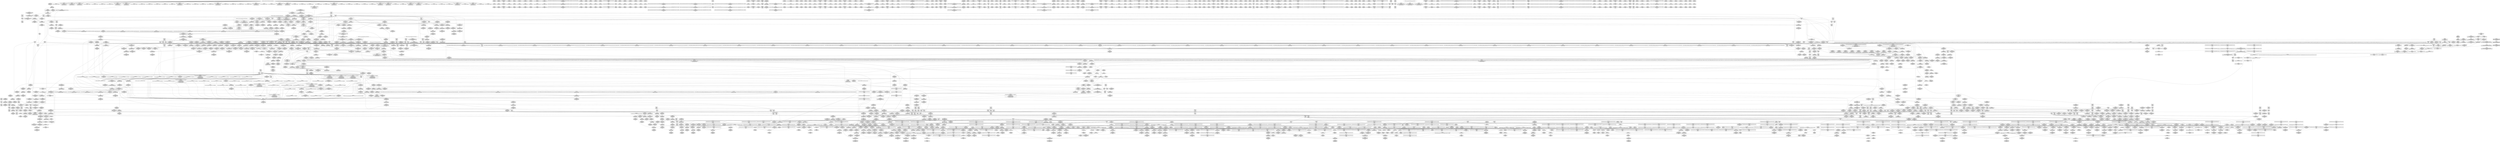 digraph {
	CE0x6471ea0 [shape=record,shape=Mrecord,label="{CE0x6471ea0|tomoyo_const_part_length:retval.0|*SummSource*}"]
	CE0x61d9d60 [shape=record,shape=Mrecord,label="{CE0x61d9d60|tomoyo_unix_entry:bb}"]
	CE0x45ea850 [shape=record,shape=Mrecord,label="{CE0x45ea850|tomoyo_unix_entry:tmp4|*LoadInst*|security/tomoyo/network.c,546}"]
	CE0x7aa4ba0 [shape=record,shape=Mrecord,label="{CE0x7aa4ba0|tomoyo_check_unix_address:addr2|security/tomoyo/network.c,598|*SummSink*}"]
	CE0x605ecb0 [shape=record,shape=Mrecord,label="{CE0x605ecb0|tomoyo_unix_entry:tmp24|security/tomoyo/network.c,556|*SummSink*}"]
	CE0x44d3940 [shape=record,shape=Mrecord,label="{CE0x44d3940|tomoyo_fill_path_info:entry|*SummSource*}"]
	CE0x79664d0 [shape=record,shape=Mrecord,label="{CE0x79664d0|GLOBAL:rcu_lock_acquire18|*Constant*|*SummSink*}"]
	CE0x4504fc0 [shape=record,shape=Mrecord,label="{CE0x4504fc0|tomoyo_get_mode:call|security/tomoyo/util.c,980|*SummSource*}"]
	CE0x6234fe0 [shape=record,shape=Mrecord,label="{CE0x6234fe0|tomoyo_fill_path_info:tmp2|*LoadInst*|security/tomoyo/util.c,663|*SummSink*}"]
	CE0x794c000 [shape=record,shape=Mrecord,label="{CE0x794c000|rcu_lock_acquire18:tmp7|*SummSource*}"]
	CE0x4429550 [shape=record,shape=Mrecord,label="{CE0x4429550|i32_6|*Constant*|*SummSink*}"]
	CE0x7c49b40 [shape=record,shape=Mrecord,label="{CE0x7c49b40|tomoyo_unix_entry:tmp35|security/tomoyo/network.c,561}"]
	CE0x5140480 [shape=record,shape=Mrecord,label="{CE0x5140480|tomoyo_domain:tmp17|security/tomoyo/common.h,1205|*SummSink*}"]
	CE0x60df750 [shape=record,shape=Mrecord,label="{CE0x60df750|tomoyo_const_part_length:if.end28}"]
	CE0x7a1f000 [shape=record,shape=Mrecord,label="{CE0x7a1f000|i32_92|*Constant*}"]
	CE0x5fff480 [shape=record,shape=Mrecord,label="{CE0x5fff480|GLOBAL:tomoyo_ss|Global_var:tomoyo_ss}"]
	CE0x460a180 [shape=record,shape=Mrecord,label="{CE0x460a180|i64*_getelementptr_inbounds_(_22_x_i64_,_22_x_i64_*___llvm_gcov_ctr3840,_i64_0,_i64_15)|*Constant*|*SummSink*}"]
	CE0x5efb860 [shape=record,shape=Mrecord,label="{CE0x5efb860|rcu_lock_release21:tmp7|*SummSource*}"]
	CE0x7be4da0 [shape=record,shape=Mrecord,label="{CE0x7be4da0|tomoyo_check_unix_address:tmp8|security/tomoyo/network.c,597}"]
	CE0x64a24b0 [shape=record,shape=Mrecord,label="{CE0x64a24b0|tomoyo_domain:tmp22|security/tomoyo/common.h,1205}"]
	CE0x527c600 [shape=record,shape=Mrecord,label="{CE0x527c600|tomoyo_const_part_length:tmp46|security/tomoyo/util.c,646|*SummSink*}"]
	CE0x60b5500 [shape=record,shape=Mrecord,label="{CE0x60b5500|rcu_lock_release21:entry}"]
	CE0x6017050 [shape=record,shape=Mrecord,label="{CE0x6017050|tomoyo_unix_entry:land.lhs.true|*SummSource*}"]
	CE0x4663c10 [shape=record,shape=Mrecord,label="{CE0x4663c10|tomoyo_unix_entry:address30|security/tomoyo/network.c,568|*SummSource*}"]
	"CONST[source:2(external),value:2(dynamic)][purpose:{subject}][SrcIdx:6]"
	CE0x45f8cf0 [shape=record,shape=Mrecord,label="{CE0x45f8cf0|tomoyo_const_part_length:if.end18}"]
	CE0x634cc60 [shape=record,shape=Mrecord,label="{CE0x634cc60|tomoyo_const_part_length:tmp43|security/tomoyo/util.c,644}"]
	CE0x527cce0 [shape=record,shape=Mrecord,label="{CE0x527cce0|tomoyo_const_part_length:tmp47|security/tomoyo/util.c,646|*SummSink*}"]
	CE0x7ca1160 [shape=record,shape=Mrecord,label="{CE0x7ca1160|tomoyo_const_part_length:cmp21|security/tomoyo/util.c,644|*SummSource*}"]
	CE0x616f0c0 [shape=record,shape=Mrecord,label="{CE0x616f0c0|tomoyo_unix_entry:if.end17}"]
	CE0x5283470 [shape=record,shape=Mrecord,label="{CE0x5283470|tomoyo_unix_entry:call3|security/tomoyo/network.c,548|*SummSource*}"]
	CE0x6275010 [shape=record,shape=Mrecord,label="{CE0x6275010|tomoyo_fill_path_info:tmp12|security/tomoyo/util.c,667|*SummSink*}"]
	CE0x5480b70 [shape=record,shape=Mrecord,label="{CE0x5480b70|srcu_read_lock17:tmp1}"]
	CE0x534c610 [shape=record,shape=Mrecord,label="{CE0x534c610|tomoyo_const_part_length:cmp|security/tomoyo/util.c,626|*SummSource*}"]
	CE0x799fb10 [shape=record,shape=Mrecord,label="{CE0x799fb10|tomoyo_audit_net_log:tmp2|*SummSource*}"]
	CE0x65a4550 [shape=record,shape=Mrecord,label="{CE0x65a4550|tomoyo_domain:tmp4|security/tomoyo/common.h,1205}"]
	CE0x54aaa30 [shape=record,shape=Mrecord,label="{CE0x54aaa30|i64*_getelementptr_inbounds_(_4_x_i64_,_4_x_i64_*___llvm_gcov_ctr4137,_i64_0,_i64_2)|*Constant*}"]
	CE0x6106500 [shape=record,shape=Mrecord,label="{CE0x6106500|i32_10|*Constant*}"]
	CE0x4428e10 [shape=record,shape=Mrecord,label="{CE0x4428e10|tomoyo_const_part_length:tmp10|security/tomoyo/util.c,626}"]
	CE0x6469cd0 [shape=record,shape=Mrecord,label="{CE0x6469cd0|i64*_getelementptr_inbounds_(_4_x_i64_,_4_x_i64_*___llvm_gcov_ctr4137,_i64_0,_i64_1)|*Constant*|*SummSink*}"]
	CE0x60df400 [shape=record,shape=Mrecord,label="{CE0x60df400|__llvm_gcov_indirect_counter_increment114:exit|*SummSink*}"]
	CE0x6013be0 [shape=record,shape=Mrecord,label="{CE0x6013be0|i64_24|*Constant*|*SummSource*}"]
	CE0x53dfe30 [shape=record,shape=Mrecord,label="{CE0x53dfe30|tomoyo_unix_entry:error.1}"]
	CE0x534c940 [shape=record,shape=Mrecord,label="{CE0x534c940|tomoyo_get_mode:tmp15|security/tomoyo/util.c,983|*SummSink*}"]
	CE0x45d7490 [shape=record,shape=Mrecord,label="{CE0x45d7490|VOIDTB_TE:_CE_2096,2272_|*MultipleSource*|security/tomoyo/util.c,1010|Function::tomoyo_get_mode&Arg::ns::}"]
	CE0x61b8700 [shape=record,shape=Mrecord,label="{CE0x61b8700|tomoyo_get_mode:cmp|security/tomoyo/util.c,982|*SummSource*}"]
	CE0x554e4f0 [shape=record,shape=Mrecord,label="{CE0x554e4f0|COLLAPSED:_GCMRE___llvm_gcov_ctr4731_internal_global_4_x_i64_zeroinitializer:_elem_0:default:}"]
	CE0x62e0790 [shape=record,shape=Mrecord,label="{CE0x62e0790|tomoyo_get_mode:tmp9|security/tomoyo/util.c,981|*SummSink*}"]
	CE0x5f83490 [shape=record,shape=Mrecord,label="{CE0x5f83490|tomoyo_init_request_info:tmp7|security/tomoyo/util.c,1005|*SummSink*}"]
	CE0x45b8c60 [shape=record,shape=Mrecord,label="{CE0x45b8c60|tomoyo_const_part_length:tmp37|security/tomoyo/util.c,644|*SummSource*}"]
	CE0x62d4660 [shape=record,shape=Mrecord,label="{CE0x62d4660|COLLAPSED:_GCRE_current_task_external_global_%struct.task_struct*:_elem_0::|security/tomoyo/common.h,1205}"]
	CE0x7afe820 [shape=record,shape=Mrecord,label="{CE0x7afe820|tomoyo_const_part_length:while.end|*SummSink*}"]
	CE0x546bee0 [shape=record,shape=Mrecord,label="{CE0x546bee0|tomoyo_audit_net_log:idxprom|security/tomoyo/network.c,367|*SummSource*}"]
	CE0x4740920 [shape=record,shape=Mrecord,label="{CE0x4740920|tomoyo_unix_entry:tmp42|security/tomoyo/network.c,572}"]
	CE0x7943200 [shape=record,shape=Mrecord,label="{CE0x7943200|tomoyo_unix_entry:tmp15|security/tomoyo/network.c,551}"]
	CE0x61d9b30 [shape=record,shape=Mrecord,label="{CE0x61d9b30|tomoyo_fill_path_info:tmp7|security/tomoyo/util.c,667|*SummSink*}"]
	CE0x5283180 [shape=record,shape=Mrecord,label="{CE0x5283180|tomoyo_unix_entry:tmp30}"]
	CE0x7b255f0 [shape=record,shape=Mrecord,label="{CE0x7b255f0|tomoyo_const_part_length:tmp8|security/tomoyo/util.c,626|*SummSink*}"]
	CE0x5366500 [shape=record,shape=Mrecord,label="{CE0x5366500|tomoyo_unix_entry:tmp22|security/tomoyo/network.c,556}"]
	CE0x45d7350 [shape=record,shape=Mrecord,label="{CE0x45d7350|VOIDTB_TE:_CE_2048,2096_|*MultipleSource*|security/tomoyo/util.c,1010|Function::tomoyo_get_mode&Arg::ns::}"]
	CE0x5fb9810 [shape=record,shape=Mrecord,label="{CE0x5fb9810|get_current:tmp4|./arch/x86/include/asm/current.h,14|*SummSource*}"]
	CE0x554ea70 [shape=record,shape=Mrecord,label="{CE0x554ea70|__llvm_gcov_indirect_counter_increment114:tmp3|*SummSink*}"]
	CE0x514f8c0 [shape=record,shape=Mrecord,label="{CE0x514f8c0|_call_void_lock_acquire(%struct.lockdep_map*_%map,_i32_0,_i32_0,_i32_2,_i32_0,_%struct.lockdep_map*_null,_i64_ptrtoint_(i8*_blockaddress(_rcu_lock_acquire18,_%__here)_to_i64))_#9,_!dbg_!38907|include/linux/rcupdate.h,418|*SummSink*}"]
	CE0x60d2230 [shape=record,shape=Mrecord,label="{CE0x60d2230|tomoyo_unix_entry:tmp9|security/tomoyo/network.c,548|*SummSink*}"]
	CE0x5282d90 [shape=record,shape=Mrecord,label="{CE0x5282d90|i64*_getelementptr_inbounds_(_22_x_i64_,_22_x_i64_*___llvm_gcov_ctr3840,_i64_0,_i64_11)|*Constant*}"]
	CE0x5f9da90 [shape=record,shape=Mrecord,label="{CE0x5f9da90|i64*_getelementptr_inbounds_(_2_x_i64_,_2_x_i64_*___llvm_gcov_ctr3939,_i64_0,_i64_1)|*Constant*|*SummSink*}"]
	CE0x5189dd0 [shape=record,shape=Mrecord,label="{CE0x5189dd0|tomoyo_init_request_info:domain1|security/tomoyo/util.c,1006|*SummSource*}"]
	CE0x45564f0 [shape=record,shape=Mrecord,label="{CE0x45564f0|i32_0|*Constant*}"]
	CE0x45ea6f0 [shape=record,shape=Mrecord,label="{CE0x45ea6f0|tomoyo_unix_entry:protocol|security/tomoyo/network.c,546|*SummSource*}"]
	CE0x60e0ed0 [shape=record,shape=Mrecord,label="{CE0x60e0ed0|tomoyo_init_request_info:if.end|*SummSink*}"]
	CE0x45057e0 [shape=record,shape=Mrecord,label="{CE0x45057e0|tomoyo_domain:if.then|*SummSink*}"]
	CE0x47b4bf0 [shape=record,shape=Mrecord,label="{CE0x47b4bf0|tomoyo_get_mode:index|Function::tomoyo_get_mode&Arg::index::}"]
	CE0x5f9bf50 [shape=record,shape=Mrecord,label="{CE0x5f9bf50|tomoyo_unix_entry:if.then13|*SummSource*}"]
	CE0x6307110 [shape=record,shape=Mrecord,label="{CE0x6307110|tomoyo_domain:security|security/tomoyo/common.h,1205|*SummSource*}"]
	CE0x62e0c60 [shape=record,shape=Mrecord,label="{CE0x62e0c60|tomoyo_const_part_length:incdec.ptr7|security/tomoyo/util.c,631}"]
	CE0x5fce6f0 [shape=record,shape=Mrecord,label="{CE0x5fce6f0|tomoyo_unix_entry:if.end35|*SummSink*}"]
	CE0x64233d0 [shape=record,shape=Mrecord,label="{CE0x64233d0|128:_i8*,_1208:_%struct.file*,_:_CMRE_42,43_}"]
	CE0x7973980 [shape=record,shape=Mrecord,label="{CE0x7973980|tomoyo_unix_entry:tmp17|security/tomoyo/network.c,553}"]
	CE0x44d39b0 [shape=record,shape=Mrecord,label="{CE0x44d39b0|tomoyo_fill_path_info:entry|*SummSink*}"]
	CE0x4740af0 [shape=record,shape=Mrecord,label="{CE0x4740af0|tomoyo_unix_entry:tmp42|security/tomoyo/network.c,572|*SummSink*}"]
	CE0x637db00 [shape=record,shape=Mrecord,label="{CE0x637db00|tomoyo_read_unlock19:bb}"]
	CE0x7a5e860 [shape=record,shape=Mrecord,label="{CE0x7a5e860|rcu_lock_acquire18:tmp4|include/linux/rcupdate.h,418|*SummSink*}"]
	CE0x6f8e8a0 [shape=record,shape=Mrecord,label="{CE0x6f8e8a0|tomoyo_unix_entry:tobool|security/tomoyo/network.c,548|*SummSink*}"]
	CE0x52a9950 [shape=record,shape=Mrecord,label="{CE0x52a9950|i8*_getelementptr_inbounds_(_45_x_i8_,_45_x_i8_*_.str13,_i32_0,_i32_0)|*Constant*|*SummSource*}"]
	CE0x61b2d10 [shape=record,shape=Mrecord,label="{CE0x61b2d10|tomoyo_unix_entry:tmp15|security/tomoyo/network.c,551|*SummSink*}"]
	CE0x60a9c90 [shape=record,shape=Mrecord,label="{CE0x60a9c90|tomoyo_get_mode:tmp20|security/tomoyo/util.c,985|*SummSource*}"]
	CE0x6257ca0 [shape=record,shape=Mrecord,label="{CE0x6257ca0|get_current:bb|*SummSource*}"]
	CE0x60f8d80 [shape=record,shape=Mrecord,label="{CE0x60f8d80|tomoyo_unix_entry:if.end36}"]
	CE0x53279e0 [shape=record,shape=Mrecord,label="{CE0x53279e0|tomoyo_fill_path_info:land.rhs|*SummSink*}"]
	CE0x51ce550 [shape=record,shape=Mrecord,label="{CE0x51ce550|tomoyo_unix_entry:operation24|security/tomoyo/network.c,567}"]
	CE0x7cb57e0 [shape=record,shape=Mrecord,label="{CE0x7cb57e0|tomoyo_unix_entry:address|Function::tomoyo_unix_entry&Arg::address::|*SummSink*}"]
	CE0x5fcded0 [shape=record,shape=Mrecord,label="{CE0x5fcded0|i64*_getelementptr_inbounds_(_5_x_i64_,_5_x_i64_*___llvm_gcov_ctr32134,_i64_0,_i64_0)|*Constant*|*SummSink*}"]
	CE0x5457780 [shape=record,shape=Mrecord,label="{CE0x5457780|tomoyo_unix_entry:r|security/tomoyo/network.c, 544|*SummSource*}"]
	CE0x7a5ccd0 [shape=record,shape=Mrecord,label="{CE0x7a5ccd0|i64*_getelementptr_inbounds_(_6_x_i64_,_6_x_i64_*___llvm_gcov_ctr3747,_i64_0,_i64_4)|*Constant*|*SummSource*}"]
	CE0x7973fe0 [shape=record,shape=Mrecord,label="{CE0x7973fe0|tomoyo_unix_entry:tmp18|security/tomoyo/network.c,553|*SummSink*}"]
	CE0x6413060 [shape=record,shape=Mrecord,label="{CE0x6413060|rcu_lock_acquire18:tmp3|*SummSource*}"]
	CE0x4453420 [shape=record,shape=Mrecord,label="{CE0x4453420|tomoyo_domain:tmp3|*SummSource*}"]
	CE0x62753d0 [shape=record,shape=Mrecord,label="{CE0x62753d0|tomoyo_fill_path_info:is_dir|security/tomoyo/util.c,667|*SummSource*}"]
	CE0x7a64aa0 [shape=record,shape=Mrecord,label="{CE0x7a64aa0|rcu_lock_acquire18:indirectgoto|*SummSink*}"]
	CE0x60250b0 [shape=record,shape=Mrecord,label="{CE0x60250b0|tomoyo_unix_entry:if.then10|*SummSource*}"]
	CE0x7a4d2f0 [shape=record,shape=Mrecord,label="{CE0x7a4d2f0|tomoyo_domain:land.lhs.true|*SummSource*}"]
	CE0x79f29e0 [shape=record,shape=Mrecord,label="{CE0x79f29e0|tomoyo_unix_entry:tobool12|security/tomoyo/network.c,556}"]
	CE0x6029f20 [shape=record,shape=Mrecord,label="{CE0x6029f20|tomoyo_unix_entry:tmp27|security/tomoyo/network.c,557|*SummSource*}"]
	CE0x5164eb0 [shape=record,shape=Mrecord,label="{CE0x5164eb0|tomoyo_unix_entry:unix_network|security/tomoyo/network.c,566|*SummSource*}"]
	CE0x538c920 [shape=record,shape=Mrecord,label="{CE0x538c920|tomoyo_domain:tobool1|security/tomoyo/common.h,1205|*SummSink*}"]
	CE0x46cb810 [shape=record,shape=Mrecord,label="{CE0x46cb810|tomoyo_get_mode:tmp5|security/tomoyo/util.c,978}"]
	CE0x5282fe0 [shape=record,shape=Mrecord,label="{CE0x5282fe0|i64*_getelementptr_inbounds_(_22_x_i64_,_22_x_i64_*___llvm_gcov_ctr3840,_i64_0,_i64_11)|*Constant*|*SummSource*}"]
	CE0x62a1550 [shape=record,shape=Mrecord,label="{CE0x62a1550|tomoyo_fill_path_info:cmp8|security/tomoyo/util.c,668|*SummSink*}"]
	CE0x7b1f6b0 [shape=record,shape=Mrecord,label="{CE0x7b1f6b0|tomoyo_domain:tmp1}"]
	CE0x51f6bf0 [shape=record,shape=Mrecord,label="{CE0x51f6bf0|tomoyo_unix_entry:tmp19|security/tomoyo/network.c,553|*SummSink*}"]
	CE0x5125e90 [shape=record,shape=Mrecord,label="{CE0x5125e90|tomoyo_fill_path_info:tmp3|security/tomoyo/util.c,667|*SummSource*}"]
	CE0x7c40e90 [shape=record,shape=Mrecord,label="{CE0x7c40e90|__llvm_gcov_indirect_counter_increment114:tmp6|*SummSource*}"]
	CE0x64a20f0 [shape=record,shape=Mrecord,label="{CE0x64a20f0|128:_i8*,_1208:_%struct.file*,_:_CMRE_160,168_|*MultipleSource*|security/tomoyo/common.h,1205|security/tomoyo/common.h,1205}"]
	CE0x62d61f0 [shape=record,shape=Mrecord,label="{CE0x62d61f0|tomoyo_get_mode:arrayidx|security/tomoyo/util.c,981}"]
	CE0x456ecd0 [shape=record,shape=Mrecord,label="{CE0x456ecd0|tomoyo_domain:tobool|security/tomoyo/common.h,1205}"]
	CE0x7b25240 [shape=record,shape=Mrecord,label="{CE0x7b25240|_call_void_mcount()_#3|*SummSink*}"]
	CE0x5186570 [shape=record,shape=Mrecord,label="{CE0x5186570|40:_%struct.tomoyo_policy_namespace*,_48:_i8,_:_GCRE_tomoyo_kernel_domain_external_global_%struct.tomoyo_domain_info_48,49_|*MultipleSource*|security/tomoyo/util.c,1005|Function::tomoyo_init_request_info&Arg::domain::|security/tomoyo/util.c,1007}"]
	CE0x648bbd0 [shape=record,shape=Mrecord,label="{CE0x648bbd0|128:_i8*,_1208:_%struct.file*,_:_CMRE_80,88_|*MultipleSource*|security/tomoyo/common.h,1205|security/tomoyo/common.h,1205}"]
	CE0x651daa0 [shape=record,shape=Mrecord,label="{CE0x651daa0|tomoyo_init_request_info:index|Function::tomoyo_init_request_info&Arg::index::|*SummSink*}"]
	CE0x5366720 [shape=record,shape=Mrecord,label="{CE0x5366720|i32_0|*Constant*|*SummSink*}"]
	CE0x51f1ac0 [shape=record,shape=Mrecord,label="{CE0x51f1ac0|i1_false|*Constant*}"]
	CE0x79ec3b0 [shape=record,shape=Mrecord,label="{CE0x79ec3b0|0:_i8,_array:_GCRE_tomoyo_index2category_constant_39_x_i8_c_00_00_00_00_00_00_00_00_00_00_00_00_00_00_00_00_00_00_00_00_00_00_00_01_01_01_01_01_01_01_01_01_01_01_01_01_01_01_02_,_align_16:_elem_13::|security/tomoyo/util.c,983}"]
	CE0x6013f30 [shape=record,shape=Mrecord,label="{CE0x6013f30|i64_25|*Constant*}"]
	CE0x4484900 [shape=record,shape=Mrecord,label="{CE0x4484900|tomoyo_audit_net_log:tmp4|security/tomoyo/network.c,367}"]
	CE0x53061b0 [shape=record,shape=Mrecord,label="{CE0x53061b0|_call_void___llvm_gcov_indirect_counter_increment114(i32*___llvm_gcov_global_state_pred45,_i64**_getelementptr_inbounds_(_3_x_i64*_,_3_x_i64*_*___llvm_gcda_edge_table44,_i64_0,_i64_0)),_!dbg_!38954|security/tomoyo/util.c,649|*SummSource*}"]
	CE0x5fab2c0 [shape=record,shape=Mrecord,label="{CE0x5fab2c0|GLOBAL:tomoyo_ss|Global_var:tomoyo_ss|*SummSource*}"]
	CE0x648b5a0 [shape=record,shape=Mrecord,label="{CE0x648b5a0|128:_i8*,_1208:_%struct.file*,_:_CMRE_52,56_|*MultipleSource*|security/tomoyo/common.h,1205|security/tomoyo/common.h,1205}"]
	CE0x462dc60 [shape=record,shape=Mrecord,label="{CE0x462dc60|tomoyo_audit_net_log:arrayidx2|security/tomoyo/network.c,368|*SummSink*}"]
	CE0x63b1510 [shape=record,shape=Mrecord,label="{CE0x63b1510|tomoyo_audit_unix_log:unix_network4|security/tomoyo/network.c,407|*SummSource*}"]
	CE0x5457b20 [shape=record,shape=Mrecord,label="{CE0x5457b20|i32_8|*Constant*|*SummSource*}"]
	CE0x64e8920 [shape=record,shape=Mrecord,label="{CE0x64e8920|tomoyo_get_mode:return|*SummSource*}"]
	CE0x52fe610 [shape=record,shape=Mrecord,label="{CE0x52fe610|tomoyo_const_part_length:tmp23|security/tomoyo/util.c,634|*SummSource*}"]
	CE0x7a10c00 [shape=record,shape=Mrecord,label="{CE0x7a10c00|0:_i8,_array:_GCRE_tomoyo_index2category_constant_39_x_i8_c_00_00_00_00_00_00_00_00_00_00_00_00_00_00_00_00_00_00_00_00_00_00_00_01_01_01_01_01_01_01_01_01_01_01_01_01_01_01_02_,_align_16:_elem_3::|security/tomoyo/util.c,983}"]
	CE0x5283580 [shape=record,shape=Mrecord,label="{CE0x5283580|tomoyo_unix_entry:call3|security/tomoyo/network.c,548|*SummSink*}"]
	CE0x51f6fc0 [shape=record,shape=Mrecord,label="{CE0x51f6fc0|i64*_getelementptr_inbounds_(_22_x_i64_,_22_x_i64_*___llvm_gcov_ctr3840,_i64_0,_i64_7)|*Constant*}"]
	CE0x657d520 [shape=record,shape=Mrecord,label="{CE0x657d520|0:_i8,_array:_GCRE_tomoyo_index2category_constant_39_x_i8_c_00_00_00_00_00_00_00_00_00_00_00_00_00_00_00_00_00_00_00_00_00_00_00_01_01_01_01_01_01_01_01_01_01_01_01_01_01_01_02_,_align_16:_elem_37::|security/tomoyo/util.c,983}"]
	CE0x64238d0 [shape=record,shape=Mrecord,label="{CE0x64238d0|128:_i8*,_1208:_%struct.file*,_:_CMRE_46,47_}"]
	CE0x7cb2510 [shape=record,shape=Mrecord,label="{CE0x7cb2510|GLOBAL:tomoyo_fill_path_info|*Constant*}"]
	CE0x51e37a0 [shape=record,shape=Mrecord,label="{CE0x51e37a0|tomoyo_unix_entry:param25|security/tomoyo/network.c,567}"]
	CE0x44536c0 [shape=record,shape=Mrecord,label="{CE0x44536c0|tomoyo_const_part_length:conv|security/tomoyo/util.c,626|*SummSink*}"]
	CE0x605adf0 [shape=record,shape=Mrecord,label="{CE0x605adf0|tomoyo_unix_entry:buf.0|*SummSource*}"]
	CE0x5f9b890 [shape=record,shape=Mrecord,label="{CE0x5f9b890|tomoyo_fill_path_info:tmp6|security/tomoyo/util.c,667|*SummSource*}"]
	CE0x45fac20 [shape=record,shape=Mrecord,label="{CE0x45fac20|tomoyo_unix_entry:tmp7|security/tomoyo/network.c,548}"]
	CE0x79f1010 [shape=record,shape=Mrecord,label="{CE0x79f1010|0:_i8,_array:_GCR_tomoyo_unix2mac_internal_constant_6_x_4_x_i8_4_x_i8_zeroinitializer,_4_x_i8_c_1E_1F_00_,_4_x_i8_c_!_00_00_22_,_4_x_i8_zeroinitializer,_4_x_i8_zeroinitializer,_4_x_i8_c_#$%_00_,_align_16:_elem_2::|security/tomoyo/network.c,546}"]
	CE0x6380e40 [shape=record,shape=Mrecord,label="{CE0x6380e40|tomoyo_read_unlock19:tmp3}"]
	CE0x634cf50 [shape=record,shape=Mrecord,label="{CE0x634cf50|tomoyo_const_part_length:tmp43|security/tomoyo/util.c,644|*SummSink*}"]
	CE0x44affe0 [shape=record,shape=Mrecord,label="{CE0x44affe0|i64*_getelementptr_inbounds_(_4_x_i64_,_4_x_i64_*___llvm_gcov_ctr4731,_i64_0,_i64_2)|*Constant*|*SummSink*}"]
	CE0x4461a40 [shape=record,shape=Mrecord,label="{CE0x4461a40|tomoyo_const_part_length:tmp6|security/tomoyo/util.c,625|*SummSource*}"]
	CE0x633a230 [shape=record,shape=Mrecord,label="{CE0x633a230|128:_i8*,_1208:_%struct.file*,_:_CMRE_4,5_}"]
	CE0x51f70d0 [shape=record,shape=Mrecord,label="{CE0x51f70d0|tomoyo_unix_entry:tmp20|security/tomoyo/network.c,554}"]
	CE0x47a0410 [shape=record,shape=Mrecord,label="{CE0x47a0410|tomoyo_unix_entry:if.else34}"]
	CE0x7bf4680 [shape=record,shape=Mrecord,label="{CE0x7bf4680|tomoyo_unix_entry:tmp31|security/tomoyo/network.c,560|*SummSink*}"]
	CE0x4423680 [shape=record,shape=Mrecord,label="{CE0x4423680|GLOBAL:kfree|*Constant*|*SummSource*}"]
	CE0x60b5440 [shape=record,shape=Mrecord,label="{CE0x60b5440|_call_void_rcu_lock_release21(%struct.lockdep_map*_%dep_map)_#9,_!dbg_!38905|include/linux/srcu.h,236|*SummSink*}"]
	CE0x61d9250 [shape=record,shape=Mrecord,label="{CE0x61d9250|tomoyo_audit_unix_log:tmp2}"]
	CE0x4661860 [shape=record,shape=Mrecord,label="{CE0x4661860|i64*_getelementptr_inbounds_(_22_x_i64_,_22_x_i64_*___llvm_gcov_ctr3840,_i64_0,_i64_15)|*Constant*}"]
	CE0x7cb5370 [shape=record,shape=Mrecord,label="{CE0x7cb5370|tomoyo_unix_entry:entry|*SummSource*}"]
	CE0x6f8ea00 [shape=record,shape=Mrecord,label="{CE0x6f8ea00|GLOBAL:__llvm_gcov_ctr3840|Global_var:__llvm_gcov_ctr3840}"]
	CE0x63fd2a0 [shape=record,shape=Mrecord,label="{CE0x63fd2a0|tomoyo_audit_net_log:r|Function::tomoyo_audit_net_log&Arg::r::|*SummSink*}"]
	CE0x4633920 [shape=record,shape=Mrecord,label="{CE0x4633920|__llvm_gcov_indirect_counter_increment114:bb4|*SummSource*}"]
	CE0x534c0a0 [shape=record,shape=Mrecord,label="{CE0x534c0a0|tomoyo_get_mode:tmp1|*SummSource*}"]
	CE0x7a54d40 [shape=record,shape=Mrecord,label="{CE0x7a54d40|i64*_getelementptr_inbounds_(_12_x_i64_,_12_x_i64_*___llvm_gcov_ctr31133,_i64_0,_i64_0)|*Constant*}"]
	CE0x60f1630 [shape=record,shape=Mrecord,label="{CE0x60f1630|tomoyo_init_request_info:call4|security/tomoyo/util.c,1010|*SummSource*}"]
	CE0x64133d0 [shape=record,shape=Mrecord,label="{CE0x64133d0|_call_void_mcount()_#3|*SummSource*}"]
	CE0x5164a70 [shape=record,shape=Mrecord,label="{CE0x5164a70|tomoyo_unix_entry:param|security/tomoyo/network.c,566|*SummSource*}"]
	CE0x7bd3fe0 [shape=record,shape=Mrecord,label="{CE0x7bd3fe0|tomoyo_unix_entry:tobool19|security/tomoyo/network.c,560}"]
	CE0x4429aa0 [shape=record,shape=Mrecord,label="{CE0x4429aa0|tomoyo_get_mode:if.then|*SummSink*}"]
	CE0x6490e00 [shape=record,shape=Mrecord,label="{CE0x6490e00|tomoyo_unix_entry:arrayidx|security/tomoyo/network.c,546|*SummSink*}"]
	CE0x79f2710 [shape=record,shape=Mrecord,label="{CE0x79f2710|i8_0|*Constant*|*SummSource*}"]
	CE0x60f0510 [shape=record,shape=Mrecord,label="{CE0x60f0510|tomoyo_const_part_length:tmp30|security/tomoyo/util.c,641|*SummSink*}"]
	CE0x61b7d50 [shape=record,shape=Mrecord,label="{CE0x61b7d50|_ret_i32_%retval.0,_!dbg_!38957|security/tomoyo/util.c,652|*SummSink*}"]
	CE0x5480f10 [shape=record,shape=Mrecord,label="{CE0x5480f10|srcu_read_lock17:tmp1|*SummSink*}"]
	CE0x44532b0 [shape=record,shape=Mrecord,label="{CE0x44532b0|tomoyo_domain:tmp2|*SummSink*}"]
	CE0x4448290 [shape=record,shape=Mrecord,label="{CE0x4448290|24:_%struct.tomoyo_path_info*,_32:_i8,_33:_i8,_72:_i8,_:_SCMRE_49,50_}"]
	CE0x447d000 [shape=record,shape=Mrecord,label="{CE0x447d000|tomoyo_const_part_length:cmp25|security/tomoyo/util.c,644|*SummSink*}"]
	CE0x5291990 [shape=record,shape=Mrecord,label="{CE0x5291990|tomoyo_unix_entry:tmp50|security/tomoyo/network.c,576|*SummSink*}"]
	CE0x44a13d0 [shape=record,shape=Mrecord,label="{CE0x44a13d0|24:_%struct.tomoyo_path_info*,_32:_i8,_33:_i8,_72:_i8,_:_SCMRE_41,42_}"]
	CE0x634cb10 [shape=record,shape=Mrecord,label="{CE0x634cb10|tomoyo_const_part_length:tmp42|security/tomoyo/util.c,644|*SummSink*}"]
	CE0x6381130 [shape=record,shape=Mrecord,label="{CE0x6381130|_call_void_mcount()_#3}"]
	CE0x7cb5bd0 [shape=record,shape=Mrecord,label="{CE0x7cb5bd0|tomoyo_init_request_info:tmp9|security/tomoyo/util.c,1006|*SummSource*}"]
	CE0x79df430 [shape=record,shape=Mrecord,label="{CE0x79df430|_call_void_mcount()_#3}"]
	CE0x7a89990 [shape=record,shape=Mrecord,label="{CE0x7a89990|tomoyo_get_mode:conv10|security/tomoyo/util.c,985|*SummSource*}"]
	CE0x7a9f620 [shape=record,shape=Mrecord,label="{CE0x7a9f620|i64_1|*Constant*}"]
	CE0x799eda0 [shape=record,shape=Mrecord,label="{CE0x799eda0|tomoyo_check_unix_address:tmp13|security/tomoyo/network.c,601|*SummSource*}"]
	CE0x6258870 [shape=record,shape=Mrecord,label="{CE0x6258870|get_current:tmp4|./arch/x86/include/asm/current.h,14}"]
	CE0x6166180 [shape=record,shape=Mrecord,label="{CE0x6166180|tomoyo_fill_path_info:tmp5|security/tomoyo/util.c,667|*SummSink*}"]
	CE0x5fa7540 [shape=record,shape=Mrecord,label="{CE0x5fa7540|tomoyo_read_lock16:tmp2|*SummSink*}"]
	CE0x45d1240 [shape=record,shape=Mrecord,label="{CE0x45d1240|tomoyo_init_request_info:entry}"]
	CE0x7a86750 [shape=record,shape=Mrecord,label="{CE0x7a86750|tomoyo_check_unix_address:sa_family|security/tomoyo/network.c,596|*SummSink*}"]
	CE0x5579b50 [shape=record,shape=Mrecord,label="{CE0x5579b50|rcu_lock_release21:tmp5|include/linux/rcupdate.h,423}"]
	CE0x469e780 [shape=record,shape=Mrecord,label="{CE0x469e780|i64**_getelementptr_inbounds_(_3_x_i64*_,_3_x_i64*_*___llvm_gcda_edge_table44,_i64_0,_i64_2)|*Constant*}"]
	CE0x7a22e40 [shape=record,shape=Mrecord,label="{CE0x7a22e40|GLOBAL:tomoyo_read_lock16|*Constant*}"]
	CE0x63c4520 [shape=record,shape=Mrecord,label="{CE0x63c4520|tomoyo_audit_unix_log:tmp7|security/tomoyo/network.c,407|*SummSink*}"]
	CE0x63ea670 [shape=record,shape=Mrecord,label="{CE0x63ea670|tomoyo_unix_entry:tobool12|security/tomoyo/network.c,556|*SummSink*}"]
	CE0x7ca0b30 [shape=record,shape=Mrecord,label="{CE0x7ca0b30|tomoyo_const_part_length:conv20|security/tomoyo/util.c,644|*SummSource*}"]
	CE0x60d1d60 [shape=record,shape=Mrecord,label="{CE0x60d1d60|tomoyo_unix_entry:tmp8|security/tomoyo/network.c,548|*SummSource*}"]
	CE0x53dfbd0 [shape=record,shape=Mrecord,label="{CE0x53dfbd0|i64*_getelementptr_inbounds_(_22_x_i64_,_22_x_i64_*___llvm_gcov_ctr3840,_i64_0,_i64_20)|*Constant*|*SummSink*}"]
	CE0x6fab240 [shape=record,shape=Mrecord,label="{CE0x6fab240|%struct.lockdep_map*_null|*Constant*}"]
	CE0x7a26f10 [shape=record,shape=Mrecord,label="{CE0x7a26f10|tomoyo_check_unix_address:if.end}"]
	CE0x61cbe00 [shape=record,shape=Mrecord,label="{CE0x61cbe00|tomoyo_fill_path_info:call2|security/tomoyo/util.c,666}"]
	CE0x4731e20 [shape=record,shape=Mrecord,label="{CE0x4731e20|tomoyo_domain:do.end|*SummSource*}"]
	CE0x7c9ce20 [shape=record,shape=Mrecord,label="{CE0x7c9ce20|i32_2|*Constant*}"]
	CE0x5f9e0a0 [shape=record,shape=Mrecord,label="{CE0x5f9e0a0|tomoyo_unix_entry:do.end}"]
	CE0x60a5120 [shape=record,shape=Mrecord,label="{CE0x60a5120|tomoyo_init_request_info:profile2|security/tomoyo/util.c,1007}"]
	CE0x436a290 [shape=record,shape=Mrecord,label="{CE0x436a290|tomoyo_fill_path_info:tmp|*SummSink*}"]
	CE0x47a00c0 [shape=record,shape=Mrecord,label="{CE0x47a00c0|tomoyo_init_request_info:tmp6|security/tomoyo/util.c,1004|*SummSink*}"]
	CE0x7b25580 [shape=record,shape=Mrecord,label="{CE0x7b25580|i64*_getelementptr_inbounds_(_31_x_i64_,_31_x_i64_*___llvm_gcov_ctr43150,_i64_0,_i64_4)|*Constant*|*SummSink*}"]
	CE0x6023410 [shape=record,shape=Mrecord,label="{CE0x6023410|tomoyo_init_request_info:tmp12|security/tomoyo/util.c,1010|*SummSink*}"]
	CE0x4472150 [shape=record,shape=Mrecord,label="{CE0x4472150|24:_%struct.tomoyo_path_info*,_32:_i8,_33:_i8,_72:_i8,_:_SCMRE_0,8_|*MultipleSource*|security/tomoyo/network.c, 544|security/tomoyo/network.c,544|Function::tomoyo_init_request_info&Arg::r::|security/tomoyo/network.c,565}"]
	CE0x4469a90 [shape=record,shape=Mrecord,label="{CE0x4469a90|tomoyo_domain:tmp|*SummSink*}"]
	CE0x7aa4f10 [shape=record,shape=Mrecord,label="{CE0x7aa4f10|tomoyo_check_unix_address:addr_len3|security/tomoyo/network.c,599}"]
	CE0x527c760 [shape=record,shape=Mrecord,label="{CE0x527c760|tomoyo_const_part_length:tmp47|security/tomoyo/util.c,646}"]
	CE0x7c9ce90 [shape=record,shape=Mrecord,label="{CE0x7c9ce90|_call_void___llvm_gcov_indirect_counter_increment114(i32*___llvm_gcov_global_state_pred45,_i64**_getelementptr_inbounds_(_3_x_i64*_,_3_x_i64*_*___llvm_gcda_edge_table44,_i64_0,_i64_2)),_!dbg_!38930|security/tomoyo/util.c,640}"]
	CE0x45d1390 [shape=record,shape=Mrecord,label="{CE0x45d1390|tomoyo_init_request_info:entry|*SummSource*}"]
	CE0x51977e0 [shape=record,shape=Mrecord,label="{CE0x51977e0|tomoyo_get_mode:tmp28|security/tomoyo/util.c,988}"]
	CE0x44f8210 [shape=record,shape=Mrecord,label="{CE0x44f8210|24:_%struct.tomoyo_path_info*,_32:_i8,_33:_i8,_72:_i8,_:_SCMRE_57,58_}"]
	CE0x45a95f0 [shape=record,shape=Mrecord,label="{CE0x45a95f0|tomoyo_get_mode:tmp3|security/tomoyo/util.c,978|*SummSource*}"]
	CE0x514f9d0 [shape=record,shape=Mrecord,label="{CE0x514f9d0|i32_0|*Constant*}"]
	CE0x63cdf20 [shape=record,shape=Mrecord,label="{CE0x63cdf20|i64*_getelementptr_inbounds_(_31_x_i64_,_31_x_i64_*___llvm_gcov_ctr43150,_i64_0,_i64_9)|*Constant*|*SummSink*}"]
	CE0x63ce130 [shape=record,shape=Mrecord,label="{CE0x63ce130|rcu_lock_acquire18:tmp2|*SummSource*}"]
	CE0x4439ec0 [shape=record,shape=Mrecord,label="{CE0x4439ec0|tomoyo_get_mode:tmp20|security/tomoyo/util.c,985}"]
	CE0x7c1da00 [shape=record,shape=Mrecord,label="{CE0x7c1da00|tomoyo_unix_entry:tmp34|security/tomoyo/network.c,560|*SummSource*}"]
	CE0x44a0d50 [shape=record,shape=Mrecord,label="{CE0x44a0d50|24:_%struct.tomoyo_path_info*,_32:_i8,_33:_i8,_72:_i8,_:_SCMRE_37,38_}"]
	CE0x60a47a0 [shape=record,shape=Mrecord,label="{CE0x60a47a0|tomoyo_init_request_info:tmp11|security/tomoyo/util.c,1007}"]
	CE0x6029990 [shape=record,shape=Mrecord,label="{CE0x6029990|i64*_getelementptr_inbounds_(_22_x_i64_,_22_x_i64_*___llvm_gcov_ctr3840,_i64_0,_i64_10)|*Constant*}"]
	CE0x79641c0 [shape=record,shape=Mrecord,label="{CE0x79641c0|GLOBAL:__srcu_read_lock|*Constant*}"]
	CE0x7a21420 [shape=record,shape=Mrecord,label="{CE0x7a21420|tomoyo_check_unix_address:arraydecay|security/tomoyo/network.c,598}"]
	CE0x53dfcb0 [shape=record,shape=Mrecord,label="{CE0x53dfcb0|tomoyo_unix_entry:tmp49|security/tomoyo/network.c,576|*SummSink*}"]
	CE0x7964590 [shape=record,shape=Mrecord,label="{CE0x7964590|0:_i32,_8:_%struct.srcu_struct_array*,_16:_i32,_20:_i32,_24:_i32,_32:_i8*,_40:_%struct.lock_class_key*,_48:_2_x_%struct.lock_class*_,_64:_i8*,_72:_i32,_80:_i64,_88:_i8,_96:_%struct.callback_head*,_104:_%struct.callback_head**,_112:_%struct.callback_head*,_120:_%struct.callback_head**,_128:_%struct.callback_head*,_136:_%struct.callback_head**,_144:_%struct.callback_head*,_152:_%struct.callback_head**,_160:_i64,_168:_%struct.list_head*,_176:_%struct.list_head*,_184:_void_(%struct.work_struct*)*,_192:_%struct.lock_class_key*,_200:_2_x_%struct.lock_class*_,_216:_i8*,_224:_i32,_232:_i64,_240:_%struct.list_head*,_248:_%struct.list_head*,_256:_i64,_264:_%struct.tvec_base*,_272:_void_(i64)*,_280:_i64,_288:_i32,_292:_i32,_296:_i8*,_304:_16_x_i8_,_320:_%struct.lock_class_key*,_328:_2_x_%struct.lock_class*_,_344:_i8*,_352:_i32,_360:_i64,_368:_%struct.workqueue_struct*,_376:_i32,_384:_%struct.lock_class_key*,_392:_2_x_%struct.lock_class*_,_408:_i8*,_416:_i32,_424:_i64,_:_GCE_tomoyo_ss_global_%struct.srcu_struct_i32_-300,_%struct.srcu_struct_array*_tomoyo_ss_srcu_array,_%struct.spinlock_%union.anon.14_%struct.raw_spinlock_%struct.arch_spinlock_zeroinitializer,_i32_-559067475,_i32_-1,_i8*_inttoptr_(i64_-1_to_i8*),_%struct.lockdep_map_%struct.lock_class_key*_null,_2_x_%struct.lock_class*_zeroinitializer,_i8*_getelementptr_inbounds_(_21_x_i8_,_21_x_i8_*_.str171,_i32_0,_i32_0),_i32_0,_i64_0_,_i8_0,_%struct.rcu_batch_%struct.callback_head*_null,_%struct.callback_head**_bitcast_(i8*_getelementptr_(i8,_i8*_bitcast_(%struct.srcu_struct*_tomoyo_ss_to_i8*),_i64_96)_to_%struct.callback_head**)_,_%struct.rcu_batch_%struct.callback_head*_null,_%struct.callback_head**_bitcast_(i8*_getelementptr_(i8,_i8*_bitcast_(%struct.srcu_struct*_tomoyo_ss_to_i8*),_i64_112)_to_%struct.callback_head**)_,_%struct.rcu_batch_%struct.callback_head*_null,_%struct.callback_head**_bitcast_(i8*_getelementptr_(i8,_i8*_bitcast_(%struct.srcu_struct*_tomoyo_ss_to_i8*),_i64_128)_to_%struct.callback_head**)_,_%struct.rcu_batch_%struct.callback_head*_null,_%struct.callback_head**_bitcast_(i8*_getelementptr_(i8,_i8*_bitcast_(%struct.srcu_struct*_tomoyo_ss_to_i8*),_i64_144)_to_%struct.callback_head**)_,_%struct.delayed_work_%struct.work_struct_%struct.atomic64_t_i64_137438953424_,_%struct.list_head_%struct.list_head*_bitcast_(i8*_getelementptr_(i8,_i8*_bitcast_(%struct.srcu_struct*_tomoyo_ss_to_i8*),_i64_168)_to_%struct.list_head*),_%struct.list_head*_bitcast_(i8*_getelementptr_(i8,_i8*_bitcast_(%struct.srcu_struct*_tomoyo_ss_to_i8*),_i64_168)_to_%struct.list_head*)_,_void_(%struct.work_struct*)*_process_srcu,_%struct.lockdep_map_%struct.lock_class_key*_bitcast_(i8*_getelementptr_(i8,_i8*_bitcast_(%struct.srcu_struct*_tomoyo_ss_to_i8*),_i64_160)_to_%struct.lock_class_key*),_2_x_%struct.lock_class*_zeroinitializer,_i8*_getelementptr_inbounds_(_22_x_i8_,_22_x_i8_*_.str1172,_i32_0,_i32_0),_i32_0,_i64_0_,_%struct.timer_list_%struct.list_head_%struct.list_head*_null,_%struct.list_head*_inttoptr_(i64_1953723489_to_%struct.list_head*)_,_i64_0,_%struct.tvec_base*_bitcast_(i8*_getelementptr_(i8,_i8*_bitcast_(%struct.tvec_base*_boot_tvec_bases_to_i8*),_i64_2)_to_%struct.tvec_base*),_void_(i64)*_delayed_work_timer_fn,_i64_ptrtoint_(i8*_getelementptr_(i8,_i8*_bitcast_(%struct.srcu_struct*_tomoyo_ss_to_i8*),_i64_160)_to_i64),_i32_-1,_i32_0,_i8*_null,_16_x_i8_zeroinitializer,_%struct.lockdep_map_%struct.lock_class_key*_bitcast_(_29_x_i8_*_.str2173_to_%struct.lock_class_key*),_2_x_%struct.lock_class*_zeroinitializer,_i8*_getelementptr_inbounds_(_29_x_i8_,_29_x_i8_*_.str2173,_i32_0,_i32_0),_i32_0,_i64_0_,_%struct.workqueue_struct*_null,_i32_0_,_%struct.lockdep_map_%struct.lock_class_key*_null,_2_x_%struct.lock_class*_zeroinitializer,_i8*_getelementptr_inbounds_(_10_x_i8_,_10_x_i8_*_.str3174,_i32_0,_i32_0),_i32_0,_i64_0_,_align_8:_elem_0:default:}"]
	CE0x614d990 [shape=record,shape=Mrecord,label="{CE0x614d990|tomoyo_const_part_length:sw.bb}"]
	CE0x52a7b50 [shape=record,shape=Mrecord,label="{CE0x52a7b50|tomoyo_const_part_length:tmp24|security/tomoyo/util.c,640|*SummSink*}"]
	CE0x6f96300 [shape=record,shape=Mrecord,label="{CE0x6f96300|tomoyo_const_part_length:if.end6|*SummSink*}"]
	CE0x7b25330 [shape=record,shape=Mrecord,label="{CE0x7b25330|tomoyo_domain:call|security/tomoyo/common.h,1205}"]
	CE0x5f9b9a0 [shape=record,shape=Mrecord,label="{CE0x5f9b9a0|tomoyo_fill_path_info:tmp6|security/tomoyo/util.c,667|*SummSink*}"]
	CE0x7a54b70 [shape=record,shape=Mrecord,label="{CE0x7a54b70|tomoyo_get_mode:tmp}"]
	CE0x44d54e0 [shape=record,shape=Mrecord,label="{CE0x44d54e0|0:_i8,_array:_GCRE_tomoyo_index2category_constant_39_x_i8_c_00_00_00_00_00_00_00_00_00_00_00_00_00_00_00_00_00_00_00_00_00_00_00_01_01_01_01_01_01_01_01_01_01_01_01_01_01_01_02_,_align_16:_elem_8::|security/tomoyo/util.c,983}"]
	CE0x5338ca0 [shape=record,shape=Mrecord,label="{CE0x5338ca0|tomoyo_fill_path_info:land.end|*SummSource*}"]
	CE0x6199830 [shape=record,shape=Mrecord,label="{CE0x6199830|tomoyo_init_request_info:call|security/tomoyo/util.c,1005}"]
	CE0x79b78c0 [shape=record,shape=Mrecord,label="{CE0x79b78c0|tomoyo_check_unix_address:call|security/tomoyo/network.c,600|*SummSink*}"]
	CE0x473afb0 [shape=record,shape=Mrecord,label="{CE0x473afb0|tomoyo_unix_entry:conv7|security/tomoyo/network.c,551|*SummSink*}"]
	CE0x6011850 [shape=record,shape=Mrecord,label="{CE0x6011850|i64*_getelementptr_inbounds_(_12_x_i64_,_12_x_i64_*___llvm_gcov_ctr31133,_i64_0,_i64_11)|*Constant*}"]
	CE0x6362970 [shape=record,shape=Mrecord,label="{CE0x6362970|tomoyo_unix_entry:tmp11|security/tomoyo/network.c,548}"]
	CE0x6174220 [shape=record,shape=Mrecord,label="{CE0x6174220|_ret_%struct.tomoyo_domain_info*_%tmp23,_!dbg_!38929|security/tomoyo/common.h,1205|*SummSource*}"]
	CE0x53b6c90 [shape=record,shape=Mrecord,label="{CE0x53b6c90|_ret_void,_!dbg_!38904|security/tomoyo/common.h,1110}"]
	CE0x4462260 [shape=record,shape=Mrecord,label="{CE0x4462260|tomoyo_const_part_length:if.end}"]
	CE0x6472a00 [shape=record,shape=Mrecord,label="{CE0x6472a00|tomoyo_const_part_length:tmp53|security/tomoyo/util.c,652}"]
	CE0x5fb91d0 [shape=record,shape=Mrecord,label="{CE0x5fb91d0|GLOBAL:lock_release|*Constant*}"]
	CE0x605eb80 [shape=record,shape=Mrecord,label="{CE0x605eb80|tomoyo_unix_entry:tmp24|security/tomoyo/network.c,556}"]
	CE0x7966a90 [shape=record,shape=Mrecord,label="{CE0x7966a90|rcu_lock_acquire18:map|Function::rcu_lock_acquire18&Arg::map::}"]
	CE0x4663940 [shape=record,shape=Mrecord,label="{CE0x4663940|tomoyo_unix_entry:unix_network29|security/tomoyo/network.c,568|*SummSource*}"]
	CE0x550e330 [shape=record,shape=Mrecord,label="{CE0x550e330|tomoyo_const_part_length:sw.epilog|*SummSource*}"]
	CE0x52669e0 [shape=record,shape=Mrecord,label="{CE0x52669e0|tomoyo_const_part_length:cmp15|security/tomoyo/util.c,641}"]
	CE0x5255f70 [shape=record,shape=Mrecord,label="{CE0x5255f70|tomoyo_fill_path_info:tmp9|security/tomoyo/util.c,667|*SummSource*}"]
	CE0x63b17e0 [shape=record,shape=Mrecord,label="{CE0x63b17e0|tomoyo_audit_unix_log:address|security/tomoyo/network.c,407}"]
	CE0x63b1640 [shape=record,shape=Mrecord,label="{CE0x63b1640|tomoyo_audit_unix_log:unix_network4|security/tomoyo/network.c,407|*SummSink*}"]
	CE0x63ea8e0 [shape=record,shape=Mrecord,label="{CE0x63ea8e0|i64_9|*Constant*|*SummSource*}"]
	CE0x4601fb0 [shape=record,shape=Mrecord,label="{CE0x4601fb0|tomoyo_unix_entry:tmp40|security/tomoyo/network.c,570|*SummSink*}"]
	CE0x52151c0 [shape=record,shape=Mrecord,label="{CE0x52151c0|tomoyo_init_request_info:tmp13|*LoadInst*|security/tomoyo/util.c,1011}"]
	CE0x50e85e0 [shape=record,shape=Mrecord,label="{CE0x50e85e0|tomoyo_unix_entry:protocol22|security/tomoyo/network.c,566|*SummSource*}"]
	CE0x5215230 [shape=record,shape=Mrecord,label="{CE0x5215230|tomoyo_init_request_info:tmp13|*LoadInst*|security/tomoyo/util.c,1011|*SummSource*}"]
	CE0x638eba0 [shape=record,shape=Mrecord,label="{CE0x638eba0|tomoyo_audit_unix_log:unix_network2|security/tomoyo/network.c,406|*SummSink*}"]
	CE0x625c2b0 [shape=record,shape=Mrecord,label="{CE0x625c2b0|tomoyo_const_part_length:tmp31|security/tomoyo/util.c,641}"]
	CE0x7b16ed0 [shape=record,shape=Mrecord,label="{CE0x7b16ed0|tomoyo_domain:tmp12|security/tomoyo/common.h,1205|*SummSink*}"]
	CE0x526d500 [shape=record,shape=Mrecord,label="{CE0x526d500|tomoyo_const_part_length:bb|*SummSource*}"]
	CE0x50d0be0 [shape=record,shape=Mrecord,label="{CE0x50d0be0|24:_%struct.tomoyo_path_info*,_32:_i8,_33:_i8,_72:_i8,_:_SCMRE_59,60_}"]
	CE0x6423650 [shape=record,shape=Mrecord,label="{CE0x6423650|128:_i8*,_1208:_%struct.file*,_:_CMRE_44,45_}"]
	CE0x7a52e50 [shape=record,shape=Mrecord,label="{CE0x7a52e50|tomoyo_get_mode:tmp24|security/tomoyo/util.c,986}"]
	CE0x7ad1a10 [shape=record,shape=Mrecord,label="{CE0x7ad1a10|0:_i8,_array:_GCRE_tomoyo_index2category_constant_39_x_i8_c_00_00_00_00_00_00_00_00_00_00_00_00_00_00_00_00_00_00_00_00_00_00_00_01_01_01_01_01_01_01_01_01_01_01_01_01_01_01_02_,_align_16:_elem_16::|security/tomoyo/util.c,983}"]
	CE0x5579ae0 [shape=record,shape=Mrecord,label="{CE0x5579ae0|_call_void_lock_release(%struct.lockdep_map*_%map,_i32_1,_i64_ptrtoint_(i8*_blockaddress(_rcu_lock_release21,_%__here)_to_i64))_#9,_!dbg_!38907|include/linux/rcupdate.h,423}"]
	CE0x6472540 [shape=record,shape=Mrecord,label="{CE0x6472540|i64*_getelementptr_inbounds_(_31_x_i64_,_31_x_i64_*___llvm_gcov_ctr43150,_i64_0,_i64_30)|*Constant*}"]
	CE0x62cb2c0 [shape=record,shape=Mrecord,label="{CE0x62cb2c0|tomoyo_const_part_length:tmp49|security/tomoyo/util.c,649|*SummSink*}"]
	CE0x5366660 [shape=record,shape=Mrecord,label="{CE0x5366660|tomoyo_unix_entry:tmp22|security/tomoyo/network.c,556|*SummSource*}"]
	CE0x4633150 [shape=record,shape=Mrecord,label="{CE0x4633150|0:_i8*,_array:_GCRE_tomoyo_socket_keyword_external_constant_4_x_i8*_:_elem_2::|security/tomoyo/network.c,368}"]
	CE0x644b090 [shape=record,shape=Mrecord,label="{CE0x644b090|tomoyo_const_part_length:if.then27}"]
	CE0x475a380 [shape=record,shape=Mrecord,label="{CE0x475a380|tomoyo_unix_entry:tmp43|security/tomoyo/network.c,572|*SummSink*}"]
	CE0x6414c10 [shape=record,shape=Mrecord,label="{CE0x6414c10|128:_i8*,_1208:_%struct.file*,_:_CMRE_20,21_}"]
	CE0x4505490 [shape=record,shape=Mrecord,label="{CE0x4505490|tomoyo_const_part_length:add29|security/tomoyo/util.c,646|*SummSource*}"]
	CE0x543b240 [shape=record,shape=Mrecord,label="{CE0x543b240|tomoyo_init_request_info:mode|security/tomoyo/util.c,1010|*SummSink*}"]
	CE0x447c610 [shape=record,shape=Mrecord,label="{CE0x447c610|tomoyo_const_part_length:conv24|security/tomoyo/util.c,644}"]
	CE0x7970920 [shape=record,shape=Mrecord,label="{CE0x7970920|_call_void_mcount()_#3}"]
	CE0x6023600 [shape=record,shape=Mrecord,label="{CE0x6023600|tomoyo_unix_entry:if.then10}"]
	CE0x7bf23d0 [shape=record,shape=Mrecord,label="{CE0x7bf23d0|tomoyo_unix_entry:tmp2|security/tomoyo/network.c,544|*SummSource*}"]
	CE0x639fc90 [shape=record,shape=Mrecord,label="{CE0x639fc90|tomoyo_audit_unix_log:param3|security/tomoyo/network.c,407|*SummSink*}"]
	CE0x62d6ac0 [shape=record,shape=Mrecord,label="{CE0x62d6ac0|i64*_getelementptr_inbounds_(_12_x_i64_,_12_x_i64_*___llvm_gcov_ctr31133,_i64_0,_i64_6)|*Constant*|*SummSource*}"]
	CE0x46ee5c0 [shape=record,shape=Mrecord,label="{CE0x46ee5c0|_ret_i32_%call,_!dbg_!38914|security/tomoyo/network.c,405|*SummSource*}"]
	CE0x45ca590 [shape=record,shape=Mrecord,label="{CE0x45ca590|tomoyo_const_part_length:tmp33|security/tomoyo/util.c,642|*SummSink*}"]
	CE0x60cbc40 [shape=record,shape=Mrecord,label="{CE0x60cbc40|tomoyo_const_part_length:tmp53|security/tomoyo/util.c,652|*SummSink*}"]
	CE0x45a98a0 [shape=record,shape=Mrecord,label="{CE0x45a98a0|GLOBAL:__llvm_gcov_ctr31133|Global_var:__llvm_gcov_ctr31133}"]
	CE0x4369e10 [shape=record,shape=Mrecord,label="{CE0x4369e10|i8_1|*Constant*|*SummSource*}"]
	CE0x6001130 [shape=record,shape=Mrecord,label="{CE0x6001130|tomoyo_fill_path_info:conv3|security/tomoyo/util.c,666|*SummSink*}"]
	CE0x63102c0 [shape=record,shape=Mrecord,label="{CE0x63102c0|GLOBAL:tomoyo_index2category|Global_var:tomoyo_index2category|*SummSource*}"]
	CE0x5306080 [shape=record,shape=Mrecord,label="{CE0x5306080|i32_4|*Constant*}"]
	CE0x50d0f20 [shape=record,shape=Mrecord,label="{CE0x50d0f20|24:_%struct.tomoyo_path_info*,_32:_i8,_33:_i8,_72:_i8,_:_SCMRE_61,62_}"]
	CE0x7a419a0 [shape=record,shape=Mrecord,label="{CE0x7a419a0|i64*_getelementptr_inbounds_(_12_x_i64_,_12_x_i64_*___llvm_gcov_ctr31133,_i64_0,_i64_0)|*Constant*|*SummSource*}"]
	CE0x61b35f0 [shape=record,shape=Mrecord,label="{CE0x61b35f0|tomoyo_unix_entry:conv7|security/tomoyo/network.c,551}"]
	CE0x5125f50 [shape=record,shape=Mrecord,label="{CE0x5125f50|tomoyo_fill_path_info:tmp3|security/tomoyo/util.c,667|*SummSink*}"]
	CE0x65004b0 [shape=record,shape=Mrecord,label="{CE0x65004b0|srcu_read_lock17:bb|*SummSource*}"]
	CE0x638e5b0 [shape=record,shape=Mrecord,label="{CE0x638e5b0|tomoyo_audit_unix_log:param1|security/tomoyo/network.c,406|*SummSource*}"]
	CE0x64c4c40 [shape=record,shape=Mrecord,label="{CE0x64c4c40|0:_i8,_array:_GCRE_tomoyo_index2category_constant_39_x_i8_c_00_00_00_00_00_00_00_00_00_00_00_00_00_00_00_00_00_00_00_00_00_00_00_01_01_01_01_01_01_01_01_01_01_01_01_01_01_01_02_,_align_16:_elem_27::|security/tomoyo/util.c,983}"]
	CE0x7aaf560 [shape=record,shape=Mrecord,label="{CE0x7aaf560|__llvm_gcov_indirect_counter_increment114:predecessor|Function::__llvm_gcov_indirect_counter_increment114&Arg::predecessor::|*SummSource*}"]
	CE0x540b3d0 [shape=record,shape=Mrecord,label="{CE0x540b3d0|tomoyo_read_lock16:tmp|*SummSink*}"]
	CE0x45b14c0 [shape=record,shape=Mrecord,label="{CE0x45b14c0|tomoyo_const_part_length:tmp7|security/tomoyo/util.c,625}"]
	CE0x7a647f0 [shape=record,shape=Mrecord,label="{CE0x7a647f0|_call_void___llvm_gcov_indirect_counter_increment114(i32*___llvm_gcov_global_state_pred45,_i64**_getelementptr_inbounds_(_3_x_i64*_,_3_x_i64*_*___llvm_gcda_edge_table44,_i64_0,_i64_1)),_!dbg_!38927|security/tomoyo/util.c,634|*SummSink*}"]
	CE0x60f1d60 [shape=record,shape=Mrecord,label="{CE0x60f1d60|GLOBAL:tomoyo_get_mode|*Constant*|*SummSource*}"]
	CE0x45159e0 [shape=record,shape=Mrecord,label="{CE0x45159e0|tomoyo_const_part_length:tmp9|security/tomoyo/util.c,626|*SummSource*}"]
	CE0x6155920 [shape=record,shape=Mrecord,label="{CE0x6155920|GLOBAL:lock_acquire|*Constant*|*SummSource*}"]
	CE0x4469e20 [shape=record,shape=Mrecord,label="{CE0x4469e20|i64**_getelementptr_inbounds_(_3_x_i64*_,_3_x_i64*_*___llvm_gcda_edge_table44,_i64_0,_i64_1)|*Constant*}"]
	CE0x640c970 [shape=record,shape=Mrecord,label="{CE0x640c970|i8*_null|*Constant*}"]
	CE0x7b16a00 [shape=record,shape=Mrecord,label="{CE0x7b16a00|0:_i8*,_array:_GCRE_tomoyo_proto_keyword_constant_6_x_i8*_i8*_getelementptr_inbounds_(_2_x_i8_,_2_x_i8_*_.str22,_i32_0,_i32_0),_i8*_getelementptr_inbounds_(_7_x_i8_,_7_x_i8_*_.str123,_i32_0,_i32_0),_i8*_getelementptr_inbounds_(_6_x_i8_,_6_x_i8_*_.str224,_i32_0,_i32_0),_i8*_getelementptr_inbounds_(_4_x_i8_,_4_x_i8_*_.str325,_i32_0,_i32_0),_i8*_getelementptr_inbounds_(_2_x_i8_,_2_x_i8_*_.str22,_i32_0,_i32_0),_i8*_getelementptr_inbounds_(_10_x_i8_,_10_x_i8_*_.str426,_i32_0,_i32_0)_,_align_16:_elem_0::|security/tomoyo/network.c,367}"]
	CE0x7a1e4f0 [shape=record,shape=Mrecord,label="{CE0x7a1e4f0|tomoyo_audit_net_log:tmp|*SummSource*}"]
	CE0x64e93b0 [shape=record,shape=Mrecord,label="{CE0x64e93b0|GLOBAL:tomoyo_proto_keyword|Global_var:tomoyo_proto_keyword|*SummSink*}"]
	CE0x63c4820 [shape=record,shape=Mrecord,label="{CE0x63c4820|tomoyo_audit_unix_log:call|security/tomoyo/network.c,405|*SummSource*}"]
	CE0x5f92780 [shape=record,shape=Mrecord,label="{CE0x5f92780|i64**_getelementptr_inbounds_(_3_x_i64*_,_3_x_i64*_*___llvm_gcda_edge_table44,_i64_0,_i64_0)|*Constant*|*SummSource*}"]
	CE0x45b1640 [shape=record,shape=Mrecord,label="{CE0x45b1640|tomoyo_const_part_length:tmp7|security/tomoyo/util.c,625|*SummSource*}"]
	CE0x54a69e0 [shape=record,shape=Mrecord,label="{CE0x54a69e0|tomoyo_check_unix_address:unix0|security/tomoyo/network.c,594|*SummSink*}"]
	CE0x79b8f90 [shape=record,shape=Mrecord,label="{CE0x79b8f90|GLOBAL:__llvm_gcov_ctr3747|Global_var:__llvm_gcov_ctr3747}"]
	CE0x5290190 [shape=record,shape=Mrecord,label="{CE0x5290190|tomoyo_audit_net_log:call|security/tomoyo/network.c,366}"]
	CE0x7aa82c0 [shape=record,shape=Mrecord,label="{CE0x7aa82c0|i64*_getelementptr_inbounds_(_2_x_i64_,_2_x_i64_*___llvm_gcov_ctr3939,_i64_0,_i64_0)|*Constant*|*SummSource*}"]
	CE0x633a870 [shape=record,shape=Mrecord,label="{CE0x633a870|128:_i8*,_1208:_%struct.file*,_:_CMRE_16,20_|*MultipleSource*|security/tomoyo/common.h,1205|security/tomoyo/common.h,1205}"]
	CE0x63b14a0 [shape=record,shape=Mrecord,label="{CE0x63b14a0|tomoyo_audit_unix_log:unix_network4|security/tomoyo/network.c,407}"]
	CE0x638eee0 [shape=record,shape=Mrecord,label="{CE0x638eee0|tomoyo_audit_unix_log:operation|security/tomoyo/network.c,406|*SummSource*}"]
	CE0x635bac0 [shape=record,shape=Mrecord,label="{CE0x635bac0|tomoyo_audit_unix_log:protocol|security/tomoyo/network.c,405|*SummSource*}"]
	CE0x45d1ab0 [shape=record,shape=Mrecord,label="{CE0x45d1ab0|%struct.tomoyo_domain_info*_null|*Constant*|*SummSource*}"]
	CE0x5266540 [shape=record,shape=Mrecord,label="{CE0x5266540|tomoyo_const_part_length:tmp8|security/tomoyo/util.c,626}"]
	CE0x50e2870 [shape=record,shape=Mrecord,label="{CE0x50e2870|24:_%struct.tomoyo_path_info*,_32:_i8,_33:_i8,_72:_i8,_:_SCMRE_75,76_|*MultipleSource*|security/tomoyo/network.c, 544|security/tomoyo/network.c,544|Function::tomoyo_init_request_info&Arg::r::|security/tomoyo/network.c,565}"]
	CE0x7ca42f0 [shape=record,shape=Mrecord,label="{CE0x7ca42f0|_call_void_tomoyo_fill_path_info(%struct.tomoyo_path_info*_%addr21)_#9,_!dbg_!38945|security/tomoyo/network.c,564}"]
	CE0x44a0a10 [shape=record,shape=Mrecord,label="{CE0x44a0a10|24:_%struct.tomoyo_path_info*,_32:_i8,_33:_i8,_72:_i8,_:_SCMRE_35,36_}"]
	CE0x60dedb0 [shape=record,shape=Mrecord,label="{CE0x60dedb0|tomoyo_const_part_length:tmp17|security/tomoyo/util.c,627|*SummSource*}"]
	CE0x6471e30 [shape=record,shape=Mrecord,label="{CE0x6471e30|tomoyo_const_part_length:retval.0}"]
	CE0x7a2fb60 [shape=record,shape=Mrecord,label="{CE0x7a2fb60|COLLAPSED:_GCMRE___llvm_gcov_ctr4434_internal_global_2_x_i64_zeroinitializer:_elem_0:default:}"]
	CE0x605f470 [shape=record,shape=Mrecord,label="{CE0x605f470|tomoyo_unix_entry:tmp26|security/tomoyo/network.c,556|*SummSource*}"]
	CE0x4453be0 [shape=record,shape=Mrecord,label="{CE0x4453be0|tomoyo_domain:tmp14|security/tomoyo/common.h,1205}"]
	CE0x536ac40 [shape=record,shape=Mrecord,label="{CE0x536ac40|i64*_getelementptr_inbounds_(_11_x_i64_,_11_x_i64_*___llvm_gcov_ctr54147,_i64_0,_i64_1)|*Constant*}"]
	CE0x7a210a0 [shape=record,shape=Mrecord,label="{CE0x7a210a0|tomoyo_check_unix_address:sun_path|security/tomoyo/network.c,598}"]
	CE0x65931d0 [shape=record,shape=Mrecord,label="{CE0x65931d0|tomoyo_get_mode:mode.0}"]
	CE0x4453180 [shape=record,shape=Mrecord,label="{CE0x4453180|i64*_getelementptr_inbounds_(_11_x_i64_,_11_x_i64_*___llvm_gcov_ctr54147,_i64_0,_i64_1)|*Constant*|*SummSource*}"]
	CE0x7bf5050 [shape=record,shape=Mrecord,label="{CE0x7bf5050|tomoyo_unix_entry:tmp32|security/tomoyo/network.c,560|*SummSource*}"]
	CE0x60e0b30 [shape=record,shape=Mrecord,label="{CE0x60e0b30|tomoyo_read_unlock19:tmp1|*SummSink*}"]
	CE0x4734430 [shape=record,shape=Mrecord,label="{CE0x4734430|rcu_lock_acquire18:tmp1|*SummSink*}"]
	CE0x5fab010 [shape=record,shape=Mrecord,label="{CE0x5fab010|srcu_read_lock17:entry}"]
	CE0x544fd10 [shape=record,shape=Mrecord,label="{CE0x544fd10|tomoyo_const_part_length:while.body}"]
	CE0x4734950 [shape=record,shape=Mrecord,label="{CE0x4734950|i64*_getelementptr_inbounds_(_11_x_i64_,_11_x_i64_*___llvm_gcov_ctr54147,_i64_0,_i64_0)|*Constant*}"]
	CE0x6013ca0 [shape=record,shape=Mrecord,label="{CE0x6013ca0|i64_24|*Constant*|*SummSink*}"]
	CE0x61e3b00 [shape=record,shape=Mrecord,label="{CE0x61e3b00|i64_0|*Constant*}"]
	CE0x546bcd0 [shape=record,shape=Mrecord,label="{CE0x546bcd0|0:_i8,_:_GCRE_tomoyo_policy_loaded_global_i8_0,_align_1:_elem_0:default:}"]
	CE0x45dd4a0 [shape=record,shape=Mrecord,label="{CE0x45dd4a0|GLOBAL:lockdep_rcu_suspicious|*Constant*|*SummSink*}"]
	CE0x53cf5f0 [shape=record,shape=Mrecord,label="{CE0x53cf5f0|GLOBAL:current_task|Global_var:current_task|*SummSource*}"]
	CE0x7a64ed0 [shape=record,shape=Mrecord,label="{CE0x7a64ed0|i64_20|*Constant*}"]
	CE0x63622d0 [shape=record,shape=Mrecord,label="{CE0x63622d0|tomoyo_unix_entry:tmp10|security/tomoyo/network.c,548|*SummSink*}"]
	CE0x534c6d0 [shape=record,shape=Mrecord,label="{CE0x534c6d0|tomoyo_const_part_length:cmp|security/tomoyo/util.c,626|*SummSink*}"]
	CE0x6078240 [shape=record,shape=Mrecord,label="{CE0x6078240|i8*_null|*Constant*|*SummSource*}"]
	CE0x60abc00 [shape=record,shape=Mrecord,label="{CE0x60abc00|tomoyo_init_request_info:if.end}"]
	CE0x554e560 [shape=record,shape=Mrecord,label="{CE0x554e560|rcu_lock_release21:tmp|*SummSource*}"]
	CE0x7a0c270 [shape=record,shape=Mrecord,label="{CE0x7a0c270|i32_3|*Constant*|*SummSource*}"]
	CE0x62e0b20 [shape=record,shape=Mrecord,label="{CE0x62e0b20|tomoyo_const_part_length:incdec.ptr19|security/tomoyo/util.c,643|*SummSink*}"]
	CE0x7c411a0 [shape=record,shape=Mrecord,label="{CE0x7c411a0|rcu_lock_release21:__here|*SummSink*}"]
	CE0x44f7850 [shape=record,shape=Mrecord,label="{CE0x44f7850|24:_%struct.tomoyo_path_info*,_32:_i8,_33:_i8,_72:_i8,_:_SCMRE_51,52_}"]
	CE0x7cb24a0 [shape=record,shape=Mrecord,label="{CE0x7cb24a0|tomoyo_fill_path_info:entry}"]
	CE0x63178d0 [shape=record,shape=Mrecord,label="{CE0x63178d0|i32_51|*Constant*}"]
	CE0x44d42a0 [shape=record,shape=Mrecord,label="{CE0x44d42a0|i32_5|*Constant*}"]
	CE0x6520580 [shape=record,shape=Mrecord,label="{CE0x6520580|0:_i8,_array:_GCRE_tomoyo_index2category_constant_39_x_i8_c_00_00_00_00_00_00_00_00_00_00_00_00_00_00_00_00_00_00_00_00_00_00_00_01_01_01_01_01_01_01_01_01_01_01_01_01_01_01_02_,_align_16:_elem_32::|security/tomoyo/util.c,983}"]
	CE0x45ea760 [shape=record,shape=Mrecord,label="{CE0x45ea760|tomoyo_unix_entry:protocol|security/tomoyo/network.c,546|*SummSink*}"]
	CE0x4469840 [shape=record,shape=Mrecord,label="{CE0x4469840|i64*_getelementptr_inbounds_(_11_x_i64_,_11_x_i64_*___llvm_gcov_ctr54147,_i64_0,_i64_0)|*Constant*|*SummSource*}"]
	CE0x62a1f70 [shape=record,shape=Mrecord,label="{CE0x62a1f70|tomoyo_fill_path_info:is_patterned|security/tomoyo/util.c,668|*SummSink*}"]
	CE0x5233620 [shape=record,shape=Mrecord,label="{CE0x5233620|tomoyo_domain:call3|security/tomoyo/common.h,1205|*SummSource*}"]
	CE0x6053fa0 [shape=record,shape=Mrecord,label="{CE0x6053fa0|tomoyo_unix_entry:tmp30|*SummSink*}"]
	CE0x7c49fb0 [shape=record,shape=Mrecord,label="{CE0x7c49fb0|tomoyo_unix_entry:tmp35|security/tomoyo/network.c,561|*SummSource*}"]
	CE0x5165180 [shape=record,shape=Mrecord,label="{CE0x5165180|tomoyo_unix_entry:protocol23|security/tomoyo/network.c,566|*SummSink*}"]
	CE0x7b30080 [shape=record,shape=Mrecord,label="{CE0x7b30080|tomoyo_domain:tmp11|security/tomoyo/common.h,1205}"]
	CE0x5fff9a0 [shape=record,shape=Mrecord,label="{CE0x5fff9a0|_ret_i32_%call,_!dbg_!38907|include/linux/srcu.h,223}"]
	CE0x61e3c30 [shape=record,shape=Mrecord,label="{CE0x61e3c30|GLOBAL:__llvm_gcov_ctr32134|Global_var:__llvm_gcov_ctr32134|*SummSource*}"]
	CE0x64a22d0 [shape=record,shape=Mrecord,label="{CE0x64a22d0|128:_i8*,_1208:_%struct.file*,_:_CMRE_168,176_|*MultipleSource*|security/tomoyo/common.h,1205|security/tomoyo/common.h,1205}"]
	CE0x7a85f30 [shape=record,shape=Mrecord,label="{CE0x7a85f30|tomoyo_check_unix_address:tmp1|*SummSource*}"]
	CE0x60bbb80 [shape=record,shape=Mrecord,label="{CE0x60bbb80|GLOBAL:__llvm_gcov_ctr43150|Global_var:__llvm_gcov_ctr43150|*SummSink*}"]
	CE0x549bd90 [shape=record,shape=Mrecord,label="{CE0x549bd90|_call_void_mcount()_#3|*SummSink*}"]
	CE0x53186f0 [shape=record,shape=Mrecord,label="{CE0x53186f0|i64*_getelementptr_inbounds_(_22_x_i64_,_22_x_i64_*___llvm_gcov_ctr3840,_i64_0,_i64_21)|*Constant*}"]
	CE0x4556200 [shape=record,shape=Mrecord,label="{CE0x4556200|tomoyo_domain:call|security/tomoyo/common.h,1205|*SummSource*}"]
	CE0x5318960 [shape=record,shape=Mrecord,label="{CE0x5318960|i64*_getelementptr_inbounds_(_22_x_i64_,_22_x_i64_*___llvm_gcov_ctr3840,_i64_0,_i64_21)|*Constant*|*SummSink*}"]
	CE0x7a864d0 [shape=record,shape=Mrecord,label="{CE0x7a864d0|tomoyo_check_unix_address:tmp6|security/tomoyo/network.c,596}"]
	CE0x60872a0 [shape=record,shape=Mrecord,label="{CE0x60872a0|tomoyo_unix_entry:if.then|*SummSource*}"]
	CE0x60a4590 [shape=record,shape=Mrecord,label="{CE0x60a4590|tomoyo_init_request_info:profile2|security/tomoyo/util.c,1007|*SummSink*}"]
	CE0x60ac3b0 [shape=record,shape=Mrecord,label="{CE0x60ac3b0|i64*_getelementptr_inbounds_(_5_x_i64_,_5_x_i64_*___llvm_gcov_ctr32134,_i64_0,_i64_0)|*Constant*}"]
	CE0x60d7660 [shape=record,shape=Mrecord,label="{CE0x60d7660|tomoyo_init_request_info:ns|security/tomoyo/util.c,1010}"]
	CE0x6362440 [shape=record,shape=Mrecord,label="{CE0x6362440|i64_3|*Constant*|*SummSource*}"]
	CE0x4740510 [shape=record,shape=Mrecord,label="{CE0x4740510|tomoyo_unix_entry:tmp41|security/tomoyo/network.c,572}"]
	CE0x61a82f0 [shape=record,shape=Mrecord,label="{CE0x61a82f0|i64*_getelementptr_inbounds_(_2_x_i64_,_2_x_i64_*___llvm_gcov_ctr4335,_i64_0,_i64_0)|*Constant*|*SummSink*}"]
	CE0x6317830 [shape=record,shape=Mrecord,label="{CE0x6317830|i32_50|*Constant*|*SummSink*}"]
	CE0x617ee30 [shape=record,shape=Mrecord,label="{CE0x617ee30|tomoyo_init_request_info:tmp2|security/tomoyo/util.c,1003|*SummSource*}"]
	CE0x4453b00 [shape=record,shape=Mrecord,label="{CE0x4453b00|i64*_getelementptr_inbounds_(_11_x_i64_,_11_x_i64_*___llvm_gcov_ctr54147,_i64_0,_i64_6)|*Constant*|*SummSink*}"]
	CE0x648b1e0 [shape=record,shape=Mrecord,label="{CE0x648b1e0|128:_i8*,_1208:_%struct.file*,_:_CMRE_49,50_}"]
	CE0x5fb8b80 [shape=record,shape=Mrecord,label="{CE0x5fb8b80|rcu_lock_release21:tmp5|include/linux/rcupdate.h,423|*SummSource*}"]
	CE0x6520d90 [shape=record,shape=Mrecord,label="{CE0x6520d90|0:_i8,_array:_GCRE_tomoyo_index2category_constant_39_x_i8_c_00_00_00_00_00_00_00_00_00_00_00_00_00_00_00_00_00_00_00_00_00_00_00_01_01_01_01_01_01_01_01_01_01_01_01_01_01_01_02_,_align_16:_elem_35::|security/tomoyo/util.c,983}"]
	CE0x536b590 [shape=record,shape=Mrecord,label="{CE0x536b590|tomoyo_read_unlock19:entry|*SummSource*}"]
	CE0x6faaf80 [shape=record,shape=Mrecord,label="{CE0x6faaf80|GLOBAL:lock_acquire|*Constant*|*SummSink*}"]
	CE0x53b4250 [shape=record,shape=Mrecord,label="{CE0x53b4250|tomoyo_unix_entry:tmp14|security/tomoyo/network.c,550}"]
	CE0x543b050 [shape=record,shape=Mrecord,label="{CE0x543b050|tomoyo_init_request_info:mode|security/tomoyo/util.c,1010|*SummSource*}"]
	CE0x456f1e0 [shape=record,shape=Mrecord,label="{CE0x456f1e0|i64_5|*Constant*}"]
	CE0x60bba50 [shape=record,shape=Mrecord,label="{CE0x60bba50|GLOBAL:__llvm_gcov_ctr43150|Global_var:__llvm_gcov_ctr43150}"]
	CE0x52a2750 [shape=record,shape=Mrecord,label="{CE0x52a2750|tomoyo_domain:tmp20|security/tomoyo/common.h,1205}"]
	CE0x7ca1030 [shape=record,shape=Mrecord,label="{CE0x7ca1030|tomoyo_const_part_length:cmp21|security/tomoyo/util.c,644}"]
	CE0x456eff0 [shape=record,shape=Mrecord,label="{CE0x456eff0|tomoyo_const_part_length:incdec.ptr|security/tomoyo/util.c,626|*SummSink*}"]
	CE0x5f927f0 [shape=record,shape=Mrecord,label="{CE0x5f927f0|i64**_getelementptr_inbounds_(_3_x_i64*_,_3_x_i64*_*___llvm_gcda_edge_table44,_i64_0,_i64_0)|*Constant*|*SummSink*}"]
	CE0x45760c0 [shape=record,shape=Mrecord,label="{CE0x45760c0|tomoyo_domain:if.end}"]
	CE0x51f6690 [shape=record,shape=Mrecord,label="{CE0x51f6690|i64_6|*Constant*|*SummSink*}"]
	CE0x614da80 [shape=record,shape=Mrecord,label="{CE0x614da80|tomoyo_const_part_length:sw.bb|*SummSource*}"]
	CE0x7a64900 [shape=record,shape=Mrecord,label="{CE0x7a64900|GLOBAL:__llvm_gcov_indirect_counter_increment114|*Constant*|*SummSource*}"]
	CE0x7974560 [shape=record,shape=Mrecord,label="{CE0x7974560|i64*_getelementptr_inbounds_(_22_x_i64_,_22_x_i64_*___llvm_gcov_ctr3840,_i64_0,_i64_0)|*Constant*}"]
	CE0x617f570 [shape=record,shape=Mrecord,label="{CE0x617f570|tomoyo_unix_entry:if.then20}"]
	CE0x6490f10 [shape=record,shape=Mrecord,label="{CE0x6490f10|0:_i8,_array:_GCR_tomoyo_unix2mac_internal_constant_6_x_4_x_i8_4_x_i8_zeroinitializer,_4_x_i8_c_1E_1F_00_,_4_x_i8_c_!_00_00_22_,_4_x_i8_zeroinitializer,_4_x_i8_zeroinitializer,_4_x_i8_c_#$%_00_,_align_16:_elem_0::|security/tomoyo/network.c,546}"]
	CE0x63ce7c0 [shape=record,shape=Mrecord,label="{CE0x63ce7c0|tomoyo_const_part_length:incdec.ptr10|security/tomoyo/util.c,640|*SummSink*}"]
	CE0x7cb2670 [shape=record,shape=Mrecord,label="{CE0x7cb2670|GLOBAL:tomoyo_fill_path_info|*Constant*|*SummSource*}"]
	CE0x79b7bc0 [shape=record,shape=Mrecord,label="{CE0x79b7bc0|tomoyo_check_unix_address:tmp|*SummSink*}"]
	CE0x473b230 [shape=record,shape=Mrecord,label="{CE0x473b230|tomoyo_unix_entry:cmp8|security/tomoyo/network.c,553|*SummSource*}"]
	CE0x4665de0 [shape=record,shape=Mrecord,label="{CE0x4665de0|GLOBAL:tomoyo_audit_unix_log|*Constant*}"]
	CE0x543af60 [shape=record,shape=Mrecord,label="{CE0x543af60|tomoyo_init_request_info:mode|security/tomoyo/util.c,1010}"]
	CE0x79dc9e0 [shape=record,shape=Mrecord,label="{CE0x79dc9e0|i64*_getelementptr_inbounds_(_31_x_i64_,_31_x_i64_*___llvm_gcov_ctr43150,_i64_0,_i64_26)|*Constant*}"]
	CE0x554e8a0 [shape=record,shape=Mrecord,label="{CE0x554e8a0|i64*_null|*Constant*|*SummSource*}"]
	CE0x53cfb60 [shape=record,shape=Mrecord,label="{CE0x53cfb60|__llvm_gcov_indirect_counter_increment114:counter}"]
	CE0x5168720 [shape=record,shape=Mrecord,label="{CE0x5168720|tomoyo_unix_entry:operation|security/tomoyo/network.c,546}"]
	CE0x634d0e0 [shape=record,shape=Mrecord,label="{CE0x634d0e0|tomoyo_const_part_length:tmp44|security/tomoyo/util.c,645}"]
	CE0x641be20 [shape=record,shape=Mrecord,label="{CE0x641be20|128:_i8*,_1208:_%struct.file*,_:_CMRE_30,31_}"]
	CE0x79da470 [shape=record,shape=Mrecord,label="{CE0x79da470|tomoyo_const_part_length:while.cond|*SummSink*}"]
	CE0x5288630 [shape=record,shape=Mrecord,label="{CE0x5288630|0:_i64*,_array:_GCR___llvm_gcda_edge_table44_internal_unnamed_addr_constant_3_x_i64*_i64*_getelementptr_inbounds_(_31_x_i64_,_31_x_i64_*___llvm_gcov_ctr43150,_i64_0,_i64_10),_i64*_getelementptr_inbounds_(_31_x_i64_,_31_x_i64_*___llvm_gcov_ctr43150,_i64_0,_i64_11),_i64*_getelementptr_inbounds_(_31_x_i64_,_31_x_i64_*___llvm_gcov_ctr43150,_i64_0,_i64_15)_:_elem_0::}"]
	CE0x7aed5e0 [shape=record,shape=Mrecord,label="{CE0x7aed5e0|tomoyo_check_unix_address:addr_len|Function::tomoyo_check_unix_address&Arg::addr_len::|*SummSource*}"]
	CE0x6500250 [shape=record,shape=Mrecord,label="{CE0x6500250|_ret_void,_!dbg_!38907|include/linux/srcu.h,238|*SummSink*}"]
	CE0x7a9a200 [shape=record,shape=Mrecord,label="{CE0x7a9a200|tomoyo_get_mode:tmp16|security/tomoyo/util.c,983|*SummSink*}"]
	CE0x5321ff0 [shape=record,shape=Mrecord,label="{CE0x5321ff0|i64*_getelementptr_inbounds_(_5_x_i64_,_5_x_i64_*___llvm_gcov_ctr28130,_i64_0,_i64_0)|*Constant*}"]
	CE0x62e42b0 [shape=record,shape=Mrecord,label="{CE0x62e42b0|tomoyo_audit_net_log:protocol|Function::tomoyo_audit_net_log&Arg::protocol::}"]
	CE0x51de0f0 [shape=record,shape=Mrecord,label="{CE0x51de0f0|tomoyo_get_mode:tmp26|security/tomoyo/util.c,987|*SummSink*}"]
	CE0x7aa7eb0 [shape=record,shape=Mrecord,label="{CE0x7aa7eb0|_call_void_mcount()_#3|*SummSink*}"]
	CE0x4369f20 [shape=record,shape=Mrecord,label="{CE0x4369f20|i8_1|*Constant*|*SummSink*}"]
	CE0x639fbd0 [shape=record,shape=Mrecord,label="{CE0x639fbd0|tomoyo_audit_unix_log:param3|security/tomoyo/network.c,407|*SummSource*}"]
	CE0x448f3e0 [shape=record,shape=Mrecord,label="{CE0x448f3e0|tomoyo_get_mode:tmp11|security/tomoyo/util.c,982|*SummSource*}"]
	CE0x53b3f80 [shape=record,shape=Mrecord,label="{CE0x53b3f80|tomoyo_unix_entry:addr|security/tomoyo/network.c,550}"]
	CE0x63c4f90 [shape=record,shape=Mrecord,label="{CE0x63c4f90|tomoyo_audit_net_log:entry|*SummSource*}"]
	CE0x549b940 [shape=record,shape=Mrecord,label="{CE0x549b940|i32_255|*Constant*|*SummSource*}"]
	CE0x79430b0 [shape=record,shape=Mrecord,label="{CE0x79430b0|tomoyo_unix_entry:sub|security/tomoyo/network.c,551}"]
	CE0x6029f90 [shape=record,shape=Mrecord,label="{CE0x6029f90|tomoyo_unix_entry:tmp27|security/tomoyo/network.c,557|*SummSink*}"]
	CE0x52a0fa0 [shape=record,shape=Mrecord,label="{CE0x52a0fa0|i8*_getelementptr_inbounds_(_21_x_i8_,_21_x_i8_*_.str9,_i32_0,_i32_0)|*Constant*}"]
	CE0x44f76f0 [shape=record,shape=Mrecord,label="{CE0x44f76f0|24:_%struct.tomoyo_path_info*,_32:_i8,_33:_i8,_72:_i8,_:_SCMRE_50,51_}"]
	CE0x51e3400 [shape=record,shape=Mrecord,label="{CE0x51e3400|tomoyo_unix_entry:tmp38|*LoadInst*|security/tomoyo/network.c,567|*SummSource*}"]
	CE0x4740350 [shape=record,shape=Mrecord,label="{CE0x4740350|i64_17|*Constant*|*SummSink*}"]
	CE0x638e670 [shape=record,shape=Mrecord,label="{CE0x638e670|tomoyo_audit_unix_log:param1|security/tomoyo/network.c,406|*SummSink*}"]
	CE0x61a8590 [shape=record,shape=Mrecord,label="{CE0x61a8590|tomoyo_audit_unix_log:tmp|*SummSource*}"]
	CE0x79b7e00 [shape=record,shape=Mrecord,label="{CE0x79b7e00|i64_2|*Constant*|*SummSource*}"]
	CE0x5481010 [shape=record,shape=Mrecord,label="{CE0x5481010|i64*_getelementptr_inbounds_(_2_x_i64_,_2_x_i64_*___llvm_gcov_ctr4038,_i64_0,_i64_1)|*Constant*|*SummSource*}"]
	CE0x61b2bc0 [shape=record,shape=Mrecord,label="{CE0x61b2bc0|tomoyo_unix_entry:tmp15|security/tomoyo/network.c,551|*SummSource*}"]
	CE0x45dd1a0 [shape=record,shape=Mrecord,label="{CE0x45dd1a0|GLOBAL:lockdep_rcu_suspicious|*Constant*}"]
	CE0x7c533c0 [shape=record,shape=Mrecord,label="{CE0x7c533c0|rcu_lock_release21:map|Function::rcu_lock_release21&Arg::map::|*SummSink*}"]
	CE0x62d4830 [shape=record,shape=Mrecord,label="{CE0x62d4830|tomoyo_domain:cred|security/tomoyo/common.h,1205|*SummSink*}"]
	CE0x527c8e0 [shape=record,shape=Mrecord,label="{CE0x527c8e0|tomoyo_const_part_length:tmp47|security/tomoyo/util.c,646|*SummSource*}"]
	CE0x7cb56f0 [shape=record,shape=Mrecord,label="{CE0x7cb56f0|tomoyo_unix_entry:address|Function::tomoyo_unix_entry&Arg::address::|*SummSource*}"]
	CE0x64f5d30 [shape=record,shape=Mrecord,label="{CE0x64f5d30|_call_void_srcu_read_unlock20(%struct.srcu_struct*_tomoyo_ss,_i32_%idx)_#9,_!dbg_!38903|security/tomoyo/common.h,1109|*SummSink*}"]
	CE0x79da020 [shape=record,shape=Mrecord,label="{CE0x79da020|i64*_getelementptr_inbounds_(_4_x_i64_,_4_x_i64_*___llvm_gcov_ctr4137,_i64_0,_i64_2)|*Constant*|*SummSink*}"]
	CE0x6106860 [shape=record,shape=Mrecord,label="{CE0x6106860|i32_10|*Constant*|*SummSource*}"]
	CE0x5321410 [shape=record,shape=Mrecord,label="{CE0x5321410|i64*_getelementptr_inbounds_(_5_x_i64_,_5_x_i64_*___llvm_gcov_ctr28130,_i64_0,_i64_4)|*Constant*}"]
	CE0x5fdef60 [shape=record,shape=Mrecord,label="{CE0x5fdef60|tomoyo_const_part_length:cmp12|security/tomoyo/util.c,641}"]
	CE0x7c49f40 [shape=record,shape=Mrecord,label="{CE0x7c49f40|i64*_getelementptr_inbounds_(_22_x_i64_,_22_x_i64_*___llvm_gcov_ctr3840,_i64_0,_i64_14)|*Constant*|*SummSink*}"]
	CE0x614d800 [shape=record,shape=Mrecord,label="{CE0x614d800|__llvm_gcov_indirect_counter_increment114:tmp2|*SummSource*}"]
	CE0x7a54e30 [shape=record,shape=Mrecord,label="{CE0x7a54e30|COLLAPSED:_GCMRE___llvm_gcov_ctr31133_internal_global_12_x_i64_zeroinitializer:_elem_0:default:}"]
	CE0x79b8760 [shape=record,shape=Mrecord,label="{CE0x79b8760|i64*_getelementptr_inbounds_(_6_x_i64_,_6_x_i64_*___llvm_gcov_ctr3747,_i64_0,_i64_0)|*Constant*|*SummSink*}"]
	CE0x540d6d0 [shape=record,shape=Mrecord,label="{CE0x540d6d0|__llvm_gcov_indirect_counter_increment114:tmp5|*SummSource*}"]
	CE0x5266740 [shape=record,shape=Mrecord,label="{CE0x5266740|i64*_null|*Constant*}"]
	CE0x61a8a70 [shape=record,shape=Mrecord,label="{CE0x61a8a70|tomoyo_unix_entry:do.body}"]
	CE0x44396f0 [shape=record,shape=Mrecord,label="{CE0x44396f0|i64_8|*Constant*}"]
	CE0x63100e0 [shape=record,shape=Mrecord,label="{CE0x63100e0|tomoyo_get_mode:idxprom3|security/tomoyo/util.c,983|*SummSink*}"]
	CE0x5288720 [shape=record,shape=Mrecord,label="{CE0x5288720|__llvm_gcov_indirect_counter_increment114:tmp}"]
	CE0x7a9acb0 [shape=record,shape=Mrecord,label="{CE0x7a9acb0|tomoyo_audit_net_log:tmp1|*SummSink*}"]
	CE0x60e0f40 [shape=record,shape=Mrecord,label="{CE0x60e0f40|tomoyo_init_request_info:if.then}"]
	CE0x61e3920 [shape=record,shape=Mrecord,label="{CE0x61e3920|_ret_i32_%retval.0,_!dbg_!38957|security/tomoyo/util.c,652}"]
	CE0x5faaeb0 [shape=record,shape=Mrecord,label="{CE0x5faaeb0|GLOBAL:srcu_read_lock17|*Constant*|*SummSource*}"]
	CE0x7cb5980 [shape=record,shape=Mrecord,label="{CE0x7cb5980|i64*_getelementptr_inbounds_(_5_x_i64_,_5_x_i64_*___llvm_gcov_ctr32134,_i64_0,_i64_4)|*Constant*|*SummSink*}"]
	CE0x7966ed0 [shape=record,shape=Mrecord,label="{CE0x7966ed0|_ret_void,_!dbg_!38908|include/linux/rcupdate.h,419|*SummSource*}"]
	CE0x6413890 [shape=record,shape=Mrecord,label="{CE0x6413890|tomoyo_const_part_length:tmp22|security/tomoyo/util.c,634|*SummSink*}"]
	CE0x4562920 [shape=record,shape=Mrecord,label="{CE0x4562920|GLOBAL:tomoyo_audit_unix_log|*Constant*|*SummSource*}"]
	CE0x4439c10 [shape=record,shape=Mrecord,label="{CE0x4439c10|tomoyo_get_mode:tmp19|security/tomoyo/util.c,985|*SummSource*}"]
	CE0x4556b60 [shape=record,shape=Mrecord,label="{CE0x4556b60|GLOBAL:tomoyo_profile|*Constant*}"]
	CE0x7ad1760 [shape=record,shape=Mrecord,label="{CE0x7ad1760|0:_i8,_array:_GCRE_tomoyo_index2category_constant_39_x_i8_c_00_00_00_00_00_00_00_00_00_00_00_00_00_00_00_00_00_00_00_00_00_00_00_01_01_01_01_01_01_01_01_01_01_01_01_01_01_01_02_,_align_16:_elem_15::|security/tomoyo/util.c,983}"]
	CE0x44f7ed0 [shape=record,shape=Mrecord,label="{CE0x44f7ed0|24:_%struct.tomoyo_path_info*,_32:_i8,_33:_i8,_72:_i8,_:_SCMRE_55,56_}"]
	CE0x616e8a0 [shape=record,shape=Mrecord,label="{CE0x616e8a0|tomoyo_fill_path_info:tmp2|*LoadInst*|security/tomoyo/util.c,663|*SummSource*}"]
	CE0x51591c0 [shape=record,shape=Mrecord,label="{CE0x51591c0|GLOBAL:tomoyo_read_unlock19|*Constant*|*SummSource*}"]
	CE0x45dd3f0 [shape=record,shape=Mrecord,label="{CE0x45dd3f0|GLOBAL:lockdep_rcu_suspicious|*Constant*|*SummSource*}"]
	CE0x7b1f320 [shape=record,shape=Mrecord,label="{CE0x7b1f320|tomoyo_get_mode:tmp2|security/tomoyo/util.c,978}"]
	CE0x5fa8100 [shape=record,shape=Mrecord,label="{CE0x5fa8100|tomoyo_unix_entry:do.end|*SummSink*}"]
	CE0x634c640 [shape=record,shape=Mrecord,label="{CE0x634c640|tomoyo_const_part_length:tmp41|security/tomoyo/util.c,644|*SummSink*}"]
	CE0x7b17020 [shape=record,shape=Mrecord,label="{CE0x7b17020|tomoyo_domain:tmp13|security/tomoyo/common.h,1205}"]
	CE0x4740270 [shape=record,shape=Mrecord,label="{CE0x4740270|i64_17|*Constant*|*SummSource*}"]
	CE0x63fbbe0 [shape=record,shape=Mrecord,label="{CE0x63fbbe0|__llvm_gcov_indirect_counter_increment114:tmp1|*SummSource*}"]
	CE0x7ca0bf0 [shape=record,shape=Mrecord,label="{CE0x7ca0bf0|tomoyo_const_part_length:conv20|security/tomoyo/util.c,644|*SummSink*}"]
	CE0x53b46a0 [shape=record,shape=Mrecord,label="{CE0x53b46a0|tomoyo_unix_entry:addr_len|security/tomoyo/network.c,551}"]
	CE0x4688350 [shape=record,shape=Mrecord,label="{CE0x4688350|tomoyo_audit_net_log:tmp1}"]
	CE0x7973b00 [shape=record,shape=Mrecord,label="{CE0x7973b00|tomoyo_unix_entry:tmp17|security/tomoyo/network.c,553|*SummSink*}"]
	CE0x640cf80 [shape=record,shape=Mrecord,label="{CE0x640cf80|tomoyo_const_part_length:lor.lhs.false|*SummSink*}"]
	CE0x7bd4570 [shape=record,shape=Mrecord,label="{CE0x7bd4570|tomoyo_unix_entry:tobool19|security/tomoyo/network.c,560|*SummSink*}"]
	CE0x4766120 [shape=record,shape=Mrecord,label="{CE0x4766120|tomoyo_check_unix_address:conv|security/tomoyo/network.c,596}"]
	CE0x61e3de0 [shape=record,shape=Mrecord,label="{CE0x61e3de0|tomoyo_unix_entry:bb|*SummSink*}"]
	CE0x7adf2f0 [shape=record,shape=Mrecord,label="{CE0x7adf2f0|tomoyo_const_part_length:tmp26|security/tomoyo/util.c,641|*SummSink*}"]
	CE0x7b164c0 [shape=record,shape=Mrecord,label="{CE0x7b164c0|tomoyo_domain:tmp3|*SummSink*}"]
	CE0x62d4b80 [shape=record,shape=Mrecord,label="{CE0x62d4b80|tomoyo_domain:tmp21|security/tomoyo/common.h,1205}"]
	CE0x7a52d00 [shape=record,shape=Mrecord,label="{CE0x7a52d00|tomoyo_get_mode:default_config|security/tomoyo/util.c,986|*SummSource*}"]
	CE0x60ac450 [shape=record,shape=Mrecord,label="{CE0x60ac450|i64*_getelementptr_inbounds_(_5_x_i64_,_5_x_i64_*___llvm_gcov_ctr32134,_i64_0,_i64_0)|*Constant*|*SummSource*}"]
	CE0x6185690 [shape=record,shape=Mrecord,label="{CE0x6185690|tomoyo_fill_path_info:conv3|security/tomoyo/util.c,666|*SummSource*}"]
	CE0x644acb0 [shape=record,shape=Mrecord,label="{CE0x644acb0|__llvm_gcov_indirect_counter_increment114:bb}"]
	CE0x4601bc0 [shape=record,shape=Mrecord,label="{CE0x4601bc0|tomoyo_unix_entry:unix_network26|security/tomoyo/network.c,567|*SummSink*}"]
	CE0x7b1f450 [shape=record,shape=Mrecord,label="{CE0x7b1f450|tomoyo_get_mode:tmp2|security/tomoyo/util.c,978|*SummSource*}"]
	CE0x52229e0 [shape=record,shape=Mrecord,label="{CE0x52229e0|tomoyo_fill_path_info:bb|*SummSink*}"]
	CE0x60e08a0 [shape=record,shape=Mrecord,label="{CE0x60e08a0|tomoyo_init_request_info:domain.addr.0|*SummSource*}"]
	CE0x7a89480 [shape=record,shape=Mrecord,label="{CE0x7a89480|tomoyo_get_mode:conv5|security/tomoyo/util.c,983|*SummSink*}"]
	CE0x61b2ea0 [shape=record,shape=Mrecord,label="{CE0x61b2ea0|tomoyo_unix_entry:conv6|security/tomoyo/network.c,551}"]
	CE0x44f7d30 [shape=record,shape=Mrecord,label="{CE0x44f7d30|24:_%struct.tomoyo_path_info*,_32:_i8,_33:_i8,_72:_i8,_:_SCMRE_54,55_}"]
	CE0x649bb30 [shape=record,shape=Mrecord,label="{CE0x649bb30|tomoyo_unix_entry:arrayidx2|security/tomoyo/network.c,546|*SummSource*}"]
	CE0x7bd4c10 [shape=record,shape=Mrecord,label="{CE0x7bd4c10|i64_13|*Constant*}"]
	CE0x4633530 [shape=record,shape=Mrecord,label="{CE0x4633530|tomoyo_const_part_length:tmp18|security/tomoyo/util.c,627}"]
	CE0x5f83b00 [shape=record,shape=Mrecord,label="{CE0x5f83b00|tomoyo_unix_entry:land.lhs.true|*SummSink*}"]
	CE0x7b16c60 [shape=record,shape=Mrecord,label="{CE0x7b16c60|tomoyo_domain:tmp12|security/tomoyo/common.h,1205}"]
	CE0x6fa2710 [shape=record,shape=Mrecord,label="{CE0x6fa2710|tomoyo_const_part_length:sw.bb9|*SummSource*}"]
	CE0x62e02c0 [shape=record,shape=Mrecord,label="{CE0x62e02c0|srcu_read_unlock20:tmp2|*SummSource*}"]
	CE0x6faba50 [shape=record,shape=Mrecord,label="{CE0x6faba50|i64_ptrtoint_(i8*_blockaddress(_rcu_lock_acquire18,_%__here)_to_i64)|*Constant*|*SummSource*}"]
	CE0x5457820 [shape=record,shape=Mrecord,label="{CE0x5457820|i8_0|*Constant*}"]
	CE0x46cb340 [shape=record,shape=Mrecord,label="{CE0x46cb340|0:_i8,_:_GCMR_tomoyo_domain.__warned_internal_global_i8_0,_section_.data.unlikely_,_align_1:_elem_0:default:}"]
	CE0x46886f0 [shape=record,shape=Mrecord,label="{CE0x46886f0|tomoyo_domain:do.body|*SummSource*}"]
	CE0x46cb6c0 [shape=record,shape=Mrecord,label="{CE0x46cb6c0|tomoyo_get_mode:tmp4|security/tomoyo/util.c,978|*SummSink*}"]
	CE0x7aa1330 [shape=record,shape=Mrecord,label="{CE0x7aa1330|_call_void_rcu_lock_acquire18(%struct.lockdep_map*_%dep_map)_#9,_!dbg_!38906|include/linux/srcu.h,222|*SummSink*}"]
	CE0x63c29b0 [shape=record,shape=Mrecord,label="{CE0x63c29b0|tomoyo_get_mode:tmp23|security/tomoyo/util.c,986}"]
	CE0x64d5470 [shape=record,shape=Mrecord,label="{CE0x64d5470|0:_i8,_array:_GCRE_tomoyo_index2category_constant_39_x_i8_c_00_00_00_00_00_00_00_00_00_00_00_00_00_00_00_00_00_00_00_00_00_00_00_01_01_01_01_01_01_01_01_01_01_01_01_01_01_01_02_,_align_16:_elem_1::|security/tomoyo/util.c,983}"]
	CE0x7b2f9e0 [shape=record,shape=Mrecord,label="{CE0x7b2f9e0|tomoyo_domain:tmp7|security/tomoyo/common.h,1205}"]
	CE0x4687fb0 [shape=record,shape=Mrecord,label="{CE0x4687fb0|GLOBAL:tomoyo_domain.__warned|Global_var:tomoyo_domain.__warned|*SummSource*}"]
	CE0x62e0540 [shape=record,shape=Mrecord,label="{CE0x62e0540|tomoyo_get_mode:tmp9|security/tomoyo/util.c,981|*SummSource*}"]
	CE0x63ce070 [shape=record,shape=Mrecord,label="{CE0x63ce070|tomoyo_const_part_length:tmp20|security/tomoyo/util.c,628}"]
	CE0x5306580 [shape=record,shape=Mrecord,label="{CE0x5306580|_call_void___llvm_gcov_indirect_counter_increment114(i32*___llvm_gcov_global_state_pred45,_i64**_getelementptr_inbounds_(_3_x_i64*_,_3_x_i64*_*___llvm_gcda_edge_table44,_i64_0,_i64_0)),_!dbg_!38954|security/tomoyo/util.c,649|*SummSink*}"]
	CE0x638ea70 [shape=record,shape=Mrecord,label="{CE0x638ea70|tomoyo_audit_unix_log:unix_network2|security/tomoyo/network.c,406|*SummSource*}"]
	CE0x7b28110 [shape=record,shape=Mrecord,label="{CE0x7b28110|tomoyo_check_unix_address:tmp7|security/tomoyo/network.c,597|*SummSource*}"]
	CE0x7c53a90 [shape=record,shape=Mrecord,label="{CE0x7c53a90|i32_-1|*Constant*|*SummSource*}"]
	CE0x60f6630 [shape=record,shape=Mrecord,label="{CE0x60f6630|i32_50|*Constant*|*SummSource*}"]
	CE0x6413100 [shape=record,shape=Mrecord,label="{CE0x6413100|rcu_lock_acquire18:tmp3|*SummSink*}"]
	CE0x79b7a30 [shape=record,shape=Mrecord,label="{CE0x79b7a30|GLOBAL:tomoyo_unix_entry|*Constant*|*SummSink*}"]
	CE0x52a7ce0 [shape=record,shape=Mrecord,label="{CE0x52a7ce0|tomoyo_const_part_length:conv11|security/tomoyo/util.c,641}"]
	CE0x518a420 [shape=record,shape=Mrecord,label="{CE0x518a420|i32_4|*Constant*|*SummSink*}"]
	CE0x7aed130 [shape=record,shape=Mrecord,label="{CE0x7aed130|tomoyo_check_unix_address:addr_len3|security/tomoyo/network.c,599|*SummSource*}"]
	CE0x6262140 [shape=record,shape=Mrecord,label="{CE0x6262140|tomoyo_fill_path_info:is_dir|security/tomoyo/util.c,667|*SummSink*}"]
	CE0x4633760 [shape=record,shape=Mrecord,label="{CE0x4633760|tomoyo_const_part_length:tmp18|security/tomoyo/util.c,627|*SummSource*}"]
	CE0x5331a20 [shape=record,shape=Mrecord,label="{CE0x5331a20|tomoyo_domain:tmp5|security/tomoyo/common.h,1205}"]
	CE0x64b6620 [shape=record,shape=Mrecord,label="{CE0x64b6620|0:_i8,_array:_GCRE_tomoyo_index2category_constant_39_x_i8_c_00_00_00_00_00_00_00_00_00_00_00_00_00_00_00_00_00_00_00_00_00_00_00_01_01_01_01_01_01_01_01_01_01_01_01_01_01_01_02_,_align_16:_elem_25::|security/tomoyo/util.c,983}"]
	CE0x60bc460 [shape=record,shape=Mrecord,label="{CE0x60bc460|i64_17|*Constant*}"]
	CE0x53d04a0 [shape=record,shape=Mrecord,label="{CE0x53d04a0|__llvm_gcov_indirect_counter_increment114:bb4}"]
	CE0x60f0450 [shape=record,shape=Mrecord,label="{CE0x60f0450|tomoyo_const_part_length:tmp30|security/tomoyo/util.c,641|*SummSource*}"]
	CE0x7b258b0 [shape=record,shape=Mrecord,label="{CE0x7b258b0|tomoyo_domain:if.then|*SummSource*}"]
	CE0x51de970 [shape=record,shape=Mrecord,label="{CE0x51de970|tomoyo_get_mode:conv15|security/tomoyo/util.c,987|*SummSource*}"]
	CE0x65930c0 [shape=record,shape=Mrecord,label="{CE0x65930c0|tomoyo_get_mode:tmp17|security/tomoyo/util.c,983|*SummSink*}"]
	CE0x6423150 [shape=record,shape=Mrecord,label="{CE0x6423150|128:_i8*,_1208:_%struct.file*,_:_CMRE_40,41_}"]
	CE0x51f1b30 [shape=record,shape=Mrecord,label="{CE0x51f1b30|tomoyo_fill_path_info:cmp|security/tomoyo/util.c,667}"]
	CE0x44b1580 [shape=record,shape=Mrecord,label="{CE0x44b1580|tomoyo_const_part_length:if.then5|*SummSource*}"]
	CE0x47317a0 [shape=record,shape=Mrecord,label="{CE0x47317a0|i32_92|*Constant*|*SummSource*}"]
	CE0x4447730 [shape=record,shape=Mrecord,label="{CE0x4447730|24:_%struct.tomoyo_path_info*,_32:_i8,_33:_i8,_72:_i8,_:_SCMRE_42,43_}"]
	CE0x63c4670 [shape=record,shape=Mrecord,label="{CE0x63c4670|tomoyo_audit_unix_log:call|security/tomoyo/network.c,405}"]
	CE0x64e94b0 [shape=record,shape=Mrecord,label="{CE0x64e94b0|tomoyo_get_mode:if.end14|*SummSource*}"]
	CE0x7c9c870 [shape=record,shape=Mrecord,label="{CE0x7c9c870|srcu_read_unlock20:tmp3}"]
	CE0x44622d0 [shape=record,shape=Mrecord,label="{CE0x44622d0|tomoyo_const_part_length:if.end|*SummSource*}"]
	CE0x5282e70 [shape=record,shape=Mrecord,label="{CE0x5282e70|tomoyo_unix_entry:tmp29|*SummSource*}"]
	CE0x44f3f00 [shape=record,shape=Mrecord,label="{CE0x44f3f00|i64_22|*Constant*|*SummSource*}"]
	CE0x7bf25d0 [shape=record,shape=Mrecord,label="{CE0x7bf25d0|tomoyo_unix_entry:operation|security/tomoyo/network.c,546|*SummSink*}"]
	CE0x79df7b0 [shape=record,shape=Mrecord,label="{CE0x79df7b0|srcu_read_lock17:call|include/linux/srcu.h,220}"]
	CE0x54a68e0 [shape=record,shape=Mrecord,label="{CE0x54a68e0|_call_void_mcount()_#3|*SummSink*}"]
	CE0x6f965f0 [shape=record,shape=Mrecord,label="{CE0x6f965f0|tomoyo_domain:tmp16|security/tomoyo/common.h,1205|*SummSource*}"]
	CE0x53d03c0 [shape=record,shape=Mrecord,label="{CE0x53d03c0|%struct.task_struct*_(%struct.task_struct**)*_asm_movq_%gs:$_1:P_,$0_,_r,im,_dirflag_,_fpsr_,_flags_|*SummSink*}"]
	CE0x64b68d0 [shape=record,shape=Mrecord,label="{CE0x64b68d0|0:_i8,_array:_GCRE_tomoyo_index2category_constant_39_x_i8_c_00_00_00_00_00_00_00_00_00_00_00_00_00_00_00_00_00_00_00_00_00_00_00_01_01_01_01_01_01_01_01_01_01_01_01_01_01_01_02_,_align_16:_elem_26::|security/tomoyo/util.c,983}"]
	CE0x63e4960 [shape=record,shape=Mrecord,label="{CE0x63e4960|tomoyo_const_part_length:tmp51|security/tomoyo/util.c,651|*SummSource*}"]
	CE0x51ce790 [shape=record,shape=Mrecord,label="{CE0x51ce790|tomoyo_unix_entry:operation24|security/tomoyo/network.c,567|*SummSink*}"]
	CE0x5514f70 [shape=record,shape=Mrecord,label="{CE0x5514f70|i64*_getelementptr_inbounds_(_2_x_i64_,_2_x_i64_*___llvm_gcov_ctr4038,_i64_0,_i64_0)|*Constant*}"]
	CE0x51abce0 [shape=record,shape=Mrecord,label="{CE0x51abce0|tomoyo_const_part_length:tmp4|security/tomoyo/util.c,624}"]
	CE0x7c532d0 [shape=record,shape=Mrecord,label="{CE0x7c532d0|rcu_lock_release21:map|Function::rcu_lock_release21&Arg::map::|*SummSource*}"]
	CE0x612da20 [shape=record,shape=Mrecord,label="{CE0x612da20|tomoyo_const_part_length:tobool|security/tomoyo/util.c,624|*SummSink*}"]
	CE0x7a41d40 [shape=record,shape=Mrecord,label="{CE0x7a41d40|tomoyo_get_mode:tmp1}"]
	CE0x79dfaa0 [shape=record,shape=Mrecord,label="{CE0x79dfaa0|srcu_read_lock17:call|include/linux/srcu.h,220|*SummSource*}"]
	CE0x50e7e00 [shape=record,shape=Mrecord,label="{CE0x50e7e00|i8_6|*Constant*|*SummSource*}"]
	CE0x639fac0 [shape=record,shape=Mrecord,label="{CE0x639fac0|tomoyo_audit_unix_log:param3|security/tomoyo/network.c,407}"]
	CE0x7970d70 [shape=record,shape=Mrecord,label="{CE0x7970d70|__llvm_gcov_indirect_counter_increment114:entry|*SummSource*}"]
	CE0x5140960 [shape=record,shape=Mrecord,label="{CE0x5140960|tomoyo_domain:tmp19|security/tomoyo/common.h,1205}"]
	CE0x62bc010 [shape=record,shape=Mrecord,label="{CE0x62bc010|tomoyo_audit_unix_log:bb}"]
	CE0x7c75340 [shape=record,shape=Mrecord,label="{CE0x7c75340|tomoyo_domain:bb|*SummSource*}"]
	CE0x6054580 [shape=record,shape=Mrecord,label="{CE0x6054580|i8*_getelementptr_inbounds_(_10_x_i8_,_10_x_i8_*_.str7,_i32_0,_i32_0)|*Constant*|*SummSink*}"]
	CE0x6011150 [shape=record,shape=Mrecord,label="{CE0x6011150|tomoyo_get_mode:and|security/tomoyo/util.c,987|*SummSink*}"]
	CE0x79b79c0 [shape=record,shape=Mrecord,label="{CE0x79b79c0|GLOBAL:tomoyo_unix_entry|*Constant*}"]
	CE0x60dee70 [shape=record,shape=Mrecord,label="{CE0x60dee70|tomoyo_const_part_length:tmp17|security/tomoyo/util.c,627|*SummSink*}"]
	CE0x6f96390 [shape=record,shape=Mrecord,label="{CE0x6f96390|i64*_getelementptr_inbounds_(_11_x_i64_,_11_x_i64_*___llvm_gcov_ctr54147,_i64_0,_i64_8)|*Constant*|*SummSink*}"]
	CE0x5481450 [shape=record,shape=Mrecord,label="{CE0x5481450|srcu_read_lock17:tmp2}"]
	CE0x7a2faf0 [shape=record,shape=Mrecord,label="{CE0x7a2faf0|tomoyo_audit_net_log:tmp}"]
	CE0x7a9f890 [shape=record,shape=Mrecord,label="{CE0x7a9f890|rcu_lock_acquire18:tmp5|include/linux/rcupdate.h,418|*SummSink*}"]
	CE0x6317ac0 [shape=record,shape=Mrecord,label="{CE0x6317ac0|i32_51|*Constant*|*SummSink*}"]
	CE0x6022fc0 [shape=record,shape=Mrecord,label="{CE0x6022fc0|tomoyo_init_request_info:tmp12|security/tomoyo/util.c,1010}"]
	CE0x6098c70 [shape=record,shape=Mrecord,label="{CE0x6098c70|i32_47|*Constant*}"]
	CE0x60f17f0 [shape=record,shape=Mrecord,label="{CE0x60f17f0|tomoyo_init_request_info:call4|security/tomoyo/util.c,1010|*SummSink*}"]
	CE0x538c5e0 [shape=record,shape=Mrecord,label="{CE0x538c5e0|tomoyo_const_part_length:len.0|*SummSink*}"]
	CE0x50e2530 [shape=record,shape=Mrecord,label="{CE0x50e2530|24:_%struct.tomoyo_path_info*,_32:_i8,_33:_i8,_72:_i8,_:_SCMRE_74,75_|*MultipleSource*|security/tomoyo/network.c, 544|security/tomoyo/network.c,544|Function::tomoyo_init_request_info&Arg::r::|security/tomoyo/network.c,565}"]
	CE0x5186a10 [shape=record,shape=Mrecord,label="{CE0x5186a10|tomoyo_init_request_info:tmp11|security/tomoyo/util.c,1007|*SummSource*}"]
	CE0x60ac230 [shape=record,shape=Mrecord,label="{CE0x60ac230|tomoyo_init_request_info:bb|*SummSource*}"]
	CE0x6099460 [shape=record,shape=Mrecord,label="{CE0x6099460|tomoyo_unix_entry:if.then|*SummSink*}"]
	CE0x53384f0 [shape=record,shape=Mrecord,label="{CE0x53384f0|tomoyo_fill_path_info:name1|security/tomoyo/util.c,663|*SummSink*}"]
	CE0x5fffbc0 [shape=record,shape=Mrecord,label="{CE0x5fffbc0|_ret_i32_%call,_!dbg_!38907|include/linux/srcu.h,223|*SummSource*}"]
	CE0x6155070 [shape=record,shape=Mrecord,label="{CE0x6155070|tomoyo_audit_net_log:bb|*SummSink*}"]
	CE0x64d4870 [shape=record,shape=Mrecord,label="{CE0x64d4870|tomoyo_get_mode:return|*SummSink*}"]
	CE0x62cac10 [shape=record,shape=Mrecord,label="{CE0x62cac10|tomoyo_const_part_length:tmp49|security/tomoyo/util.c,649}"]
	CE0x469e1f0 [shape=record,shape=Mrecord,label="{CE0x469e1f0|GLOBAL:__srcu_read_unlock|*Constant*|*SummSink*}"]
	CE0x4550f40 [shape=record,shape=Mrecord,label="{CE0x4550f40|24:_%struct.tomoyo_path_info*,_32:_i8,_33:_i8,_72:_i8,_:_SCMRE_26,27_}"]
	CE0x6fa2620 [shape=record,shape=Mrecord,label="{CE0x6fa2620|tomoyo_const_part_length:sw.bb9}"]
	CE0x7a89b50 [shape=record,shape=Mrecord,label="{CE0x7a89b50|tomoyo_get_mode:cmp11|security/tomoyo/util.c,985}"]
	CE0x6423b50 [shape=record,shape=Mrecord,label="{CE0x6423b50|128:_i8*,_1208:_%struct.file*,_:_CMRE_48,49_}"]
	CE0x535b8d0 [shape=record,shape=Mrecord,label="{CE0x535b8d0|tomoyo_fill_path_info:idxprom|security/tomoyo/util.c,667|*SummSink*}"]
	CE0x5ef3750 [shape=record,shape=Mrecord,label="{CE0x5ef3750|i8_1|*Constant*}"]
	CE0x5faad10 [shape=record,shape=Mrecord,label="{CE0x5faad10|tomoyo_read_lock16:call|security/tomoyo/common.h,1097|*SummSink*}"]
	CE0x60e0830 [shape=record,shape=Mrecord,label="{CE0x60e0830|tomoyo_init_request_info:domain.addr.0|*SummSink*}"]
	CE0x6262c80 [shape=record,shape=Mrecord,label="{CE0x6262c80|tomoyo_fill_path_info:const_len6|security/tomoyo/util.c,668|*SummSource*}"]
	CE0x79ca160 [shape=record,shape=Mrecord,label="{CE0x79ca160|tomoyo_const_part_length:tmp12|security/tomoyo/util.c,626|*SummSink*}"]
	CE0x656d1b0 [shape=record,shape=Mrecord,label="{CE0x656d1b0|i64*_getelementptr_inbounds_(_4_x_i64_,_4_x_i64_*___llvm_gcov_ctr4731,_i64_0,_i64_3)|*Constant*|*SummSource*}"]
	CE0x7ab3200 [shape=record,shape=Mrecord,label="{CE0x7ab3200|tomoyo_check_unix_address:tmp11|security/tomoyo/network.c,598|*SummSource*}"]
	CE0x633a5f0 [shape=record,shape=Mrecord,label="{CE0x633a5f0|128:_i8*,_1208:_%struct.file*,_:_CMRE_7,8_}"]
	CE0x7c537a0 [shape=record,shape=Mrecord,label="{CE0x7c537a0|i64*_getelementptr_inbounds_(_31_x_i64_,_31_x_i64_*___llvm_gcov_ctr43150,_i64_0,_i64_0)|*Constant*|*SummSource*}"]
	CE0x4469420 [shape=record,shape=Mrecord,label="{CE0x4469420|tomoyo_const_part_length:tmp14|security/tomoyo/util.c,626|*SummSource*}"]
	CE0x52891c0 [shape=record,shape=Mrecord,label="{CE0x52891c0|tomoyo_get_mode:bb|*SummSource*}"]
	CE0x47b5270 [shape=record,shape=Mrecord,label="{CE0x47b5270|tomoyo_init_request_info:conv|security/tomoyo/util.c,1010}"]
	CE0x4734260 [shape=record,shape=Mrecord,label="{CE0x4734260|i64*_getelementptr_inbounds_(_11_x_i64_,_11_x_i64_*___llvm_gcov_ctr54147,_i64_0,_i64_8)|*Constant*|*SummSource*}"]
	CE0x64fff30 [shape=record,shape=Mrecord,label="{CE0x64fff30|srcu_read_unlock20:idx|Function::srcu_read_unlock20&Arg::idx::|*SummSink*}"]
	CE0x60df5c0 [shape=record,shape=Mrecord,label="{CE0x60df5c0|get_current:tmp2}"]
	CE0x799e4d0 [shape=record,shape=Mrecord,label="{CE0x799e4d0|i64*_getelementptr_inbounds_(_6_x_i64_,_6_x_i64_*___llvm_gcov_ctr3747,_i64_0,_i64_5)|*Constant*|*SummSink*}"]
	CE0x64ffe60 [shape=record,shape=Mrecord,label="{CE0x64ffe60|srcu_read_unlock20:idx|Function::srcu_read_unlock20&Arg::idx::|*SummSource*}"]
	CE0x605ae60 [shape=record,shape=Mrecord,label="{CE0x605ae60|tomoyo_unix_entry:buf.0|*SummSink*}"]
	CE0x53188a0 [shape=record,shape=Mrecord,label="{CE0x53188a0|i64*_getelementptr_inbounds_(_22_x_i64_,_22_x_i64_*___llvm_gcov_ctr3840,_i64_0,_i64_21)|*Constant*|*SummSource*}"]
	CE0x7aa7e40 [shape=record,shape=Mrecord,label="{CE0x7aa7e40|_call_void_mcount()_#3|*SummSource*}"]
	CE0x651df60 [shape=record,shape=Mrecord,label="{CE0x651df60|_ret_i32_%conv6,_!dbg_!38926|security/tomoyo/util.c,1011|*SummSource*}"]
	CE0x6155410 [shape=record,shape=Mrecord,label="{CE0x6155410|rcu_lock_release21:tmp3|*SummSink*}"]
	CE0x7a11480 [shape=record,shape=Mrecord,label="{CE0x7a11480|tomoyo_const_part_length:incdec.ptr19|security/tomoyo/util.c,643}"]
	CE0x7a89bc0 [shape=record,shape=Mrecord,label="{CE0x7a89bc0|tomoyo_get_mode:cmp11|security/tomoyo/util.c,985|*SummSource*}"]
	CE0x79663b0 [shape=record,shape=Mrecord,label="{CE0x79663b0|COLLAPSED:_GCMRE___llvm_gcov_ctr53148_internal_global_2_x_i64_zeroinitializer:_elem_0:default:}"]
	CE0x7adeeb0 [shape=record,shape=Mrecord,label="{CE0x7adeeb0|tomoyo_const_part_length:tmp25|security/tomoyo/util.c,641|*SummSink*}"]
	CE0x7c53dd0 [shape=record,shape=Mrecord,label="{CE0x7c53dd0|__llvm_gcov_indirect_counter_increment114:tmp|*SummSink*}"]
	CE0x79b7f30 [shape=record,shape=Mrecord,label="{CE0x79b7f30|_call_void_mcount()_#3|*SummSource*}"]
	CE0x53b65b0 [shape=record,shape=Mrecord,label="{CE0x53b65b0|tomoyo_read_unlock19:entry|*SummSink*}"]
	CE0x7b280a0 [shape=record,shape=Mrecord,label="{CE0x7b280a0|tomoyo_check_unix_address:tmp7|security/tomoyo/network.c,597}"]
	CE0x616e610 [shape=record,shape=Mrecord,label="{CE0x616e610|i32_8|*Constant*|*SummSink*}"]
	CE0x54814c0 [shape=record,shape=Mrecord,label="{CE0x54814c0|srcu_read_lock17:tmp2|*SummSource*}"]
	CE0x44a1230 [shape=record,shape=Mrecord,label="{CE0x44a1230|24:_%struct.tomoyo_path_info*,_32:_i8,_33:_i8,_72:_i8,_:_SCMRE_40,41_}"]
	CE0x628c7b0 [shape=record,shape=Mrecord,label="{CE0x628c7b0|tomoyo_fill_path_info:tmp13|*LoadInst*|security/tomoyo/util.c,668|*SummSource*}"]
	CE0x634fa90 [shape=record,shape=Mrecord,label="{CE0x634fa90|tomoyo_fill_path_info:hash|security/tomoyo/util.c,669|*SummSource*}"]
	CE0x44afa80 [shape=record,shape=Mrecord,label="{CE0x44afa80|get_current:tmp1}"]
	CE0x53d0610 [shape=record,shape=Mrecord,label="{CE0x53d0610|get_current:tmp|*SummSink*}"]
	CE0x477ee30 [shape=record,shape=Mrecord,label="{CE0x477ee30|tomoyo_unix_entry:tmp46|security/tomoyo/network.c,573|*SummSink*}"]
	CE0x5326fc0 [shape=record,shape=Mrecord,label="{CE0x5326fc0|tomoyo_fill_path_info:tmp4|security/tomoyo/util.c,667|*SummSink*}"]
	CE0x44d5790 [shape=record,shape=Mrecord,label="{CE0x44d5790|0:_i8,_array:_GCRE_tomoyo_index2category_constant_39_x_i8_c_00_00_00_00_00_00_00_00_00_00_00_00_00_00_00_00_00_00_00_00_00_00_00_01_01_01_01_01_01_01_01_01_01_01_01_01_01_01_02_,_align_16:_elem_9::|security/tomoyo/util.c,983}"]
	CE0x61551c0 [shape=record,shape=Mrecord,label="{CE0x61551c0|i64*_getelementptr_inbounds_(_2_x_i64_,_2_x_i64_*___llvm_gcov_ctr4434,_i64_0,_i64_0)|*Constant*}"]
	CE0x7a5ca90 [shape=record,shape=Mrecord,label="{CE0x7a5ca90|0:_i8,_1:_i8,_32:_i8*,_40:_i32,_:_CMR_0,1_|*MultipleSource*|Function::tomoyo_check_unix_address&Arg::address::|security/tomoyo/network.c,594}"]
	CE0x469db40 [shape=record,shape=Mrecord,label="{CE0x469db40|i64*_getelementptr_inbounds_(_31_x_i64_,_31_x_i64_*___llvm_gcov_ctr43150,_i64_0,_i64_4)|*Constant*}"]
	CE0x6077e90 [shape=record,shape=Mrecord,label="{CE0x6077e90|COLLAPSED:_CRE:_elem_0:default:}"]
	CE0x79b8090 [shape=record,shape=Mrecord,label="{CE0x79b8090|_call_void_mcount()_#3}"]
	CE0x605b1c0 [shape=record,shape=Mrecord,label="{CE0x605b1c0|i32_9|*Constant*|*SummSink*}"]
	CE0x52a98e0 [shape=record,shape=Mrecord,label="{CE0x52a98e0|i8*_getelementptr_inbounds_(_45_x_i8_,_45_x_i8_*_.str13,_i32_0,_i32_0)|*Constant*}"]
	CE0x79f2780 [shape=record,shape=Mrecord,label="{CE0x79f2780|i8_0|*Constant*|*SummSink*}"]
	CE0x630fb80 [shape=record,shape=Mrecord,label="{CE0x630fb80|i64_1|*Constant*}"]
	CE0x60646c0 [shape=record,shape=Mrecord,label="{CE0x60646c0|tomoyo_const_part_length:conv14|security/tomoyo/util.c,641}"]
	CE0x51cc810 [shape=record,shape=Mrecord,label="{CE0x51cc810|GLOBAL:kfree|*Constant*|*SummSink*}"]
	CE0x60bc0c0 [shape=record,shape=Mrecord,label="{CE0x60bc0c0|i64_18|*Constant*|*SummSource*}"]
	CE0x657d7d0 [shape=record,shape=Mrecord,label="{CE0x657d7d0|0:_i8,_array:_GCRE_tomoyo_index2category_constant_39_x_i8_c_00_00_00_00_00_00_00_00_00_00_00_00_00_00_00_00_00_00_00_00_00_00_00_01_01_01_01_01_01_01_01_01_01_01_01_01_01_01_02_,_align_16:_elem_38::|security/tomoyo/util.c,983}"]
	CE0x656d340 [shape=record,shape=Mrecord,label="{CE0x656d340|i64*_getelementptr_inbounds_(_4_x_i64_,_4_x_i64_*___llvm_gcov_ctr4731,_i64_0,_i64_3)|*Constant*|*SummSink*}"]
	CE0x4516430 [shape=record,shape=Mrecord,label="{CE0x4516430|_ret_void}"]
	CE0x45164a0 [shape=record,shape=Mrecord,label="{CE0x45164a0|_ret_void|*SummSource*}"]
	CE0x5223000 [shape=record,shape=Mrecord,label="{CE0x5223000|tomoyo_fill_path_info:arrayidx|security/tomoyo/util.c,667|*SummSource*}"]
	CE0x6106a60 [shape=record,shape=Mrecord,label="{CE0x6106a60|tomoyo_init_request_info:type|security/tomoyo/util.c,1009|*SummSink*}"]
	CE0x79dd160 [shape=record,shape=Mrecord,label="{CE0x79dd160|tomoyo_const_part_length:tmp45|security/tomoyo/util.c,645|*SummSource*}"]
	CE0x61b3170 [shape=record,shape=Mrecord,label="{CE0x61b3170|tomoyo_unix_entry:sub|security/tomoyo/network.c,551|*SummSource*}"]
	CE0x537f010 [shape=record,shape=Mrecord,label="{CE0x537f010|tomoyo_unix_entry:tmp48|security/tomoyo/network.c,575|*SummSource*}"]
	CE0x60efb40 [shape=record,shape=Mrecord,label="{CE0x60efb40|tomoyo_const_part_length:conv8|security/tomoyo/util.c,632}"]
	CE0x62e3ee0 [shape=record,shape=Mrecord,label="{CE0x62e3ee0|tomoyo_audit_net_log:address|Function::tomoyo_audit_net_log&Arg::address::|*SummSource*}"]
	CE0x64d01d0 [shape=record,shape=Mrecord,label="{CE0x64d01d0|tomoyo_unix_entry:tmp21|security/tomoyo/network.c,554|*SummSink*}"]
	CE0x4428fb0 [shape=record,shape=Mrecord,label="{CE0x4428fb0|tomoyo_const_part_length:conv|security/tomoyo/util.c,626}"]
	CE0x634f740 [shape=record,shape=Mrecord,label="{CE0x634f740|GLOBAL:full_name_hash|*Constant*|*SummSource*}"]
	CE0x64e8f50 [shape=record,shape=Mrecord,label="{CE0x64e8f50|tomoyo_get_mode:if.end9|*SummSource*}"]
	CE0x6413970 [shape=record,shape=Mrecord,label="{CE0x6413970|tomoyo_const_part_length:tmp23|security/tomoyo/util.c,634}"]
	CE0x7c41760 [shape=record,shape=Mrecord,label="{CE0x7c41760|rcu_lock_release21:tmp1|*SummSource*}"]
	CE0x44327b0 [shape=record,shape=Mrecord,label="{CE0x44327b0|tomoyo_check_unix_address:retval.0}"]
	CE0x60d8220 [shape=record,shape=Mrecord,label="{CE0x60d8220|tomoyo_unix_entry:if.end}"]
	CE0x4453810 [shape=record,shape=Mrecord,label="{CE0x4453810|tomoyo_const_part_length:cmp|security/tomoyo/util.c,626}"]
	CE0x52b74c0 [shape=record,shape=Mrecord,label="{CE0x52b74c0|tomoyo_domain:tmp17|security/tomoyo/common.h,1205}"]
	CE0x51e3ac0 [shape=record,shape=Mrecord,label="{CE0x51e3ac0|tomoyo_unix_entry:unix_network26|security/tomoyo/network.c,567}"]
	CE0x646a530 [shape=record,shape=Mrecord,label="{CE0x646a530|i64_19|*Constant*}"]
	CE0x6339fd0 [shape=record,shape=Mrecord,label="{CE0x6339fd0|128:_i8*,_1208:_%struct.file*,_:_CMRE_3,4_}"]
	CE0x64e92a0 [shape=record,shape=Mrecord,label="{CE0x64e92a0|GLOBAL:tomoyo_proto_keyword|Global_var:tomoyo_proto_keyword}"]
	CE0x50d15a0 [shape=record,shape=Mrecord,label="{CE0x50d15a0|24:_%struct.tomoyo_path_info*,_32:_i8,_33:_i8,_72:_i8,_:_SCMRE_72,73_|*MultipleSource*|security/tomoyo/network.c, 544|security/tomoyo/network.c,544|Function::tomoyo_init_request_info&Arg::r::|security/tomoyo/network.c,565}"]
	CE0x6482850 [shape=record,shape=Mrecord,label="{CE0x6482850|128:_i8*,_1208:_%struct.file*,_:_CMRE_112,120_|*MultipleSource*|security/tomoyo/common.h,1205|security/tomoyo/common.h,1205}"]
	CE0x64cfb80 [shape=record,shape=Mrecord,label="{CE0x64cfb80|tomoyo_unix_entry:tmp20|security/tomoyo/network.c,554|*SummSource*}"]
	CE0x5234290 [shape=record,shape=Mrecord,label="{CE0x5234290|_ret_%struct.task_struct*_%tmp4,_!dbg_!38905|./arch/x86/include/asm/current.h,14}"]
	CE0x4484220 [shape=record,shape=Mrecord,label="{CE0x4484220|tomoyo_const_part_length:tmp5|security/tomoyo/util.c,624|*SummSource*}"]
	CE0x64d4cc0 [shape=record,shape=Mrecord,label="{CE0x64d4cc0|tomoyo_const_part_length:filename.addr.0|*SummSource*}"]
	CE0x630ff90 [shape=record,shape=Mrecord,label="{CE0x630ff90|tomoyo_get_mode:idxprom3|security/tomoyo/util.c,983|*SummSource*}"]
	CE0x6024d60 [shape=record,shape=Mrecord,label="{CE0x6024d60|40:_%struct.tomoyo_policy_namespace*,_48:_i8,_:_GCRE_tomoyo_kernel_domain_external_global_%struct.tomoyo_domain_info_40,48_|*MultipleSource*|security/tomoyo/util.c,1005|Function::tomoyo_init_request_info&Arg::domain::|security/tomoyo/util.c,1007}"]
	CE0x7a1f120 [shape=record,shape=Mrecord,label="{CE0x7a1f120|tomoyo_get_mode:if.end|*SummSink*}"]
	CE0x47a0210 [shape=record,shape=Mrecord,label="{CE0x47a0210|i64*_getelementptr_inbounds_(_5_x_i64_,_5_x_i64_*___llvm_gcov_ctr32134,_i64_0,_i64_3)|*Constant*}"]
	CE0x79ed930 [shape=record,shape=Mrecord,label="{CE0x79ed930|VOIDTB_TE:_CE_6376,6384_|*MultipleSource*|security/tomoyo/util.c,1010|Function::tomoyo_get_mode&Arg::ns::}"]
	CE0x61e3cf0 [shape=record,shape=Mrecord,label="{CE0x61e3cf0|tomoyo_init_request_info:tmp4|security/tomoyo/util.c,1004}"]
	CE0x60cb710 [shape=record,shape=Mrecord,label="{CE0x60cb710|tomoyo_const_part_length:tmp53|security/tomoyo/util.c,652|*SummSource*}"]
	CE0x44d3e80 [shape=record,shape=Mrecord,label="{CE0x44d3e80|tomoyo_fill_path_info:ptr|Function::tomoyo_fill_path_info&Arg::ptr::|*SummSink*}"]
	CE0x477e7d0 [shape=record,shape=Mrecord,label="{CE0x477e7d0|tomoyo_unix_entry:tmp45|security/tomoyo/network.c,573|*SummSink*}"]
	CE0x6fabf20 [shape=record,shape=Mrecord,label="{CE0x6fabf20|rcu_lock_acquire18:tmp|*SummSink*}"]
	CE0x79c8a30 [shape=record,shape=Mrecord,label="{CE0x79c8a30|tomoyo_const_part_length:tmp11|security/tomoyo/util.c,626}"]
	CE0x4447db0 [shape=record,shape=Mrecord,label="{CE0x4447db0|24:_%struct.tomoyo_path_info*,_32:_i8,_33:_i8,_72:_i8,_:_SCMRE_46,47_}"]
	CE0x7ca12f0 [shape=record,shape=Mrecord,label="{CE0x7ca12f0|tomoyo_const_part_length:cmp21|security/tomoyo/util.c,644|*SummSink*}"]
	CE0x7aa12c0 [shape=record,shape=Mrecord,label="{CE0x7aa12c0|_call_void_rcu_lock_acquire18(%struct.lockdep_map*_%dep_map)_#9,_!dbg_!38906|include/linux/srcu.h,222|*SummSource*}"]
	CE0x5fce4b0 [shape=record,shape=Mrecord,label="{CE0x5fce4b0|tomoyo_const_part_length:entry}"]
	CE0x628c8e0 [shape=record,shape=Mrecord,label="{CE0x628c8e0|tomoyo_fill_path_info:tmp13|*LoadInst*|security/tomoyo/util.c,668|*SummSink*}"]
	CE0x79ec100 [shape=record,shape=Mrecord,label="{CE0x79ec100|0:_i8,_array:_GCRE_tomoyo_index2category_constant_39_x_i8_c_00_00_00_00_00_00_00_00_00_00_00_00_00_00_00_00_00_00_00_00_00_00_00_01_01_01_01_01_01_01_01_01_01_01_01_01_01_01_02_,_align_16:_elem_12::|security/tomoyo/util.c,983}"]
	CE0x7a80a70 [shape=record,shape=Mrecord,label="{CE0x7a80a70|i32_9|*Constant*}"]
	CE0x64c5450 [shape=record,shape=Mrecord,label="{CE0x64c5450|0:_i8,_array:_GCRE_tomoyo_index2category_constant_39_x_i8_c_00_00_00_00_00_00_00_00_00_00_00_00_00_00_00_00_00_00_00_00_00_00_00_01_01_01_01_01_01_01_01_01_01_01_01_01_01_01_02_,_align_16:_elem_30::|security/tomoyo/util.c,983}"]
	CE0x536af80 [shape=record,shape=Mrecord,label="{CE0x536af80|GLOBAL:__llvm_gcov_ctr32134|Global_var:__llvm_gcov_ctr32134|*SummSink*}"]
	CE0x5125dd0 [shape=record,shape=Mrecord,label="{CE0x5125dd0|_call_void_mcount()_#3|*SummSink*}"]
	CE0x5291cc0 [shape=record,shape=Mrecord,label="{CE0x5291cc0|tomoyo_unix_entry:error.1|*SummSource*}"]
	CE0x5fdf220 [shape=record,shape=Mrecord,label="{CE0x5fdf220|tomoyo_const_part_length:cmp12|security/tomoyo/util.c,641|*SummSink*}"]
	CE0x54573e0 [shape=record,shape=Mrecord,label="{CE0x54573e0|tomoyo_unix_entry:r|security/tomoyo/network.c, 544|*SummSink*}"]
	CE0x46eeba0 [shape=record,shape=Mrecord,label="{CE0x46eeba0|i64_16|*Constant*}"]
	CE0x7998af0 [shape=record,shape=Mrecord,label="{CE0x7998af0|i64*_getelementptr_inbounds_(_6_x_i64_,_6_x_i64_*___llvm_gcov_ctr3747,_i64_0,_i64_0)|*Constant*}"]
	CE0x62349e0 [shape=record,shape=Mrecord,label="{CE0x62349e0|tomoyo_unix_entry:arrayidx|security/tomoyo/network.c,546}"]
	CE0x47b55b0 [shape=record,shape=Mrecord,label="{CE0x47b55b0|tomoyo_unix_entry:if.else34|*SummSource*}"]
	CE0x6185bb0 [shape=record,shape=Mrecord,label="{CE0x6185bb0|tomoyo_init_request_info:tmp2|security/tomoyo/util.c,1003}"]
	CE0x6549520 [shape=record,shape=Mrecord,label="{CE0x6549520|i64*_getelementptr_inbounds_(_2_x_i64_,_2_x_i64_*___llvm_gcov_ctr4038,_i64_0,_i64_0)|*Constant*|*SummSink*}"]
	CE0x50e7b50 [shape=record,shape=Mrecord,label="{CE0x50e7b50|i8_6|*Constant*}"]
	CE0x6380c00 [shape=record,shape=Mrecord,label="{CE0x6380c00|tomoyo_read_unlock19:bb|*SummSource*}"]
	CE0x6064470 [shape=record,shape=Mrecord,label="{CE0x6064470|tomoyo_const_part_length:tmp28|security/tomoyo/util.c,641|*SummSource*}"]
	CE0x52fde00 [shape=record,shape=Mrecord,label="{CE0x52fde00|tomoyo_const_part_length:tmp20|security/tomoyo/util.c,628|*SummSource*}"]
	CE0x7ca44a0 [shape=record,shape=Mrecord,label="{CE0x7ca44a0|_call_void_tomoyo_fill_path_info(%struct.tomoyo_path_info*_%addr21)_#9,_!dbg_!38945|security/tomoyo/network.c,564|*SummSource*}"]
	CE0x7bca8a0 [shape=record,shape=Mrecord,label="{CE0x7bca8a0|tomoyo_check_unix_address:tmp7|security/tomoyo/network.c,597|*SummSink*}"]
	CE0x5fa7de0 [shape=record,shape=Mrecord,label="{CE0x5fa7de0|_call_void_mcount()_#3|*SummSink*}"]
	CE0x52debc0 [shape=record,shape=Mrecord,label="{CE0x52debc0|tomoyo_const_part_length:tmp19|security/tomoyo/util.c,628|*SummSource*}"]
	CE0x7aa1790 [shape=record,shape=Mrecord,label="{CE0x7aa1790|tomoyo_domain:land.lhs.true}"]
	CE0x536b090 [shape=record,shape=Mrecord,label="{CE0x536b090|tomoyo_init_request_info:tmp4|security/tomoyo/util.c,1004|*SummSource*}"]
	CE0x79c8d10 [shape=record,shape=Mrecord,label="{CE0x79c8d10|tomoyo_get_mode:tmp15|security/tomoyo/util.c,983|*SummSource*}"]
	CE0x6472680 [shape=record,shape=Mrecord,label="{CE0x6472680|tomoyo_const_part_length:tmp52|security/tomoyo/util.c,652|*SummSource*}"]
	CE0x5fcdb00 [shape=record,shape=Mrecord,label="{CE0x5fcdb00|tomoyo_const_part_length:tmp12|security/tomoyo/util.c,626}"]
	CE0x550e240 [shape=record,shape=Mrecord,label="{CE0x550e240|tomoyo_const_part_length:sw.epilog}"]
	CE0x79a77b0 [shape=record,shape=Mrecord,label="{CE0x79a77b0|i32_49|*Constant*|*SummSink*}"]
	CE0x64d4b70 [shape=record,shape=Mrecord,label="{CE0x64d4b70|tomoyo_const_part_length:filename.addr.0}"]
	CE0x63ce9b0 [shape=record,shape=Mrecord,label="{CE0x63ce9b0|tomoyo_const_part_length:tmp24|security/tomoyo/util.c,640|*SummSource*}"]
	CE0x51112f0 [shape=record,shape=Mrecord,label="{CE0x51112f0|rcu_lock_acquire18:bb}"]
	CE0x7b36940 [shape=record,shape=Mrecord,label="{CE0x7b36940|tomoyo_unix_entry:call15|security/tomoyo/network.c,557}"]
	CE0x7a0c590 [shape=record,shape=Mrecord,label="{CE0x7a0c590|0:_i8,_1:_i8,_32:_i8*,_40:_i32,_:_CMR_32,40_|*MultipleSource*|Function::tomoyo_check_unix_address&Arg::address::|security/tomoyo/network.c,594}"]
	CE0x7a55150 [shape=record,shape=Mrecord,label="{CE0x7a55150|tomoyo_const_part_length:inc|security/tomoyo/util.c,628|*SummSource*}"]
	CE0x540dd90 [shape=record,shape=Mrecord,label="{CE0x540dd90|__llvm_gcov_indirect_counter_increment114:tmp6|*SummSink*}"]
	CE0x7a2f930 [shape=record,shape=Mrecord,label="{CE0x7a2f930|i64*_getelementptr_inbounds_(_2_x_i64_,_2_x_i64_*___llvm_gcov_ctr4434,_i64_0,_i64_0)|*Constant*|*SummSink*}"]
	CE0x5290730 [shape=record,shape=Mrecord,label="{CE0x5290730|i64**_getelementptr_inbounds_(_3_x_i64*_,_3_x_i64*_*___llvm_gcda_edge_table44,_i64_0,_i64_2)|*Constant*|*SummSource*}"]
	CE0x5480be0 [shape=record,shape=Mrecord,label="{CE0x5480be0|srcu_read_lock17:tmp1|*SummSource*}"]
	CE0x79dce90 [shape=record,shape=Mrecord,label="{CE0x79dce90|i64*_getelementptr_inbounds_(_31_x_i64_,_31_x_i64_*___llvm_gcov_ctr43150,_i64_0,_i64_26)|*Constant*|*SummSink*}"]
	CE0x61cc600 [shape=record,shape=Mrecord,label="{CE0x61cc600|i64_1|*Constant*}"]
	CE0x44844c0 [shape=record,shape=Mrecord,label="{CE0x44844c0|tomoyo_const_part_length:tmp6|security/tomoyo/util.c,625}"]
	CE0x79ec420 [shape=record,shape=Mrecord,label="{CE0x79ec420|0:_i8,_array:_GCRE_tomoyo_index2category_constant_39_x_i8_c_00_00_00_00_00_00_00_00_00_00_00_00_00_00_00_00_00_00_00_00_00_00_00_01_01_01_01_01_01_01_01_01_01_01_01_01_01_01_02_,_align_16:_elem_14::|security/tomoyo/util.c,983}"]
	CE0x79c32a0 [shape=record,shape=Mrecord,label="{CE0x79c32a0|tomoyo_check_unix_address:unix0|security/tomoyo/network.c,594|*SummSource*}"]
	CE0x5290200 [shape=record,shape=Mrecord,label="{CE0x5290200|tomoyo_audit_net_log:call|security/tomoyo/network.c,366|*SummSource*}"]
	CE0x625ba30 [shape=record,shape=Mrecord,label="{CE0x625ba30|tomoyo_const_part_length:tmp2|security/tomoyo/util.c,624}"]
	CE0x45b9230 [shape=record,shape=Mrecord,label="{CE0x45b9230|tomoyo_const_part_length:tmp38|security/tomoyo/util.c,644|*SummSink*}"]
	CE0x4431ea0 [shape=record,shape=Mrecord,label="{CE0x4431ea0|tomoyo_read_lock16:entry|*SummSink*}"]
	CE0x53df4b0 [shape=record,shape=Mrecord,label="{CE0x53df4b0|tomoyo_unix_entry:error.0|*SummSource*}"]
	CE0x616e960 [shape=record,shape=Mrecord,label="{CE0x616e960|tomoyo_fill_path_info:call|security/tomoyo/util.c,664}"]
	CE0x5165030 [shape=record,shape=Mrecord,label="{CE0x5165030|tomoyo_unix_entry:protocol23|security/tomoyo/network.c,566}"]
	CE0x544fa30 [shape=record,shape=Mrecord,label="{CE0x544fa30|COLLAPSED:_GCMRE___llvm_gcov_ctr4632_internal_global_2_x_i64_zeroinitializer:_elem_0:default:}"]
	CE0x605b730 [shape=record,shape=Mrecord,label="{CE0x605b730|tomoyo_unix_entry:call18|security/tomoyo/network.c,559}"]
	CE0x620c230 [shape=record,shape=Mrecord,label="{CE0x620c230|GLOBAL:tomoyo_const_part_length|*Constant*}"]
	CE0x644aaf0 [shape=record,shape=Mrecord,label="{CE0x644aaf0|tomoyo_const_part_length:tmp21|security/tomoyo/util.c,631|*SummSink*}"]
	CE0x51efed0 [shape=record,shape=Mrecord,label="{CE0x51efed0|i64*_getelementptr_inbounds_(_2_x_i64_,_2_x_i64_*___llvm_gcov_ctr4533,_i64_0,_i64_1)|*Constant*|*SummSink*}"]
	CE0x641bf60 [shape=record,shape=Mrecord,label="{CE0x641bf60|128:_i8*,_1208:_%struct.file*,_:_CMRE_31,32_}"]
	CE0x605afd0 [shape=record,shape=Mrecord,label="{CE0x605afd0|i32_9|*Constant*|*SummSource*}"]
	CE0x538bf30 [shape=record,shape=Mrecord,label="{CE0x538bf30|tomoyo_domain:tmp8|security/tomoyo/common.h,1205|*SummSink*}"]
	CE0x62e0dc0 [shape=record,shape=Mrecord,label="{CE0x62e0dc0|tomoyo_get_mode:bb|*SummSink*}"]
	CE0x7a98f80 [shape=record,shape=Mrecord,label="{CE0x7a98f80|tomoyo_const_part_length:conv11|security/tomoyo/util.c,641|*SummSink*}"]
	CE0x5f9b320 [shape=record,shape=Mrecord,label="{CE0x5f9b320|tomoyo_init_request_info:tmp5|security/tomoyo/util.c,1004}"]
	CE0x64f5ec0 [shape=record,shape=Mrecord,label="{CE0x64f5ec0|srcu_read_unlock20:entry|*SummSink*}"]
	CE0x79ebe50 [shape=record,shape=Mrecord,label="{CE0x79ebe50|0:_i8,_array:_GCRE_tomoyo_index2category_constant_39_x_i8_c_00_00_00_00_00_00_00_00_00_00_00_00_00_00_00_00_00_00_00_00_00_00_00_01_01_01_01_01_01_01_01_01_01_01_01_01_01_01_02_,_align_16:_elem_11::|security/tomoyo/util.c,983}"]
	CE0x60bc540 [shape=record,shape=Mrecord,label="{CE0x60bc540|tomoyo_const_part_length:tmp25|security/tomoyo/util.c,641|*SummSource*}"]
	CE0x51abde0 [shape=record,shape=Mrecord,label="{CE0x51abde0|tomoyo_const_part_length:tmp3|security/tomoyo/util.c,624|*SummSink*}"]
	CE0x51404f0 [shape=record,shape=Mrecord,label="{CE0x51404f0|tomoyo_domain:tmp18|security/tomoyo/common.h,1205}"]
	CE0x7c53610 [shape=record,shape=Mrecord,label="{CE0x7c53610|_ret_void,_!dbg_!38908|include/linux/rcupdate.h,424|*SummSource*}"]
	CE0x79a0480 [shape=record,shape=Mrecord,label="{CE0x79a0480|tomoyo_audit_net_log:tmp3|*SummSink*}"]
	CE0x7a27710 [shape=record,shape=Mrecord,label="{CE0x7a27710|i64*_getelementptr_inbounds_(_6_x_i64_,_6_x_i64_*___llvm_gcov_ctr3747,_i64_0,_i64_4)|*Constant*|*SummSink*}"]
	CE0x5291d30 [shape=record,shape=Mrecord,label="{CE0x5291d30|tomoyo_unix_entry:error.1|*SummSink*}"]
	CE0x60167f0 [shape=record,shape=Mrecord,label="{CE0x60167f0|tomoyo_audit_unix_log:param|security/tomoyo/network.c,405|*SummSource*}"]
	CE0x4432220 [shape=record,shape=Mrecord,label="{CE0x4432220|_ret_i32_%call,_!dbg_!38902|security/tomoyo/common.h,1097|*SummSink*}"]
	CE0x60b5f00 [shape=record,shape=Mrecord,label="{CE0x60b5f00|tomoyo_const_part_length:while.body|*SummSink*}"]
	CE0x47b4980 [shape=record,shape=Mrecord,label="{CE0x47b4980|tomoyo_get_mode:ns|Function::tomoyo_get_mode&Arg::ns::}"]
	CE0x794b920 [shape=record,shape=Mrecord,label="{CE0x794b920|i64*_getelementptr_inbounds_(_4_x_i64_,_4_x_i64_*___llvm_gcov_ctr4137,_i64_0,_i64_3)|*Constant*|*SummSink*}"]
	CE0x63624b0 [shape=record,shape=Mrecord,label="{CE0x63624b0|i64_3|*Constant*|*SummSink*}"]
	CE0x4575460 [shape=record,shape=Mrecord,label="{CE0x4575460|_call_void_mcount()_#3|*SummSink*}"]
	CE0x4360190 [shape=record,shape=Mrecord,label="{CE0x4360190|tomoyo_check_unix_address:conv|security/tomoyo/network.c,596|*SummSink*}"]
	CE0x6045550 [shape=record,shape=Mrecord,label="{CE0x6045550|tomoyo_unix_entry:conv16|security/tomoyo/network.c,557}"]
	CE0x477f160 [shape=record,shape=Mrecord,label="{CE0x477f160|_call_void_kfree(i8*_%call18)_#9,_!dbg_!38969|security/tomoyo/network.c,573}"]
	CE0x6469ae0 [shape=record,shape=Mrecord,label="{CE0x6469ae0|tomoyo_const_part_length:tobool|security/tomoyo/util.c,624|*SummSource*}"]
	CE0x4731b60 [shape=record,shape=Mrecord,label="{CE0x4731b60|tomoyo_get_mode:tmp6|security/tomoyo/util.c,978}"]
	CE0x51e3e30 [shape=record,shape=Mrecord,label="{CE0x51e3e30|tomoyo_unix_entry:tmp37|*LoadInst*|security/tomoyo/network.c,566}"]
	CE0x540b240 [shape=record,shape=Mrecord,label="{CE0x540b240|i64*_getelementptr_inbounds_(_2_x_i64_,_2_x_i64_*___llvm_gcov_ctr3939,_i64_0,_i64_0)|*Constant*}"]
	CE0x4563070 [shape=record,shape=Mrecord,label="{CE0x4563070|tomoyo_audit_unix_log:r|Function::tomoyo_audit_unix_log&Arg::r::|*SummSink*}"]
	CE0x5f82f20 [shape=record,shape=Mrecord,label="{CE0x5f82f20|tomoyo_const_part_length:entry|*SummSink*}"]
	CE0x44d5e20 [shape=record,shape=Mrecord,label="{CE0x44d5e20|tomoyo_domain:land.lhs.true2}"]
	CE0x7a5e130 [shape=record,shape=Mrecord,label="{CE0x7a5e130|rcu_lock_acquire18:tmp}"]
	CE0x477e6f0 [shape=record,shape=Mrecord,label="{CE0x477e6f0|i64*_getelementptr_inbounds_(_22_x_i64_,_22_x_i64_*___llvm_gcov_ctr3840,_i64_0,_i64_18)|*Constant*|*SummSink*}"]
	CE0x60a5260 [shape=record,shape=Mrecord,label="{CE0x60a5260|tomoyo_unix_entry:if.else|*SummSource*}"]
	CE0x79ca010 [shape=record,shape=Mrecord,label="{CE0x79ca010|tomoyo_const_part_length:tmp12|security/tomoyo/util.c,626|*SummSource*}"]
	CE0x6422ed0 [shape=record,shape=Mrecord,label="{CE0x6422ed0|128:_i8*,_1208:_%struct.file*,_:_CMRE_38,39_}"]
	CE0x51844d0 [shape=record,shape=Mrecord,label="{CE0x51844d0|tomoyo_init_request_info:conv6|security/tomoyo/util.c,1011|*SummSource*}"]
	CE0x456f600 [shape=record,shape=Mrecord,label="{CE0x456f600|tomoyo_domain:tmp9|security/tomoyo/common.h,1205|*SummSink*}"]
	CE0x45b9380 [shape=record,shape=Mrecord,label="{CE0x45b9380|tomoyo_const_part_length:tmp39|security/tomoyo/util.c,644}"]
	CE0x656c7d0 [shape=record,shape=Mrecord,label="{CE0x656c7d0|i64_ptrtoint_(i8*_blockaddress(_rcu_lock_release21,_%__here)_to_i64)|*Constant*}"]
	CE0x51682f0 [shape=record,shape=Mrecord,label="{CE0x51682f0|tomoyo_init_request_info:tmp7|security/tomoyo/util.c,1005|*SummSource*}"]
	CE0x79b7850 [shape=record,shape=Mrecord,label="{CE0x79b7850|tomoyo_check_unix_address:call|security/tomoyo/network.c,600|*SummSource*}"]
	CE0x62e3bb0 [shape=record,shape=Mrecord,label="{CE0x62e3bb0|tomoyo_audit_unix_log:protocol|security/tomoyo/network.c,405}"]
	CE0x6568530 [shape=record,shape=Mrecord,label="{CE0x6568530|tomoyo_unix_entry:tmp16|security/tomoyo/network.c,553|*SummSource*}"]
	CE0x79df610 [shape=record,shape=Mrecord,label="{CE0x79df610|_call_void_mcount()_#3|*SummSource*}"]
	CE0x7970e20 [shape=record,shape=Mrecord,label="{CE0x7970e20|__llvm_gcov_indirect_counter_increment114:entry|*SummSink*}"]
	CE0x60a9df0 [shape=record,shape=Mrecord,label="{CE0x60a9df0|tomoyo_get_mode:tmp20|security/tomoyo/util.c,985|*SummSink*}"]
	CE0x79f2ba0 [shape=record,shape=Mrecord,label="{CE0x79f2ba0|tomoyo_unix_entry:tobool12|security/tomoyo/network.c,556|*SummSource*}"]
	CE0x52836d0 [shape=record,shape=Mrecord,label="{CE0x52836d0|i32_(%struct.tomoyo_request_info.524*,_%struct.tomoyo_domain_info*,_i8)*_bitcast_(i32_(%struct.tomoyo_request_info*,_%struct.tomoyo_domain_info*,_i8)*_tomoyo_init_request_info_to_i32_(%struct.tomoyo_request_info.524*,_%struct.tomoyo_domain_info*,_i8)*)|*Constant*|*SummSource*}"]
	CE0x64e8b60 [shape=record,shape=Mrecord,label="{CE0x64e8b60|tomoyo_domain:tmp23|security/tomoyo/common.h,1205|*SummSink*}"]
	CE0x7a649a0 [shape=record,shape=Mrecord,label="{CE0x7a649a0|rcu_lock_acquire18:indirectgoto|*SummSource*}"]
	CE0x61d92c0 [shape=record,shape=Mrecord,label="{CE0x61d92c0|tomoyo_audit_unix_log:tmp2|*SummSource*}"]
	CE0x54a6b10 [shape=record,shape=Mrecord,label="{CE0x54a6b10|tomoyo_check_unix_address:bb|*SummSink*}"]
	CE0x45fad70 [shape=record,shape=Mrecord,label="{CE0x45fad70|tomoyo_unix_entry:tmp7|security/tomoyo/network.c,548|*SummSink*}"]
	CE0x6185d70 [shape=record,shape=Mrecord,label="{CE0x6185d70|tomoyo_unix_entry:if.then20|*SummSource*}"]
	CE0x456f490 [shape=record,shape=Mrecord,label="{CE0x456f490|tomoyo_domain:tmp10|security/tomoyo/common.h,1205}"]
	CE0x4687b30 [shape=record,shape=Mrecord,label="{CE0x4687b30|i64*_getelementptr_inbounds_(_12_x_i64_,_12_x_i64_*___llvm_gcov_ctr31133,_i64_0,_i64_3)|*Constant*|*SummSink*}"]
	CE0x537f760 [shape=record,shape=Mrecord,label="{CE0x537f760|tomoyo_unix_entry:error.0}"]
	CE0x44694e0 [shape=record,shape=Mrecord,label="{CE0x44694e0|tomoyo_const_part_length:conv2|security/tomoyo/util.c,627}"]
	CE0x61cc380 [shape=record,shape=Mrecord,label="{CE0x61cc380|tomoyo_domain:entry}"]
	CE0x62d4760 [shape=record,shape=Mrecord,label="{CE0x62d4760|tomoyo_domain:cred|security/tomoyo/common.h,1205|*SummSource*}"]
	CE0x5faabc0 [shape=record,shape=Mrecord,label="{CE0x5faabc0|tomoyo_read_lock16:call|security/tomoyo/common.h,1097}"]
	CE0x4429070 [shape=record,shape=Mrecord,label="{CE0x4429070|tomoyo_const_part_length:tmp10|security/tomoyo/util.c,626|*SummSink*}"]
	CE0x52fea90 [shape=record,shape=Mrecord,label="{CE0x52fea90|tomoyo_const_part_length:tmp23|security/tomoyo/util.c,634|*SummSink*}"]
	CE0x45dd8e0 [shape=record,shape=Mrecord,label="{CE0x45dd8e0|_call_void_mcount()_#3}"]
	CE0x45f8de0 [shape=record,shape=Mrecord,label="{CE0x45f8de0|tomoyo_const_part_length:if.end18|*SummSource*}"]
	CE0x44480f0 [shape=record,shape=Mrecord,label="{CE0x44480f0|24:_%struct.tomoyo_path_info*,_32:_i8,_33:_i8,_72:_i8,_:_SCMRE_48,49_}"]
	CE0x6339d20 [shape=record,shape=Mrecord,label="{CE0x6339d20|128:_i8*,_1208:_%struct.file*,_:_CMRE_2,3_}"]
	CE0x64a2690 [shape=record,shape=Mrecord,label="{CE0x64a2690|tomoyo_domain:tmp22|security/tomoyo/common.h,1205|*SummSource*}"]
	CE0x7c6a1b0 [shape=record,shape=Mrecord,label="{CE0x7c6a1b0|tomoyo_unix_entry:name|security/tomoyo/network.c,563|*SummSource*}"]
	CE0x6106e40 [shape=record,shape=Mrecord,label="{CE0x6106e40|tomoyo_init_request_info:type|security/tomoyo/util.c,1009|*SummSource*}"]
	CE0x6469ff0 [shape=record,shape=Mrecord,label="{CE0x6469ff0|rcu_lock_acquire18:tmp2|*SummSink*}"]
	CE0x637d810 [shape=record,shape=Mrecord,label="{CE0x637d810|tomoyo_read_unlock19:bb|*SummSink*}"]
	CE0x60aa010 [shape=record,shape=Mrecord,label="{CE0x60aa010|tomoyo_get_mode:tmp21|security/tomoyo/util.c,985|*SummSource*}"]
	CE0x63179f0 [shape=record,shape=Mrecord,label="{CE0x63179f0|i32_51|*Constant*|*SummSource*}"]
	CE0x799fb80 [shape=record,shape=Mrecord,label="{CE0x799fb80|tomoyo_audit_net_log:tmp2|*SummSink*}"]
	CE0x5140d70 [shape=record,shape=Mrecord,label="{CE0x5140d70|i64*_getelementptr_inbounds_(_11_x_i64_,_11_x_i64_*___llvm_gcov_ctr54147,_i64_0,_i64_10)|*Constant*}"]
	CE0x7a1e960 [shape=record,shape=Mrecord,label="{CE0x7a1e960|VOIDTB_TE:_CE_6384,6388_|*MultipleSource*|security/tomoyo/util.c,1010|Function::tomoyo_get_mode&Arg::ns::}"]
	CE0x63ead80 [shape=record,shape=Mrecord,label="{CE0x63ead80|i64_8|*Constant*|*SummSink*}"]
	CE0x7a89540 [shape=record,shape=Mrecord,label="{CE0x7a89540|i32_39|*Constant*}"]
	CE0x644ab60 [shape=record,shape=Mrecord,label="{CE0x644ab60|tomoyo_const_part_length:tmp21|security/tomoyo/util.c,631|*SummSource*}"]
	CE0x65801d0 [shape=record,shape=Mrecord,label="{CE0x65801d0|tomoyo_get_mode:idxprom6|security/tomoyo/util.c,983|*SummSink*}"]
	CE0x4740990 [shape=record,shape=Mrecord,label="{CE0x4740990|tomoyo_unix_entry:tmp42|security/tomoyo/network.c,572|*SummSource*}"]
	CE0x62d6370 [shape=record,shape=Mrecord,label="{CE0x62d6370|tomoyo_get_mode:arrayidx|security/tomoyo/util.c,981|*SummSink*}"]
	CE0x7c53ee0 [shape=record,shape=Mrecord,label="{CE0x7c53ee0|tomoyo_const_part_length:if.then5}"]
	CE0x7ada260 [shape=record,shape=Mrecord,label="{CE0x7ada260|tomoyo_unix_entry:tmp1}"]
	CE0x462ddd0 [shape=record,shape=Mrecord,label="{CE0x462ddd0|0:_i8*,_array:_GCRE_tomoyo_socket_keyword_external_constant_4_x_i8*_:_elem_1::|security/tomoyo/network.c,368}"]
	CE0x7bd4aa0 [shape=record,shape=Mrecord,label="{CE0x7bd4aa0|i64_13|*Constant*|*SummSink*}"]
	CE0x64d0080 [shape=record,shape=Mrecord,label="{CE0x64d0080|tomoyo_unix_entry:tmp21|security/tomoyo/network.c,554|*SummSource*}"]
	CE0x5233fc0 [shape=record,shape=Mrecord,label="{CE0x5233fc0|get_current:entry|*SummSink*}"]
	CE0x44cb920 [shape=record,shape=Mrecord,label="{CE0x44cb920|i32_3|*Constant*}"]
	CE0x62cad90 [shape=record,shape=Mrecord,label="{CE0x62cad90|tomoyo_const_part_length:tmp49|security/tomoyo/util.c,649|*SummSource*}"]
	CE0x7bffe90 [shape=record,shape=Mrecord,label="{CE0x7bffe90|GLOBAL:__llvm_gcov_ctr3747|Global_var:__llvm_gcov_ctr3747|*SummSource*}"]
	CE0x5fa74d0 [shape=record,shape=Mrecord,label="{CE0x5fa74d0|tomoyo_read_lock16:tmp2|*SummSource*}"]
	CE0x62d6ba0 [shape=record,shape=Mrecord,label="{CE0x62d6ba0|tomoyo_get_mode:tmp14|security/tomoyo/util.c,983|*SummSink*}"]
	CE0x534cc20 [shape=record,shape=Mrecord,label="{CE0x534cc20|tomoyo_get_mode:idxprom3|security/tomoyo/util.c,983}"]
	CE0x448ef80 [shape=record,shape=Mrecord,label="{CE0x448ef80|i64_1|*Constant*}"]
	CE0x44cb2a0 [shape=record,shape=Mrecord,label="{CE0x44cb2a0|tomoyo_unix_entry:tmp12|security/tomoyo/network.c,548|*SummSource*}"]
	CE0x4731c10 [shape=record,shape=Mrecord,label="{CE0x4731c10|tomoyo_get_mode:tmp6|security/tomoyo/util.c,978|*SummSource*}"]
	CE0x6423790 [shape=record,shape=Mrecord,label="{CE0x6423790|128:_i8*,_1208:_%struct.file*,_:_CMRE_45,46_}"]
	CE0x64c5700 [shape=record,shape=Mrecord,label="{CE0x64c5700|0:_i8,_array:_GCRE_tomoyo_index2category_constant_39_x_i8_c_00_00_00_00_00_00_00_00_00_00_00_00_00_00_00_00_00_00_00_00_00_00_00_01_01_01_01_01_01_01_01_01_01_01_01_01_01_01_02_,_align_16:_elem_31::|security/tomoyo/util.c,983}"]
	CE0x5f9d470 [shape=record,shape=Mrecord,label="{CE0x5f9d470|tomoyo_read_lock16:tmp1|*SummSource*}"]
	CE0x634f800 [shape=record,shape=Mrecord,label="{CE0x634f800|GLOBAL:full_name_hash|*Constant*|*SummSink*}"]
	CE0x7afe0b0 [shape=record,shape=Mrecord,label="{CE0x7afe0b0|tomoyo_const_part_length:tmp1|*SummSource*}"]
	CE0x5222760 [shape=record,shape=Mrecord,label="{CE0x5222760|tomoyo_fill_path_info:bb}"]
	CE0x45cac00 [shape=record,shape=Mrecord,label="{CE0x45cac00|tomoyo_const_part_length:tmp34|security/tomoyo/util.c,642|*SummSink*}"]
	CE0x5f57930 [shape=record,shape=Mrecord,label="{CE0x5f57930|tomoyo_check_unix_address:bb|*SummSource*}"]
	CE0x7aa1440 [shape=record,shape=Mrecord,label="{CE0x7aa1440|rcu_lock_acquire18:entry}"]
	CE0x7c42aa0 [shape=record,shape=Mrecord,label="{CE0x7c42aa0|i64_4|*Constant*|*SummSource*}"]
	CE0x4429220 [shape=record,shape=Mrecord,label="{CE0x4429220|tomoyo_get_mode:config|security/tomoyo/util.c,981}"]
	CE0x5233730 [shape=record,shape=Mrecord,label="{CE0x5233730|tomoyo_domain:call3|security/tomoyo/common.h,1205|*SummSink*}"]
	CE0x640e560 [shape=record,shape=Mrecord,label="{CE0x640e560|_call_void_srcu_read_unlock20(%struct.srcu_struct*_tomoyo_ss,_i32_%idx)_#9,_!dbg_!38903|security/tomoyo/common.h,1109|*SummSource*}"]
	CE0x52a7380 [shape=record,shape=Mrecord,label="{CE0x52a7380|i64*_getelementptr_inbounds_(_31_x_i64_,_31_x_i64_*___llvm_gcov_ctr43150,_i64_0,_i64_3)|*Constant*}"]
	CE0x45163c0 [shape=record,shape=Mrecord,label="{CE0x45163c0|__llvm_gcov_indirect_counter_increment114:counters|Function::__llvm_gcov_indirect_counter_increment114&Arg::counters::|*SummSink*}"]
	CE0x6199cb0 [shape=record,shape=Mrecord,label="{CE0x6199cb0|tomoyo_fill_path_info:conv|security/tomoyo/util.c,664|*SummSource*}"]
	CE0x51de7a0 [shape=record,shape=Mrecord,label="{CE0x51de7a0|i32_3|*Constant*}"]
	CE0x4516510 [shape=record,shape=Mrecord,label="{CE0x4516510|_ret_void|*SummSink*}"]
	CE0x477e760 [shape=record,shape=Mrecord,label="{CE0x477e760|tomoyo_unix_entry:tmp45|security/tomoyo/network.c,573|*SummSource*}"]
	CE0x633a730 [shape=record,shape=Mrecord,label="{CE0x633a730|128:_i8*,_1208:_%struct.file*,_:_CMRE_8,16_|*MultipleSource*|security/tomoyo/common.h,1205|security/tomoyo/common.h,1205}"]
	CE0x4731aa0 [shape=record,shape=Mrecord,label="{CE0x4731aa0|tomoyo_get_mode:tmp5|security/tomoyo/util.c,978|*SummSink*}"]
	CE0x7ca4110 [shape=record,shape=Mrecord,label="{CE0x7ca4110|0:_i8*,_:_SCMRE_15,16_|*MultipleSource*|security/tomoyo/network.c, 561|security/tomoyo/network.c,563}"]
	CE0x51e3fe0 [shape=record,shape=Mrecord,label="{CE0x51e3fe0|tomoyo_unix_entry:unix_network|security/tomoyo/network.c,566}"]
	CE0x62d68f0 [shape=record,shape=Mrecord,label="{CE0x62d68f0|tomoyo_get_mode:tmp14|security/tomoyo/util.c,983|*SummSource*}"]
	CE0x5faae40 [shape=record,shape=Mrecord,label="{CE0x5faae40|GLOBAL:srcu_read_lock17|*Constant*|*SummSink*}"]
	CE0x7a885e0 [shape=record,shape=Mrecord,label="{CE0x7a885e0|tomoyo_const_part_length:if.then17|*SummSink*}"]
	CE0x7a89670 [shape=record,shape=Mrecord,label="{CE0x7a89670|i32_39|*Constant*|*SummSource*}"]
	CE0x4472750 [shape=record,shape=Mrecord,label="{CE0x4472750|24:_%struct.tomoyo_path_info*,_32:_i8,_33:_i8,_72:_i8,_:_SCMRE_8,16_|*MultipleSource*|security/tomoyo/network.c, 544|security/tomoyo/network.c,544|Function::tomoyo_init_request_info&Arg::r::|security/tomoyo/network.c,565}"]
	CE0x616e4e0 [shape=record,shape=Mrecord,label="{CE0x616e4e0|i64_2|*Constant*}"]
	CE0x79f0e70 [shape=record,shape=Mrecord,label="{CE0x79f0e70|tomoyo_unix_entry:tmp}"]
	CE0x4551310 [shape=record,shape=Mrecord,label="{CE0x4551310|24:_%struct.tomoyo_path_info*,_32:_i8,_33:_i8,_72:_i8,_:_SCMRE_29,30_}"]
	CE0x4453a90 [shape=record,shape=Mrecord,label="{CE0x4453a90|i64*_getelementptr_inbounds_(_11_x_i64_,_11_x_i64_*___llvm_gcov_ctr54147,_i64_0,_i64_6)|*Constant*|*SummSource*}"]
	CE0x7966e60 [shape=record,shape=Mrecord,label="{CE0x7966e60|_ret_void,_!dbg_!38908|include/linux/rcupdate.h,419}"]
	CE0x7971000 [shape=record,shape=Mrecord,label="{CE0x7971000|tomoyo_get_mode:if.end9|*SummSink*}"]
	CE0x7a9a760 [shape=record,shape=Mrecord,label="{CE0x7a9a760|0:_i8,_array:_GCRE_tomoyo_index2category_constant_39_x_i8_c_00_00_00_00_00_00_00_00_00_00_00_00_00_00_00_00_00_00_00_00_00_00_00_01_01_01_01_01_01_01_01_01_01_01_01_01_01_01_02_,_align_16:_elem_6::|security/tomoyo/util.c,983}"]
	CE0x60d7820 [shape=record,shape=Mrecord,label="{CE0x60d7820|tomoyo_get_mode:ns|Function::tomoyo_get_mode&Arg::ns::|*SummSink*}"]
	CE0x63fdb10 [shape=record,shape=Mrecord,label="{CE0x63fdb10|tomoyo_audit_net_log:operation|Function::tomoyo_audit_net_log&Arg::operation::|*SummSource*}"]
	CE0x60d7ad0 [shape=record,shape=Mrecord,label="{CE0x60d7ad0|tomoyo_get_mode:profile|Function::tomoyo_get_mode&Arg::profile::|*SummSource*}"]
	CE0x625bbc0 [shape=record,shape=Mrecord,label="{CE0x625bbc0|tomoyo_const_part_length:tmp2|security/tomoyo/util.c,624|*SummSink*}"]
	CE0x61cc230 [shape=record,shape=Mrecord,label="{CE0x61cc230|GLOBAL:tomoyo_domain|*Constant*|*SummSink*}"]
	CE0x63e4610 [shape=record,shape=Mrecord,label="{CE0x63e4610|i64*_getelementptr_inbounds_(_31_x_i64_,_31_x_i64_*___llvm_gcov_ctr43150,_i64_0,_i64_29)|*Constant*|*SummSink*}"]
	CE0x4461d30 [shape=record,shape=Mrecord,label="{CE0x4461d30|i64*_getelementptr_inbounds_(_31_x_i64_,_31_x_i64_*___llvm_gcov_ctr43150,_i64_0,_i64_3)|*Constant*|*SummSource*}"]
	CE0x7c535a0 [shape=record,shape=Mrecord,label="{CE0x7c535a0|_ret_void,_!dbg_!38908|include/linux/rcupdate.h,424}"]
	CE0x7b2fa90 [shape=record,shape=Mrecord,label="{CE0x7b2fa90|tomoyo_domain:tmp7|security/tomoyo/common.h,1205|*SummSource*}"]
	CE0x64f66c0 [shape=record,shape=Mrecord,label="{CE0x64f66c0|srcu_read_unlock20:sp|Function::srcu_read_unlock20&Arg::sp::|*SummSink*}"]
	CE0x7b1f640 [shape=record,shape=Mrecord,label="{CE0x7b1f640|tomoyo_domain:tmp1|*SummSource*}"]
	CE0x4504d00 [shape=record,shape=Mrecord,label="{CE0x4504d00|tomoyo_domain:tmp5|security/tomoyo/common.h,1205|*SummSink*}"]
	CE0x63c2ab0 [shape=record,shape=Mrecord,label="{CE0x63c2ab0|tomoyo_get_mode:tmp23|security/tomoyo/util.c,986|*SummSource*}"]
	CE0x4461da0 [shape=record,shape=Mrecord,label="{CE0x4461da0|i64*_getelementptr_inbounds_(_31_x_i64_,_31_x_i64_*___llvm_gcov_ctr43150,_i64_0,_i64_3)|*Constant*|*SummSink*}"]
	CE0x7aa7ff0 [shape=record,shape=Mrecord,label="{CE0x7aa7ff0|tomoyo_unix_entry:call|security/tomoyo/network.c,543}"]
	CE0x4453b70 [shape=record,shape=Mrecord,label="{CE0x4453b70|tomoyo_domain:tmp13|security/tomoyo/common.h,1205|*SummSink*}"]
	CE0x549b510 [shape=record,shape=Mrecord,label="{CE0x549b510|tomoyo_const_part_length:tmp13|security/tomoyo/util.c,626|*SummSource*}"]
	CE0x4734030 [shape=record,shape=Mrecord,label="{CE0x4734030|i64*_getelementptr_inbounds_(_11_x_i64_,_11_x_i64_*___llvm_gcov_ctr54147,_i64_0,_i64_8)|*Constant*}"]
	CE0x5fdebc0 [shape=record,shape=Mrecord,label="{CE0x5fdebc0|GLOBAL:__srcu_read_unlock|*Constant*}"]
	CE0x60163b0 [shape=record,shape=Mrecord,label="{CE0x60163b0|tomoyo_init_request_info:call|security/tomoyo/util.c,1005|*SummSource*}"]
	CE0x4432620 [shape=record,shape=Mrecord,label="{CE0x4432620|i64*_getelementptr_inbounds_(_6_x_i64_,_6_x_i64_*___llvm_gcov_ctr3747,_i64_0,_i64_5)|*Constant*}"]
	CE0x537ed20 [shape=record,shape=Mrecord,label="{CE0x537ed20|tomoyo_unix_entry:tmp48|security/tomoyo/network.c,575}"]
	CE0x47b4f30 [shape=record,shape=Mrecord,label="{CE0x47b4f30|_ret_i32_%retval.0,_!dbg_!38935|security/tomoyo/util.c,988|*SummSink*}"]
	CE0x51cc950 [shape=record,shape=Mrecord,label="{CE0x51cc950|i64*_getelementptr_inbounds_(_22_x_i64_,_22_x_i64_*___llvm_gcov_ctr3840,_i64_0,_i64_19)|*Constant*}"]
	CE0x7c16310 [shape=record,shape=Mrecord,label="{CE0x7c16310|tomoyo_check_unix_address:tmp5|security/tomoyo/network.c,596|*SummSource*}"]
	CE0x51f6860 [shape=record,shape=Mrecord,label="{CE0x51f6860|tomoyo_unix_entry:tmp16|security/tomoyo/network.c,553}"]
	CE0x525ac60 [shape=record,shape=Mrecord,label="{CE0x525ac60|tomoyo_get_mode:mode.1|*SummSource*}"]
	CE0x64728a0 [shape=record,shape=Mrecord,label="{CE0x64728a0|tomoyo_const_part_length:tmp52|security/tomoyo/util.c,652|*SummSink*}"]
	CE0x526d3d0 [shape=record,shape=Mrecord,label="{CE0x526d3d0|tomoyo_const_part_length:bb}"]
	CE0x6262720 [shape=record,shape=Mrecord,label="{CE0x6262720|tomoyo_fill_path_info:frombool|security/tomoyo/util.c,667|*SummSink*}"]
	CE0x65499b0 [shape=record,shape=Mrecord,label="{CE0x65499b0|srcu_read_lock17:bb|*SummSink*}"]
	"CONST[source:1(input),value:2(dynamic)][purpose:{object}][SrcIdx:1]"
	CE0x6106460 [shape=record,shape=Mrecord,label="{CE0x6106460|tomoyo_init_request_info:profile3|security/tomoyo/util.c,1008|*SummSource*}"]
	CE0x7aa10a0 [shape=record,shape=Mrecord,label="{CE0x7aa10a0|srcu_read_lock17:dep_map|include/linux/srcu.h,222|*SummSource*}"]
	CE0x526cd80 [shape=record,shape=Mrecord,label="{CE0x526cd80|tomoyo_const_part_length:tmp5|security/tomoyo/util.c,624}"]
	CE0x7a650e0 [shape=record,shape=Mrecord,label="{CE0x7a650e0|i64_20|*Constant*|*SummSink*}"]
	CE0x45d1130 [shape=record,shape=Mrecord,label="{CE0x45d1130|i32_(%struct.tomoyo_request_info.524*,_%struct.tomoyo_domain_info*,_i8)*_bitcast_(i32_(%struct.tomoyo_request_info*,_%struct.tomoyo_domain_info*,_i8)*_tomoyo_init_request_info_to_i32_(%struct.tomoyo_request_info.524*,_%struct.tomoyo_domain_info*,_i8)*)|*Constant*|*SummSink*}"]
	CE0x79bc380 [shape=record,shape=Mrecord,label="{CE0x79bc380|tomoyo_check_unix_address:arraydecay|security/tomoyo/network.c,598|*SummSink*}"]
	CE0x52b0970 [shape=record,shape=Mrecord,label="{CE0x52b0970|tomoyo_fill_path_info:tmp8|security/tomoyo/util.c,667|*SummSource*}"]
	CE0x799e3a0 [shape=record,shape=Mrecord,label="{CE0x799e3a0|i64*_getelementptr_inbounds_(_6_x_i64_,_6_x_i64_*___llvm_gcov_ctr3747,_i64_0,_i64_5)|*Constant*|*SummSource*}"]
	CE0x45f1dc0 [shape=record,shape=Mrecord,label="{CE0x45f1dc0|i32_55|*Constant*}"]
	CE0x7c53810 [shape=record,shape=Mrecord,label="{CE0x7c53810|i64*_getelementptr_inbounds_(_31_x_i64_,_31_x_i64_*___llvm_gcov_ctr43150,_i64_0,_i64_0)|*Constant*|*SummSink*}"]
	CE0x45d7c90 [shape=record,shape=Mrecord,label="{CE0x45d7c90|i64_2|*Constant*}"]
	CE0x65496e0 [shape=record,shape=Mrecord,label="{CE0x65496e0|srcu_read_lock17:tmp}"]
	CE0x45dd590 [shape=record,shape=Mrecord,label="{CE0x45dd590|i8*_getelementptr_inbounds_(_25_x_i8_,_25_x_i8_*_.str12,_i32_0,_i32_0)|*Constant*|*SummSource*}"]
	CE0x5158f20 [shape=record,shape=Mrecord,label="{CE0x5158f20|GLOBAL:tomoyo_read_unlock19|*Constant*}"]
	CE0x45b9170 [shape=record,shape=Mrecord,label="{CE0x45b9170|tomoyo_const_part_length:tmp38|security/tomoyo/util.c,644|*SummSource*}"]
	CE0x6258360 [shape=record,shape=Mrecord,label="{CE0x6258360|__llvm_gcov_indirect_counter_increment114:exit}"]
	CE0x515b310 [shape=record,shape=Mrecord,label="{CE0x515b310|tomoyo_audit_unix_log:tmp3|*SummSource*}"]
	CE0x6010e30 [shape=record,shape=Mrecord,label="{CE0x6010e30|tomoyo_get_mode:and|security/tomoyo/util.c,987}"]
	"CONST[source:1(input),value:2(dynamic)][purpose:{object}][SrcIdx:2]"
	CE0x5395fb0 [shape=record,shape=Mrecord,label="{CE0x5395fb0|tomoyo_get_mode:tobool|security/tomoyo/util.c,978}"]
	CE0x44cb500 [shape=record,shape=Mrecord,label="{CE0x44cb500|tomoyo_unix_entry:tmp13|security/tomoyo/network.c,548}"]
	CE0x6087110 [shape=record,shape=Mrecord,label="{CE0x6087110|i32_0|*Constant*}"]
	CE0x7a5e1a0 [shape=record,shape=Mrecord,label="{CE0x7a5e1a0|COLLAPSED:_GCMRE___llvm_gcov_ctr4137_internal_global_4_x_i64_zeroinitializer:_elem_0:default:}"]
	CE0x4609a10 [shape=record,shape=Mrecord,label="{CE0x4609a10|i32_2|*Constant*|*SummSink*}"]
	CE0x6490bd0 [shape=record,shape=Mrecord,label="{CE0x6490bd0|GLOBAL:tomoyo_unix2mac|Global_var:tomoyo_unix2mac}"]
	CE0x7cb53e0 [shape=record,shape=Mrecord,label="{CE0x7cb53e0|tomoyo_unix_entry:entry|*SummSink*}"]
	CE0x47b4a40 [shape=record,shape=Mrecord,label="{CE0x47b4a40|tomoyo_get_mode:ns|Function::tomoyo_get_mode&Arg::ns::|*SummSource*}"]
	CE0x5338480 [shape=record,shape=Mrecord,label="{CE0x5338480|tomoyo_fill_path_info:name1|security/tomoyo/util.c,663|*SummSource*}"]
	CE0x7966340 [shape=record,shape=Mrecord,label="{CE0x7966340|get_current:tmp}"]
	CE0x794c310 [shape=record,shape=Mrecord,label="{CE0x794c310|i8*_undef|*Constant*|*SummSource*}"]
	CE0x60ac2f0 [shape=record,shape=Mrecord,label="{CE0x60ac2f0|tomoyo_init_request_info:bb|*SummSink*}"]
	CE0x61d97a0 [shape=record,shape=Mrecord,label="{CE0x61d97a0|tomoyo_init_request_info:tmp3|security/tomoyo/util.c,1004|*SummSource*}"]
	CE0x6086e80 [shape=record,shape=Mrecord,label="{CE0x6086e80|tomoyo_init_request_info:tmp10|security/tomoyo/util.c,1006|*SummSink*}"]
	CE0x52a2a50 [shape=record,shape=Mrecord,label="{CE0x52a2a50|tomoyo_domain:tmp20|security/tomoyo/common.h,1205|*SummSink*}"]
	CE0x634a580 [shape=record,shape=Mrecord,label="{CE0x634a580|tomoyo_const_part_length:tmp33|security/tomoyo/util.c,642}"]
	CE0x60e0d50 [shape=record,shape=Mrecord,label="{CE0x60e0d50|i64*_getelementptr_inbounds_(_2_x_i64_,_2_x_i64_*___llvm_gcov_ctr4533,_i64_0,_i64_1)|*Constant*}"]
	CE0x6fa2ad0 [shape=record,shape=Mrecord,label="{CE0x6fa2ad0|i1_true|*Constant*|*SummSource*}"]
	CE0x6011640 [shape=record,shape=Mrecord,label="{CE0x6011640|tomoyo_get_mode:tmp27|security/tomoyo/util.c,988}"]
	CE0x44b16b0 [shape=record,shape=Mrecord,label="{CE0x44b16b0|tomoyo_const_part_length:if.then5|*SummSink*}"]
	CE0x6fab0f0 [shape=record,shape=Mrecord,label="{CE0x6fab0f0|i32_2|*Constant*}"]
	CE0x7a5dfb0 [shape=record,shape=Mrecord,label="{CE0x7a5dfb0|i64*_getelementptr_inbounds_(_4_x_i64_,_4_x_i64_*___llvm_gcov_ctr4137,_i64_0,_i64_0)|*Constant*|*SummSink*}"]
	CE0x4601cd0 [shape=record,shape=Mrecord,label="{CE0x4601cd0|i32_2|*Constant*}"]
	CE0x6257d60 [shape=record,shape=Mrecord,label="{CE0x6257d60|get_current:bb|*SummSink*}"]
	CE0x51ce1e0 [shape=record,shape=Mrecord,label="{CE0x51ce1e0|tomoyo_unix_entry:protocol23|security/tomoyo/network.c,566|*SummSource*}"]
	CE0x51f1e70 [shape=record,shape=Mrecord,label="{CE0x51f1e70|i1_false|*Constant*|*SummSource*}"]
	CE0x7c6aaa0 [shape=record,shape=Mrecord,label="{CE0x7c6aaa0|0:_i8*,_:_SCMRE_8,12_|*MultipleSource*|security/tomoyo/network.c, 561|security/tomoyo/network.c,563}"]
	CE0x45053d0 [shape=record,shape=Mrecord,label="{CE0x45053d0|tomoyo_const_part_length:add29|security/tomoyo/util.c,646}"]
	CE0x7bfff00 [shape=record,shape=Mrecord,label="{CE0x7bfff00|tomoyo_check_unix_address:tmp4|security/tomoyo/network.c,596}"]
	CE0x52153f0 [shape=record,shape=Mrecord,label="{CE0x52153f0|tomoyo_init_request_info:tmp13|*LoadInst*|security/tomoyo/util.c,1011|*SummSink*}"]
	CE0x63fd4e0 [shape=record,shape=Mrecord,label="{CE0x63fd4e0|i8*_getelementptr_inbounds_(_5_x_i8_,_5_x_i8_*_.str8,_i32_0,_i32_0)|*Constant*|*SummSource*}"]
	CE0x61cc590 [shape=record,shape=Mrecord,label="{CE0x61cc590|srcu_read_lock17:tmp|*SummSink*}"]
	CE0x7c75040 [shape=record,shape=Mrecord,label="{CE0x7c75040|tomoyo_const_part_length:tmp}"]
	CE0x7b36670 [shape=record,shape=Mrecord,label="{CE0x7b36670|tomoyo_unix_entry:conv14|security/tomoyo/network.c,557}"]
	CE0x797c460 [shape=record,shape=Mrecord,label="{CE0x797c460|i64_1|*Constant*|*SummSource*}"]
	CE0x639f5e0 [shape=record,shape=Mrecord,label="{CE0x639f5e0|tomoyo_audit_unix_log:tmp5|security/tomoyo/network.c,406|*SummSource*}"]
	CE0x460a080 [shape=record,shape=Mrecord,label="{CE0x460a080|tomoyo_unix_entry:param28|security/tomoyo/network.c,568|*SummSource*}"]
	CE0x44d51f0 [shape=record,shape=Mrecord,label="{CE0x44d51f0|0:_i8,_array:_GCRE_tomoyo_index2category_constant_39_x_i8_c_00_00_00_00_00_00_00_00_00_00_00_00_00_00_00_00_00_00_00_00_00_00_00_01_01_01_01_01_01_01_01_01_01_01_01_01_01_01_02_,_align_16:_elem_7::|security/tomoyo/util.c,983}"]
	CE0x64b6370 [shape=record,shape=Mrecord,label="{CE0x64b6370|0:_i8,_array:_GCRE_tomoyo_index2category_constant_39_x_i8_c_00_00_00_00_00_00_00_00_00_00_00_00_00_00_00_00_00_00_00_00_00_00_00_01_01_01_01_01_01_01_01_01_01_01_01_01_01_01_02_,_align_16:_elem_24::|security/tomoyo/util.c,983}"]
	CE0x656c920 [shape=record,shape=Mrecord,label="{CE0x656c920|i64_ptrtoint_(i8*_blockaddress(_rcu_lock_release21,_%__here)_to_i64)|*Constant*|*SummSource*}"]
	CE0x45dab40 [shape=record,shape=Mrecord,label="{CE0x45dab40|24:_%struct.tomoyo_path_info*,_32:_i8,_33:_i8,_72:_i8,_:_SCMRE_25,26_}"]
	CE0x6165d90 [shape=record,shape=Mrecord,label="{CE0x6165d90|%struct.tomoyo_domain_info*_null|*Constant*}"]
	CE0x51f1c00 [shape=record,shape=Mrecord,label="{CE0x51f1c00|tomoyo_fill_path_info:cmp|security/tomoyo/util.c,667|*SummSource*}"]
	CE0x5f83a70 [shape=record,shape=Mrecord,label="{CE0x5f83a70|tomoyo_get_mode:call|security/tomoyo/util.c,980}"]
	CE0x60df630 [shape=record,shape=Mrecord,label="{CE0x60df630|get_current:tmp2|*SummSource*}"]
	CE0x477e680 [shape=record,shape=Mrecord,label="{CE0x477e680|i64*_getelementptr_inbounds_(_22_x_i64_,_22_x_i64_*___llvm_gcov_ctr3840,_i64_0,_i64_18)|*Constant*|*SummSource*}"]
	CE0x6f8ea70 [shape=record,shape=Mrecord,label="{CE0x6f8ea70|tomoyo_unix_entry:tmp6|security/tomoyo/network.c,548}"]
	CE0x6173f10 [shape=record,shape=Mrecord,label="{CE0x6173f10|tomoyo_domain:entry|*SummSource*}"]
	CE0x46ee7f0 [shape=record,shape=Mrecord,label="{CE0x46ee7f0|tomoyo_unix_entry:cmp32|security/tomoyo/network.c,572|*SummSource*}"]
	CE0x546c670 [shape=record,shape=Mrecord,label="{CE0x546c670|tomoyo_get_mode:tmp12|security/tomoyo/util.c,982|*SummSource*}"]
	CE0x45df690 [shape=record,shape=Mrecord,label="{CE0x45df690|tomoyo_const_part_length:tmp35|security/tomoyo/util.c,643}"]
	CE0x63d4300 [shape=record,shape=Mrecord,label="{CE0x63d4300|get_current:tmp|*SummSource*}"]
	CE0x447c510 [shape=record,shape=Mrecord,label="{CE0x447c510|tomoyo_const_part_length:tmp39|security/tomoyo/util.c,644|*SummSource*}"]
	CE0x6258a90 [shape=record,shape=Mrecord,label="{CE0x6258a90|tomoyo_fill_path_info:land.rhs|*SummSource*}"]
	CE0x6174770 [shape=record,shape=Mrecord,label="{CE0x6174770|tomoyo_init_request_info:tobool|security/tomoyo/util.c,1004|*SummSource*}"]
	CE0x4439760 [shape=record,shape=Mrecord,label="{CE0x4439760|tomoyo_get_mode:tmp18|security/tomoyo/util.c,985}"]
	CE0x79cabf0 [shape=record,shape=Mrecord,label="{CE0x79cabf0|tomoyo_get_mode:bb}"]
	CE0x637d260 [shape=record,shape=Mrecord,label="{CE0x637d260|tomoyo_audit_net_log:family|Function::tomoyo_audit_net_log&Arg::family::|*SummSink*}"]
	CE0x51680e0 [shape=record,shape=Mrecord,label="{CE0x51680e0|i32_0|*Constant*}"]
	CE0x62d3fb0 [shape=record,shape=Mrecord,label="{CE0x62d3fb0|_ret_%struct.task_struct*_%tmp4,_!dbg_!38905|./arch/x86/include/asm/current.h,14|*SummSink*}"]
	CE0x6592f50 [shape=record,shape=Mrecord,label="{CE0x6592f50|tomoyo_get_mode:tmp17|security/tomoyo/util.c,983|*SummSource*}"]
	CE0x51ab9b0 [shape=record,shape=Mrecord,label="{CE0x51ab9b0|rcu_lock_acquire18:bb|*SummSink*}"]
	CE0x6318000 [shape=record,shape=Mrecord,label="{CE0x6318000|tomoyo_const_part_length:sw.bb|*SummSink*}"]
	CE0x53060f0 [shape=record,shape=Mrecord,label="{CE0x53060f0|_call_void___llvm_gcov_indirect_counter_increment114(i32*___llvm_gcov_global_state_pred45,_i64**_getelementptr_inbounds_(_3_x_i64*_,_3_x_i64*_*___llvm_gcda_edge_table44,_i64_0,_i64_0)),_!dbg_!38954|security/tomoyo/util.c,649}"]
	CE0x6099220 [shape=record,shape=Mrecord,label="{CE0x6099220|tomoyo_init_request_info:tmp10|security/tomoyo/util.c,1006}"]
	CE0x7a5c7b0 [shape=record,shape=Mrecord,label="{CE0x7a5c7b0|tomoyo_check_unix_address:tmp}"]
	CE0x44d41a0 [shape=record,shape=Mrecord,label="{CE0x44d41a0|_ret_void,_!dbg_!38929|security/tomoyo/util.c,670|*SummSink*}"]
	CE0x7a2ff70 [shape=record,shape=Mrecord,label="{CE0x7a2ff70|tomoyo_get_mode:tmp13|security/tomoyo/util.c,982|*SummSink*}"]
	CE0x53d0430 [shape=record,shape=Mrecord,label="{CE0x53d0430|i32_-1|*Constant*}"]
	CE0x61b37f0 [shape=record,shape=Mrecord,label="{CE0x61b37f0|tomoyo_check_unix_address:address|Function::tomoyo_check_unix_address&Arg::address::|*SummSink*}"]
	CE0x7be4ef0 [shape=record,shape=Mrecord,label="{CE0x7be4ef0|tomoyo_check_unix_address:tmp8|security/tomoyo/network.c,597|*SummSource*}"]
	CE0x518a100 [shape=record,shape=Mrecord,label="{CE0x518a100|i32_4|*Constant*}"]
	CE0x5efb360 [shape=record,shape=Mrecord,label="{CE0x5efb360|rcu_lock_release21:tmp6|*SummSource*}"]
	CE0x616edd0 [shape=record,shape=Mrecord,label="{CE0x616edd0|tomoyo_init_request_info:domain.addr.0}"]
	CE0x61b87e0 [shape=record,shape=Mrecord,label="{CE0x61b87e0|tomoyo_unix_entry:do.body|*SummSource*}"]
	CE0x7a0c080 [shape=record,shape=Mrecord,label="{CE0x7a0c080|i64*_getelementptr_inbounds_(_6_x_i64_,_6_x_i64_*___llvm_gcov_ctr3747,_i64_0,_i64_3)|*Constant*|*SummSource*}"]
	CE0x5331b80 [shape=record,shape=Mrecord,label="{CE0x5331b80|tomoyo_domain:tmp5|security/tomoyo/common.h,1205|*SummSource*}"]
	CE0x53318c0 [shape=record,shape=Mrecord,label="{CE0x53318c0|i64_0|*Constant*}"]
	CE0x7b2f920 [shape=record,shape=Mrecord,label="{CE0x7b2f920|tomoyo_domain:tmp6|security/tomoyo/common.h,1205|*SummSink*}"]
	CE0x6257be0 [shape=record,shape=Mrecord,label="{CE0x6257be0|get_current:bb}"]
	CE0x51e3ea0 [shape=record,shape=Mrecord,label="{CE0x51e3ea0|tomoyo_unix_entry:tmp37|*LoadInst*|security/tomoyo/network.c,566|*SummSource*}"]
	CE0x799e7a0 [shape=record,shape=Mrecord,label="{CE0x799e7a0|tomoyo_check_unix_address:tmp12|security/tomoyo/network.c,601|*SummSink*}"]
	CE0x7bd4910 [shape=record,shape=Mrecord,label="{CE0x7bd4910|i64_12|*Constant*|*SummSink*}"]
	CE0x44f4320 [shape=record,shape=Mrecord,label="{CE0x44f4320|i64_23|*Constant*|*SummSink*}"]
	CE0x63b1dd0 [shape=record,shape=Mrecord,label="{CE0x63b1dd0|tomoyo_audit_unix_log:tmp6|security/tomoyo/network.c,407|*SummSource*}"]
	CE0x5158c50 [shape=record,shape=Mrecord,label="{CE0x5158c50|_call_void_tomoyo_read_unlock19(i32_%call)_#9,_!dbg_!38974|security/tomoyo/network.c,577|*SummSource*}"]
	CE0x6317ed0 [shape=record,shape=Mrecord,label="{CE0x6317ed0|rcu_lock_release21:map|Function::rcu_lock_release21&Arg::map::}"]
	CE0x79bc900 [shape=record,shape=Mrecord,label="{CE0x79bc900|0:_i8,_1:_i8,_32:_i8*,_40:_i32,_:_CMR_24,25_|*MultipleSource*|Function::tomoyo_check_unix_address&Arg::address::|security/tomoyo/network.c,594}"]
	CE0x51f6620 [shape=record,shape=Mrecord,label="{CE0x51f6620|i64_6|*Constant*|*SummSource*}"]
	CE0x63eaa20 [shape=record,shape=Mrecord,label="{CE0x63eaa20|i64_9|*Constant*|*SummSink*}"]
	CE0x5f831a0 [shape=record,shape=Mrecord,label="{CE0x5f831a0|tomoyo_const_part_length:filename|Function::tomoyo_const_part_length&Arg::filename::|*SummSink*}"]
	CE0x62d45f0 [shape=record,shape=Mrecord,label="{CE0x62d45f0|tomoyo_domain:cred|security/tomoyo/common.h,1205}"]
	CE0x5140650 [shape=record,shape=Mrecord,label="{CE0x5140650|tomoyo_domain:tmp18|security/tomoyo/common.h,1205|*SummSink*}"]
	CE0x61b8650 [shape=record,shape=Mrecord,label="{CE0x61b8650|tomoyo_get_mode:cmp|security/tomoyo/util.c,982}"]
	CE0x536b250 [shape=record,shape=Mrecord,label="{CE0x536b250|tomoyo_init_request_info:tmp4|security/tomoyo/util.c,1004|*SummSink*}"]
	CE0x54aa940 [shape=record,shape=Mrecord,label="{CE0x54aa940|_call_void_mcount()_#3|*SummSink*}"]
	CE0x7a0d920 [shape=record,shape=Mrecord,label="{CE0x7a0d920|tomoyo_const_part_length:incdec.ptr7|security/tomoyo/util.c,631|*SummSink*}"]
	CE0x525ad70 [shape=record,shape=Mrecord,label="{CE0x525ad70|tomoyo_get_mode:mode.1|*SummSink*}"]
	CE0x7a552a0 [shape=record,shape=Mrecord,label="{CE0x7a552a0|tomoyo_const_part_length:inc|security/tomoyo/util.c,628|*SummSink*}"]
	CE0x53df560 [shape=record,shape=Mrecord,label="{CE0x53df560|tomoyo_unix_entry:error.0|*SummSink*}"]
	CE0x44292f0 [shape=record,shape=Mrecord,label="{CE0x44292f0|tomoyo_get_mode:config|security/tomoyo/util.c,981|*SummSource*}"]
	CE0x6fab380 [shape=record,shape=Mrecord,label="{CE0x6fab380|i64*_getelementptr_inbounds_(_4_x_i64_,_4_x_i64_*___llvm_gcov_ctr4137,_i64_0,_i64_3)|*Constant*}"]
	CE0x7973c50 [shape=record,shape=Mrecord,label="{CE0x7973c50|tomoyo_unix_entry:tmp18|security/tomoyo/network.c,553}"]
	CE0x540d830 [shape=record,shape=Mrecord,label="{CE0x540d830|__llvm_gcov_indirect_counter_increment114:tmp5|*SummSink*}"]
	CE0x5480d90 [shape=record,shape=Mrecord,label="{CE0x5480d90|i64*_getelementptr_inbounds_(_2_x_i64_,_2_x_i64_*___llvm_gcov_ctr4038,_i64_0,_i64_1)|*Constant*}"]
	CE0x61d96a0 [shape=record,shape=Mrecord,label="{CE0x61d96a0|tomoyo_init_request_info:tmp3|security/tomoyo/util.c,1004|*SummSink*}"]
	CE0x52557c0 [shape=record,shape=Mrecord,label="{CE0x52557c0|tomoyo_fill_path_info:tmp4|security/tomoyo/util.c,667}"]
	CE0x4551650 [shape=record,shape=Mrecord,label="{CE0x4551650|24:_%struct.tomoyo_path_info*,_32:_i8,_33:_i8,_72:_i8,_:_SCMRE_31,32_}"]
	CE0x640e390 [shape=record,shape=Mrecord,label="{CE0x640e390|GLOBAL:srcu_read_unlock20|*Constant*|*SummSource*}"]
	CE0x60a9f40 [shape=record,shape=Mrecord,label="{CE0x60a9f40|tomoyo_get_mode:tmp21|security/tomoyo/util.c,985}"]
	CE0x46631a0 [shape=record,shape=Mrecord,label="{CE0x46631a0|i64*_getelementptr_inbounds_(_22_x_i64_,_22_x_i64_*___llvm_gcov_ctr3840,_i64_0,_i64_15)|*Constant*|*SummSource*}"]
	CE0x63cdeb0 [shape=record,shape=Mrecord,label="{CE0x63cdeb0|i64*_getelementptr_inbounds_(_31_x_i64_,_31_x_i64_*___llvm_gcov_ctr43150,_i64_0,_i64_9)|*Constant*|*SummSource*}"]
	CE0x64b5e10 [shape=record,shape=Mrecord,label="{CE0x64b5e10|0:_i8,_array:_GCRE_tomoyo_index2category_constant_39_x_i8_c_00_00_00_00_00_00_00_00_00_00_00_00_00_00_00_00_00_00_00_00_00_00_00_01_01_01_01_01_01_01_01_01_01_01_01_01_01_01_02_,_align_16:_elem_22::|security/tomoyo/util.c,983}"]
	CE0x7ab3430 [shape=record,shape=Mrecord,label="{CE0x7ab3430|tomoyo_check_unix_address:sun_path|security/tomoyo/network.c,598|*SummSource*}"]
	CE0x4663ac0 [shape=record,shape=Mrecord,label="{CE0x4663ac0|tomoyo_unix_entry:address30|security/tomoyo/network.c,568}"]
	CE0x456e980 [shape=record,shape=Mrecord,label="{CE0x456e980|i32_0|*Constant*}"]
	CE0x52b07e0 [shape=record,shape=Mrecord,label="{CE0x52b07e0|tomoyo_fill_path_info:tmp8|security/tomoyo/util.c,667}"]
	CE0x7ab3710 [shape=record,shape=Mrecord,label="{CE0x7ab3710|tomoyo_check_unix_address:tmp1}"]
	CE0x6045680 [shape=record,shape=Mrecord,label="{CE0x6045680|tomoyo_unix_entry:conv16|security/tomoyo/network.c,557|*SummSource*}"]
	CE0x443b490 [shape=record,shape=Mrecord,label="{CE0x443b490|i64*_getelementptr_inbounds_(_4_x_i64_,_4_x_i64_*___llvm_gcov_ctr4731,_i64_0,_i64_2)|*Constant*|*SummSource*}"]
	CE0x6011000 [shape=record,shape=Mrecord,label="{CE0x6011000|tomoyo_get_mode:retval.0}"]
	CE0x7ada180 [shape=record,shape=Mrecord,label="{CE0x7ada180|tomoyo_unix_entry:tmp|*SummSink*}"]
	CE0x7a64c30 [shape=record,shape=Mrecord,label="{CE0x7a64c30|i64*_getelementptr_inbounds_(_4_x_i64_,_4_x_i64_*___llvm_gcov_ctr4137,_i64_0,_i64_0)|*Constant*|*SummSource*}"]
	CE0x7a53530 [shape=record,shape=Mrecord,label="{CE0x7a53530|tomoyo_get_mode:mode.1}"]
	CE0x7a98650 [shape=record,shape=Mrecord,label="{CE0x7a98650|tomoyo_const_part_length:conv8|security/tomoyo/util.c,632|*SummSink*}"]
	"CONST[source:1(input),value:2(dynamic)][purpose:{object}][SrcIdx:3]"
	CE0x5338a90 [shape=record,shape=Mrecord,label="{CE0x5338a90|tomoyo_read_unlock19:tmp|*SummSource*}"]
	CE0x7b25510 [shape=record,shape=Mrecord,label="{CE0x7b25510|i64*_getelementptr_inbounds_(_31_x_i64_,_31_x_i64_*___llvm_gcov_ctr43150,_i64_0,_i64_4)|*Constant*|*SummSource*}"]
	CE0x45d1950 [shape=record,shape=Mrecord,label="{CE0x45d1950|tomoyo_init_request_info:entry|*SummSink*}"]
	CE0x4575550 [shape=record,shape=Mrecord,label="{CE0x4575550|GLOBAL:tomoyo_policy_loaded|Global_var:tomoyo_policy_loaded}"]
	CE0x634a100 [shape=record,shape=Mrecord,label="{CE0x634a100|tomoyo_const_part_length:tmp32|security/tomoyo/util.c,641}"]
	CE0x7c539f0 [shape=record,shape=Mrecord,label="{CE0x7c539f0|tomoyo_const_part_length:tmp|*SummSink*}"]
	CE0x5168210 [shape=record,shape=Mrecord,label="{CE0x5168210|tomoyo_unix_entry:tmp2|security/tomoyo/network.c,544}"]
	CE0x462df20 [shape=record,shape=Mrecord,label="{CE0x462df20|tomoyo_const_part_length:tmp35|security/tomoyo/util.c,643|*SummSource*}"]
	CE0x514f520 [shape=record,shape=Mrecord,label="{CE0x514f520|i64*_getelementptr_inbounds_(_2_x_i64_,_2_x_i64_*___llvm_gcov_ctr53148,_i64_0,_i64_1)|*Constant*|*SummSource*}"]
	CE0x6098f40 [shape=record,shape=Mrecord,label="{CE0x6098f40|i32_47|*Constant*|*SummSource*}"]
	CE0x7aaf330 [shape=record,shape=Mrecord,label="{CE0x7aaf330|tomoyo_get_mode:idxprom|security/tomoyo/util.c,981}"]
	CE0x7a9a4b0 [shape=record,shape=Mrecord,label="{CE0x7a9a4b0|0:_i8,_array:_GCRE_tomoyo_index2category_constant_39_x_i8_c_00_00_00_00_00_00_00_00_00_00_00_00_00_00_00_00_00_00_00_00_00_00_00_01_01_01_01_01_01_01_01_01_01_01_01_01_01_01_02_,_align_16:_elem_5::|security/tomoyo/util.c,983}"]
	CE0x79a7d70 [shape=record,shape=Mrecord,label="{CE0x79a7d70|i64*_getelementptr_inbounds_(_2_x_i64_,_2_x_i64_*___llvm_gcov_ctr53148,_i64_0,_i64_0)|*Constant*|*SummSink*}"]
	CE0x60df840 [shape=record,shape=Mrecord,label="{CE0x60df840|tomoyo_const_part_length:if.end28|*SummSource*}"]
	CE0x6f96fe0 [shape=record,shape=Mrecord,label="{CE0x6f96fe0|tomoyo_read_unlock19:tmp2|*SummSink*}"]
	CE0x447ca20 [shape=record,shape=Mrecord,label="{CE0x447ca20|tomoyo_const_part_length:conv24|security/tomoyo/util.c,644|*SummSink*}"]
	CE0x61656a0 [shape=record,shape=Mrecord,label="{CE0x61656a0|tomoyo_audit_unix_log:tmp1|*SummSource*}"]
	CE0x4633d60 [shape=record,shape=Mrecord,label="{CE0x4633d60|tomoyo_const_part_length:lor.lhs.false23|*SummSource*}"]
	CE0x7a5ea20 [shape=record,shape=Mrecord,label="{CE0x7a5ea20|_call_void_lock_acquire(%struct.lockdep_map*_%map,_i32_0,_i32_0,_i32_2,_i32_0,_%struct.lockdep_map*_null,_i64_ptrtoint_(i8*_blockaddress(_rcu_lock_acquire18,_%__here)_to_i64))_#9,_!dbg_!38907|include/linux/rcupdate.h,418}"]
	CE0x64e8cf0 [shape=record,shape=Mrecord,label="{CE0x64e8cf0|tomoyo_get_mode:if.then13|*SummSource*}"]
	CE0x4484890 [shape=record,shape=Mrecord,label="{CE0x4484890|tomoyo_audit_net_log:idxprom1|security/tomoyo/network.c,368}"]
	CE0x7a41ad0 [shape=record,shape=Mrecord,label="{CE0x7a41ad0|tomoyo_get_mode:tmp|*SummSource*}"]
	CE0x7a0d3d0 [shape=record,shape=Mrecord,label="{CE0x7a0d3d0|tomoyo_get_mode:idxprom|security/tomoyo/util.c,981|*SummSink*}"]
	CE0x4734530 [shape=record,shape=Mrecord,label="{CE0x4734530|i64*_getelementptr_inbounds_(_4_x_i64_,_4_x_i64_*___llvm_gcov_ctr4137,_i64_0,_i64_1)|*Constant*|*SummSource*}"]
	CE0x6413470 [shape=record,shape=Mrecord,label="{CE0x6413470|tomoyo_const_part_length:tmp22|security/tomoyo/util.c,634}"]
	CE0x61a8900 [shape=record,shape=Mrecord,label="{CE0x61a8900|tomoyo_init_request_info:tmp8|security/tomoyo/util.c,1005|*SummSource*}"]
	CE0x60d7be0 [shape=record,shape=Mrecord,label="{CE0x60d7be0|tomoyo_get_mode:index|Function::tomoyo_get_mode&Arg::index::|*SummSource*}"]
	CE0x62bc170 [shape=record,shape=Mrecord,label="{CE0x62bc170|tomoyo_audit_unix_log:bb|*SummSource*}"]
	CE0x4472880 [shape=record,shape=Mrecord,label="{CE0x4472880|24:_%struct.tomoyo_path_info*,_32:_i8,_33:_i8,_72:_i8,_:_SCMRE_16,24_|*MultipleSource*|security/tomoyo/network.c, 544|security/tomoyo/network.c,544|Function::tomoyo_init_request_info&Arg::r::|security/tomoyo/network.c,565}"]
	CE0x4447f50 [shape=record,shape=Mrecord,label="{CE0x4447f50|24:_%struct.tomoyo_path_info*,_32:_i8,_33:_i8,_72:_i8,_:_SCMRE_47,48_}"]
	CE0x62d6260 [shape=record,shape=Mrecord,label="{CE0x62d6260|tomoyo_get_mode:arrayidx|security/tomoyo/util.c,981|*SummSource*}"]
	CE0x436a070 [shape=record,shape=Mrecord,label="{CE0x436a070|_call_void_lockdep_rcu_suspicious(i8*_getelementptr_inbounds_(_25_x_i8_,_25_x_i8_*_.str12,_i32_0,_i32_0),_i32_1205,_i8*_getelementptr_inbounds_(_45_x_i8_,_45_x_i8_*_.str13,_i32_0,_i32_0))_#9,_!dbg_!38917|security/tomoyo/common.h,1205}"]
	CE0x63cdf90 [shape=record,shape=Mrecord,label="{CE0x63cdf90|tomoyo_const_part_length:tmp19|security/tomoyo/util.c,628|*SummSink*}"]
	CE0x79970c0 [shape=record,shape=Mrecord,label="{CE0x79970c0|tomoyo_get_mode:mode.0|*SummSink*}"]
	CE0x799e730 [shape=record,shape=Mrecord,label="{CE0x799e730|tomoyo_check_unix_address:tmp12|security/tomoyo/network.c,601|*SummSource*}"]
	CE0x7ca3f60 [shape=record,shape=Mrecord,label="{CE0x7ca3f60|0:_i8*,_:_SCMRE_14,15_|*MultipleSource*|security/tomoyo/network.c, 561|security/tomoyo/network.c,563}"]
	CE0x64cfbf0 [shape=record,shape=Mrecord,label="{CE0x64cfbf0|tomoyo_unix_entry:tmp20|security/tomoyo/network.c,554|*SummSink*}"]
	CE0x45e18b0 [shape=record,shape=Mrecord,label="{CE0x45e18b0|tomoyo_unix_entry:tmp|*SummSource*}"]
	CE0x799ec10 [shape=record,shape=Mrecord,label="{CE0x799ec10|tomoyo_check_unix_address:tmp13|security/tomoyo/network.c,601}"]
	CE0x79df300 [shape=record,shape=Mrecord,label="{CE0x79df300|srcu_read_lock17:tmp3|*SummSink*}"]
	CE0x65929c0 [shape=record,shape=Mrecord,label="{CE0x65929c0|tomoyo_get_mode:config7|security/tomoyo/util.c,983}"]
	CE0x5fde870 [shape=record,shape=Mrecord,label="{CE0x5fde870|GLOBAL:__llvm_gcov_global_state_pred45|Global_var:__llvm_gcov_global_state_pred45|*SummSink*}"]
	CE0x4601b50 [shape=record,shape=Mrecord,label="{CE0x4601b50|tomoyo_unix_entry:unix_network26|security/tomoyo/network.c,567|*SummSource*}"]
	CE0x657da80 [shape=record,shape=Mrecord,label="{CE0x657da80|tomoyo_get_mode:tmp16|security/tomoyo/util.c,983}"]
	CE0x52a1430 [shape=record,shape=Mrecord,label="{CE0x52a1430|tomoyo_const_part_length:bb|*SummSink*}"]
	CE0x7a897d0 [shape=record,shape=Mrecord,label="{CE0x7a897d0|i32_39|*Constant*|*SummSink*}"]
	CE0x5184040 [shape=record,shape=Mrecord,label="{CE0x5184040|_call_void_mcount()_#3|*SummSink*}"]
	CE0x45f1c70 [shape=record,shape=Mrecord,label="{CE0x45f1c70|tomoyo_const_part_length:conv14|security/tomoyo/util.c,641|*SummSink*}"]
	CE0x7a88370 [shape=record,shape=Mrecord,label="{CE0x7a88370|GLOBAL:rcu_lock_release21|*Constant*|*SummSink*}"]
	CE0x6064530 [shape=record,shape=Mrecord,label="{CE0x6064530|tomoyo_const_part_length:tmp28|security/tomoyo/util.c,641|*SummSink*}"]
	CE0x799e1b0 [shape=record,shape=Mrecord,label="{CE0x799e1b0|tomoyo_check_unix_address:retval.0|*SummSink*}"]
	CE0x64131f0 [shape=record,shape=Mrecord,label="{CE0x64131f0|_call_void_mcount()_#3}"]
	CE0x62622e0 [shape=record,shape=Mrecord,label="{CE0x62622e0|tomoyo_fill_path_info:frombool|security/tomoyo/util.c,667}"]
	CE0x794c180 [shape=record,shape=Mrecord,label="{CE0x794c180|i8*_undef|*Constant*}"]
	CE0x44b0260 [shape=record,shape=Mrecord,label="{CE0x44b0260|rcu_lock_release21:tmp4|include/linux/rcupdate.h,423}"]
	CE0x79eb7b0 [shape=record,shape=Mrecord,label="{CE0x79eb7b0|i32_1|*Constant*}"]
	CE0x6235230 [shape=record,shape=Mrecord,label="{CE0x6235230|i64*_getelementptr_inbounds_(_22_x_i64_,_22_x_i64_*___llvm_gcov_ctr3840,_i64_0,_i64_0)|*Constant*|*SummSource*}"]
	CE0x51ccf80 [shape=record,shape=Mrecord,label="{CE0x51ccf80|tomoyo_unix_entry:tmp47|security/tomoyo/network.c,575|*SummSink*}"]
	CE0x638e390 [shape=record,shape=Mrecord,label="{CE0x638e390|tomoyo_audit_net_log:family|Function::tomoyo_audit_net_log&Arg::family::|*SummSource*}"]
	CE0x7c42500 [shape=record,shape=Mrecord,label="{CE0x7c42500|tomoyo_unix_entry:cmp|security/tomoyo/network.c,549|*SummSink*}"]
	CE0x4562c40 [shape=record,shape=Mrecord,label="{CE0x4562c40|tomoyo_audit_unix_log:entry|*SummSink*}"]
	CE0x7a2fbf0 [shape=record,shape=Mrecord,label="{CE0x7a2fbf0|tomoyo_get_mode:tmp12|security/tomoyo/util.c,982|*SummSink*}"]
	CE0x554e910 [shape=record,shape=Mrecord,label="{CE0x554e910|i64*_null|*Constant*|*SummSink*}"]
	CE0x5186e00 [shape=record,shape=Mrecord,label="{CE0x5186e00|tomoyo_unix_entry:if.then}"]
	CE0x6077d00 [shape=record,shape=Mrecord,label="{CE0x6077d00|GLOBAL:tomoyo_encode2|*Constant*|*SummSink*}"]
	CE0x641bb50 [shape=record,shape=Mrecord,label="{CE0x641bb50|128:_i8*,_1208:_%struct.file*,_:_CMRE_28,29_}"]
	CE0x45d76b0 [shape=record,shape=Mrecord,label="{CE0x45d76b0|tomoyo_unix_entry:tmp5|security/tomoyo/network.c,546|*SummSink*}"]
	CE0x62d4390 [shape=record,shape=Mrecord,label="{CE0x62d4390|i32_78|*Constant*}"]
	CE0x60aa690 [shape=record,shape=Mrecord,label="{CE0x60aa690|i64*_getelementptr_inbounds_(_12_x_i64_,_12_x_i64_*___llvm_gcov_ctr31133,_i64_0,_i64_9)|*Constant*}"]
	CE0x44f7b90 [shape=record,shape=Mrecord,label="{CE0x44f7b90|24:_%struct.tomoyo_path_info*,_32:_i8,_33:_i8,_72:_i8,_:_SCMRE_53,54_}"]
	CE0x6362180 [shape=record,shape=Mrecord,label="{CE0x6362180|i64_4|*Constant*|*SummSink*}"]
	CE0x7cb51e0 [shape=record,shape=Mrecord,label="{CE0x7cb51e0|GLOBAL:tomoyo_unix_entry|*Constant*|*SummSource*}"]
	CE0x45a9580 [shape=record,shape=Mrecord,label="{CE0x45a9580|tomoyo_get_mode:tmp3|security/tomoyo/util.c,978}"]
	CE0x62e4320 [shape=record,shape=Mrecord,label="{CE0x62e4320|tomoyo_audit_net_log:protocol|Function::tomoyo_audit_net_log&Arg::protocol::|*SummSource*}"]
	CE0x4734790 [shape=record,shape=Mrecord,label="{CE0x4734790|tomoyo_domain:tmp}"]
	CE0x45d79c0 [shape=record,shape=Mrecord,label="{CE0x45d79c0|tomoyo_unix_entry:conv|security/tomoyo/network.c,548}"]
	CE0x79dcfe0 [shape=record,shape=Mrecord,label="{CE0x79dcfe0|tomoyo_const_part_length:tmp45|security/tomoyo/util.c,645}"]
	CE0x7997480 [shape=record,shape=Mrecord,label="{CE0x7997480|tomoyo_get_mode:conv10|security/tomoyo/util.c,985|*SummSink*}"]
	CE0x5266de0 [shape=record,shape=Mrecord,label="{CE0x5266de0|i64_19|*Constant*|*SummSource*}"]
	CE0x6001c80 [shape=record,shape=Mrecord,label="{CE0x6001c80|tomoyo_unix_entry:do.cond|*SummSink*}"]
	CE0x44f3fc0 [shape=record,shape=Mrecord,label="{CE0x44f3fc0|i64_22|*Constant*|*SummSink*}"]
	CE0x5540320 [shape=record,shape=Mrecord,label="{CE0x5540320|tomoyo_const_part_length:while.cond}"]
	CE0x6469f80 [shape=record,shape=Mrecord,label="{CE0x6469f80|rcu_lock_acquire18:tmp2}"]
	CE0x4484330 [shape=record,shape=Mrecord,label="{CE0x4484330|tomoyo_const_part_length:tmp5|security/tomoyo/util.c,624|*SummSink*}"]
	CE0x4733f10 [shape=record,shape=Mrecord,label="{CE0x4733f10|tomoyo_domain:tmp15|security/tomoyo/common.h,1205}"]
	CE0x79ebba0 [shape=record,shape=Mrecord,label="{CE0x79ebba0|0:_i8,_array:_GCRE_tomoyo_index2category_constant_39_x_i8_c_00_00_00_00_00_00_00_00_00_00_00_00_00_00_00_00_00_00_00_00_00_00_00_01_01_01_01_01_01_01_01_01_01_01_01_01_01_01_02_,_align_16:_elem_10::|security/tomoyo/util.c,983}"]
	CE0x6f96470 [shape=record,shape=Mrecord,label="{CE0x6f96470|tomoyo_domain:tmp16|security/tomoyo/common.h,1205}"]
	CE0x52a0df0 [shape=record,shape=Mrecord,label="{CE0x52a0df0|tomoyo_const_part_length:cmp3|security/tomoyo/util.c,627}"]
	CE0x544f9c0 [shape=record,shape=Mrecord,label="{CE0x544f9c0|srcu_read_unlock20:tmp}"]
	CE0x79a7e90 [shape=record,shape=Mrecord,label="{CE0x79a7e90|_call_void___llvm_gcov_indirect_counter_increment114(i32*___llvm_gcov_global_state_pred45,_i64**_getelementptr_inbounds_(_3_x_i64*_,_3_x_i64*_*___llvm_gcda_edge_table44,_i64_0,_i64_2)),_!dbg_!38930|security/tomoyo/util.c,640|*SummSource*}"]
	CE0x653a480 [shape=record,shape=Mrecord,label="{CE0x653a480|i64*_getelementptr_inbounds_(_4_x_i64_,_4_x_i64_*___llvm_gcov_ctr4731,_i64_0,_i64_0)|*Constant*|*SummSource*}"]
	CE0x656cda0 [shape=record,shape=Mrecord,label="{CE0x656cda0|i64_ptrtoint_(i8*_blockaddress(_rcu_lock_release21,_%__here)_to_i64)|*Constant*|*SummSink*}"]
	CE0x6274a60 [shape=record,shape=Mrecord,label="{CE0x6274a60|tomoyo_fill_path_info:tmp11|security/tomoyo/util.c,667|*SummSource*}"]
	CE0x5306b20 [shape=record,shape=Mrecord,label="{CE0x5306b20|tomoyo_const_part_length:tmp48|security/tomoyo/util.c,649}"]
	CE0x79739f0 [shape=record,shape=Mrecord,label="{CE0x79739f0|tomoyo_unix_entry:tmp17|security/tomoyo/network.c,553|*SummSource*}"]
	CE0x7b16dc0 [shape=record,shape=Mrecord,label="{CE0x7b16dc0|tomoyo_domain:tmp12|security/tomoyo/common.h,1205|*SummSource*}"]
	CE0x46883c0 [shape=record,shape=Mrecord,label="{CE0x46883c0|tomoyo_audit_net_log:tmp1|*SummSource*}"]
	CE0x6381430 [shape=record,shape=Mrecord,label="{CE0x6381430|_call_void_mcount()_#3|*SummSink*}"]
	CE0x4505620 [shape=record,shape=Mrecord,label="{CE0x4505620|tomoyo_const_part_length:inc|security/tomoyo/util.c,628}"]
	CE0x634ef00 [shape=record,shape=Mrecord,label="{CE0x634ef00|tomoyo_fill_path_info:call11|security/tomoyo/util.c,669}"]
	CE0x633a370 [shape=record,shape=Mrecord,label="{CE0x633a370|128:_i8*,_1208:_%struct.file*,_:_CMRE_5,6_}"]
	CE0x64f6030 [shape=record,shape=Mrecord,label="{CE0x64f6030|srcu_read_unlock20:entry|*SummSource*}"]
	CE0x44f45f0 [shape=record,shape=Mrecord,label="{CE0x44f45f0|tomoyo_const_part_length:tmp36|security/tomoyo/util.c,644|*SummSink*}"]
	CE0x525cf70 [shape=record,shape=Mrecord,label="{CE0x525cf70|0:_i8,_array:_GCR_tomoyo_unix2mac_internal_constant_6_x_4_x_i8_4_x_i8_zeroinitializer,_4_x_i8_c_1E_1F_00_,_4_x_i8_c_!_00_00_22_,_4_x_i8_zeroinitializer,_4_x_i8_zeroinitializer,_4_x_i8_c_#$%_00_,_align_16:_elem_5::|security/tomoyo/network.c,546}"]
	CE0x5266b20 [shape=record,shape=Mrecord,label="{CE0x5266b20|tomoyo_const_part_length:cmp15|security/tomoyo/util.c,641|*SummSink*}"]
	CE0x526d140 [shape=record,shape=Mrecord,label="{CE0x526d140|tomoyo_audit_net_log:tmp5|security/tomoyo/network.c,368|*SummSource*}"]
	CE0x61cc890 [shape=record,shape=Mrecord,label="{CE0x61cc890|tomoyo_unix_entry:do.body|*SummSink*}"]
	CE0x537f500 [shape=record,shape=Mrecord,label="{CE0x537f500|i32_-12|*Constant*|*SummSink*}"]
	CE0x63c50c0 [shape=record,shape=Mrecord,label="{CE0x63c50c0|i8*_getelementptr_inbounds_(_5_x_i8_,_5_x_i8_*_.str8,_i32_0,_i32_0)|*Constant*}"]
	CE0x6500830 [shape=record,shape=Mrecord,label="{CE0x6500830|tomoyo_const_part_length:tmp14|security/tomoyo/util.c,626|*SummSink*}"]
	CE0x7aa1030 [shape=record,shape=Mrecord,label="{CE0x7aa1030|srcu_read_lock17:dep_map|include/linux/srcu.h,222|*SummSink*}"]
	CE0x5321950 [shape=record,shape=Mrecord,label="{CE0x5321950|i64*_getelementptr_inbounds_(_5_x_i64_,_5_x_i64_*___llvm_gcov_ctr28130,_i64_0,_i64_4)|*Constant*|*SummSource*}"]
	CE0x53b6f90 [shape=record,shape=Mrecord,label="{CE0x53b6f90|tomoyo_unix_entry:tmp53|security/tomoyo/network.c,579}"]
	CE0x6520ae0 [shape=record,shape=Mrecord,label="{CE0x6520ae0|0:_i8,_array:_GCRE_tomoyo_index2category_constant_39_x_i8_c_00_00_00_00_00_00_00_00_00_00_00_00_00_00_00_00_00_00_00_00_00_00_00_01_01_01_01_01_01_01_01_01_01_01_01_01_01_01_02_,_align_16:_elem_34::|security/tomoyo/util.c,983}"]
	CE0x63c27d0 [shape=record,shape=Mrecord,label="{CE0x63c27d0|i64*_getelementptr_inbounds_(_12_x_i64_,_12_x_i64_*___llvm_gcov_ctr31133,_i64_0,_i64_9)|*Constant*|*SummSink*}"]
	CE0x46eecb0 [shape=record,shape=Mrecord,label="{CE0x46eecb0|tomoyo_unix_entry:cmp32|security/tomoyo/network.c,572}"]
	CE0x61a8520 [shape=record,shape=Mrecord,label="{CE0x61a8520|COLLAPSED:_GCMRE___llvm_gcov_ctr4335_internal_global_2_x_i64_zeroinitializer:_elem_0:default:}"]
	CE0x7998540 [shape=record,shape=Mrecord,label="{CE0x7998540|tomoyo_check_unix_address:tmp4|security/tomoyo/network.c,596|*SummSink*}"]
	CE0x51649a0 [shape=record,shape=Mrecord,label="{CE0x51649a0|tomoyo_unix_entry:param|security/tomoyo/network.c,566}"]
	CE0x628cf80 [shape=record,shape=Mrecord,label="{CE0x628cf80|tomoyo_fill_path_info:conv7|security/tomoyo/util.c,668|*SummSink*}"]
	CE0x7a9aeb0 [shape=record,shape=Mrecord,label="{CE0x7a9aeb0|tomoyo_get_mode:if.end}"]
	CE0x7a22820 [shape=record,shape=Mrecord,label="{CE0x7a22820|tomoyo_read_lock16:entry|*SummSource*}"]
	CE0x6262dd0 [shape=record,shape=Mrecord,label="{CE0x6262dd0|tomoyo_fill_path_info:const_len6|security/tomoyo/util.c,668|*SummSink*}"]
	CE0x6165bb0 [shape=record,shape=Mrecord,label="{CE0x6165bb0|i64_80|*Constant*}"]
	CE0x5fffd10 [shape=record,shape=Mrecord,label="{CE0x5fffd10|_ret_i32_%call,_!dbg_!38907|include/linux/srcu.h,223|*SummSink*}"]
	CE0x63629e0 [shape=record,shape=Mrecord,label="{CE0x63629e0|tomoyo_unix_entry:tmp11|security/tomoyo/network.c,548|*SummSource*}"]
	CE0x7bf47c0 [shape=record,shape=Mrecord,label="{CE0x7bf47c0|tomoyo_unix_entry:tmp31|security/tomoyo/network.c,560}"]
	CE0x7cb5c90 [shape=record,shape=Mrecord,label="{CE0x7cb5c90|tomoyo_check_unix_address:if.end|*SummSink*}"]
	CE0x5168280 [shape=record,shape=Mrecord,label="{CE0x5168280|tomoyo_init_request_info:tmp7|security/tomoyo/util.c,1005}"]
	CE0x6f960e0 [shape=record,shape=Mrecord,label="{CE0x6f960e0|tomoyo_const_part_length:sw.epilog|*SummSink*}"]
	CE0x45dd690 [shape=record,shape=Mrecord,label="{CE0x45dd690|i8*_getelementptr_inbounds_(_25_x_i8_,_25_x_i8_*_.str12,_i32_0,_i32_0)|*Constant*|*SummSink*}"]
	CE0x52a0920 [shape=record,shape=Mrecord,label="{CE0x52a0920|i32_(%struct.tomoyo_request_info.524*,_i8*,_...)*_bitcast_(i32_(%struct.tomoyo_request_info*,_i8*,_...)*_tomoyo_supervisor_to_i32_(%struct.tomoyo_request_info.524*,_i8*,_...)*)|*Constant*|*SummSource*}"]
	CE0x50e2b20 [shape=record,shape=Mrecord,label="{CE0x50e2b20|24:_%struct.tomoyo_path_info*,_32:_i8,_33:_i8,_72:_i8,_:_SCMRE_76,77_|*MultipleSource*|security/tomoyo/network.c, 544|security/tomoyo/network.c,544|Function::tomoyo_init_request_info&Arg::r::|security/tomoyo/network.c,565}"]
	CE0x638ed40 [shape=record,shape=Mrecord,label="{CE0x638ed40|tomoyo_audit_unix_log:operation|security/tomoyo/network.c,406}"]
	CE0x641c5a0 [shape=record,shape=Mrecord,label="{CE0x641c5a0|128:_i8*,_1208:_%struct.file*,_:_CMRE_36,37_}"]
	CE0x602a090 [shape=record,shape=Mrecord,label="{CE0x602a090|GLOBAL:strnlen|*Constant*}"]
	CE0x469dc90 [shape=record,shape=Mrecord,label="{CE0x469dc90|tomoyo_const_part_length:tmp8|security/tomoyo/util.c,626|*SummSource*}"]
	CE0x6faa790 [shape=record,shape=Mrecord,label="{CE0x6faa790|tomoyo_init_request_info:domain|Function::tomoyo_init_request_info&Arg::domain::|*SummSource*}"]
	CE0x44b02d0 [shape=record,shape=Mrecord,label="{CE0x44b02d0|rcu_lock_release21:tmp4|include/linux/rcupdate.h,423|*SummSource*}"]
	CE0x6174540 [shape=record,shape=Mrecord,label="{CE0x6174540|i64_3|*Constant*}"]
	CE0x62579a0 [shape=record,shape=Mrecord,label="{CE0x62579a0|i64*_getelementptr_inbounds_(_2_x_i64_,_2_x_i64_*___llvm_gcov_ctr53148,_i64_0,_i64_0)|*Constant*}"]
	CE0x554eb30 [shape=record,shape=Mrecord,label="{CE0x554eb30|i64_1|*Constant*}"]
	CE0x51e3900 [shape=record,shape=Mrecord,label="{CE0x51e3900|tomoyo_unix_entry:param25|security/tomoyo/network.c,567|*SummSource*}"]
	CE0x4516170 [shape=record,shape=Mrecord,label="{CE0x4516170|__llvm_gcov_indirect_counter_increment114:counters|Function::__llvm_gcov_indirect_counter_increment114&Arg::counters::|*SummSource*}"]
	CE0x7a0de50 [shape=record,shape=Mrecord,label="{CE0x7a0de50|i64*_getelementptr_inbounds_(_12_x_i64_,_12_x_i64_*___llvm_gcov_ctr31133,_i64_0,_i64_6)|*Constant*}"]
	CE0x60ac1c0 [shape=record,shape=Mrecord,label="{CE0x60ac1c0|tomoyo_audit_unix_log:param|security/tomoyo/network.c,405}"]
	CE0x63fd170 [shape=record,shape=Mrecord,label="{CE0x63fd170|tomoyo_audit_net_log:r|Function::tomoyo_audit_net_log&Arg::r::}"]
	CE0x44d5e90 [shape=record,shape=Mrecord,label="{CE0x44d5e90|tomoyo_domain:land.lhs.true2|*SummSource*}"]
	CE0x7a610d0 [shape=record,shape=Mrecord,label="{CE0x7a610d0|tomoyo_check_unix_address:tmp3|security/tomoyo/network.c,596|*SummSink*}"]
	CE0x6022b90 [shape=record,shape=Mrecord,label="{CE0x6022b90|tomoyo_get_mode:profile|Function::tomoyo_get_mode&Arg::profile::}"]
	CE0x6593320 [shape=record,shape=Mrecord,label="{CE0x6593320|tomoyo_get_mode:mode.0|*SummSource*}"]
	CE0x53191e0 [shape=record,shape=Mrecord,label="{CE0x53191e0|tomoyo_unix_entry:tmp52|security/tomoyo/network.c,577|*SummSink*}"]
	CE0x6500080 [shape=record,shape=Mrecord,label="{CE0x6500080|_ret_void,_!dbg_!38907|include/linux/srcu.h,238}"]
	CE0x4562af0 [shape=record,shape=Mrecord,label="{CE0x4562af0|tomoyo_audit_unix_log:entry|*SummSource*}"]
	CE0x5fd7330 [shape=record,shape=Mrecord,label="{CE0x5fd7330|tomoyo_init_request_info:tmp9|security/tomoyo/util.c,1006|*SummSink*}"]
	CE0x6078380 [shape=record,shape=Mrecord,label="{CE0x6078380|i64_12|*Constant*}"]
	CE0x44296f0 [shape=record,shape=Mrecord,label="{CE0x44296f0|i64*_getelementptr_inbounds_(_2_x_i64_,_2_x_i64_*___llvm_gcov_ctr4632,_i64_0,_i64_1)|*Constant*|*SummSource*}"]
	CE0x6592e00 [shape=record,shape=Mrecord,label="{CE0x6592e00|tomoyo_get_mode:arrayidx8|security/tomoyo/util.c,983|*SummSink*}"]
	CE0x7c50d70 [shape=record,shape=Mrecord,label="{CE0x7c50d70|tomoyo_check_unix_address:sa_family|security/tomoyo/network.c,596|*SummSource*}"]
	CE0x6053e20 [shape=record,shape=Mrecord,label="{CE0x6053e20|tomoyo_unix_entry:tmp30|*SummSource*}"]
	CE0x4665b30 [shape=record,shape=Mrecord,label="{CE0x4665b30|_call_void_bitcast_(void_(%struct.tomoyo_request_info*,_i1_(%struct.tomoyo_request_info*,_%struct.tomoyo_acl_info*)*)*_tomoyo_check_acl_to_void_(%struct.tomoyo_request_info.524*,_i1_(%struct.tomoyo_request_info.524*,_%struct.tomoyo_acl_info*)*)*)(%struct.tomoyo_request_info.524*_%r,_i1_(%struct.tomoyo_request_info.524*,_%struct.tomoyo_acl_info*)*_tomoyo_check_unix_acl)_#9,_!dbg_!38963|security/tomoyo/network.c,570|*SummSource*}"]
	CE0x4515fb0 [shape=record,shape=Mrecord,label="{CE0x4515fb0|i64*_getelementptr_inbounds_(_4_x_i64_,_4_x_i64_*___llvm_gcov_ctr4731,_i64_0,_i64_1)|*Constant*|*SummSource*}"]
	CE0x60aa7e0 [shape=record,shape=Mrecord,label="{CE0x60aa7e0|tomoyo_get_mode:tmp22|security/tomoyo/util.c,986|*SummSource*}"]
	CE0x4423530 [shape=record,shape=Mrecord,label="{CE0x4423530|_call_void_kfree(i8*_%call18)_#9,_!dbg_!38969|security/tomoyo/network.c,573|*SummSink*}"]
	CE0x64e8c20 [shape=record,shape=Mrecord,label="{CE0x64e8c20|tomoyo_get_mode:if.then13}"]
	CE0x53cfad0 [shape=record,shape=Mrecord,label="{CE0x53cfad0|rcu_lock_release21:tmp2|*SummSource*}"]
	CE0x44cb6c0 [shape=record,shape=Mrecord,label="{CE0x44cb6c0|tomoyo_unix_entry:tmp13|security/tomoyo/network.c,548|*SummSource*}"]
	CE0x6580750 [shape=record,shape=Mrecord,label="{CE0x6580750|tomoyo_get_mode:idxprom6|security/tomoyo/util.c,983}"]
	CE0x473ae60 [shape=record,shape=Mrecord,label="{CE0x473ae60|tomoyo_unix_entry:conv7|security/tomoyo/network.c,551|*SummSource*}"]
	CE0x7bf4ce0 [shape=record,shape=Mrecord,label="{CE0x7bf4ce0|tomoyo_unix_entry:tmp31|security/tomoyo/network.c,560|*SummSource*}"]
	CE0x6274eb0 [shape=record,shape=Mrecord,label="{CE0x6274eb0|tomoyo_fill_path_info:tmp12|security/tomoyo/util.c,667|*SummSource*}"]
	CE0x4731990 [shape=record,shape=Mrecord,label="{CE0x4731990|tomoyo_get_mode:tmp5|security/tomoyo/util.c,978|*SummSource*}"]
	CE0x5438a00 [shape=record,shape=Mrecord,label="{CE0x5438a00|tomoyo_get_mode:tmp10|security/tomoyo/util.c,982|*SummSink*}"]
	CE0x44a0bb0 [shape=record,shape=Mrecord,label="{CE0x44a0bb0|24:_%struct.tomoyo_path_info*,_32:_i8,_33:_i8,_72:_i8,_:_SCMRE_36,37_}"]
	CE0x5214d50 [shape=record,shape=Mrecord,label="{CE0x5214d50|tomoyo_fill_path_info:tmp1|*SummSource*}"]
	CE0x5efba20 [shape=record,shape=Mrecord,label="{CE0x5efba20|i8*_undef|*Constant*}"]
	CE0x656ca60 [shape=record,shape=Mrecord,label="{CE0x656ca60|i64*_getelementptr_inbounds_(_4_x_i64_,_4_x_i64_*___llvm_gcov_ctr4731,_i64_0,_i64_3)|*Constant*}"]
	CE0x51de810 [shape=record,shape=Mrecord,label="{CE0x51de810|tomoyo_get_mode:conv15|security/tomoyo/util.c,987}"]
	CE0x45fae70 [shape=record,shape=Mrecord,label="{CE0x45fae70|tomoyo_unix_entry:tmp7|security/tomoyo/network.c,548|*SummSource*}"]
	CE0x52830a0 [shape=record,shape=Mrecord,label="{CE0x52830a0|i64*_getelementptr_inbounds_(_22_x_i64_,_22_x_i64_*___llvm_gcov_ctr3840,_i64_0,_i64_11)|*Constant*|*SummSink*}"]
	CE0x6209390 [shape=record,shape=Mrecord,label="{CE0x6209390|_ret_i32_%retval.0,_!dbg_!38923|security/tomoyo/network.c,601|*SummSink*}"]
	CE0x5289050 [shape=record,shape=Mrecord,label="{CE0x5289050|tomoyo_const_part_length:tmp7|security/tomoyo/util.c,625|*SummSink*}"]
	CE0x62e40c0 [shape=record,shape=Mrecord,label="{CE0x62e40c0|_ret_i32_%call,_!dbg_!38910|security/tomoyo/network.c,366}"]
	CE0x7bf51b0 [shape=record,shape=Mrecord,label="{CE0x7bf51b0|tomoyo_unix_entry:tmp32|security/tomoyo/network.c,560|*SummSink*}"]
	CE0x52b0a80 [shape=record,shape=Mrecord,label="{CE0x52b0a80|tomoyo_fill_path_info:tmp8|security/tomoyo/util.c,667|*SummSink*}"]
	CE0x7a884b0 [shape=record,shape=Mrecord,label="{CE0x7a884b0|tomoyo_const_part_length:if.then17|*SummSource*}"]
	CE0x63fbd40 [shape=record,shape=Mrecord,label="{CE0x63fbd40|__llvm_gcov_indirect_counter_increment114:tmp1|*SummSink*}"]
	CE0x65497c0 [shape=record,shape=Mrecord,label="{CE0x65497c0|srcu_read_lock17:tmp|*SummSource*}"]
	CE0x6234f70 [shape=record,shape=Mrecord,label="{CE0x6234f70|tomoyo_fill_path_info:tmp2|*LoadInst*|security/tomoyo/util.c,663}"]
	CE0x7aa0eb0 [shape=record,shape=Mrecord,label="{CE0x7aa0eb0|srcu_read_lock17:dep_map|include/linux/srcu.h,222}"]
	CE0x5366790 [shape=record,shape=Mrecord,label="{CE0x5366790|tomoyo_check_unix_address:address|Function::tomoyo_check_unix_address&Arg::address::}"]
	CE0x65492d0 [shape=record,shape=Mrecord,label="{CE0x65492d0|GLOBAL:__llvm_gcov_ctr54147|Global_var:__llvm_gcov_ctr54147|*SummSource*}"]
	CE0x64e9520 [shape=record,shape=Mrecord,label="{CE0x64e9520|tomoyo_get_mode:if.end14|*SummSink*}"]
	CE0x473b0b0 [shape=record,shape=Mrecord,label="{CE0x473b0b0|i64_5|*Constant*}"]
	CE0x526ccc0 [shape=record,shape=Mrecord,label="{CE0x526ccc0|tomoyo_const_part_length:tmp4|security/tomoyo/util.c,624|*SummSink*}"]
	CE0x60efbb0 [shape=record,shape=Mrecord,label="{CE0x60efbb0|tomoyo_const_part_length:conv8|security/tomoyo/util.c,632|*SummSource*}"]
	CE0x7942fa0 [shape=record,shape=Mrecord,label="{CE0x7942fa0|tomoyo_unix_entry:addr_len|security/tomoyo/network.c,551|*SummSink*}"]
	CE0x45162e0 [shape=record,shape=Mrecord,label="{CE0x45162e0|i64**_getelementptr_inbounds_(_3_x_i64*_,_3_x_i64*_*___llvm_gcda_edge_table44,_i64_0,_i64_1)|*Constant*|*SummSource*}"]
	CE0x535b210 [shape=record,shape=Mrecord,label="{CE0x535b210|GLOBAL:tomoyo_proto_keyword|Global_var:tomoyo_proto_keyword|*SummSource*}"]
	CE0x641c320 [shape=record,shape=Mrecord,label="{CE0x641c320|128:_i8*,_1208:_%struct.file*,_:_CMRE_34,35_}"]
	CE0x4687ac0 [shape=record,shape=Mrecord,label="{CE0x4687ac0|i64*_getelementptr_inbounds_(_12_x_i64_,_12_x_i64_*___llvm_gcov_ctr31133,_i64_0,_i64_3)|*Constant*|*SummSource*}"]
	CE0x4484f60 [shape=record,shape=Mrecord,label="{CE0x4484f60|tomoyo_const_part_length:tmp28|security/tomoyo/util.c,641}"]
	CE0x514fb20 [shape=record,shape=Mrecord,label="{CE0x514fb20|GLOBAL:lock_acquire|*Constant*}"]
	CE0x7afdbc0 [shape=record,shape=Mrecord,label="{CE0x7afdbc0|rcu_lock_acquire18:tmp1|*SummSource*}"]
	CE0x5fff750 [shape=record,shape=Mrecord,label="{CE0x5fff750|srcu_read_lock17:sp|Function::srcu_read_lock17&Arg::sp::|*SummSource*}"]
	CE0x5fa7a30 [shape=record,shape=Mrecord,label="{CE0x5fa7a30|tomoyo_read_lock16:tmp3|*SummSink*}"]
	CE0x44722b0 [shape=record,shape=Mrecord,label="{CE0x44722b0|tomoyo_unix_entry:param_type|security/tomoyo/network.c,565}"]
	CE0x60d8120 [shape=record,shape=Mrecord,label="{CE0x60d8120|tomoyo_init_request_info:profile3|security/tomoyo/util.c,1008}"]
	CE0x6045140 [shape=record,shape=Mrecord,label="{CE0x6045140|GLOBAL:strnlen|*Constant*|*SummSource*}"]
	CE0x7aaf6c0 [shape=record,shape=Mrecord,label="{CE0x7aaf6c0|__llvm_gcov_indirect_counter_increment114:predecessor|Function::__llvm_gcov_indirect_counter_increment114&Arg::predecessor::|*SummSink*}"]
	CE0x5f82f90 [shape=record,shape=Mrecord,label="{CE0x5f82f90|tomoyo_const_part_length:filename|Function::tomoyo_const_part_length&Arg::filename::}"]
	CE0x52a0c20 [shape=record,shape=Mrecord,label="{CE0x52a0c20|tomoyo_const_part_length:cmp3|security/tomoyo/util.c,627|*SummSink*}"]
	CE0x79a0660 [shape=record,shape=Mrecord,label="{CE0x79a0660|tomoyo_get_mode:if.then2}"]
	CE0x51e3340 [shape=record,shape=Mrecord,label="{CE0x51e3340|tomoyo_unix_entry:protocol22|security/tomoyo/network.c,566}"]
	CE0x7a10ad0 [shape=record,shape=Mrecord,label="{CE0x7a10ad0|0:_i8,_array:_GCRE_tomoyo_index2category_constant_39_x_i8_c_00_00_00_00_00_00_00_00_00_00_00_00_00_00_00_00_00_00_00_00_00_00_00_01_01_01_01_01_01_01_01_01_01_01_01_01_01_01_02_,_align_16:_elem_2::|security/tomoyo/util.c,983}"]
	CE0x7a5cc60 [shape=record,shape=Mrecord,label="{CE0x7a5cc60|i64*_getelementptr_inbounds_(_6_x_i64_,_6_x_i64_*___llvm_gcov_ctr3747,_i64_0,_i64_4)|*Constant*}"]
	CE0x7a70070 [shape=record,shape=Mrecord,label="{CE0x7a70070|tomoyo_unix_entry:tmp1|*SummSink*}"]
	CE0x620c0b0 [shape=record,shape=Mrecord,label="{CE0x620c0b0|tomoyo_fill_path_info:call2|security/tomoyo/util.c,666|*SummSink*}"]
	CE0x79ca680 [shape=record,shape=Mrecord,label="{CE0x79ca680|tomoyo_get_mode:tmp9|security/tomoyo/util.c,981}"]
	CE0x53b4100 [shape=record,shape=Mrecord,label="{CE0x53b4100|tomoyo_unix_entry:addr|security/tomoyo/network.c,550|*SummSink*}"]
	CE0x7c42750 [shape=record,shape=Mrecord,label="{CE0x7c42750|tomoyo_unix_entry:cmp|security/tomoyo/network.c,549|*SummSource*}"]
	CE0x525d2f0 [shape=record,shape=Mrecord,label="{CE0x525d2f0|tomoyo_unix_entry:arrayidx2|security/tomoyo/network.c,546}"]
	CE0x6199af0 [shape=record,shape=Mrecord,label="{CE0x6199af0|tomoyo_fill_path_info:conv|security/tomoyo/util.c,664}"]
	CE0x52affc0 [shape=record,shape=Mrecord,label="{CE0x52affc0|tomoyo_fill_path_info:const_len|security/tomoyo/util.c,666|*SummSource*}"]
	CE0x60d2120 [shape=record,shape=Mrecord,label="{CE0x60d2120|tomoyo_unix_entry:tmp9|security/tomoyo/network.c,548|*SummSource*}"]
	CE0x4516350 [shape=record,shape=Mrecord,label="{CE0x4516350|i64**_getelementptr_inbounds_(_3_x_i64*_,_3_x_i64*_*___llvm_gcda_edge_table44,_i64_0,_i64_1)|*Constant*|*SummSink*}"]
	CE0x79ca530 [shape=record,shape=Mrecord,label="{CE0x79ca530|i32_6|*Constant*}"]
	CE0x6482670 [shape=record,shape=Mrecord,label="{CE0x6482670|128:_i8*,_1208:_%struct.file*,_:_CMRE_104,112_|*MultipleSource*|security/tomoyo/common.h,1205|security/tomoyo/common.h,1205}"]
	CE0x7a6fe60 [shape=record,shape=Mrecord,label="{CE0x7a6fe60|i32_1|*Constant*}"]
	CE0x7a41a60 [shape=record,shape=Mrecord,label="{CE0x7a41a60|i64*_getelementptr_inbounds_(_12_x_i64_,_12_x_i64_*___llvm_gcov_ctr31133,_i64_0,_i64_0)|*Constant*|*SummSink*}"]
	CE0x61b8520 [shape=record,shape=Mrecord,label="{CE0x61b8520|tomoyo_get_mode:cmp|security/tomoyo/util.c,982|*SummSink*}"]
	CE0x45d7b40 [shape=record,shape=Mrecord,label="{CE0x45d7b40|tomoyo_unix_entry:conv|security/tomoyo/network.c,548|*SummSink*}"]
	CE0x6338640 [shape=record,shape=Mrecord,label="{CE0x6338640|0:_i8,_array:_GCRE_tomoyo_index2category_constant_39_x_i8_c_00_00_00_00_00_00_00_00_00_00_00_00_00_00_00_00_00_00_00_00_00_00_00_01_01_01_01_01_01_01_01_01_01_01_01_01_01_01_02_,_align_16:_elem_19::|security/tomoyo/util.c,983}"]
	CE0x45e0d20 [shape=record,shape=Mrecord,label="{CE0x45e0d20|tomoyo_unix_entry:tmp1|*SummSource*}"]
	CE0x528fdd0 [shape=record,shape=Mrecord,label="{CE0x528fdd0|tomoyo_const_part_length:tmp15|security/tomoyo/util.c,627}"]
	CE0x6423a10 [shape=record,shape=Mrecord,label="{CE0x6423a10|128:_i8*,_1208:_%struct.file*,_:_CMRE_47,48_}"]
	CE0x53b4440 [shape=record,shape=Mrecord,label="{CE0x53b4440|tomoyo_unix_entry:tmp14|security/tomoyo/network.c,550|*SummSource*}"]
	CE0x7c1df60 [shape=record,shape=Mrecord,label="{CE0x7c1df60|i64*_getelementptr_inbounds_(_22_x_i64_,_22_x_i64_*___llvm_gcov_ctr3840,_i64_0,_i64_14)|*Constant*}"]
	CE0x4432450 [shape=record,shape=Mrecord,label="{CE0x4432450|_ret_i32_%error.1,_!dbg_!38975|security/tomoyo/network.c,579|*SummSource*}"]
	CE0x447cbb0 [shape=record,shape=Mrecord,label="{CE0x447cbb0|tomoyo_const_part_length:cmp25|security/tomoyo/util.c,644}"]
	CE0x62749f0 [shape=record,shape=Mrecord,label="{CE0x62749f0|tomoyo_fill_path_info:tmp11|security/tomoyo/util.c,667}"]
	CE0x45ca770 [shape=record,shape=Mrecord,label="{CE0x45ca770|tomoyo_const_part_length:tmp34|security/tomoyo/util.c,642|*SummSource*}"]
	CE0x544f520 [shape=record,shape=Mrecord,label="{CE0x544f520|tomoyo_const_part_length:tmp33|security/tomoyo/util.c,642|*SummSource*}"]
	CE0x61cbfc0 [shape=record,shape=Mrecord,label="{CE0x61cbfc0|tomoyo_fill_path_info:call2|security/tomoyo/util.c,666|*SummSource*}"]
	CE0x62e3af0 [shape=record,shape=Mrecord,label="{CE0x62e3af0|tomoyo_audit_unix_log:unix_network|security/tomoyo/network.c,405|*SummSink*}"]
	CE0x799e6c0 [shape=record,shape=Mrecord,label="{CE0x799e6c0|tomoyo_check_unix_address:tmp12|security/tomoyo/network.c,601}"]
	CE0x5396bd0 [shape=record,shape=Mrecord,label="{CE0x5396bd0|tomoyo_domain:tmp10|security/tomoyo/common.h,1205|*SummSink*}"]
	CE0x79f3040 [shape=record,shape=Mrecord,label="{CE0x79f3040|tomoyo_check_unix_address:if.then|*SummSink*}"]
	CE0x5255af0 [shape=record,shape=Mrecord,label="{CE0x5255af0|tomoyo_read_unlock19:tmp1}"]
	CE0x6423290 [shape=record,shape=Mrecord,label="{CE0x6423290|128:_i8*,_1208:_%struct.file*,_:_CMRE_41,42_}"]
	CE0x45eae30 [shape=record,shape=Mrecord,label="{CE0x45eae30|tomoyo_unix_entry:idxprom1|security/tomoyo/network.c,546}"]
	CE0x5198100 [shape=record,shape=Mrecord,label="{CE0x5198100|tomoyo_const_part_length:return}"]
	CE0x7a11700 [shape=record,shape=Mrecord,label="{CE0x7a11700|tomoyo_get_mode:if.end|*SummSource*}"]
	CE0x7ab39d0 [shape=record,shape=Mrecord,label="{CE0x7ab39d0|i32_3|*Constant*|*SummSink*}"]
	CE0x61d9ac0 [shape=record,shape=Mrecord,label="{CE0x61d9ac0|tomoyo_fill_path_info:tmp7|security/tomoyo/util.c,667|*SummSource*}"]
	CE0x44324c0 [shape=record,shape=Mrecord,label="{CE0x44324c0|_ret_i32_%error.1,_!dbg_!38975|security/tomoyo/network.c,579|*SummSink*}"]
	CE0x4740c40 [shape=record,shape=Mrecord,label="{CE0x4740c40|tomoyo_unix_entry:tmp43|security/tomoyo/network.c,572}"]
	CE0x526cc00 [shape=record,shape=Mrecord,label="{CE0x526cc00|tomoyo_const_part_length:tmp4|security/tomoyo/util.c,624|*SummSource*}"]
	CE0x60cc440 [shape=record,shape=Mrecord,label="{CE0x60cc440|tomoyo_audit_net_log:bb|*SummSource*}"]
	CE0x448eb90 [shape=record,shape=Mrecord,label="{CE0x448eb90|tomoyo_get_mode:tmp7|security/tomoyo/util.c,979|*SummSource*}"]
	CE0x6fab7e0 [shape=record,shape=Mrecord,label="{CE0x6fab7e0|%struct.lockdep_map*_null|*Constant*|*SummSink*}"]
	CE0x6faa800 [shape=record,shape=Mrecord,label="{CE0x6faa800|tomoyo_init_request_info:domain|Function::tomoyo_init_request_info&Arg::domain::|*SummSink*}"]
	CE0x7aa8430 [shape=record,shape=Mrecord,label="{CE0x7aa8430|i64*_getelementptr_inbounds_(_2_x_i64_,_2_x_i64_*___llvm_gcov_ctr3939,_i64_0,_i64_0)|*Constant*|*SummSink*}"]
	CE0x473b870 [shape=record,shape=Mrecord,label="{CE0x473b870|i64_6|*Constant*}"]
	CE0x6274ad0 [shape=record,shape=Mrecord,label="{CE0x6274ad0|tomoyo_fill_path_info:tmp11|security/tomoyo/util.c,667|*SummSink*}"]
	CE0x60d1f60 [shape=record,shape=Mrecord,label="{CE0x60d1f60|tomoyo_unix_entry:tmp9|security/tomoyo/network.c,548}"]
	CE0x61662d0 [shape=record,shape=Mrecord,label="{CE0x61662d0|tomoyo_unix_entry:if.end17|*SummSource*}"]
	CE0x5126010 [shape=record,shape=Mrecord,label="{CE0x5126010|GLOBAL:__llvm_gcov_ctr28130|Global_var:__llvm_gcov_ctr28130}"]
	CE0x7a7b020 [shape=record,shape=Mrecord,label="{CE0x7a7b020|tomoyo_init_request_info:r|Function::tomoyo_init_request_info&Arg::r::|*SummSink*}"]
	CE0x7c6a300 [shape=record,shape=Mrecord,label="{CE0x7c6a300|tomoyo_unix_entry:name|security/tomoyo/network.c,563|*SummSink*}"]
	CE0x6413820 [shape=record,shape=Mrecord,label="{CE0x6413820|i64*_getelementptr_inbounds_(_31_x_i64_,_31_x_i64_*___llvm_gcov_ctr43150,_i64_0,_i64_16)|*Constant*|*SummSink*}"]
	CE0x60785f0 [shape=record,shape=Mrecord,label="{CE0x60785f0|i8*_null|*Constant*|*SummSink*}"]
	CE0x79a76f0 [shape=record,shape=Mrecord,label="{CE0x79a76f0|i32_49|*Constant*|*SummSource*}"]
	CE0x60d1cf0 [shape=record,shape=Mrecord,label="{CE0x60d1cf0|tomoyo_unix_entry:tmp8|security/tomoyo/network.c,548}"]
	CE0x7c1d710 [shape=record,shape=Mrecord,label="{CE0x7c1d710|tomoyo_unix_entry:tmp33|security/tomoyo/network.c,560|*SummSink*}"]
	CE0x63ce3a0 [shape=record,shape=Mrecord,label="{CE0x63ce3a0|rcu_lock_acquire18:tmp3}"]
	CE0x7bd47d0 [shape=record,shape=Mrecord,label="{CE0x7bd47d0|i64_12|*Constant*|*SummSource*}"]
	CE0x64c4ef0 [shape=record,shape=Mrecord,label="{CE0x64c4ef0|0:_i8,_array:_GCRE_tomoyo_index2category_constant_39_x_i8_c_00_00_00_00_00_00_00_00_00_00_00_00_00_00_00_00_00_00_00_00_00_00_00_01_01_01_01_01_01_01_01_01_01_01_01_01_01_01_02_,_align_16:_elem_28::|security/tomoyo/util.c,983}"]
	CE0x60bc1d0 [shape=record,shape=Mrecord,label="{CE0x60bc1d0|i64_18|*Constant*|*SummSink*}"]
	CE0x6010ea0 [shape=record,shape=Mrecord,label="{CE0x6010ea0|tomoyo_get_mode:and|security/tomoyo/util.c,987|*SummSource*}"]
	CE0x64e8e00 [shape=record,shape=Mrecord,label="{CE0x64e8e00|tomoyo_get_mode:if.then13|*SummSink*}"]
	CE0x53389b0 [shape=record,shape=Mrecord,label="{CE0x53389b0|tomoyo_read_unlock19:tmp}"]
	CE0x7ad1dc0 [shape=record,shape=Mrecord,label="{CE0x7ad1dc0|tomoyo_check_unix_address:tmp3|security/tomoyo/network.c,596}"]
	CE0x60140b0 [shape=record,shape=Mrecord,label="{CE0x60140b0|tomoyo_const_part_length:tmp40|security/tomoyo/util.c,644}"]
	CE0x4484970 [shape=record,shape=Mrecord,label="{CE0x4484970|tomoyo_audit_net_log:tmp4|security/tomoyo/network.c,367|*SummSource*}"]
	CE0x7c41c40 [shape=record,shape=Mrecord,label="{CE0x7c41c40|i64*_getelementptr_inbounds_(_4_x_i64_,_4_x_i64_*___llvm_gcov_ctr4731,_i64_0,_i64_0)|*Constant*}"]
	CE0x5438830 [shape=record,shape=Mrecord,label="{CE0x5438830|tomoyo_get_mode:tmp10|security/tomoyo/util.c,982}"]
	CE0x628ce50 [shape=record,shape=Mrecord,label="{CE0x628ce50|tomoyo_fill_path_info:conv7|security/tomoyo/util.c,668|*SummSource*}"]
	CE0x5fdea00 [shape=record,shape=Mrecord,label="{CE0x5fdea00|0:_i32,_:_GCMR___llvm_gcov_global_state_pred45_internal_unnamed_addr_global_i32_-1:_elem_0:default:}"]
	CE0x5110cf0 [shape=record,shape=Mrecord,label="{CE0x5110cf0|tomoyo_get_mode:tmp4|security/tomoyo/util.c,978|*SummSource*}"]
	CE0x653a4f0 [shape=record,shape=Mrecord,label="{CE0x653a4f0|i64*_getelementptr_inbounds_(_4_x_i64_,_4_x_i64_*___llvm_gcov_ctr4731,_i64_0,_i64_0)|*Constant*|*SummSink*}"]
	CE0x7bc90f0 [shape=record,shape=Mrecord,label="{CE0x7bc90f0|tomoyo_check_unix_address:tmp8|security/tomoyo/network.c,597|*SummSink*}"]
	CE0x6482df0 [shape=record,shape=Mrecord,label="{CE0x6482df0|128:_i8*,_1208:_%struct.file*,_:_CMRE_136,144_|*MultipleSource*|security/tomoyo/common.h,1205|security/tomoyo/common.h,1205}"]
	CE0x44d3c60 [shape=record,shape=Mrecord,label="{CE0x44d3c60|tomoyo_fill_path_info:ptr|Function::tomoyo_fill_path_info&Arg::ptr::}"]
	CE0x7be58d0 [shape=record,shape=Mrecord,label="{CE0x7be58d0|tomoyo_check_unix_address:cmp|security/tomoyo/network.c,596}"]
	CE0x45ddc50 [shape=record,shape=Mrecord,label="{CE0x45ddc50|i32_0|*Constant*}"]
	CE0x65493e0 [shape=record,shape=Mrecord,label="{CE0x65493e0|GLOBAL:__llvm_gcov_ctr54147|Global_var:__llvm_gcov_ctr54147|*SummSink*}"]
	CE0x7cb5b60 [shape=record,shape=Mrecord,label="{CE0x7cb5b60|tomoyo_init_request_info:tmp9|security/tomoyo/util.c,1006}"]
	CE0x448e8e0 [shape=record,shape=Mrecord,label="{CE0x448e8e0|tomoyo_get_mode:tmp7|security/tomoyo/util.c,979}"]
	CE0x7aa8890 [shape=record,shape=Mrecord,label="{CE0x7aa8890|tomoyo_unix_entry:idxprom|security/tomoyo/network.c,546|*SummSink*}"]
	CE0x5168810 [shape=record,shape=Mrecord,label="{CE0x5168810|tomoyo_unix_entry:operation|security/tomoyo/network.c,546|*SummSource*}"]
	CE0x63b1b40 [shape=record,shape=Mrecord,label="{CE0x63b1b40|tomoyo_audit_unix_log:address|security/tomoyo/network.c,407|*SummSink*}"]
	CE0x4562f70 [shape=record,shape=Mrecord,label="{CE0x4562f70|tomoyo_audit_unix_log:r|Function::tomoyo_audit_unix_log&Arg::r::|*SummSource*}"]
	CE0x7b16710 [shape=record,shape=Mrecord,label="{CE0x7b16710|_call_void_mcount()_#3}"]
	CE0x52b0080 [shape=record,shape=Mrecord,label="{CE0x52b0080|tomoyo_fill_path_info:const_len|security/tomoyo/util.c,666|*SummSink*}"]
	CE0x46639b0 [shape=record,shape=Mrecord,label="{CE0x46639b0|tomoyo_unix_entry:unix_network29|security/tomoyo/network.c,568|*SummSink*}"]
	CE0x7b2fcd0 [shape=record,shape=Mrecord,label="{CE0x7b2fcd0|0:_i8*,_array:_GCRE_tomoyo_proto_keyword_constant_6_x_i8*_i8*_getelementptr_inbounds_(_2_x_i8_,_2_x_i8_*_.str22,_i32_0,_i32_0),_i8*_getelementptr_inbounds_(_7_x_i8_,_7_x_i8_*_.str123,_i32_0,_i32_0),_i8*_getelementptr_inbounds_(_6_x_i8_,_6_x_i8_*_.str224,_i32_0,_i32_0),_i8*_getelementptr_inbounds_(_4_x_i8_,_4_x_i8_*_.str325,_i32_0,_i32_0),_i8*_getelementptr_inbounds_(_2_x_i8_,_2_x_i8_*_.str22,_i32_0,_i32_0),_i8*_getelementptr_inbounds_(_10_x_i8_,_10_x_i8_*_.str426,_i32_0,_i32_0)_,_align_16:_elem_1::|security/tomoyo/network.c,367}"]
	CE0x648b820 [shape=record,shape=Mrecord,label="{CE0x648b820|128:_i8*,_1208:_%struct.file*,_:_CMRE_64,72_|*MultipleSource*|security/tomoyo/common.h,1205|security/tomoyo/common.h,1205}"]
	CE0x64a2870 [shape=record,shape=Mrecord,label="{CE0x64a2870|tomoyo_domain:tmp22|security/tomoyo/common.h,1205|*SummSink*}"]
	CE0x544faa0 [shape=record,shape=Mrecord,label="{CE0x544faa0|srcu_read_unlock20:tmp|*SummSource*}"]
	CE0x45a9750 [shape=record,shape=Mrecord,label="{CE0x45a9750|tomoyo_get_mode:tmp3|security/tomoyo/util.c,978|*SummSink*}"]
	CE0x60ac630 [shape=record,shape=Mrecord,label="{CE0x60ac630|tomoyo_unix_entry:if.else|*SummSink*}"]
	CE0x549b2b0 [shape=record,shape=Mrecord,label="{CE0x549b2b0|tomoyo_const_part_length:tmp13|security/tomoyo/util.c,626}"]
	CE0x79da1f0 [shape=record,shape=Mrecord,label="{CE0x79da1f0|rcu_lock_acquire18:tmp4|include/linux/rcupdate.h,418}"]
	CE0x79dcf00 [shape=record,shape=Mrecord,label="{CE0x79dcf00|tomoyo_const_part_length:tmp44|security/tomoyo/util.c,645|*SummSink*}"]
	CE0x63c2f20 [shape=record,shape=Mrecord,label="{CE0x63c2f20|tomoyo_get_mode:tmp23|security/tomoyo/util.c,986|*SummSink*}"]
	CE0x6209160 [shape=record,shape=Mrecord,label="{CE0x6209160|_ret_i32_%retval.0,_!dbg_!38923|security/tomoyo/network.c,601}"]
	CE0x6174290 [shape=record,shape=Mrecord,label="{CE0x6174290|tomoyo_domain:tobool|security/tomoyo/common.h,1205|*SummSink*}"]
	CE0x7a646e0 [shape=record,shape=Mrecord,label="{CE0x7a646e0|_call_void___llvm_gcov_indirect_counter_increment114(i32*___llvm_gcov_global_state_pred45,_i64**_getelementptr_inbounds_(_3_x_i64*_,_3_x_i64*_*___llvm_gcda_edge_table44,_i64_0,_i64_1)),_!dbg_!38927|security/tomoyo/util.c,634|*SummSource*}"]
	CE0x64137b0 [shape=record,shape=Mrecord,label="{CE0x64137b0|i64*_getelementptr_inbounds_(_31_x_i64_,_31_x_i64_*___llvm_gcov_ctr43150,_i64_0,_i64_16)|*Constant*|*SummSource*}"]
	CE0x7aed570 [shape=record,shape=Mrecord,label="{CE0x7aed570|tomoyo_check_unix_address:addr_len|Function::tomoyo_check_unix_address&Arg::addr_len::|*SummSink*}"]
	CE0x44d3d80 [shape=record,shape=Mrecord,label="{CE0x44d3d80|tomoyo_fill_path_info:ptr|Function::tomoyo_fill_path_info&Arg::ptr::|*SummSource*}"]
	CE0x635dab0 [shape=record,shape=Mrecord,label="{CE0x635dab0|tomoyo_unix_entry:protocol|security/tomoyo/network.c,546}"]
	CE0x51ac460 [shape=record,shape=Mrecord,label="{CE0x51ac460|tomoyo_const_part_length:lor.lhs.false23|*SummSink*}"]
	CE0x7a4d3b0 [shape=record,shape=Mrecord,label="{CE0x7a4d3b0|tomoyo_domain:if.then}"]
	CE0x4665ba0 [shape=record,shape=Mrecord,label="{CE0x4665ba0|_call_void_bitcast_(void_(%struct.tomoyo_request_info*,_i1_(%struct.tomoyo_request_info*,_%struct.tomoyo_acl_info*)*)*_tomoyo_check_acl_to_void_(%struct.tomoyo_request_info.524*,_i1_(%struct.tomoyo_request_info.524*,_%struct.tomoyo_acl_info*)*)*)(%struct.tomoyo_request_info.524*_%r,_i1_(%struct.tomoyo_request_info.524*,_%struct.tomoyo_acl_info*)*_tomoyo_check_unix_acl)_#9,_!dbg_!38963|security/tomoyo/network.c,570|*SummSink*}"]
	CE0x7c49ed0 [shape=record,shape=Mrecord,label="{CE0x7c49ed0|i64*_getelementptr_inbounds_(_22_x_i64_,_22_x_i64_*___llvm_gcov_ctr3840,_i64_0,_i64_14)|*Constant*|*SummSource*}"]
	CE0x7a9fa80 [shape=record,shape=Mrecord,label="{CE0x7a9fa80|_call_void_lock_acquire(%struct.lockdep_map*_%map,_i32_0,_i32_0,_i32_2,_i32_0,_%struct.lockdep_map*_null,_i64_ptrtoint_(i8*_blockaddress(_rcu_lock_acquire18,_%__here)_to_i64))_#9,_!dbg_!38907|include/linux/rcupdate.h,418|*SummSource*}"]
	CE0x6016fe0 [shape=record,shape=Mrecord,label="{CE0x6016fe0|tomoyo_unix_entry:land.lhs.true}"]
	CE0x7a1c580 [shape=record,shape=Mrecord,label="{CE0x7a1c580|i64*_getelementptr_inbounds_(_6_x_i64_,_6_x_i64_*___llvm_gcov_ctr3747,_i64_0,_i64_0)|*Constant*|*SummSource*}"]
	CE0x5365c70 [shape=record,shape=Mrecord,label="{CE0x5365c70|tomoyo_unix_entry:arrayidx11|security/tomoyo/network.c,556|*SummSink*}"]
	CE0x6380fa0 [shape=record,shape=Mrecord,label="{CE0x6380fa0|tomoyo_read_unlock19:tmp3|*SummSource*}"]
	CE0x536b600 [shape=record,shape=Mrecord,label="{CE0x536b600|tomoyo_read_unlock19:entry}"]
	CE0x45b12d0 [shape=record,shape=Mrecord,label="{CE0x45b12d0|tomoyo_const_part_length:tmp6|security/tomoyo/util.c,625|*SummSink*}"]
	CE0x524a320 [shape=record,shape=Mrecord,label="{CE0x524a320|rcu_lock_acquire18:indirectgoto}"]
	CE0x60f1eb0 [shape=record,shape=Mrecord,label="{CE0x60f1eb0|GLOBAL:tomoyo_get_mode|*Constant*|*SummSink*}"]
	CE0x65a4810 [shape=record,shape=Mrecord,label="{CE0x65a4810|tomoyo_domain:tmp4|security/tomoyo/common.h,1205|*SummSink*}"]
	CE0x5fce330 [shape=record,shape=Mrecord,label="{CE0x5fce330|GLOBAL:tomoyo_const_part_length|*Constant*|*SummSink*}"]
	CE0x5211c20 [shape=record,shape=Mrecord,label="{CE0x5211c20|tomoyo_audit_unix_log:unix_network|security/tomoyo/network.c,405|*SummSource*}"]
	CE0x515aa40 [shape=record,shape=Mrecord,label="{CE0x515aa40|i64*_getelementptr_inbounds_(_2_x_i64_,_2_x_i64_*___llvm_gcov_ctr4533,_i64_0,_i64_0)|*Constant*}"]
	CE0x4633cc0 [shape=record,shape=Mrecord,label="{CE0x4633cc0|tomoyo_const_part_length:lor.lhs.false23}"]
	CE0x528fd10 [shape=record,shape=Mrecord,label="{CE0x528fd10|i64_8|*Constant*}"]
	CE0x7c536c0 [shape=record,shape=Mrecord,label="{CE0x7c536c0|COLLAPSED:_GCMRE___llvm_gcov_ctr43150_internal_global_31_x_i64_zeroinitializer:_elem_0:default:}"]
	CE0x6469a10 [shape=record,shape=Mrecord,label="{CE0x6469a10|tomoyo_const_part_length:tobool|security/tomoyo/util.c,624}"]
	CE0x525b0a0 [shape=record,shape=Mrecord,label="{CE0x525b0a0|i64*_getelementptr_inbounds_(_12_x_i64_,_12_x_i64_*___llvm_gcov_ctr31133,_i64_0,_i64_10)|*Constant*}"]
	CE0x7bd40a0 [shape=record,shape=Mrecord,label="{CE0x7bd40a0|tomoyo_unix_entry:tobool19|security/tomoyo/network.c,560|*SummSource*}"]
	CE0x51efcc0 [shape=record,shape=Mrecord,label="{CE0x51efcc0|i64*_getelementptr_inbounds_(_2_x_i64_,_2_x_i64_*___llvm_gcov_ctr4533,_i64_0,_i64_1)|*Constant*|*SummSource*}"]
	CE0x45dfaa0 [shape=record,shape=Mrecord,label="{CE0x45dfaa0|GLOBAL:tomoyo_socket_keyword|Global_var:tomoyo_socket_keyword|*SummSource*}"]
	CE0x557a240 [shape=record,shape=Mrecord,label="{CE0x557a240|rcu_lock_release21:bb|*SummSink*}"]
	CE0x7c4a5b0 [shape=record,shape=Mrecord,label="{CE0x7c4a5b0|tomoyo_unix_entry:tmp36|security/tomoyo/network.c,561|*SummSource*}"]
	CE0x47a0000 [shape=record,shape=Mrecord,label="{CE0x47a0000|tomoyo_init_request_info:tmp6|security/tomoyo/util.c,1004|*SummSource*}"]
	CE0x7c416f0 [shape=record,shape=Mrecord,label="{CE0x7c416f0|rcu_lock_release21:tmp1}"]
	CE0x61cbcb0 [shape=record,shape=Mrecord,label="{CE0x61cbcb0|tomoyo_fill_path_info:conv|security/tomoyo/util.c,664|*SummSink*}"]
	CE0x5255a80 [shape=record,shape=Mrecord,label="{CE0x5255a80|tomoyo_read_unlock19:tmp|*SummSink*}"]
	CE0x44a0ef0 [shape=record,shape=Mrecord,label="{CE0x44a0ef0|24:_%struct.tomoyo_path_info*,_32:_i8,_33:_i8,_72:_i8,_:_SCMRE_38,39_}"]
	CE0x526cfc0 [shape=record,shape=Mrecord,label="{CE0x526cfc0|tomoyo_audit_net_log:tmp5|security/tomoyo/network.c,368}"]
	CE0x5255560 [shape=record,shape=Mrecord,label="{CE0x5255560|GLOBAL:__llvm_gcov_ctr28130|Global_var:__llvm_gcov_ctr28130|*SummSource*}"]
	CE0x63c4c30 [shape=record,shape=Mrecord,label="{CE0x63c4c30|GLOBAL:tomoyo_audit_net_log|*Constant*|*SummSource*}"]
	CE0x5f5a040 [shape=record,shape=Mrecord,label="{CE0x5f5a040|tomoyo_read_lock16:tmp}"]
	CE0x7a701d0 [shape=record,shape=Mrecord,label="{CE0x7a701d0|tomoyo_unix_entry:r|security/tomoyo/network.c, 544}"]
	CE0x60d1e70 [shape=record,shape=Mrecord,label="{CE0x60d1e70|tomoyo_unix_entry:tmp8|security/tomoyo/network.c,548|*SummSink*}"]
	CE0x7a53290 [shape=record,shape=Mrecord,label="{CE0x7a53290|tomoyo_get_mode:tmp24|security/tomoyo/util.c,986|*SummSource*}"]
	CE0x7b1f970 [shape=record,shape=Mrecord,label="{CE0x7b1f970|tomoyo_domain:tmp1|*SummSink*}"]
	CE0x5233e10 [shape=record,shape=Mrecord,label="{CE0x5233e10|get_current:entry}"]
	CE0x6339cb0 [shape=record,shape=Mrecord,label="{CE0x6339cb0|128:_i8*,_1208:_%struct.file*,_:_CMRE_1,2_}"]
	CE0x7c6a0a0 [shape=record,shape=Mrecord,label="{CE0x7c6a0a0|tomoyo_unix_entry:name|security/tomoyo/network.c,563}"]
	CE0x60f6770 [shape=record,shape=Mrecord,label="{CE0x60f6770|i32_48|*Constant*|*SummSink*}"]
	CE0x794c0a0 [shape=record,shape=Mrecord,label="{CE0x794c0a0|rcu_lock_acquire18:tmp7|*SummSink*}"]
	CE0x53cf790 [shape=record,shape=Mrecord,label="{CE0x53cf790|i64*_getelementptr_inbounds_(_4_x_i64_,_4_x_i64_*___llvm_gcov_ctr4731,_i64_0,_i64_1)|*Constant*|*SummSink*}"]
	CE0x7b2fe00 [shape=record,shape=Mrecord,label="{CE0x7b2fe00|0:_i8*,_array:_GCRE_tomoyo_proto_keyword_constant_6_x_i8*_i8*_getelementptr_inbounds_(_2_x_i8_,_2_x_i8_*_.str22,_i32_0,_i32_0),_i8*_getelementptr_inbounds_(_7_x_i8_,_7_x_i8_*_.str123,_i32_0,_i32_0),_i8*_getelementptr_inbounds_(_6_x_i8_,_6_x_i8_*_.str224,_i32_0,_i32_0),_i8*_getelementptr_inbounds_(_4_x_i8_,_4_x_i8_*_.str325,_i32_0,_i32_0),_i8*_getelementptr_inbounds_(_2_x_i8_,_2_x_i8_*_.str22,_i32_0,_i32_0),_i8*_getelementptr_inbounds_(_10_x_i8_,_10_x_i8_*_.str426,_i32_0,_i32_0)_,_align_16:_elem_2::|security/tomoyo/network.c,367}"]
	CE0x518a2c0 [shape=record,shape=Mrecord,label="{CE0x518a2c0|i32_4|*Constant*|*SummSource*}"]
	CE0x5fd7740 [shape=record,shape=Mrecord,label="{CE0x5fd7740|tomoyo_unix_entry:do.cond}"]
	CE0x634c790 [shape=record,shape=Mrecord,label="{CE0x634c790|tomoyo_const_part_length:tmp42|security/tomoyo/util.c,644}"]
	CE0x79973e0 [shape=record,shape=Mrecord,label="{CE0x79973e0|tomoyo_get_mode:conv10|security/tomoyo/util.c,985}"]
	CE0x6053d40 [shape=record,shape=Mrecord,label="{CE0x6053d40|tomoyo_unix_entry:len.0|*SummSource*}"]
	CE0x5faac30 [shape=record,shape=Mrecord,label="{CE0x5faac30|tomoyo_read_lock16:call|security/tomoyo/common.h,1097|*SummSource*}"]
	CE0x5f9b3e0 [shape=record,shape=Mrecord,label="{CE0x5f9b3e0|tomoyo_init_request_info:tmp5|security/tomoyo/util.c,1004|*SummSink*}"]
	CE0x51e3c80 [shape=record,shape=Mrecord,label="{CE0x51e3c80|tomoyo_unix_entry:tmp38|*LoadInst*|security/tomoyo/network.c,567}"]
	CE0x50e8220 [shape=record,shape=Mrecord,label="{CE0x50e8220|tomoyo_unix_entry:operation27|security/tomoyo/network.c,567|*SummSink*}"]
	CE0x7aa1920 [shape=record,shape=Mrecord,label="{CE0x7aa1920|tomoyo_domain:land.lhs.true|*SummSink*}"]
	CE0x5fcdc50 [shape=record,shape=Mrecord,label="{CE0x5fcdc50|tomoyo_const_part_length:tmp11|security/tomoyo/util.c,626|*SummSource*}"]
	CE0x4429a00 [shape=record,shape=Mrecord,label="{CE0x4429a00|tomoyo_get_mode:if.then|*SummSource*}"]
	CE0x5327110 [shape=record,shape=Mrecord,label="{CE0x5327110|tomoyo_fill_path_info:tmp5|security/tomoyo/util.c,667}"]
	CE0x7aaf990 [shape=record,shape=Mrecord,label="{CE0x7aaf990|0:_i8,_array:_GCRE_tomoyo_index2category_constant_39_x_i8_c_00_00_00_00_00_00_00_00_00_00_00_00_00_00_00_00_00_00_00_00_00_00_00_01_01_01_01_01_01_01_01_01_01_01_01_01_01_01_02_,_align_16:_elem_0::|security/tomoyo/util.c,983}"]
	CE0x799fbf0 [shape=record,shape=Mrecord,label="{CE0x799fbf0|tomoyo_audit_net_log:tmp3}"]
	CE0x5f9d640 [shape=record,shape=Mrecord,label="{CE0x5f9d640|i64*_getelementptr_inbounds_(_2_x_i64_,_2_x_i64_*___llvm_gcov_ctr3939,_i64_0,_i64_1)|*Constant*}"]
	CE0x44723b0 [shape=record,shape=Mrecord,label="{CE0x44723b0|tomoyo_unix_entry:param_type|security/tomoyo/network.c,565|*SummSource*}"]
	CE0x535b3f0 [shape=record,shape=Mrecord,label="{CE0x535b3f0|tomoyo_audit_net_log:arrayidx|security/tomoyo/network.c,367|*SummSource*}"]
	CE0x4484d50 [shape=record,shape=Mrecord,label="{CE0x4484d50|tomoyo_const_part_length:tmp27|security/tomoyo/util.c,641|*SummSource*}"]
	CE0x64c51a0 [shape=record,shape=Mrecord,label="{CE0x64c51a0|0:_i8,_array:_GCRE_tomoyo_index2category_constant_39_x_i8_c_00_00_00_00_00_00_00_00_00_00_00_00_00_00_00_00_00_00_00_00_00_00_00_01_01_01_01_01_01_01_01_01_01_01_01_01_01_01_02_,_align_16:_elem_29::|security/tomoyo/util.c,983}"]
	CE0x5164f20 [shape=record,shape=Mrecord,label="{CE0x5164f20|tomoyo_unix_entry:unix_network|security/tomoyo/network.c,566|*SummSink*}"]
	CE0x4453de0 [shape=record,shape=Mrecord,label="{CE0x4453de0|tomoyo_domain:tmp14|security/tomoyo/common.h,1205|*SummSink*}"]
	CE0x51975f0 [shape=record,shape=Mrecord,label="{CE0x51975f0|tomoyo_get_mode:tmp27|security/tomoyo/util.c,988|*SummSink*}"]
	CE0x448ea40 [shape=record,shape=Mrecord,label="{CE0x448ea40|i64*_getelementptr_inbounds_(_12_x_i64_,_12_x_i64_*___llvm_gcov_ctr31133,_i64_0,_i64_3)|*Constant*}"]
	CE0x7a54970 [shape=record,shape=Mrecord,label="{CE0x7a54970|i64*_getelementptr_inbounds_(_2_x_i64_,_2_x_i64_*___llvm_gcov_ctr4434,_i64_0,_i64_1)|*Constant*|*SummSink*}"]
	CE0x540afb0 [shape=record,shape=Mrecord,label="{CE0x540afb0|tomoyo_read_lock16:bb|*SummSource*}"]
	CE0x7ab37c0 [shape=record,shape=Mrecord,label="{CE0x7ab37c0|tomoyo_check_unix_address:entry|*SummSource*}"]
	CE0x641c0a0 [shape=record,shape=Mrecord,label="{CE0x641c0a0|128:_i8*,_1208:_%struct.file*,_:_CMRE_32,33_}"]
	CE0x7cb5450 [shape=record,shape=Mrecord,label="{CE0x7cb5450|_ret_i32_%error.1,_!dbg_!38975|security/tomoyo/network.c,579}"]
	CE0x44cb7d0 [shape=record,shape=Mrecord,label="{CE0x44cb7d0|tomoyo_unix_entry:tmp13|security/tomoyo/network.c,548|*SummSink*}"]
	CE0x79bc220 [shape=record,shape=Mrecord,label="{CE0x79bc220|tomoyo_check_unix_address:arraydecay|security/tomoyo/network.c,598|*SummSource*}"]
	CE0x60549d0 [shape=record,shape=Mrecord,label="{CE0x60549d0|i8*_getelementptr_inbounds_(_10_x_i8_,_10_x_i8_*_.str7,_i32_0,_i32_0)|*Constant*|*SummSource*}"]
	CE0x515ae10 [shape=record,shape=Mrecord,label="{CE0x515ae10|i64*_getelementptr_inbounds_(_5_x_i64_,_5_x_i64_*___llvm_gcov_ctr28130,_i64_0,_i64_3)|*Constant*|*SummSink*}"]
	CE0x7b2ff40 [shape=record,shape=Mrecord,label="{CE0x7b2ff40|0:_i8*,_array:_GCRE_tomoyo_proto_keyword_constant_6_x_i8*_i8*_getelementptr_inbounds_(_2_x_i8_,_2_x_i8_*_.str22,_i32_0,_i32_0),_i8*_getelementptr_inbounds_(_7_x_i8_,_7_x_i8_*_.str123,_i32_0,_i32_0),_i8*_getelementptr_inbounds_(_6_x_i8_,_6_x_i8_*_.str224,_i32_0,_i32_0),_i8*_getelementptr_inbounds_(_4_x_i8_,_4_x_i8_*_.str325,_i32_0,_i32_0),_i8*_getelementptr_inbounds_(_2_x_i8_,_2_x_i8_*_.str22,_i32_0,_i32_0),_i8*_getelementptr_inbounds_(_10_x_i8_,_10_x_i8_*_.str426,_i32_0,_i32_0)_,_align_16:_elem_3::|security/tomoyo/network.c,367}"]
	CE0x64d5170 [shape=record,shape=Mrecord,label="{CE0x64d5170|tomoyo_get_mode:arrayidx4|security/tomoyo/util.c,983|*SummSink*}"]
	CE0x7a89d50 [shape=record,shape=Mrecord,label="{CE0x7a89d50|tomoyo_get_mode:cmp11|security/tomoyo/util.c,985|*SummSink*}"]
	CE0x7a5ebe0 [shape=record,shape=Mrecord,label="{CE0x7a5ebe0|tomoyo_const_part_length:if.then17}"]
	CE0x5140560 [shape=record,shape=Mrecord,label="{CE0x5140560|tomoyo_domain:tmp18|security/tomoyo/common.h,1205|*SummSource*}"]
	CE0x45ca670 [shape=record,shape=Mrecord,label="{CE0x45ca670|tomoyo_const_part_length:tmp34|security/tomoyo/util.c,642}"]
	CE0x534c790 [shape=record,shape=Mrecord,label="{CE0x534c790|i64_5|*Constant*}"]
	CE0x6415480 [shape=record,shape=Mrecord,label="{CE0x6415480|128:_i8*,_1208:_%struct.file*,_:_CMRE_24,25_}"]
	CE0x7be5980 [shape=record,shape=Mrecord,label="{CE0x7be5980|i32_0|*Constant*}"]
	CE0x4609630 [shape=record,shape=Mrecord,label="{CE0x4609630|tomoyo_unix_entry:operation27|security/tomoyo/network.c,567|*SummSource*}"]
	CE0x640e2f0 [shape=record,shape=Mrecord,label="{CE0x640e2f0|_call_void_srcu_read_unlock20(%struct.srcu_struct*_tomoyo_ss,_i32_%idx)_#9,_!dbg_!38903|security/tomoyo/common.h,1109}"]
	CE0x5233880 [shape=record,shape=Mrecord,label="{CE0x5233880|GLOBAL:get_current|*Constant*}"]
	CE0x526c970 [shape=record,shape=Mrecord,label="{CE0x526c970|srcu_read_unlock20:dep_map|include/linux/srcu.h,236|*SummSink*}"]
	CE0x612d930 [shape=record,shape=Mrecord,label="{CE0x612d930|i64_2|*Constant*}"]
	CE0x51266b0 [shape=record,shape=Mrecord,label="{CE0x51266b0|tomoyo_fill_path_info:land.end}"]
	CE0x52560c0 [shape=record,shape=Mrecord,label="{CE0x52560c0|tomoyo_fill_path_info:tmp9|security/tomoyo/util.c,667|*SummSink*}"]
	CE0x6185210 [shape=record,shape=Mrecord,label="{CE0x6185210|i64*_getelementptr_inbounds_(_5_x_i64_,_5_x_i64_*___llvm_gcov_ctr32134,_i64_0,_i64_4)|*Constant*|*SummSource*}"]
	CE0x52a9330 [shape=record,shape=Mrecord,label="{CE0x52a9330|i32_1205|*Constant*|*SummSource*}"]
	CE0x46882e0 [shape=record,shape=Mrecord,label="{CE0x46882e0|i64_1|*Constant*}"]
	CE0x7a22600 [shape=record,shape=Mrecord,label="{CE0x7a22600|GLOBAL:tomoyo_read_lock16|*Constant*|*SummSink*}"]
	CE0x6165950 [shape=record,shape=Mrecord,label="{CE0x6165950|i64*_getelementptr_inbounds_(_2_x_i64_,_2_x_i64_*___llvm_gcov_ctr4335,_i64_0,_i64_1)|*Constant*}"]
	CE0x52117f0 [shape=record,shape=Mrecord,label="{CE0x52117f0|i64*_getelementptr_inbounds_(_5_x_i64_,_5_x_i64_*___llvm_gcov_ctr28130,_i64_0,_i64_3)|*Constant*|*SummSource*}"]
	CE0x462e070 [shape=record,shape=Mrecord,label="{CE0x462e070|tomoyo_const_part_length:tmp35|security/tomoyo/util.c,643|*SummSink*}"]
	CE0x525cba0 [shape=record,shape=Mrecord,label="{CE0x525cba0|i64*_getelementptr_inbounds_(_2_x_i64_,_2_x_i64_*___llvm_gcov_ctr4335,_i64_0,_i64_1)|*Constant*|*SummSink*}"]
	CE0x64f65c0 [shape=record,shape=Mrecord,label="{CE0x64f65c0|srcu_read_unlock20:sp|Function::srcu_read_unlock20&Arg::sp::|*SummSource*}"]
	CE0x538c340 [shape=record,shape=Mrecord,label="{CE0x538c340|tomoyo_const_part_length:add|security/tomoyo/util.c,634|*SummSource*}"]
	CE0x6016cb0 [shape=record,shape=Mrecord,label="{CE0x6016cb0|tomoyo_init_request_info:tmp5|security/tomoyo/util.c,1004|*SummSource*}"]
	CE0x52a0a70 [shape=record,shape=Mrecord,label="{CE0x52a0a70|i32_(%struct.tomoyo_request_info.524*,_i8*,_...)*_bitcast_(i32_(%struct.tomoyo_request_info*,_i8*,_...)*_tomoyo_supervisor_to_i32_(%struct.tomoyo_request_info.524*,_i8*,_...)*)|*Constant*|*SummSink*}"]
	CE0x61b3860 [shape=record,shape=Mrecord,label="{CE0x61b3860|tomoyo_check_unix_address:address|Function::tomoyo_check_unix_address&Arg::address::|*SummSource*}"]
	CE0x45ca520 [shape=record,shape=Mrecord,label="{CE0x45ca520|i64*_getelementptr_inbounds_(_31_x_i64_,_31_x_i64_*___llvm_gcov_ctr43150,_i64_0,_i64_21)|*Constant*|*SummSink*}"]
	CE0x52a9490 [shape=record,shape=Mrecord,label="{CE0x52a9490|i32_1205|*Constant*|*SummSink*}"]
	CE0x5481530 [shape=record,shape=Mrecord,label="{CE0x5481530|srcu_read_lock17:tmp2|*SummSink*}"]
	CE0x6310330 [shape=record,shape=Mrecord,label="{CE0x6310330|GLOBAL:tomoyo_index2category|Global_var:tomoyo_index2category|*SummSink*}"]
	CE0x60141d0 [shape=record,shape=Mrecord,label="{CE0x60141d0|tomoyo_const_part_length:tmp40|security/tomoyo/util.c,644|*SummSource*}"]
	CE0x4633ab0 [shape=record,shape=Mrecord,label="{CE0x4633ab0|__llvm_gcov_indirect_counter_increment114:bb4|*SummSink*}"]
	CE0x535adc0 [shape=record,shape=Mrecord,label="{CE0x535adc0|tomoyo_fill_path_info:tobool|security/tomoyo/util.c,667|*SummSink*}"]
	CE0x477ece0 [shape=record,shape=Mrecord,label="{CE0x477ece0|tomoyo_unix_entry:tmp46|security/tomoyo/network.c,573|*SummSource*}"]
	"CONST[source:0(mediator),value:2(dynamic)][purpose:{operation}][SrcIdx:4]"
	CE0x7a652a0 [shape=record,shape=Mrecord,label="{CE0x7a652a0|tomoyo_const_part_length:tmp29|security/tomoyo/util.c,641|*SummSource*}"]
	CE0x6306d80 [shape=record,shape=Mrecord,label="{CE0x6306d80|i32_22|*Constant*|*SummSink*}"]
	CE0x60e10d0 [shape=record,shape=Mrecord,label="{CE0x60e10d0|tomoyo_init_request_info:if.then|*SummSink*}"]
	CE0x605af60 [shape=record,shape=Mrecord,label="{CE0x605af60|i32_9|*Constant*}"]
	CE0x448f180 [shape=record,shape=Mrecord,label="{CE0x448f180|tomoyo_get_mode:tmp11|security/tomoyo/util.c,982}"]
	CE0x605f180 [shape=record,shape=Mrecord,label="{CE0x605f180|tomoyo_unix_entry:tmp25|security/tomoyo/network.c,556|*SummSink*}"]
	CE0x53dfc40 [shape=record,shape=Mrecord,label="{CE0x53dfc40|tomoyo_unix_entry:tmp49|security/tomoyo/network.c,576|*SummSource*}"]
	CE0x634ce90 [shape=record,shape=Mrecord,label="{CE0x634ce90|tomoyo_const_part_length:tmp43|security/tomoyo/util.c,644|*SummSource*}"]
	"CONST[source:0(mediator),value:2(dynamic)][purpose:{subject}]"
	CE0x7c41130 [shape=record,shape=Mrecord,label="{CE0x7c41130|rcu_lock_release21:__here|*SummSource*}"]
	CE0x6362af0 [shape=record,shape=Mrecord,label="{CE0x6362af0|tomoyo_unix_entry:tmp11|security/tomoyo/network.c,548|*SummSink*}"]
	CE0x52a2e70 [shape=record,shape=Mrecord,label="{CE0x52a2e70|tomoyo_domain:call3|security/tomoyo/common.h,1205}"]
	CE0x5ed9bc0 [shape=record,shape=Mrecord,label="{CE0x5ed9bc0|%struct.tomoyo_domain_info*_null|*Constant*|*SummSink*}"]
	CE0x44cbe00 [shape=record,shape=Mrecord,label="{CE0x44cbe00|tomoyo_unix_entry:unix0|security/tomoyo/network.c,550|*SummSink*}"]
	CE0x79f2890 [shape=record,shape=Mrecord,label="{CE0x79f2890|i64_9|*Constant*}"]
	CE0x5396210 [shape=record,shape=Mrecord,label="{CE0x5396210|tomoyo_get_mode:tobool|security/tomoyo/util.c,978|*SummSink*}"]
	CE0x45f1bb0 [shape=record,shape=Mrecord,label="{CE0x45f1bb0|tomoyo_const_part_length:conv14|security/tomoyo/util.c,641|*SummSource*}"]
	CE0x7a9ab30 [shape=record,shape=Mrecord,label="{CE0x7a9ab30|i64*_getelementptr_inbounds_(_2_x_i64_,_2_x_i64_*___llvm_gcov_ctr4434,_i64_0,_i64_1)|*Constant*|*SummSource*}"]
	CE0x477e8d0 [shape=record,shape=Mrecord,label="{CE0x477e8d0|GLOBAL:kfree|*Constant*}"]
	CE0x45ea9a0 [shape=record,shape=Mrecord,label="{CE0x45ea9a0|tomoyo_unix_entry:tmp4|*LoadInst*|security/tomoyo/network.c,546|*SummSource*}"]
	CE0x518a520 [shape=record,shape=Mrecord,label="{CE0x518a520|tomoyo_init_request_info:profile2|security/tomoyo/util.c,1007|*SummSource*}"]
	CE0x546c340 [shape=record,shape=Mrecord,label="{CE0x546c340|tomoyo_get_mode:tmp11|security/tomoyo/util.c,982|*SummSink*}"]
	CE0x52b7670 [shape=record,shape=Mrecord,label="{CE0x52b7670|tomoyo_domain:tmp17|security/tomoyo/common.h,1205|*SummSource*}"]
	CE0x6106570 [shape=record,shape=Mrecord,label="{CE0x6106570|tomoyo_init_request_info:profile3|security/tomoyo/util.c,1008|*SummSink*}"]
	CE0x5f54210 [shape=record,shape=Mrecord,label="{CE0x5f54210|tomoyo_const_part_length:if.end6}"]
	CE0x4432940 [shape=record,shape=Mrecord,label="{CE0x4432940|tomoyo_check_unix_address:retval.0|*SummSource*}"]
	CE0x543abe0 [shape=record,shape=Mrecord,label="{CE0x543abe0|i32_9|*Constant*}"]
	CE0x63ce6d0 [shape=record,shape=Mrecord,label="{CE0x63ce6d0|tomoyo_const_part_length:incdec.ptr10|security/tomoyo/util.c,640|*SummSource*}"]
	CE0x64d4e20 [shape=record,shape=Mrecord,label="{CE0x64d4e20|tomoyo_const_part_length:filename.addr.0|*SummSink*}"]
	CE0x5321660 [shape=record,shape=Mrecord,label="{CE0x5321660|tomoyo_fill_path_info:tmp10|*SummSource*}"]
	CE0x6482c10 [shape=record,shape=Mrecord,label="{CE0x6482c10|128:_i8*,_1208:_%struct.file*,_:_CMRE_128,136_|*MultipleSource*|security/tomoyo/common.h,1205|security/tomoyo/common.h,1205}"]
	CE0x625c0d0 [shape=record,shape=Mrecord,label="{CE0x625c0d0|_call_void_mcount()_#3|*SummSource*}"]
	CE0x540ae10 [shape=record,shape=Mrecord,label="{CE0x540ae10|tomoyo_unix_entry:tmp53|security/tomoyo/network.c,579|*SummSource*}"]
	CE0x4439420 [shape=record,shape=Mrecord,label="{CE0x4439420|i64_7|*Constant*|*SummSource*}"]
	CE0x54aad90 [shape=record,shape=Mrecord,label="{CE0x54aad90|tomoyo_const_part_length:if.then27|*SummSink*}"]
	CE0x7a0dad0 [shape=record,shape=Mrecord,label="{CE0x7a0dad0|tomoyo_get_mode:tmp14|security/tomoyo/util.c,983}"]
	CE0x6f8e750 [shape=record,shape=Mrecord,label="{CE0x6f8e750|tomoyo_unix_entry:tobool|security/tomoyo/network.c,548|*SummSource*}"]
	CE0x60542e0 [shape=record,shape=Mrecord,label="{CE0x60542e0|i8*_getelementptr_inbounds_(_10_x_i8_,_10_x_i8_*_.str7,_i32_0,_i32_0)|*Constant*}"]
	CE0x79f16f0 [shape=record,shape=Mrecord,label="{CE0x79f16f0|tomoyo_unix_entry:entry}"]
	CE0x64f63e0 [shape=record,shape=Mrecord,label="{CE0x64f63e0|srcu_read_unlock20:sp|Function::srcu_read_unlock20&Arg::sp::}"]
	CE0x44cbcb0 [shape=record,shape=Mrecord,label="{CE0x44cbcb0|tomoyo_unix_entry:unix0|security/tomoyo/network.c,550}"]
	CE0x4429880 [shape=record,shape=Mrecord,label="{CE0x4429880|i64*_getelementptr_inbounds_(_2_x_i64_,_2_x_i64_*___llvm_gcov_ctr4632,_i64_0,_i64_1)|*Constant*|*SummSink*}"]
	CE0x79bc6d0 [shape=record,shape=Mrecord,label="{CE0x79bc6d0|tomoyo_check_unix_address:addr2|security/tomoyo/network.c,598|*SummSource*}"]
	CE0x4562e90 [shape=record,shape=Mrecord,label="{CE0x4562e90|tomoyo_audit_unix_log:r|Function::tomoyo_audit_unix_log&Arg::r::}"]
	CE0x52231f0 [shape=record,shape=Mrecord,label="{CE0x52231f0|tomoyo_fill_path_info:arrayidx|security/tomoyo/util.c,667|*SummSink*}"]
	CE0x62bc640 [shape=record,shape=Mrecord,label="{CE0x62bc640|i64*_getelementptr_inbounds_(_2_x_i64_,_2_x_i64_*___llvm_gcov_ctr4335,_i64_0,_i64_0)|*Constant*|*SummSource*}"]
	CE0x7a89410 [shape=record,shape=Mrecord,label="{CE0x7a89410|tomoyo_get_mode:conv5|security/tomoyo/util.c,983|*SummSource*}"]
	CE0x657fd50 [shape=record,shape=Mrecord,label="{CE0x657fd50|tomoyo_get_mode:add|security/tomoyo/util.c,984|*SummSource*}"]
	CE0x6423010 [shape=record,shape=Mrecord,label="{CE0x6423010|128:_i8*,_1208:_%struct.file*,_:_CMRE_39,40_}"]
	CE0x46cbd80 [shape=record,shape=Mrecord,label="{CE0x46cbd80|i64*_getelementptr_inbounds_(_11_x_i64_,_11_x_i64_*___llvm_gcov_ctr54147,_i64_0,_i64_6)|*Constant*}"]
	CE0x649c2b0 [shape=record,shape=Mrecord,label="{CE0x649c2b0|tomoyo_unix_entry:tmp5|security/tomoyo/network.c,546}"]
	CE0x6165710 [shape=record,shape=Mrecord,label="{CE0x6165710|tomoyo_audit_unix_log:tmp1|*SummSink*}"]
	CE0x7ab3270 [shape=record,shape=Mrecord,label="{CE0x7ab3270|tomoyo_check_unix_address:tmp11|security/tomoyo/network.c,598|*SummSink*}"]
	CE0x641bce0 [shape=record,shape=Mrecord,label="{CE0x641bce0|128:_i8*,_1208:_%struct.file*,_:_CMRE_29,30_}"]
	CE0x526c890 [shape=record,shape=Mrecord,label="{CE0x526c890|srcu_read_unlock20:dep_map|include/linux/srcu.h,236}"]
	CE0x45562a0 [shape=record,shape=Mrecord,label="{CE0x45562a0|tomoyo_domain:call|security/tomoyo/common.h,1205|*SummSink*}"]
	CE0x7a7b420 [shape=record,shape=Mrecord,label="{CE0x7a7b420|tomoyo_init_request_info:index|Function::tomoyo_init_request_info&Arg::index::}"]
	CE0x63c4e90 [shape=record,shape=Mrecord,label="{CE0x63c4e90|tomoyo_audit_net_log:entry}"]
	CE0x53b6960 [shape=record,shape=Mrecord,label="{CE0x53b6960|tomoyo_read_unlock19:idx|Function::tomoyo_read_unlock19&Arg::idx::|*SummSource*}"]
	CE0x5222890 [shape=record,shape=Mrecord,label="{CE0x5222890|tomoyo_fill_path_info:bb|*SummSource*}"]
	CE0x4447c10 [shape=record,shape=Mrecord,label="{CE0x4447c10|24:_%struct.tomoyo_path_info*,_32:_i8,_33:_i8,_72:_i8,_:_SCMRE_45,46_}"]
	CE0x64f5cc0 [shape=record,shape=Mrecord,label="{CE0x64f5cc0|GLOBAL:srcu_read_unlock20|*Constant*|*SummSink*}"]
	CE0x5540390 [shape=record,shape=Mrecord,label="{CE0x5540390|tomoyo_const_part_length:while.cond|*SummSource*}"]
	CE0x535b110 [shape=record,shape=Mrecord,label="{CE0x535b110|tomoyo_fill_path_info:tmp3|security/tomoyo/util.c,667}"]
	CE0x51e3f70 [shape=record,shape=Mrecord,label="{CE0x51e3f70|tomoyo_unix_entry:tmp37|*LoadInst*|security/tomoyo/network.c,566|*SummSink*}"]
	CE0x6262660 [shape=record,shape=Mrecord,label="{CE0x6262660|tomoyo_fill_path_info:frombool|security/tomoyo/util.c,667|*SummSource*}"]
	CE0x6362650 [shape=record,shape=Mrecord,label="{CE0x6362650|tomoyo_unix_entry:tmp10|security/tomoyo/network.c,548}"]
	CE0x6023300 [shape=record,shape=Mrecord,label="{CE0x6023300|tomoyo_init_request_info:tmp12|security/tomoyo/util.c,1010|*SummSource*}"]
	CE0x79c2c70 [shape=record,shape=Mrecord,label="{CE0x79c2c70|VOIDTB_TE:_GIE_Function_Attrs:_noredzone_nounwind_optsize_define_internal_zeroext_i1_tomoyo_check_path2_acl(%struct.tomoyo_request_info*_%r,_%struct.tomoyo_acl_info*_%ptr)_#0_entry:_%tmp_load_i64,_i64*_getelementptr_inbounds_(_7_x_i64_,_7_x_i64_*___llvm_gcov_ctr38,_i64_0,_i64_0)_%tmp1_add_i64_%tmp,_1_store_i64_%tmp1,_i64*_getelementptr_inbounds_(_7_x_i64_,_7_x_i64_*___llvm_gcov_ctr38,_i64_0,_i64_0)_br_label_%bb_bb:_preds_%entry_call_void_mcount()_#3_call_void_llvm.dbg.value(metadata_%struct.tomoyo_request_info*_%r,_i64_0,_metadata_!8419,_metadata_!38901),_!dbg_!39766_call_void_llvm.dbg.value(metadata_%struct.tomoyo_acl_info*_%ptr,_i64_0,_metadata_!8420,_metadata_!38901),_!dbg_!39767_call_void_llvm.dbg.value(metadata_%struct.tomoyo_acl_info*_%ptr,_i64_0,_metadata_!8422,_metadata_!38901),_!dbg_!39768_%tmp2_bitcast_%struct.tomoyo_acl_info*_%ptr_to_i8*,_!dbg_!39769_%add.ptr_getelementptr_i8,_i8*_%tmp2,_i64_0,_!dbg_!39770_%tmp3_bitcast_i8*_%add.ptr_to_%struct.tomoyo_path2_acl*,_!dbg_!39771_call_void_llvm.dbg.value(metadata_%struct.tomoyo_path2_acl*_%tmp3,_i64_0,_metadata_!8421,_metadata_!38901),_!dbg_!39772_%perm_getelementptr_inbounds_%struct.tomoyo_path2_acl,_%struct.tomoyo_path2_acl*_%tmp3,_i32_0,_i32_1,_!dbg_!39773_%tmp4_load_i8,_i8*_%perm,_align_1,_!dbg_!39773_%conv_zext_i8_%tmp4_to_i32,_!dbg_!39774_%param_getelementptr_inbounds_%struct.tomoyo_request_info,_%struct.tomoyo_request_info*_%r,_i32_0,_i32_3,_!dbg_!39775_%path2_bitcast_%union.anon.91*_%param_to_%struct.anon.92*,_!dbg_!39776_%operation_getelementptr_inbounds_%struct.anon.92,_%struct.anon.92*_%path2,_i32_0,_i32_2,_!dbg_!39777_%tmp5_load_i8,_i8*_%operation,_align_1,_!dbg_!39777_%conv1_zext_i8_%tmp5_to_i32,_!dbg_!39778_%shl_shl_i32_1,_%conv1,_!dbg_!39779_%and_and_i32_%conv,_%shl,_!dbg_!39780_%tobool_icmp_ne_i32_%and,_0,_!dbg_!39780_%tmp6_select_i1_%tobool,_i64_1,_i64_2,_!dbg_!39781_%tmp7_getelementptr_inbounds_7_x_i64_,_7_x_i64_*___llvm_gcov_ctr38,_i64_0,_i64_%tmp6,_!dbg_!39781_%tmp8_load_i64,_i64*_%tmp7,_!dbg_!39781_%tmp9_add_i64_%tmp8,_1,_!dbg_!39781_store_i64_%tmp9,_i64*_%tmp7,_!dbg_!39781_br_i1_%tobool,_label_%land.lhs.true,_label_%land.end,_!dbg_!39781_land.lhs.true:_preds_%bb_%param2_getelementptr_inbounds_%struct.tomoyo_request_info,_%struct.tomoyo_request_info*_%r,_i32_0,_i32_3,_!dbg_!39782_%path23_bitcast_%union.anon.91*_%param2_to_%struct.anon.92*,_!dbg_!39783_%filename1_getelementptr_inbounds_%struct.anon.92,_%struct.anon.92*_%path23,_i32_0,_i32_0,_!dbg_!39784_%tmp10_load_%struct.tomoyo_path_info*,_%struct.tomoyo_path_info**_%filename1,_align_8,_!dbg_!39784_%name1_getelementptr_inbounds_%struct.tomoyo_path2_acl,_%struct.tomoyo_path2_acl*_%tmp3,_i32_0,_i32_2,_!dbg_!39785_%call_call_%struct.tomoyo_path_info*_tomoyo_compare_name_union(%struct.tomoyo_path_info*_%tmp10,_%struct.tomoyo_name_union*_%name1)_#9,_!dbg_!39786_%tobool4_icmp_ne_%struct.tomoyo_path_info*_%call,_null,_!dbg_!39786_%tmp11_select_i1_%tobool4,_i64_3,_i64_4,_!dbg_!39787_%tmp12_getelementptr_inbounds_7_x_i64_,_7_x_i64_*___llvm_gcov_ctr38,_i64_0,_i64_%tmp11,_!dbg_!39787_%tmp13_load_i64,_i64*_%tmp12,_!dbg_!39787_%tmp14_add_i64_%tmp13,_1,_!dbg_!39787_store_i64_%tmp14,_i64*_%tmp12,_!dbg_!39787_br_i1_%tobool4,_label_%land.rhs,_label_%land.end,_!dbg_!39787_land.rhs:_preds_%land.lhs.true_%tmp15_load_i64,_i64*_getelementptr_inbounds_(_7_x_i64_,_7_x_i64_*___llvm_gcov_ctr38,_i64_0,_i64_5),_!dbg_!39788_%tmp16_add_i64_%tmp15,_1,_!dbg_!39788_store_i64_%tmp16,_i64*_getelementptr_inbounds_(_7_x_i64_,_7_x_i64_*___llvm_gcov_ctr38,_i64_0,_i64_5),_!dbg_!39788_%param5_getelementptr_inbounds_%struct.tomoyo_request_info,_%struct.tomoyo_request_info*_%r,_i32_0,_i32_3,_!dbg_!39790_%path26_bitcast_%union.anon.91*_%param5_to_%struct.anon.92*,_!dbg_!39791_%filename2_getelementptr_inbounds_%struct.anon.92,_%struct.anon.92*_%path26,_i32_0,_i32_1,_!dbg_!39792_%tmp17_load_%struct.tomoyo_path_info*,_%struct.tomoyo_path_info**_%filename2,_align_8,_!dbg_!39792_%name2_getelementptr_inbounds_%struct.tomoyo_path2_acl,_%struct.tomoyo_path2_acl*_%tmp3,_i32_0,_i32_3,_!dbg_!39793_%call7_call_%struct.tomoyo_path_info*_tomoyo_compare_name_union(%struct.tomoyo_path_info*_%tmp17,_%struct.tomoyo_name_union*_%name2)_#9,_!dbg_!39794_%tobool8_icmp_ne_%struct.tomoyo_path_info*_%call7,_null,_!dbg_!39787_br_label_%land.end_land.end:_preds_%land.rhs,_%land.lhs.true,_%bb_%tmp18_phi_i1_false,_%land.lhs.true_,_false,_%bb_,_%tobool8,_%land.rhs_%tmp19_load_i64,_i64*_getelementptr_inbounds_(_7_x_i64_,_7_x_i64_*___llvm_gcov_ctr38,_i64_0,_i64_6),_!dbg_!39795_%tmp20_add_i64_%tmp19,_1,_!dbg_!39795_store_i64_%tmp20,_i64*_getelementptr_inbounds_(_7_x_i64_,_7_x_i64_*___llvm_gcov_ctr38,_i64_0,_i64_6),_!dbg_!39795_ret_i1_%tmp18,_!dbg_!39795_2,16_|*MultipleSource*|Function::tomoyo_check_unix_address&Arg::addr::|security/tomoyo/network.c,596}"]
	CE0x5321560 [shape=record,shape=Mrecord,label="{CE0x5321560|tomoyo_fill_path_info:tmp10}"]
	CE0x78e9220 [shape=record,shape=Mrecord,label="{CE0x78e9220|i64*_getelementptr_inbounds_(_2_x_i64_,_2_x_i64_*___llvm_gcov_ctr4434,_i64_0,_i64_0)|*Constant*|*SummSource*}"]
	CE0x639f830 [shape=record,shape=Mrecord,label="{CE0x639f830|tomoyo_audit_unix_log:tmp5|security/tomoyo/network.c,406|*SummSink*}"]
	CE0x52a26e0 [shape=record,shape=Mrecord,label="{CE0x52a26e0|tomoyo_domain:tmp19|security/tomoyo/common.h,1205|*SummSink*}"]
	CE0x605b390 [shape=record,shape=Mrecord,label="{CE0x605b390|tomoyo_unix_entry:len.1}"]
	CE0x62e0250 [shape=record,shape=Mrecord,label="{CE0x62e0250|srcu_read_unlock20:tmp2}"]
	CE0x62bc5d0 [shape=record,shape=Mrecord,label="{CE0x62bc5d0|i64*_getelementptr_inbounds_(_2_x_i64_,_2_x_i64_*___llvm_gcov_ctr4335,_i64_0,_i64_0)|*Constant*}"]
	CE0x6053db0 [shape=record,shape=Mrecord,label="{CE0x6053db0|tomoyo_unix_entry:len.0|*SummSink*}"]
	CE0x61e35c0 [shape=record,shape=Mrecord,label="{CE0x61e35c0|tomoyo_const_part_length:filename|Function::tomoyo_const_part_length&Arg::filename::|*SummSource*}"]
	CE0x60b52e0 [shape=record,shape=Mrecord,label="{CE0x60b52e0|_call_void_rcu_lock_release21(%struct.lockdep_map*_%dep_map)_#9,_!dbg_!38905|include/linux/srcu.h,236|*SummSource*}"]
	CE0x4472020 [shape=record,shape=Mrecord,label="{CE0x4472020|i32_5|*Constant*|*SummSource*}"]
	CE0x7b366e0 [shape=record,shape=Mrecord,label="{CE0x7b366e0|tomoyo_unix_entry:conv14|security/tomoyo/network.c,557|*SummSource*}"]
	CE0x6234880 [shape=record,shape=Mrecord,label="{CE0x6234880|tomoyo_unix_entry:idxprom1|security/tomoyo/network.c,546|*SummSink*}"]
	CE0x7ca0ac0 [shape=record,shape=Mrecord,label="{CE0x7ca0ac0|tomoyo_const_part_length:conv20|security/tomoyo/util.c,644}"]
	CE0x635d960 [shape=record,shape=Mrecord,label="{CE0x635d960|tomoyo_unix_entry:tmp3|*LoadInst*|security/tomoyo/network.c,546|*SummSink*}"]
	CE0x60e0ac0 [shape=record,shape=Mrecord,label="{CE0x60e0ac0|tomoyo_read_unlock19:tmp1|*SummSource*}"]
	CE0x62a1b20 [shape=record,shape=Mrecord,label="{CE0x62a1b20|tomoyo_fill_path_info:frombool10|security/tomoyo/util.c,668|*SummSource*}"]
	CE0x63ce830 [shape=record,shape=Mrecord,label="{CE0x63ce830|tomoyo_const_part_length:tmp24|security/tomoyo/util.c,640}"]
	CE0x51ced60 [shape=record,shape=Mrecord,label="{CE0x51ced60|tomoyo_unix_entry:tmp38|*LoadInst*|security/tomoyo/network.c,567|*SummSink*}"]
	CE0x638ea00 [shape=record,shape=Mrecord,label="{CE0x638ea00|tomoyo_audit_unix_log:unix_network2|security/tomoyo/network.c,406}"]
	CE0x53cf500 [shape=record,shape=Mrecord,label="{CE0x53cf500|GLOBAL:current_task|Global_var:current_task}"]
	CE0x62a1e70 [shape=record,shape=Mrecord,label="{CE0x62a1e70|tomoyo_fill_path_info:frombool10|security/tomoyo/util.c,668|*SummSink*}"]
	CE0x5fa7d40 [shape=record,shape=Mrecord,label="{CE0x5fa7d40|_call_void_mcount()_#3|*SummSource*}"]
	CE0x6199d40 [shape=record,shape=Mrecord,label="{CE0x6199d40|tomoyo_unix_entry:if.then20|*SummSink*}"]
	CE0x79c8970 [shape=record,shape=Mrecord,label="{CE0x79c8970|i64_6|*Constant*}"]
	CE0x64cfaa0 [shape=record,shape=Mrecord,label="{CE0x64cfaa0|i64*_getelementptr_inbounds_(_22_x_i64_,_22_x_i64_*___llvm_gcov_ctr3840,_i64_0,_i64_7)|*Constant*|*SummSource*}"]
	CE0x45da0f0 [shape=record,shape=Mrecord,label="{CE0x45da0f0|24:_%struct.tomoyo_path_info*,_32:_i8,_33:_i8,_72:_i8,_:_SCMRE_58,59_}"]
	CE0x6338ba0 [shape=record,shape=Mrecord,label="{CE0x6338ba0|0:_i8,_array:_GCRE_tomoyo_index2category_constant_39_x_i8_c_00_00_00_00_00_00_00_00_00_00_00_00_00_00_00_00_00_00_00_00_00_00_00_01_01_01_01_01_01_01_01_01_01_01_01_01_01_01_02_,_align_16:_elem_21::|security/tomoyo/util.c,983}"]
	CE0x79706b0 [shape=record,shape=Mrecord,label="{CE0x79706b0|i32_0|*Constant*}"]
	CE0x7bf2760 [shape=record,shape=Mrecord,label="{CE0x7bf2760|tomoyo_check_unix_address:return|*SummSource*}"]
	CE0x79df130 [shape=record,shape=Mrecord,label="{CE0x79df130|srcu_read_lock17:tmp3}"]
	CE0x60f20d0 [shape=record,shape=Mrecord,label="{CE0x60f20d0|tomoyo_unix_entry:if.end|*SummSink*}"]
	CE0x5fab660 [shape=record,shape=Mrecord,label="{CE0x5fab660|tomoyo_unix_entry:if.end35|*SummSource*}"]
	CE0x7974120 [shape=record,shape=Mrecord,label="{CE0x7974120|tomoyo_read_lock16:tmp|*SummSource*}"]
	CE0x61a7eb0 [shape=record,shape=Mrecord,label="{CE0x61a7eb0|tomoyo_init_request_info:tmp1|*SummSink*}"]
	CE0x52233b0 [shape=record,shape=Mrecord,label="{CE0x52233b0|tomoyo_fill_path_info:tmp9|security/tomoyo/util.c,667}"]
	CE0x515b4e0 [shape=record,shape=Mrecord,label="{CE0x515b4e0|tomoyo_fill_path_info:land.end|*SummSink*}"]
	CE0x7b16850 [shape=record,shape=Mrecord,label="{CE0x7b16850|tomoyo_audit_net_log:arrayidx|security/tomoyo/network.c,367|*SummSink*}"]
	CE0x473b610 [shape=record,shape=Mrecord,label="{CE0x473b610|i64_5|*Constant*|*SummSink*}"]
	CE0x446a060 [shape=record,shape=Mrecord,label="{CE0x446a060|tomoyo_domain:do.end}"]
	CE0x7bf2160 [shape=record,shape=Mrecord,label="{CE0x7bf2160|tomoyo_check_unix_address:tmp4|security/tomoyo/network.c,596|*SummSource*}"]
	CE0x61a84b0 [shape=record,shape=Mrecord,label="{CE0x61a84b0|tomoyo_audit_unix_log:tmp}"]
	CE0x537f160 [shape=record,shape=Mrecord,label="{CE0x537f160|tomoyo_unix_entry:tmp48|security/tomoyo/network.c,575|*SummSink*}"]
	CE0x6380900 [shape=record,shape=Mrecord,label="{CE0x6380900|tomoyo_audit_unix_log:tmp4|security/tomoyo/network.c,405|*SummSink*}"]
	CE0x79ed8c0 [shape=record,shape=Mrecord,label="{CE0x79ed8c0|VOIDTB_TE:_CE_6368,6376_|*MultipleSource*|security/tomoyo/util.c,1010|Function::tomoyo_get_mode&Arg::ns::}"]
	CE0x44afaf0 [shape=record,shape=Mrecord,label="{CE0x44afaf0|get_current:tmp1|*SummSource*}"]
	CE0x7ca4430 [shape=record,shape=Mrecord,label="{CE0x7ca4430|_call_void_tomoyo_fill_path_info(%struct.tomoyo_path_info*_%addr21)_#9,_!dbg_!38945|security/tomoyo/network.c,564|*SummSink*}"]
	CE0x63fd550 [shape=record,shape=Mrecord,label="{CE0x63fd550|i8*_getelementptr_inbounds_(_5_x_i8_,_5_x_i8_*_.str8,_i32_0,_i32_0)|*Constant*|*SummSink*}"]
	CE0x648b9a0 [shape=record,shape=Mrecord,label="{CE0x648b9a0|128:_i8*,_1208:_%struct.file*,_:_CMRE_72,80_|*MultipleSource*|security/tomoyo/common.h,1205|security/tomoyo/common.h,1205}"]
	CE0x605f2d0 [shape=record,shape=Mrecord,label="{CE0x605f2d0|tomoyo_unix_entry:tmp26|security/tomoyo/network.c,556}"]
	CE0x45df860 [shape=record,shape=Mrecord,label="{CE0x45df860|tomoyo_audit_net_log:idxprom1|security/tomoyo/network.c,368|*SummSource*}"]
	CE0x794c3b0 [shape=record,shape=Mrecord,label="{CE0x794c3b0|i8*_undef|*Constant*|*SummSink*}"]
	CE0x6165c20 [shape=record,shape=Mrecord,label="{CE0x6165c20|i64_80|*Constant*|*SummSource*}"]
	CE0x60f8b00 [shape=record,shape=Mrecord,label="{CE0x60f8b00|tomoyo_init_request_info:tmp11|security/tomoyo/util.c,1007|*SummSink*}"]
	CE0x7ad1d50 [shape=record,shape=Mrecord,label="{CE0x7ad1d50|i64_2|*Constant*|*SummSink*}"]
	CE0x6014010 [shape=record,shape=Mrecord,label="{CE0x6014010|i64_25|*Constant*|*SummSink*}"]
	CE0x4665c90 [shape=record,shape=Mrecord,label="{CE0x4665c90|tomoyo_unix_entry:call31|security/tomoyo/network.c,571|*SummSink*}"]
	CE0x50d0a40 [shape=record,shape=Mrecord,label="{CE0x50d0a40|tomoyo_unix_entry:protocol22|security/tomoyo/network.c,566|*SummSink*}"]
	CE0x5fa81a0 [shape=record,shape=Mrecord,label="{CE0x5fa81a0|tomoyo_unix_entry:if.end35}"]
	CE0x540d390 [shape=record,shape=Mrecord,label="{CE0x540d390|__llvm_gcov_indirect_counter_increment114:tmp3|*SummSource*}"]
	CE0x6306ed0 [shape=record,shape=Mrecord,label="{CE0x6306ed0|tomoyo_domain:security|security/tomoyo/common.h,1205|*SummSink*}"]
	CE0x7a4d860 [shape=record,shape=Mrecord,label="{CE0x7a4d860|_call_void_lockdep_rcu_suspicious(i8*_getelementptr_inbounds_(_25_x_i8_,_25_x_i8_*_.str12,_i32_0,_i32_0),_i32_1205,_i8*_getelementptr_inbounds_(_45_x_i8_,_45_x_i8_*_.str13,_i32_0,_i32_0))_#9,_!dbg_!38917|security/tomoyo/common.h,1205|*SummSource*}"]
	CE0x5fce140 [shape=record,shape=Mrecord,label="{CE0x5fce140|tomoyo_init_request_info:tmp|*SummSource*}"]
	CE0x45f1540 [shape=record,shape=Mrecord,label="{CE0x45f1540|tomoyo_const_part_length:tmp3|security/tomoyo/util.c,624|*SummSource*}"]
	CE0x64ffd40 [shape=record,shape=Mrecord,label="{CE0x64ffd40|srcu_read_unlock20:idx|Function::srcu_read_unlock20&Arg::idx::}"]
	CE0x528fca0 [shape=record,shape=Mrecord,label="{CE0x528fca0|i64_7|*Constant*}"]
	CE0x7a22590 [shape=record,shape=Mrecord,label="{CE0x7a22590|GLOBAL:tomoyo_read_lock16|*Constant*|*SummSource*}"]
	CE0x544f810 [shape=record,shape=Mrecord,label="{CE0x544f810|i64*_getelementptr_inbounds_(_31_x_i64_,_31_x_i64_*___llvm_gcov_ctr43150,_i64_0,_i64_21)|*Constant*|*SummSource*}"]
	CE0x7a1ee70 [shape=record,shape=Mrecord,label="{CE0x7a1ee70|tomoyo_const_part_length:conv2|security/tomoyo/util.c,627|*SummSink*}"]
	CE0x45a9420 [shape=record,shape=Mrecord,label="{CE0x45a9420|tomoyo_domain:tmp8|security/tomoyo/common.h,1205}"]
	CE0x628ca30 [shape=record,shape=Mrecord,label="{CE0x628ca30|tomoyo_fill_path_info:conv7|security/tomoyo/util.c,668}"]
	CE0x5f83b70 [shape=record,shape=Mrecord,label="{CE0x5f83b70|tomoyo_unix_entry:if.then13}"]
	CE0x63388f0 [shape=record,shape=Mrecord,label="{CE0x63388f0|0:_i8,_array:_GCRE_tomoyo_index2category_constant_39_x_i8_c_00_00_00_00_00_00_00_00_00_00_00_00_00_00_00_00_00_00_00_00_00_00_00_01_01_01_01_01_01_01_01_01_01_01_01_01_01_01_02_,_align_16:_elem_20::|security/tomoyo/util.c,983}"]
	CE0x51abad0 [shape=record,shape=Mrecord,label="{CE0x51abad0|rcu_lock_acquire18:__here}"]
	CE0x63d4f30 [shape=record,shape=Mrecord,label="{CE0x63d4f30|tomoyo_const_part_length:lor.lhs.false}"]
	CE0x4663530 [shape=record,shape=Mrecord,label="{CE0x4663530|tomoyo_unix_entry:tmp40|security/tomoyo/network.c,570|*SummSource*}"]
	CE0x5110a40 [shape=record,shape=Mrecord,label="{CE0x5110a40|GLOBAL:__llvm_gcov_ctr31133|Global_var:__llvm_gcov_ctr31133|*SummSink*}"]
	CE0x6317d20 [shape=record,shape=Mrecord,label="{CE0x6317d20|_call_void___srcu_read_unlock(%struct.srcu_struct*_%sp,_i32_%idx)_#9,_!dbg_!38906|include/linux/srcu.h,237}"]
	CE0x554ec90 [shape=record,shape=Mrecord,label="{CE0x554ec90|__llvm_gcov_indirect_counter_increment114:tmp3}"]
	CE0x5fff520 [shape=record,shape=Mrecord,label="{CE0x5fff520|GLOBAL:tomoyo_ss|Global_var:tomoyo_ss|*SummSink*}"]
	CE0x61d95a0 [shape=record,shape=Mrecord,label="{CE0x61d95a0|tomoyo_init_request_info:tmp3|security/tomoyo/util.c,1004}"]
	CE0x475ad20 [shape=record,shape=Mrecord,label="{CE0x475ad20|tomoyo_unix_entry:tmp45|security/tomoyo/network.c,573}"]
	CE0x535b380 [shape=record,shape=Mrecord,label="{CE0x535b380|tomoyo_audit_net_log:arrayidx|security/tomoyo/network.c,367}"]
	CE0x515b430 [shape=record,shape=Mrecord,label="{CE0x515b430|tomoyo_audit_unix_log:tmp3|*SummSink*}"]
	CE0x62caa20 [shape=record,shape=Mrecord,label="{CE0x62caa20|tomoyo_const_part_length:tmp48|security/tomoyo/util.c,649|*SummSink*}"]
	CE0x51f19c0 [shape=record,shape=Mrecord,label="{CE0x51f19c0|tomoyo_fill_path_info:cmp|security/tomoyo/util.c,667|*SummSink*}"]
	CE0x53b6840 [shape=record,shape=Mrecord,label="{CE0x53b6840|tomoyo_read_unlock19:idx|Function::tomoyo_read_unlock19&Arg::idx::}"]
	CE0x60f00a0 [shape=record,shape=Mrecord,label="{CE0x60f00a0|tomoyo_const_part_length:tmp29|security/tomoyo/util.c,641|*SummSink*}"]
	CE0x614d5f0 [shape=record,shape=Mrecord,label="{CE0x614d5f0|__llvm_gcov_indirect_counter_increment114:tmp2}"]
	CE0x7ca3a90 [shape=record,shape=Mrecord,label="{CE0x7ca3a90|0:_i8*,_:_SCMRE_12,14_|*MultipleSource*|security/tomoyo/network.c, 561|security/tomoyo/network.c,563}"]
	CE0x4428f00 [shape=record,shape=Mrecord,label="{CE0x4428f00|tomoyo_const_part_length:tmp10|security/tomoyo/util.c,626|*SummSource*}"]
	CE0x7ada1f0 [shape=record,shape=Mrecord,label="{CE0x7ada1f0|i64_1|*Constant*}"]
	CE0x5fb9080 [shape=record,shape=Mrecord,label="{CE0x5fb9080|i32_1|*Constant*}"]
	CE0x6274cc0 [shape=record,shape=Mrecord,label="{CE0x6274cc0|tomoyo_fill_path_info:tmp12|security/tomoyo/util.c,667}"]
	CE0x7cb5650 [shape=record,shape=Mrecord,label="{CE0x7cb5650|tomoyo_unix_entry:address|Function::tomoyo_unix_entry&Arg::address::}"]
	CE0x6155790 [shape=record,shape=Mrecord,label="{CE0x6155790|_call_void_mcount()_#3|*SummSink*}"]
	CE0x6306770 [shape=record,shape=Mrecord,label="{CE0x6306770|tomoyo_domain:tmp21|security/tomoyo/common.h,1205|*SummSource*}"]
	CE0x635d2d0 [shape=record,shape=Mrecord,label="{CE0x635d2d0|tomoyo_unix_entry:addr21|security/tomoyo/network.c, 561|*SummSink*}"]
	CE0x5f9bb40 [shape=record,shape=Mrecord,label="{CE0x5f9bb40|tomoyo_init_request_info:tmp|*SummSink*}"]
	CE0x4447a70 [shape=record,shape=Mrecord,label="{CE0x4447a70|24:_%struct.tomoyo_path_info*,_32:_i8,_33:_i8,_72:_i8,_:_SCMRE_44,45_}"]
	CE0x63b1ca0 [shape=record,shape=Mrecord,label="{CE0x63b1ca0|tomoyo_audit_unix_log:tmp6|security/tomoyo/network.c,407}"]
	CE0x646a270 [shape=record,shape=Mrecord,label="{CE0x646a270|i32_55|*Constant*|*SummSource*}"]
	CE0x52a2600 [shape=record,shape=Mrecord,label="{CE0x52a2600|i64*_getelementptr_inbounds_(_11_x_i64_,_11_x_i64_*___llvm_gcov_ctr54147,_i64_0,_i64_10)|*Constant*|*SummSource*}"]
	CE0x60efd40 [shape=record,shape=Mrecord,label="{CE0x60efd40|i64*_getelementptr_inbounds_(_2_x_i64_,_2_x_i64_*___llvm_gcov_ctr4632,_i64_0,_i64_0)|*Constant*|*SummSource*}"]
	CE0x62583d0 [shape=record,shape=Mrecord,label="{CE0x62583d0|__llvm_gcov_indirect_counter_increment114:exit|*SummSource*}"]
	CE0x65800c0 [shape=record,shape=Mrecord,label="{CE0x65800c0|tomoyo_get_mode:idxprom6|security/tomoyo/util.c,983|*SummSource*}"]
	CE0x4688680 [shape=record,shape=Mrecord,label="{CE0x4688680|tomoyo_domain:do.body}"]
	CE0x648b460 [shape=record,shape=Mrecord,label="{CE0x648b460|128:_i8*,_1208:_%struct.file*,_:_CMRE_51,52_}"]
	CE0x79b91a0 [shape=record,shape=Mrecord,label="{CE0x79b91a0|i64_1|*Constant*|*SummSink*}"]
	CE0x64155c0 [shape=record,shape=Mrecord,label="{CE0x64155c0|128:_i8*,_1208:_%struct.file*,_:_CMRE_25,26_}"]
	CE0x538ca70 [shape=record,shape=Mrecord,label="{CE0x538ca70|i64_4|*Constant*}"]
	CE0x5ec5b60 [shape=record,shape=Mrecord,label="{CE0x5ec5b60|tomoyo_fill_path_info:tmp}"]
	CE0x7a611b0 [shape=record,shape=Mrecord,label="{CE0x7a611b0|i64_0|*Constant*|*SummSource*}"]
	CE0x4661950 [shape=record,shape=Mrecord,label="{CE0x4661950|tomoyo_unix_entry:tmp39|security/tomoyo/network.c,570}"]
	CE0x60f66a0 [shape=record,shape=Mrecord,label="{CE0x60f66a0|i32_48|*Constant*|*SummSource*}"]
	CE0x79dcb30 [shape=record,shape=Mrecord,label="{CE0x79dcb30|tomoyo_const_part_length:tmp44|security/tomoyo/util.c,645|*SummSource*}"]
	CE0x6fa2e10 [shape=record,shape=Mrecord,label="{CE0x6fa2e10|tomoyo_fill_path_info:tmp|*SummSource*}"]
	CE0x5211f30 [shape=record,shape=Mrecord,label="{CE0x5211f30|tomoyo_fill_path_info:sub|security/tomoyo/util.c,667}"]
	CE0x51f0520 [shape=record,shape=Mrecord,label="{CE0x51f0520|i64*_getelementptr_inbounds_(_5_x_i64_,_5_x_i64_*___llvm_gcov_ctr28130,_i64_0,_i64_0)|*Constant*|*SummSink*}"]
	CE0x45df8d0 [shape=record,shape=Mrecord,label="{CE0x45df8d0|tomoyo_audit_net_log:idxprom1|security/tomoyo/network.c,368|*SummSink*}"]
	CE0x47bfd10 [shape=record,shape=Mrecord,label="{CE0x47bfd10|tomoyo_check_unix_address:tmp10|security/tomoyo/network.c,598|*SummSink*}"]
	CE0x7970330 [shape=record,shape=Mrecord,label="{CE0x7970330|tomoyo_const_part_length:tmp9|security/tomoyo/util.c,626|*SummSink*}"]
	CE0x6317620 [shape=record,shape=Mrecord,label="{CE0x6317620|get_current:tmp4|./arch/x86/include/asm/current.h,14|*SummSink*}"]
	CE0x63c4a80 [shape=record,shape=Mrecord,label="{CE0x63c4a80|GLOBAL:tomoyo_audit_net_log|*Constant*}"]
	CE0x5f9b4a0 [shape=record,shape=Mrecord,label="{CE0x5f9b4a0|tomoyo_init_request_info:tmp6|security/tomoyo/util.c,1004}"]
	CE0x4575da0 [shape=record,shape=Mrecord,label="{CE0x4575da0|0:_i8*,_array:_GCRE_tomoyo_proto_keyword_constant_6_x_i8*_i8*_getelementptr_inbounds_(_2_x_i8_,_2_x_i8_*_.str22,_i32_0,_i32_0),_i8*_getelementptr_inbounds_(_7_x_i8_,_7_x_i8_*_.str123,_i32_0,_i32_0),_i8*_getelementptr_inbounds_(_6_x_i8_,_6_x_i8_*_.str224,_i32_0,_i32_0),_i8*_getelementptr_inbounds_(_4_x_i8_,_4_x_i8_*_.str325,_i32_0,_i32_0),_i8*_getelementptr_inbounds_(_2_x_i8_,_2_x_i8_*_.str22,_i32_0,_i32_0),_i8*_getelementptr_inbounds_(_10_x_i8_,_10_x_i8_*_.str426,_i32_0,_i32_0)_,_align_16:_elem_5::|security/tomoyo/network.c,367}"]
	"CONST[source:0(mediator),value:2(dynamic)][purpose:{object}]"
	CE0x45563b0 [shape=record,shape=Mrecord,label="{CE0x45563b0|tomoyo_audit_net_log:idxprom|security/tomoyo/network.c,367}"]
	CE0x644b140 [shape=record,shape=Mrecord,label="{CE0x644b140|tomoyo_const_part_length:if.then27|*SummSource*}"]
	CE0x7c9ca40 [shape=record,shape=Mrecord,label="{CE0x7c9ca40|srcu_read_unlock20:tmp3|*SummSink*}"]
	CE0x45fa9a0 [shape=record,shape=Mrecord,label="{CE0x45fa9a0|i32_(%struct.tomoyo_request_info.524*,_%struct.tomoyo_domain_info*,_i8)*_bitcast_(i32_(%struct.tomoyo_request_info*,_%struct.tomoyo_domain_info*,_i8)*_tomoyo_init_request_info_to_i32_(%struct.tomoyo_request_info.524*,_%struct.tomoyo_domain_info*,_i8)*)|*Constant*}"]
	CE0x469e7f0 [shape=record,shape=Mrecord,label="{CE0x469e7f0|i64**_getelementptr_inbounds_(_3_x_i64*_,_3_x_i64*_*___llvm_gcda_edge_table44,_i64_0,_i64_2)|*Constant*|*SummSink*}"]
	CE0x4484820 [shape=record,shape=Mrecord,label="{CE0x4484820|0:_i8*,_array:_GCRE_tomoyo_proto_keyword_constant_6_x_i8*_i8*_getelementptr_inbounds_(_2_x_i8_,_2_x_i8_*_.str22,_i32_0,_i32_0),_i8*_getelementptr_inbounds_(_7_x_i8_,_7_x_i8_*_.str123,_i32_0,_i32_0),_i8*_getelementptr_inbounds_(_6_x_i8_,_6_x_i8_*_.str224,_i32_0,_i32_0),_i8*_getelementptr_inbounds_(_4_x_i8_,_4_x_i8_*_.str325,_i32_0,_i32_0),_i8*_getelementptr_inbounds_(_2_x_i8_,_2_x_i8_*_.str22,_i32_0,_i32_0),_i8*_getelementptr_inbounds_(_10_x_i8_,_10_x_i8_*_.str426,_i32_0,_i32_0)_,_align_16:_elem_4::|security/tomoyo/network.c,367}"]
	CE0x544fc00 [shape=record,shape=Mrecord,label="{CE0x544fc00|srcu_read_unlock20:tmp|*SummSink*}"]
	CE0x7a879d0 [shape=record,shape=Mrecord,label="{CE0x7a879d0|_ret_void,_!dbg_!38908|include/linux/rcupdate.h,424|*SummSink*}"]
	CE0x6362720 [shape=record,shape=Mrecord,label="{CE0x6362720|tomoyo_unix_entry:tmp10|security/tomoyo/network.c,548|*SummSource*}"]
	CE0x44f3e90 [shape=record,shape=Mrecord,label="{CE0x44f3e90|i64_22|*Constant*}"]
	CE0x6472830 [shape=record,shape=Mrecord,label="{CE0x6472830|i64*_getelementptr_inbounds_(_31_x_i64_,_31_x_i64_*___llvm_gcov_ctr43150,_i64_0,_i64_30)|*Constant*|*SummSink*}"]
	CE0x7c9cf50 [shape=record,shape=Mrecord,label="{CE0x7c9cf50|tomoyo_const_part_length:incdec.ptr10|security/tomoyo/util.c,640}"]
	CE0x5214dc0 [shape=record,shape=Mrecord,label="{CE0x5214dc0|tomoyo_fill_path_info:tmp1|*SummSink*}"]
	CE0x535b860 [shape=record,shape=Mrecord,label="{CE0x535b860|tomoyo_fill_path_info:idxprom|security/tomoyo/util.c,667|*SummSource*}"]
	CE0x5efb3d0 [shape=record,shape=Mrecord,label="{CE0x5efb3d0|rcu_lock_release21:tmp6|*SummSink*}"]
	CE0x7a9fb20 [shape=record,shape=Mrecord,label="{CE0x7a9fb20|tomoyo_const_part_length:while.end}"]
	CE0x79c2eb0 [shape=record,shape=Mrecord,label="{CE0x79c2eb0|i64*_getelementptr_inbounds_(_6_x_i64_,_6_x_i64_*___llvm_gcov_ctr3747,_i64_0,_i64_3)|*Constant*}"]
	CE0x52340b0 [shape=record,shape=Mrecord,label="{CE0x52340b0|_ret_%struct.task_struct*_%tmp4,_!dbg_!38905|./arch/x86/include/asm/current.h,14|*SummSource*}"]
	CE0x5233b50 [shape=record,shape=Mrecord,label="{CE0x5233b50|GLOBAL:get_current|*Constant*|*SummSource*}"]
	CE0x7a865a0 [shape=record,shape=Mrecord,label="{CE0x7a865a0|tomoyo_check_unix_address:tmp6|security/tomoyo/network.c,596|*SummSink*}"]
	CE0x6f96400 [shape=record,shape=Mrecord,label="{CE0x6f96400|tomoyo_domain:tmp15|security/tomoyo/common.h,1205|*SummSink*}"]
	CE0x6173fb0 [shape=record,shape=Mrecord,label="{CE0x6173fb0|tomoyo_domain:entry|*SummSink*}"]
	CE0x5457d10 [shape=record,shape=Mrecord,label="{CE0x5457d10|tomoyo_fill_path_info:tobool|security/tomoyo/util.c,667}"]
	CE0x63068c0 [shape=record,shape=Mrecord,label="{CE0x63068c0|i32_22|*Constant*}"]
	CE0x525b470 [shape=record,shape=Mrecord,label="{CE0x525b470|tomoyo_get_mode:tmp25|security/tomoyo/util.c,987|*SummSink*}"]
	CE0x6f96f00 [shape=record,shape=Mrecord,label="{CE0x6f96f00|tomoyo_read_unlock19:tmp2}"]
	CE0x635b5b0 [shape=record,shape=Mrecord,label="{CE0x635b5b0|tomoyo_audit_net_log:protocol|Function::tomoyo_audit_net_log&Arg::protocol::|*SummSink*}"]
	CE0x515aab0 [shape=record,shape=Mrecord,label="{CE0x515aab0|i64*_getelementptr_inbounds_(_2_x_i64_,_2_x_i64_*___llvm_gcov_ctr4533,_i64_0,_i64_0)|*Constant*|*SummSource*}"]
	CE0x45510f0 [shape=record,shape=Mrecord,label="{CE0x45510f0|24:_%struct.tomoyo_path_info*,_32:_i8,_33:_i8,_72:_i8,_:_SCMRE_27,28_}"]
	CE0x63fdb80 [shape=record,shape=Mrecord,label="{CE0x63fdb80|tomoyo_audit_net_log:operation|Function::tomoyo_audit_net_log&Arg::operation::|*SummSink*}"]
	CE0x625bf70 [shape=record,shape=Mrecord,label="{CE0x625bf70|get_current:tmp3|*SummSink*}"]
	CE0x7a5e210 [shape=record,shape=Mrecord,label="{CE0x7a5e210|rcu_lock_acquire18:tmp|*SummSource*}"]
	CE0x61b7ce0 [shape=record,shape=Mrecord,label="{CE0x61b7ce0|_ret_i32_%retval.0,_!dbg_!38957|security/tomoyo/util.c,652|*SummSource*}"]
	CE0x6fab650 [shape=record,shape=Mrecord,label="{CE0x6fab650|%struct.lockdep_map*_null|*Constant*|*SummSource*}"]
	CE0x6490c90 [shape=record,shape=Mrecord,label="{CE0x6490c90|GLOBAL:tomoyo_unix2mac|Global_var:tomoyo_unix2mac|*SummSink*}"]
	CE0x540dc30 [shape=record,shape=Mrecord,label="{CE0x540dc30|__llvm_gcov_indirect_counter_increment114:tmp6}"]
	CE0x63fdcf0 [shape=record,shape=Mrecord,label="{CE0x63fdcf0|tomoyo_audit_net_log:address|Function::tomoyo_audit_net_log&Arg::address::}"]
	CE0x7ad1f00 [shape=record,shape=Mrecord,label="{CE0x7ad1f00|tomoyo_check_unix_address:tmp1|*SummSink*}"]
	CE0x6520830 [shape=record,shape=Mrecord,label="{CE0x6520830|0:_i8,_array:_GCRE_tomoyo_index2category_constant_39_x_i8_c_00_00_00_00_00_00_00_00_00_00_00_00_00_00_00_00_00_00_00_00_00_00_00_01_01_01_01_01_01_01_01_01_01_01_01_01_01_01_02_,_align_16:_elem_33::|security/tomoyo/util.c,983}"]
	CE0x7a416b0 [shape=record,shape=Mrecord,label="{CE0x7a416b0|tomoyo_const_part_length:add|security/tomoyo/util.c,634}"]
	CE0x7973ed0 [shape=record,shape=Mrecord,label="{CE0x7973ed0|tomoyo_unix_entry:tmp18|security/tomoyo/network.c,553|*SummSource*}"]
	CE0x634fb50 [shape=record,shape=Mrecord,label="{CE0x634fb50|tomoyo_fill_path_info:hash|security/tomoyo/util.c,669|*SummSink*}"]
	CE0x7a1eb50 [shape=record,shape=Mrecord,label="{CE0x7a1eb50|VOIDTB_TE:_CE_6392,6400_|*MultipleSource*|security/tomoyo/util.c,1010|Function::tomoyo_get_mode&Arg::ns::}"]
	CE0x79c2b20 [shape=record,shape=Mrecord,label="{CE0x79c2b20|tomoyo_check_unix_address:unix0|security/tomoyo/network.c,594}"]
	CE0x6029e40 [shape=record,shape=Mrecord,label="{CE0x6029e40|i64*_getelementptr_inbounds_(_22_x_i64_,_22_x_i64_*___llvm_gcov_ctr3840,_i64_0,_i64_10)|*Constant*|*SummSource*}"]
	CE0x634a330 [shape=record,shape=Mrecord,label="{CE0x634a330|tomoyo_const_part_length:tmp32|security/tomoyo/util.c,641|*SummSource*}"]
	CE0x4505270 [shape=record,shape=Mrecord,label="{CE0x4505270|GLOBAL:tomoyo_profile|*Constant*|*SummSource*}"]
	CE0x797c7f0 [shape=record,shape=Mrecord,label="{CE0x797c7f0|tomoyo_check_unix_address:bb}"]
	CE0x5211bb0 [shape=record,shape=Mrecord,label="{CE0x5211bb0|tomoyo_audit_unix_log:unix_network|security/tomoyo/network.c,405}"]
	CE0x7a645c0 [shape=record,shape=Mrecord,label="{CE0x7a645c0|_call_void___llvm_gcov_indirect_counter_increment114(i32*___llvm_gcov_global_state_pred45,_i64**_getelementptr_inbounds_(_3_x_i64*_,_3_x_i64*_*___llvm_gcda_edge_table44,_i64_0,_i64_1)),_!dbg_!38927|security/tomoyo/util.c,634}"]
	CE0x5579910 [shape=record,shape=Mrecord,label="{CE0x5579910|rcu_lock_release21:tmp4|include/linux/rcupdate.h,423|*SummSink*}"]
	CE0x79b7d90 [shape=record,shape=Mrecord,label="{CE0x79b7d90|i64_2|*Constant*}"]
	CE0x6fab910 [shape=record,shape=Mrecord,label="{CE0x6fab910|i64_ptrtoint_(i8*_blockaddress(_rcu_lock_acquire18,_%__here)_to_i64)|*Constant*}"]
	CE0x63c2760 [shape=record,shape=Mrecord,label="{CE0x63c2760|i64*_getelementptr_inbounds_(_12_x_i64_,_12_x_i64_*___llvm_gcov_ctr31133,_i64_0,_i64_9)|*Constant*|*SummSource*}"]
	CE0x79bca20 [shape=record,shape=Mrecord,label="{CE0x79bca20|i32_3|*Constant*}"]
	CE0x6592a30 [shape=record,shape=Mrecord,label="{CE0x6592a30|tomoyo_get_mode:config7|security/tomoyo/util.c,983|*SummSource*}"]
	CE0x7a41850 [shape=record,shape=Mrecord,label="{CE0x7a41850|tomoyo_const_part_length:add|security/tomoyo/util.c,634|*SummSink*}"]
	CE0x45f11e0 [shape=record,shape=Mrecord,label="{CE0x45f11e0|i64_0|*Constant*}"]
	CE0x475a7c0 [shape=record,shape=Mrecord,label="{CE0x475a7c0|tomoyo_unix_entry:tmp44|security/tomoyo/network.c,572|*SummSink*}"]
	CE0x7c75410 [shape=record,shape=Mrecord,label="{CE0x7c75410|tomoyo_domain:bb|*SummSink*}"]
	CE0x64727c0 [shape=record,shape=Mrecord,label="{CE0x64727c0|i64*_getelementptr_inbounds_(_31_x_i64_,_31_x_i64_*___llvm_gcov_ctr43150,_i64_0,_i64_30)|*Constant*|*SummSource*}"]
	CE0x52a12d0 [shape=record,shape=Mrecord,label="{CE0x52a12d0|i8*_getelementptr_inbounds_(_21_x_i8_,_21_x_i8_*_.str9,_i32_0,_i32_0)|*Constant*|*SummSink*}"]
	CE0x6414f90 [shape=record,shape=Mrecord,label="{CE0x6414f90|128:_i8*,_1208:_%struct.file*,_:_CMRE_21,22_}"]
	CE0x7998c50 [shape=record,shape=Mrecord,label="{CE0x7998c50|tomoyo_check_unix_address:tmp9|security/tomoyo/network.c,598|*SummSink*}"]
	CE0x61d9a50 [shape=record,shape=Mrecord,label="{CE0x61d9a50|tomoyo_fill_path_info:tmp7|security/tomoyo/util.c,667}"]
	CE0x60bbac0 [shape=record,shape=Mrecord,label="{CE0x60bbac0|GLOBAL:__llvm_gcov_ctr43150|Global_var:__llvm_gcov_ctr43150|*SummSource*}"]
	CE0x45cb150 [shape=record,shape=Mrecord,label="{CE0x45cb150|tomoyo_const_part_length:if.then}"]
	CE0x6044ff0 [shape=record,shape=Mrecord,label="{CE0x6044ff0|tomoyo_unix_entry:call15|security/tomoyo/network.c,557|*SummSink*}"]
	CE0x7966b90 [shape=record,shape=Mrecord,label="{CE0x7966b90|rcu_lock_acquire18:map|Function::rcu_lock_acquire18&Arg::map::|*SummSource*}"]
	CE0x6381310 [shape=record,shape=Mrecord,label="{CE0x6381310|_call_void_mcount()_#3|*SummSource*}"]
	CE0x44a0830 [shape=record,shape=Mrecord,label="{CE0x44a0830|24:_%struct.tomoyo_path_info*,_32:_i8,_33:_i8,_72:_i8,_:_SCMRE_34,35_}"]
	CE0x7adeac0 [shape=record,shape=Mrecord,label="{CE0x7adeac0|__llvm_gcov_indirect_counter_increment114:pred}"]
	CE0x5318760 [shape=record,shape=Mrecord,label="{CE0x5318760|tomoyo_unix_entry:tmp51|security/tomoyo/network.c,577}"]
	CE0x5fa7f10 [shape=record,shape=Mrecord,label="{CE0x5fa7f10|GLOBAL:srcu_read_lock17|*Constant*}"]
	CE0x7a22fd0 [shape=record,shape=Mrecord,label="{CE0x7a22fd0|tomoyo_unix_entry:call|security/tomoyo/network.c,543|*SummSource*}"]
	CE0x447c960 [shape=record,shape=Mrecord,label="{CE0x447c960|tomoyo_const_part_length:conv24|security/tomoyo/util.c,644|*SummSource*}"]
	CE0x4602480 [shape=record,shape=Mrecord,label="{CE0x4602480|tomoyo_unix_entry:param28|security/tomoyo/network.c,568}"]
	CE0x6174300 [shape=record,shape=Mrecord,label="{CE0x6174300|tomoyo_domain:tobool|security/tomoyo/common.h,1205|*SummSource*}"]
	CE0x544f390 [shape=record,shape=Mrecord,label="{CE0x544f390|i64*_getelementptr_inbounds_(_31_x_i64_,_31_x_i64_*___llvm_gcov_ctr43150,_i64_0,_i64_21)|*Constant*}"]
	CE0x51ce680 [shape=record,shape=Mrecord,label="{CE0x51ce680|tomoyo_unix_entry:operation24|security/tomoyo/network.c,567|*SummSource*}"]
	CE0x6029aa0 [shape=record,shape=Mrecord,label="{CE0x6029aa0|tomoyo_unix_entry:tmp27|security/tomoyo/network.c,557}"]
	CE0x51efa70 [shape=record,shape=Mrecord,label="{CE0x51efa70|tomoyo_init_request_info:mode5|security/tomoyo/util.c,1011|*SummSource*}"]
	CE0x4687d10 [shape=record,shape=Mrecord,label="{CE0x4687d10|tomoyo_get_mode:tmp8|security/tomoyo/util.c,979}"]
	CE0x546bc30 [shape=record,shape=Mrecord,label="{CE0x546bc30|GLOBAL:tomoyo_policy_loaded|Global_var:tomoyo_policy_loaded|*SummSink*}"]
	CE0x6faa650 [shape=record,shape=Mrecord,label="{CE0x6faa650|tomoyo_init_request_info:domain|Function::tomoyo_init_request_info&Arg::domain::}"]
	CE0x63bdab0 [shape=record,shape=Mrecord,label="{CE0x63bdab0|tomoyo_audit_unix_log:tmp7|security/tomoyo/network.c,407}"]
	CE0x7b36340 [shape=record,shape=Mrecord,label="{CE0x7b36340|tomoyo_unix_entry:tmp28|security/tomoyo/network.c,557|*SummSink*}"]
	CE0x51843c0 [shape=record,shape=Mrecord,label="{CE0x51843c0|tomoyo_fill_path_info:name1|security/tomoyo/util.c,663}"]
	CE0x640c730 [shape=record,shape=Mrecord,label="{CE0x640c730|_call_void_mcount()_#3|*SummSource*}"]
	CE0x5338070 [shape=record,shape=Mrecord,label="{CE0x5338070|tomoyo_audit_unix_log:tmp|*SummSink*}"]
	CE0x6155510 [shape=record,shape=Mrecord,label="{CE0x6155510|_call_void_mcount()_#3}"]
	"CONST[source:1(input),value:2(dynamic)][purpose:{operation}][SrcIdx:5]"
	CE0x45f8560 [shape=record,shape=Mrecord,label="{CE0x45f8560|tomoyo_const_part_length:tmp16|security/tomoyo/util.c,627}"]
	CE0x657fce0 [shape=record,shape=Mrecord,label="{CE0x657fce0|tomoyo_get_mode:add|security/tomoyo/util.c,984}"]
	CE0x5f9d8c0 [shape=record,shape=Mrecord,label="{CE0x5f9d8c0|i64*_getelementptr_inbounds_(_2_x_i64_,_2_x_i64_*___llvm_gcov_ctr3939,_i64_0,_i64_1)|*Constant*|*SummSource*}"]
	CE0x7966640 [shape=record,shape=Mrecord,label="{CE0x7966640|rcu_lock_acquire18:entry|*SummSink*}"]
	CE0x656c660 [shape=record,shape=Mrecord,label="{CE0x656c660|GLOBAL:lock_release|*Constant*|*SummSink*}"]
	CE0x51f69e0 [shape=record,shape=Mrecord,label="{CE0x51f69e0|tomoyo_unix_entry:tmp19|security/tomoyo/network.c,553}"]
	CE0x79f2520 [shape=record,shape=Mrecord,label="{CE0x79f2520|tomoyo_unix_entry:tmp22|security/tomoyo/network.c,556|*SummSink*}"]
	CE0x5214ce0 [shape=record,shape=Mrecord,label="{CE0x5214ce0|tomoyo_fill_path_info:tmp1}"]
	CE0x7a54b00 [shape=record,shape=Mrecord,label="{CE0x7a54b00|tomoyo_audit_net_log:tmp2}"]
	CE0x52b0bd0 [shape=record,shape=Mrecord,label="{CE0x52b0bd0|i32_1|*Constant*}"]
	CE0x54d6740 [shape=record,shape=Mrecord,label="{CE0x54d6740|i64*_getelementptr_inbounds_(_2_x_i64_,_2_x_i64_*___llvm_gcov_ctr4038,_i64_0,_i64_0)|*Constant*|*SummSource*}"]
	CE0x44d3740 [shape=record,shape=Mrecord,label="{CE0x44d3740|GLOBAL:tomoyo_fill_path_info|*Constant*|*SummSink*}"]
	CE0x79ca610 [shape=record,shape=Mrecord,label="{CE0x79ca610|tomoyo_get_mode:config|security/tomoyo/util.c,981|*SummSink*}"]
	CE0x538c440 [shape=record,shape=Mrecord,label="{CE0x538c440|tomoyo_const_part_length:len.0}"]
	CE0x45f86d0 [shape=record,shape=Mrecord,label="{CE0x45f86d0|tomoyo_const_part_length:tmp15|security/tomoyo/util.c,627|*SummSink*}"]
	CE0x45ddb60 [shape=record,shape=Mrecord,label="{CE0x45ddb60|_call_void_mcount()_#3|*SummSink*}"]
	CE0x7a5e5a0 [shape=record,shape=Mrecord,label="{CE0x7a5e5a0|_call_void_mcount()_#3}"]
	CE0x4661490 [shape=record,shape=Mrecord,label="{CE0x4661490|tomoyo_unix_entry:address30|security/tomoyo/network.c,568|*SummSink*}"]
	CE0x6f96770 [shape=record,shape=Mrecord,label="{CE0x6f96770|tomoyo_domain:tmp16|security/tomoyo/common.h,1205|*SummSink*}"]
	CE0x7a987a0 [shape=record,shape=Mrecord,label="{CE0x7a987a0|i32_49|*Constant*}"]
	CE0x7964480 [shape=record,shape=Mrecord,label="{CE0x7964480|GLOBAL:__srcu_read_lock|*Constant*|*SummSource*}"]
	CE0x6016890 [shape=record,shape=Mrecord,label="{CE0x6016890|tomoyo_audit_unix_log:param|security/tomoyo/network.c,405|*SummSink*}"]
	CE0x5197960 [shape=record,shape=Mrecord,label="{CE0x5197960|tomoyo_get_mode:tmp28|security/tomoyo/util.c,988|*SummSource*}"]
	CE0x477e9d0 [shape=record,shape=Mrecord,label="{CE0x477e9d0|tomoyo_unix_entry:tmp46|security/tomoyo/network.c,573}"]
	CE0x64a29f0 [shape=record,shape=Mrecord,label="{CE0x64a29f0|tomoyo_get_mode:return}"]
	CE0x536b520 [shape=record,shape=Mrecord,label="{CE0x536b520|GLOBAL:tomoyo_read_unlock19|*Constant*|*SummSink*}"]
	CE0x79c2d80 [shape=record,shape=Mrecord,label="{CE0x79c2d80|tomoyo_check_unix_address:tmp2|*LoadInst*|security/tomoyo/network.c,596|*SummSource*}"]
	CE0x6415840 [shape=record,shape=Mrecord,label="{CE0x6415840|128:_i8*,_1208:_%struct.file*,_:_CMRE_27,28_}"]
	CE0x65000f0 [shape=record,shape=Mrecord,label="{CE0x65000f0|_ret_void,_!dbg_!38907|include/linux/srcu.h,238|*SummSource*}"]
	CE0x54811b0 [shape=record,shape=Mrecord,label="{CE0x54811b0|i64*_getelementptr_inbounds_(_2_x_i64_,_2_x_i64_*___llvm_gcov_ctr4038,_i64_0,_i64_1)|*Constant*|*SummSink*}"]
	CE0x7aa85d0 [shape=record,shape=Mrecord,label="{CE0x7aa85d0|tomoyo_unix_entry:idxprom|security/tomoyo/network.c,546}"]
	CE0x525ae30 [shape=record,shape=Mrecord,label="{CE0x525ae30|tomoyo_get_mode:tmp25|security/tomoyo/util.c,987}"]
	CE0x63380e0 [shape=record,shape=Mrecord,label="{CE0x63380e0|0:_i8,_array:_GCRE_tomoyo_index2category_constant_39_x_i8_c_00_00_00_00_00_00_00_00_00_00_00_00_00_00_00_00_00_00_00_00_00_00_00_01_01_01_01_01_01_01_01_01_01_01_01_01_01_01_02_,_align_16:_elem_17::|security/tomoyo/util.c,983}"]
	CE0x443bd50 [shape=record,shape=Mrecord,label="{CE0x443bd50|rcu_lock_release21:bb}"]
	CE0x51ef9b0 [shape=record,shape=Mrecord,label="{CE0x51ef9b0|tomoyo_init_request_info:mode5|security/tomoyo/util.c,1011}"]
	CE0x549b7a0 [shape=record,shape=Mrecord,label="{CE0x549b7a0|i32_255|*Constant*}"]
	CE0x6306a90 [shape=record,shape=Mrecord,label="{CE0x6306a90|tomoyo_domain:tmp21|security/tomoyo/common.h,1205|*SummSink*}"]
	CE0x7c75260 [shape=record,shape=Mrecord,label="{CE0x7c75260|i64*_getelementptr_inbounds_(_31_x_i64_,_31_x_i64_*___llvm_gcov_ctr43150,_i64_0,_i64_0)|*Constant*}"]
	CE0x52a28d0 [shape=record,shape=Mrecord,label="{CE0x52a28d0|tomoyo_domain:tmp20|security/tomoyo/common.h,1205|*SummSource*}"]
	CE0x63e4680 [shape=record,shape=Mrecord,label="{CE0x63e4680|tomoyo_const_part_length:tmp50|security/tomoyo/util.c,651|*SummSink*}"]
	CE0x4469920 [shape=record,shape=Mrecord,label="{CE0x4469920|tomoyo_domain:tmp|*SummSource*}"]
	CE0x5fa7830 [shape=record,shape=Mrecord,label="{CE0x5fa7830|tomoyo_read_lock16:tmp3}"]
	CE0x79dd5f0 [shape=record,shape=Mrecord,label="{CE0x79dd5f0|tomoyo_const_part_length:tmp45|security/tomoyo/util.c,645|*SummSink*}"]
	CE0x64c5770 [shape=record,shape=Mrecord,label="{CE0x64c5770|tomoyo_get_mode:conv5|security/tomoyo/util.c,983}"]
	CE0x4731860 [shape=record,shape=Mrecord,label="{CE0x4731860|i32_92|*Constant*|*SummSink*}"]
	CE0x7a61140 [shape=record,shape=Mrecord,label="{CE0x7a61140|i64_0|*Constant*}"]
	CE0x61d9e00 [shape=record,shape=Mrecord,label="{CE0x61d9e00|tomoyo_unix_entry:bb|*SummSource*}"]
	CE0x63c4d40 [shape=record,shape=Mrecord,label="{CE0x63c4d40|GLOBAL:tomoyo_audit_net_log|*Constant*|*SummSink*}"]
	CE0x7b2f810 [shape=record,shape=Mrecord,label="{CE0x7b2f810|tomoyo_domain:tmp6|security/tomoyo/common.h,1205|*SummSource*}"]
	CE0x51e11d0 [shape=record,shape=Mrecord,label="{CE0x51e11d0|tomoyo_const_part_length:tmp46|security/tomoyo/util.c,646}"]
	CE0x5365af0 [shape=record,shape=Mrecord,label="{CE0x5365af0|tomoyo_unix_entry:arrayidx11|security/tomoyo/network.c,556}"]
	CE0x79df290 [shape=record,shape=Mrecord,label="{CE0x79df290|srcu_read_lock17:tmp3|*SummSource*}"]
	CE0x7aded10 [shape=record,shape=Mrecord,label="{CE0x7aded10|__llvm_gcov_indirect_counter_increment114:pred|*SummSink*}"]
	CE0x605b430 [shape=record,shape=Mrecord,label="{CE0x605b430|tomoyo_unix_entry:len.1|*SummSource*}"]
	CE0x7aaf4f0 [shape=record,shape=Mrecord,label="{CE0x7aaf4f0|tomoyo_get_mode:idxprom|security/tomoyo/util.c,981|*SummSource*}"]
	CE0x61a8840 [shape=record,shape=Mrecord,label="{CE0x61a8840|tomoyo_init_request_info:tmp8|security/tomoyo/util.c,1005}"]
	CE0x5255670 [shape=record,shape=Mrecord,label="{CE0x5255670|GLOBAL:__llvm_gcov_ctr28130|Global_var:__llvm_gcov_ctr28130|*SummSink*}"]
	CE0x45fa740 [shape=record,shape=Mrecord,label="{CE0x45fa740|GLOBAL:__llvm_gcov_ctr3840|Global_var:__llvm_gcov_ctr3840|*SummSink*}"]
	CE0x60f6e40 [shape=record,shape=Mrecord,label="{CE0x60f6e40|tomoyo_const_part_length:if.end28|*SummSink*}"]
	CE0x5197df0 [shape=record,shape=Mrecord,label="{CE0x5197df0|tomoyo_get_mode:tmp28|security/tomoyo/util.c,988|*SummSink*}"]
	CE0x60cc3d0 [shape=record,shape=Mrecord,label="{CE0x60cc3d0|tomoyo_audit_net_log:bb}"]
	CE0x557a100 [shape=record,shape=Mrecord,label="{CE0x557a100|rcu_lock_release21:bb|*SummSource*}"]
	CE0x4360120 [shape=record,shape=Mrecord,label="{CE0x4360120|i32_1|*Constant*}"]
	CE0x6208ee0 [shape=record,shape=Mrecord,label="{CE0x6208ee0|tomoyo_check_unix_address:tmp13|security/tomoyo/network.c,601|*SummSink*}"]
	CE0x7b361f0 [shape=record,shape=Mrecord,label="{CE0x7b361f0|tomoyo_unix_entry:tmp28|security/tomoyo/network.c,557|*SummSource*}"]
	CE0x648b320 [shape=record,shape=Mrecord,label="{CE0x648b320|128:_i8*,_1208:_%struct.file*,_:_CMRE_50,51_}"]
	CE0x61d9330 [shape=record,shape=Mrecord,label="{CE0x61d9330|tomoyo_audit_unix_log:tmp2|*SummSink*}"]
	CE0x46ee630 [shape=record,shape=Mrecord,label="{CE0x46ee630|_ret_i32_%call,_!dbg_!38914|security/tomoyo/network.c,405|*SummSink*}"]
	CE0x7b303c0 [shape=record,shape=Mrecord,label="{CE0x7b303c0|tomoyo_domain:tmp11|security/tomoyo/common.h,1205|*SummSink*}"]
	CE0x797bfb0 [shape=record,shape=Mrecord,label="{CE0x797bfb0|tomoyo_check_unix_address:return}"]
	CE0x5fa7b60 [shape=record,shape=Mrecord,label="{CE0x5fa7b60|_call_void_mcount()_#3}"]
	CE0x5233f10 [shape=record,shape=Mrecord,label="{CE0x5233f10|get_current:entry|*SummSource*}"]
	CE0x79dce20 [shape=record,shape=Mrecord,label="{CE0x79dce20|i64*_getelementptr_inbounds_(_31_x_i64_,_31_x_i64_*___llvm_gcov_ctr43150,_i64_0,_i64_26)|*Constant*|*SummSource*}"]
	CE0x7aa4920 [shape=record,shape=Mrecord,label="{CE0x7aa4920|i64_1|*Constant*}"]
	CE0x45fa850 [shape=record,shape=Mrecord,label="{CE0x45fa850|i64_0|*Constant*}"]
	CE0x6fabf90 [shape=record,shape=Mrecord,label="{CE0x6fabf90|i64_1|*Constant*}"]
	CE0x514f3b0 [shape=record,shape=Mrecord,label="{CE0x514f3b0|get_current:tmp1|*SummSink*}"]
	CE0x4439680 [shape=record,shape=Mrecord,label="{CE0x4439680|tomoyo_get_mode:tmp19|security/tomoyo/util.c,985}"]
	CE0x447ced0 [shape=record,shape=Mrecord,label="{CE0x447ced0|tomoyo_const_part_length:cmp25|security/tomoyo/util.c,644|*SummSource*}"]
	CE0x605ebf0 [shape=record,shape=Mrecord,label="{CE0x605ebf0|tomoyo_unix_entry:tmp24|security/tomoyo/network.c,556|*SummSource*}"]
	CE0x4681e80 [shape=record,shape=Mrecord,label="{CE0x4681e80|tomoyo_unix_entry:call31|security/tomoyo/network.c,571}"]
	CE0x60146c0 [shape=record,shape=Mrecord,label="{CE0x60146c0|tomoyo_const_part_length:tmp41|security/tomoyo/util.c,644|*SummSource*}"]
	CE0x62091d0 [shape=record,shape=Mrecord,label="{CE0x62091d0|_ret_i32_%retval.0,_!dbg_!38923|security/tomoyo/network.c,601|*SummSource*}"]
	CE0x53324f0 [shape=record,shape=Mrecord,label="{CE0x53324f0|i1_true|*Constant*}"]
	CE0x7942bf0 [shape=record,shape=Mrecord,label="{CE0x7942bf0|tomoyo_unix_entry:unix05|security/tomoyo/network.c,551|*SummSink*}"]
	CE0x630fbf0 [shape=record,shape=Mrecord,label="{CE0x630fbf0|srcu_read_unlock20:tmp1}"]
	CE0x62747b0 [shape=record,shape=Mrecord,label="{CE0x62747b0|i64*_getelementptr_inbounds_(_5_x_i64_,_5_x_i64_*___llvm_gcov_ctr28130,_i64_0,_i64_4)|*Constant*|*SummSink*}"]
	CE0x7aaf780 [shape=record,shape=Mrecord,label="{CE0x7aaf780|__llvm_gcov_indirect_counter_increment114:counters|Function::__llvm_gcov_indirect_counter_increment114&Arg::counters::}"]
	CE0x61745b0 [shape=record,shape=Mrecord,label="{CE0x61745b0|i64_2|*Constant*}"]
	CE0x794bb40 [shape=record,shape=Mrecord,label="{CE0x794bb40|rcu_lock_acquire18:tmp6|*SummSource*}"]
	CE0x51403a0 [shape=record,shape=Mrecord,label="{CE0x51403a0|i64*_getelementptr_inbounds_(_11_x_i64_,_11_x_i64_*___llvm_gcov_ctr54147,_i64_0,_i64_9)|*Constant*|*SummSource*}"]
	CE0x6f961d0 [shape=record,shape=Mrecord,label="{CE0x6f961d0|tomoyo_const_part_length:if.end6|*SummSource*}"]
	CE0x51ccea0 [shape=record,shape=Mrecord,label="{CE0x51ccea0|i64*_getelementptr_inbounds_(_22_x_i64_,_22_x_i64_*___llvm_gcov_ctr3840,_i64_0,_i64_19)|*Constant*|*SummSink*}"]
	CE0x51ccb10 [shape=record,shape=Mrecord,label="{CE0x51ccb10|tomoyo_unix_entry:tmp47|security/tomoyo/network.c,575}"]
	CE0x60f6810 [shape=record,shape=Mrecord,label="{CE0x60f6810|i32_50|*Constant*}"]
	CE0x63fbb70 [shape=record,shape=Mrecord,label="{CE0x63fbb70|__llvm_gcov_indirect_counter_increment114:tmp1}"]
	CE0x7b251a0 [shape=record,shape=Mrecord,label="{CE0x7b251a0|_call_void_mcount()_#3|*SummSource*}"]
	CE0x63c2840 [shape=record,shape=Mrecord,label="{CE0x63c2840|tomoyo_get_mode:tmp22|security/tomoyo/util.c,986|*SummSink*}"]
	CE0x60bc360 [shape=record,shape=Mrecord,label="{CE0x60bc360|tomoyo_const_part_length:tmp26|security/tomoyo/util.c,641}"]
	CE0x514f170 [shape=record,shape=Mrecord,label="{CE0x514f170|_call_void_mcount()_#3}"]
	CE0x5365dc0 [shape=record,shape=Mrecord,label="{CE0x5365dc0|i8_0|*Constant*}"]
	CE0x60142e0 [shape=record,shape=Mrecord,label="{CE0x60142e0|tomoyo_const_part_length:tmp40|security/tomoyo/util.c,644|*SummSink*}"]
	CE0x63b1f00 [shape=record,shape=Mrecord,label="{CE0x63b1f00|tomoyo_audit_unix_log:tmp6|security/tomoyo/network.c,407|*SummSink*}"]
	CE0x51efbc0 [shape=record,shape=Mrecord,label="{CE0x51efbc0|tomoyo_init_request_info:mode5|security/tomoyo/util.c,1011|*SummSink*}"]
	CE0x635c0f0 [shape=record,shape=Mrecord,label="{CE0x635c0f0|tomoyo_audit_unix_log:tmp4|security/tomoyo/network.c,405|*SummSource*}"]
	CE0x53b4550 [shape=record,shape=Mrecord,label="{CE0x53b4550|tomoyo_unix_entry:tmp14|security/tomoyo/network.c,550|*SummSink*}"]
	CE0x64a1f10 [shape=record,shape=Mrecord,label="{CE0x64a1f10|128:_i8*,_1208:_%struct.file*,_:_CMRE_152,160_|*MultipleSource*|security/tomoyo/common.h,1205|security/tomoyo/common.h,1205}"]
	CE0x7adebb0 [shape=record,shape=Mrecord,label="{CE0x7adebb0|__llvm_gcov_indirect_counter_increment114:pred|*SummSource*}"]
	CE0x79740b0 [shape=record,shape=Mrecord,label="{CE0x79740b0|COLLAPSED:_GCMRE___llvm_gcov_ctr3939_internal_global_2_x_i64_zeroinitializer:_elem_0:default:}"]
	CE0x7aafae0 [shape=record,shape=Mrecord,label="{CE0x7aafae0|tomoyo_get_mode:arrayidx4|security/tomoyo/util.c,983}"]
	CE0x634ca50 [shape=record,shape=Mrecord,label="{CE0x634ca50|tomoyo_const_part_length:tmp42|security/tomoyo/util.c,644|*SummSource*}"]
	CE0x63eb030 [shape=record,shape=Mrecord,label="{CE0x63eb030|tomoyo_unix_entry:tmp23|security/tomoyo/network.c,556|*SummSource*}"]
	CE0x47b5620 [shape=record,shape=Mrecord,label="{CE0x47b5620|tomoyo_unix_entry:if.else34|*SummSink*}"]
	CE0x50d1400 [shape=record,shape=Mrecord,label="{CE0x50d1400|24:_%struct.tomoyo_path_info*,_32:_i8,_33:_i8,_72:_i8,_:_SCMRE_64,72_|*MultipleSource*|security/tomoyo/network.c, 544|security/tomoyo/network.c,544|Function::tomoyo_init_request_info&Arg::r::|security/tomoyo/network.c,565}"]
	CE0x7a41c40 [shape=record,shape=Mrecord,label="{CE0x7a41c40|tomoyo_get_mode:tmp|*SummSink*}"]
	CE0x794bbb0 [shape=record,shape=Mrecord,label="{CE0x794bbb0|rcu_lock_acquire18:tmp6|*SummSink*}"]
	CE0x60012f0 [shape=record,shape=Mrecord,label="{CE0x60012f0|tomoyo_fill_path_info:const_len|security/tomoyo/util.c,666}"]
	CE0x5fb8f00 [shape=record,shape=Mrecord,label="{CE0x5fb8f00|_call_void_lock_release(%struct.lockdep_map*_%map,_i32_1,_i64_ptrtoint_(i8*_blockaddress(_rcu_lock_release21,_%__here)_to_i64))_#9,_!dbg_!38907|include/linux/rcupdate.h,423|*SummSource*}"]
	CE0x5318bc0 [shape=record,shape=Mrecord,label="{CE0x5318bc0|_call_void_tomoyo_read_unlock19(i32_%call)_#9,_!dbg_!38974|security/tomoyo/network.c,577}"]
	CE0x7a55430 [shape=record,shape=Mrecord,label="{CE0x7a55430|tomoyo_get_mode:if.then2|*SummSink*}"]
	CE0x7b25760 [shape=record,shape=Mrecord,label="{CE0x7b25760|tomoyo_const_part_length:tmp9|security/tomoyo/util.c,626}"]
	CE0x7c0e6e0 [shape=record,shape=Mrecord,label="{CE0x7c0e6e0|tomoyo_unix_entry:tmp29}"]
	CE0x456ed90 [shape=record,shape=Mrecord,label="{CE0x456ed90|tomoyo_const_part_length:incdec.ptr|security/tomoyo/util.c,626}"]
	CE0x45eacb0 [shape=record,shape=Mrecord,label="{CE0x45eacb0|tomoyo_unix_entry:tmp4|*LoadInst*|security/tomoyo/network.c,546|*SummSink*}"]
	CE0x648b6e0 [shape=record,shape=Mrecord,label="{CE0x648b6e0|128:_i8*,_1208:_%struct.file*,_:_CMRE_56,64_|*MultipleSource*|security/tomoyo/common.h,1205|security/tomoyo/common.h,1205}"]
	CE0x52dea70 [shape=record,shape=Mrecord,label="{CE0x52dea70|i64*_getelementptr_inbounds_(_31_x_i64_,_31_x_i64_*___llvm_gcov_ctr43150,_i64_0,_i64_9)|*Constant*}"]
	CE0x7b367f0 [shape=record,shape=Mrecord,label="{CE0x7b367f0|tomoyo_unix_entry:conv14|security/tomoyo/network.c,557|*SummSink*}"]
	CE0x60d7d80 [shape=record,shape=Mrecord,label="{CE0x60d7d80|_ret_i32_%retval.0,_!dbg_!38935|security/tomoyo/util.c,988}"]
	CE0x5266ea0 [shape=record,shape=Mrecord,label="{CE0x5266ea0|i64_19|*Constant*|*SummSink*}"]
	CE0x4633820 [shape=record,shape=Mrecord,label="{CE0x4633820|tomoyo_const_part_length:tmp18|security/tomoyo/util.c,627|*SummSink*}"]
	CE0x5fce0d0 [shape=record,shape=Mrecord,label="{CE0x5fce0d0|COLLAPSED:_GCMRE___llvm_gcov_ctr32134_internal_global_5_x_i64_zeroinitializer:_elem_0:default:}"]
	CE0x4453320 [shape=record,shape=Mrecord,label="{CE0x4453320|tomoyo_domain:tmp3}"]
	CE0x45f8430 [shape=record,shape=Mrecord,label="{CE0x45f8430|tomoyo_audit_net_log:arrayidx2|security/tomoyo/network.c,368|*SummSource*}"]
	CE0x526c900 [shape=record,shape=Mrecord,label="{CE0x526c900|_call_void_rcu_lock_release21(%struct.lockdep_map*_%dep_map)_#9,_!dbg_!38905|include/linux/srcu.h,236}"]
	CE0x62e3f50 [shape=record,shape=Mrecord,label="{CE0x62e3f50|tomoyo_audit_net_log:address|Function::tomoyo_audit_net_log&Arg::address::|*SummSink*}"]
	CE0x51f1ee0 [shape=record,shape=Mrecord,label="{CE0x51f1ee0|i1_false|*Constant*|*SummSink*}"]
	CE0x64d4960 [shape=record,shape=Mrecord,label="{CE0x64d4960|tomoyo_get_mode:if.end14}"]
	CE0x79b8b70 [shape=record,shape=Mrecord,label="{CE0x79b8b70|tomoyo_check_unix_address:sa_family|security/tomoyo/network.c,596}"]
	CE0x605b500 [shape=record,shape=Mrecord,label="{CE0x605b500|tomoyo_unix_entry:len.1|*SummSink*}"]
	CE0x61556f0 [shape=record,shape=Mrecord,label="{CE0x61556f0|_call_void_mcount()_#3|*SummSource*}"]
	CE0x54574d0 [shape=record,shape=Mrecord,label="{CE0x54574d0|tomoyo_unix_entry:addr21|security/tomoyo/network.c, 561}"]
	CE0x79a7d00 [shape=record,shape=Mrecord,label="{CE0x79a7d00|i64*_getelementptr_inbounds_(_2_x_i64_,_2_x_i64_*___llvm_gcov_ctr53148,_i64_0,_i64_0)|*Constant*|*SummSource*}"]
	CE0x7a5ea90 [shape=record,shape=Mrecord,label="{CE0x7a5ea90|rcu_lock_acquire18:tmp5|include/linux/rcupdate.h,418}"]
	CE0x7a2a880 [shape=record,shape=Mrecord,label="{CE0x7a2a880|tomoyo_check_unix_address:addr|Function::tomoyo_check_unix_address&Arg::addr::}"]
	CE0x6166070 [shape=record,shape=Mrecord,label="{CE0x6166070|tomoyo_fill_path_info:tmp5|security/tomoyo/util.c,667|*SummSource*}"]
	CE0x4687e60 [shape=record,shape=Mrecord,label="{CE0x4687e60|tomoyo_domain:tmp7|security/tomoyo/common.h,1205|*SummSink*}"]
	CE0x4602260 [shape=record,shape=Mrecord,label="{CE0x4602260|tomoyo_unix_entry:tmp40|security/tomoyo/network.c,570}"]
	CE0x634f1a0 [shape=record,shape=Mrecord,label="{CE0x634f1a0|tomoyo_fill_path_info:call11|security/tomoyo/util.c,669|*SummSource*}"]
	CE0x6013e30 [shape=record,shape=Mrecord,label="{CE0x6013e30|tomoyo_const_part_length:tmp41|security/tomoyo/util.c,644}"]
	CE0x7c1db10 [shape=record,shape=Mrecord,label="{CE0x7c1db10|tomoyo_unix_entry:tmp34|security/tomoyo/network.c,560|*SummSink*}"]
	CE0x5140ec0 [shape=record,shape=Mrecord,label="{CE0x5140ec0|tomoyo_domain:tmp19|security/tomoyo/common.h,1205|*SummSource*}"]
	CE0x4439530 [shape=record,shape=Mrecord,label="{CE0x4439530|i64_7|*Constant*|*SummSink*}"]
	CE0x549bc70 [shape=record,shape=Mrecord,label="{CE0x549bc70|_call_void_mcount()_#3|*SummSource*}"]
	CE0x52665b0 [shape=record,shape=Mrecord,label="{CE0x52665b0|__llvm_gcov_indirect_counter_increment114:tmp2|*SummSink*}"]
	CE0x60165c0 [shape=record,shape=Mrecord,label="{CE0x60165c0|GLOBAL:tomoyo_domain|*Constant*}"]
	CE0x5f92b40 [shape=record,shape=Mrecord,label="{CE0x5f92b40|i64*_getelementptr_inbounds_(_31_x_i64_,_31_x_i64_*___llvm_gcov_ctr43150,_i64_0,_i64_28)|*Constant*|*SummSource*}"]
	CE0x6412d70 [shape=record,shape=Mrecord,label="{CE0x6412d70|tomoyo_const_part_length:tmp19|security/tomoyo/util.c,628}"]
	CE0x6339e80 [shape=record,shape=Mrecord,label="{CE0x6339e80|tomoyo_domain:tmp23|security/tomoyo/common.h,1205}"]
	CE0x794b8b0 [shape=record,shape=Mrecord,label="{CE0x794b8b0|rcu_lock_acquire18:tmp6}"]
	CE0x5fd6c10 [shape=record,shape=Mrecord,label="{CE0x5fd6c10|i64*_getelementptr_inbounds_(_5_x_i64_,_5_x_i64_*___llvm_gcov_ctr32134,_i64_0,_i64_3)|*Constant*|*SummSource*}"]
	CE0x79b76e0 [shape=record,shape=Mrecord,label="{CE0x79b76e0|tomoyo_check_unix_address:call|security/tomoyo/network.c,600}"]
	CE0x4432120 [shape=record,shape=Mrecord,label="{CE0x4432120|_ret_i32_%call,_!dbg_!38902|security/tomoyo/common.h,1097|*SummSource*}"]
	CE0x52a0e90 [shape=record,shape=Mrecord,label="{CE0x52a0e90|tomoyo_const_part_length:cmp3|security/tomoyo/util.c,627|*SummSource*}"]
	CE0x602a190 [shape=record,shape=Mrecord,label="{CE0x602a190|tomoyo_unix_entry:tmp28|security/tomoyo/network.c,557}"]
	CE0x60df6a0 [shape=record,shape=Mrecord,label="{CE0x60df6a0|get_current:tmp2|*SummSink*}"]
	CE0x546bb60 [shape=record,shape=Mrecord,label="{CE0x546bb60|GLOBAL:tomoyo_policy_loaded|Global_var:tomoyo_policy_loaded|*SummSource*}"]
	CE0x638e4a0 [shape=record,shape=Mrecord,label="{CE0x638e4a0|tomoyo_audit_unix_log:param1|security/tomoyo/network.c,406}"]
	CE0x44cb3b0 [shape=record,shape=Mrecord,label="{CE0x44cb3b0|tomoyo_unix_entry:tmp12|security/tomoyo/network.c,548|*SummSink*}"]
	CE0x60019b0 [shape=record,shape=Mrecord,label="{CE0x60019b0|tomoyo_domain:tmp8|security/tomoyo/common.h,1205|*SummSource*}"]
	CE0x4453ce0 [shape=record,shape=Mrecord,label="{CE0x4453ce0|tomoyo_domain:tmp14|security/tomoyo/common.h,1205|*SummSource*}"]
	CE0x7a0c150 [shape=record,shape=Mrecord,label="{CE0x7a0c150|i64*_getelementptr_inbounds_(_6_x_i64_,_6_x_i64_*___llvm_gcov_ctr3747,_i64_0,_i64_3)|*Constant*|*SummSink*}"]
	CE0x63e47e0 [shape=record,shape=Mrecord,label="{CE0x63e47e0|tomoyo_const_part_length:tmp51|security/tomoyo/util.c,651}"]
	CE0x525b340 [shape=record,shape=Mrecord,label="{CE0x525b340|i64*_getelementptr_inbounds_(_12_x_i64_,_12_x_i64_*___llvm_gcov_ctr31133,_i64_0,_i64_10)|*Constant*|*SummSource*}"]
	CE0x5fde7b0 [shape=record,shape=Mrecord,label="{CE0x5fde7b0|GLOBAL:__llvm_gcov_global_state_pred45|Global_var:__llvm_gcov_global_state_pred45|*SummSource*}"]
	CE0x634a3f0 [shape=record,shape=Mrecord,label="{CE0x634a3f0|tomoyo_const_part_length:tmp32|security/tomoyo/util.c,641|*SummSink*}"]
	CE0x7a7ac10 [shape=record,shape=Mrecord,label="{CE0x7a7ac10|tomoyo_init_request_info:r|Function::tomoyo_init_request_info&Arg::r::}"]
	CE0x44398e0 [shape=record,shape=Mrecord,label="{CE0x44398e0|tomoyo_get_mode:tmp18|security/tomoyo/util.c,985|*SummSink*}"]
	CE0x5212080 [shape=record,shape=Mrecord,label="{CE0x5212080|tomoyo_fill_path_info:sub|security/tomoyo/util.c,667|*SummSink*}"]
	CE0x5283740 [shape=record,shape=Mrecord,label="{CE0x5283740|tomoyo_check_unix_address:return|*SummSink*}"]
	CE0x634f9c0 [shape=record,shape=Mrecord,label="{CE0x634f9c0|tomoyo_fill_path_info:hash|security/tomoyo/util.c,669}"]
	CE0x5365b60 [shape=record,shape=Mrecord,label="{CE0x5365b60|tomoyo_unix_entry:arrayidx11|security/tomoyo/network.c,556|*SummSource*}"]
	CE0x475a6b0 [shape=record,shape=Mrecord,label="{CE0x475a6b0|tomoyo_unix_entry:tmp44|security/tomoyo/network.c,572|*SummSource*}"]
	CE0x6413670 [shape=record,shape=Mrecord,label="{CE0x6413670|tomoyo_const_part_length:tmp22|security/tomoyo/util.c,634|*SummSource*}"]
	CE0x6307030 [shape=record,shape=Mrecord,label="{CE0x6307030|128:_i8*,_1208:_%struct.file*,_:_CMRE_0,1_}"]
	CE0x7a64fd0 [shape=record,shape=Mrecord,label="{CE0x7a64fd0|tomoyo_const_part_length:tmp30|security/tomoyo/util.c,641}"]
	CE0x45a9070 [shape=record,shape=Mrecord,label="{CE0x45a9070|GLOBAL:__llvm_gcov_ctr31133|Global_var:__llvm_gcov_ctr31133|*SummSource*}"]
	CE0x45ddac0 [shape=record,shape=Mrecord,label="{CE0x45ddac0|_call_void_mcount()_#3|*SummSource*}"]
	CE0x47bfa80 [shape=record,shape=Mrecord,label="{CE0x47bfa80|tomoyo_check_unix_address:tmp10|security/tomoyo/network.c,598}"]
	CE0x4360020 [shape=record,shape=Mrecord,label="{CE0x4360020|tomoyo_check_unix_address:conv|security/tomoyo/network.c,596|*SummSource*}"]
	CE0x62a1300 [shape=record,shape=Mrecord,label="{CE0x62a1300|tomoyo_fill_path_info:cmp8|security/tomoyo/util.c,668}"]
	CE0x477f1d0 [shape=record,shape=Mrecord,label="{CE0x477f1d0|_call_void_kfree(i8*_%call18)_#9,_!dbg_!38969|security/tomoyo/network.c,573|*SummSource*}"]
	CE0x617ef00 [shape=record,shape=Mrecord,label="{CE0x617ef00|tomoyo_init_request_info:tmp2|security/tomoyo/util.c,1003|*SummSink*}"]
	CE0x443bcb0 [shape=record,shape=Mrecord,label="{CE0x443bcb0|rcu_lock_release21:indirectgoto|*SummSink*}"]
	CE0x7c50b60 [shape=record,shape=Mrecord,label="{CE0x7c50b60|tomoyo_check_unix_address:tmp5|security/tomoyo/network.c,596|*SummSink*}"]
	CE0x7a2a3f0 [shape=record,shape=Mrecord,label="{CE0x7a2a3f0|tomoyo_check_unix_address:tmp5|security/tomoyo/network.c,596}"]
	CE0x4515eb0 [shape=record,shape=Mrecord,label="{CE0x4515eb0|rcu_lock_release21:tmp1|*SummSink*}"]
	CE0x7a89920 [shape=record,shape=Mrecord,label="{CE0x7a89920|tomoyo_get_mode:add|security/tomoyo/util.c,984|*SummSink*}"]
	CE0x605f580 [shape=record,shape=Mrecord,label="{CE0x605f580|tomoyo_unix_entry:tmp26|security/tomoyo/network.c,556|*SummSink*}"]
	CE0x53d0680 [shape=record,shape=Mrecord,label="{CE0x53d0680|i64_1|*Constant*}"]
	CE0x53dffb0 [shape=record,shape=Mrecord,label="{CE0x53dffb0|tomoyo_unix_entry:tmp50|security/tomoyo/network.c,576}"]
	CE0x79a0570 [shape=record,shape=Mrecord,label="{CE0x79a0570|_call_void_mcount()_#3}"]
	CE0x540aed0 [shape=record,shape=Mrecord,label="{CE0x540aed0|tomoyo_read_lock16:bb}"]
	CE0x44478d0 [shape=record,shape=Mrecord,label="{CE0x44478d0|24:_%struct.tomoyo_path_info*,_32:_i8,_33:_i8,_72:_i8,_:_SCMRE_43,44_}"]
	CE0x79c8b90 [shape=record,shape=Mrecord,label="{CE0x79c8b90|tomoyo_get_mode:tmp15|security/tomoyo/util.c,983}"]
	CE0x65802f0 [shape=record,shape=Mrecord,label="{CE0x65802f0|tomoyo_get_mode:arrayidx8|security/tomoyo/util.c,983}"]
	CE0x6362c40 [shape=record,shape=Mrecord,label="{CE0x6362c40|tomoyo_unix_entry:tmp12|security/tomoyo/network.c,548}"]
	CE0x45b95b0 [shape=record,shape=Mrecord,label="{CE0x45b95b0|tomoyo_const_part_length:tmp39|security/tomoyo/util.c,644|*SummSink*}"]
	CE0x45fa6d0 [shape=record,shape=Mrecord,label="{CE0x45fa6d0|GLOBAL:__llvm_gcov_ctr3840|Global_var:__llvm_gcov_ctr3840|*SummSource*}"]
	CE0x644ad60 [shape=record,shape=Mrecord,label="{CE0x644ad60|__llvm_gcov_indirect_counter_increment114:bb|*SummSource*}"]
	CE0x63eace0 [shape=record,shape=Mrecord,label="{CE0x63eace0|i64_8|*Constant*|*SummSource*}"]
	CE0x63b1980 [shape=record,shape=Mrecord,label="{CE0x63b1980|tomoyo_audit_unix_log:address|security/tomoyo/network.c,407|*SummSource*}"]
	CE0x61b83d0 [shape=record,shape=Mrecord,label="{CE0x61b83d0|i32_255|*Constant*|*SummSink*}"]
	CE0x6011530 [shape=record,shape=Mrecord,label="{CE0x6011530|tomoyo_get_mode:retval.0|*SummSink*}"]
	CE0x62d4440 [shape=record,shape=Mrecord,label="{CE0x62d4440|i32_78|*Constant*|*SummSink*}"]
	CE0x61cc170 [shape=record,shape=Mrecord,label="{CE0x61cc170|GLOBAL:tomoyo_domain|*Constant*|*SummSource*}"]
	CE0x5140410 [shape=record,shape=Mrecord,label="{CE0x5140410|i64*_getelementptr_inbounds_(_11_x_i64_,_11_x_i64_*___llvm_gcov_ctr54147,_i64_0,_i64_9)|*Constant*|*SummSink*}"]
	CE0x60efe80 [shape=record,shape=Mrecord,label="{CE0x60efe80|i64*_getelementptr_inbounds_(_2_x_i64_,_2_x_i64_*___llvm_gcov_ctr4632,_i64_0,_i64_0)|*Constant*|*SummSink*}"]
	CE0x5291840 [shape=record,shape=Mrecord,label="{CE0x5291840|tomoyo_unix_entry:tmp50|security/tomoyo/network.c,576|*SummSource*}"]
	CE0x52df5b0 [shape=record,shape=Mrecord,label="{CE0x52df5b0|tomoyo_const_part_length:if.end18|*SummSink*}"]
	CE0x7966c80 [shape=record,shape=Mrecord,label="{CE0x7966c80|rcu_lock_acquire18:map|Function::rcu_lock_acquire18&Arg::map::|*SummSink*}"]
	CE0x5396ac0 [shape=record,shape=Mrecord,label="{CE0x5396ac0|tomoyo_domain:tmp10|security/tomoyo/common.h,1205|*SummSource*}"]
	CE0x6471f60 [shape=record,shape=Mrecord,label="{CE0x6471f60|tomoyo_const_part_length:retval.0|*SummSink*}"]
	CE0x4576020 [shape=record,shape=Mrecord,label="{CE0x4576020|tomoyo_domain:land.lhs.true2|*SummSink*}"]
	CE0x5fffe90 [shape=record,shape=Mrecord,label="{CE0x5fffe90|tomoyo_init_request_info:if.end|*SummSource*}"]
	CE0x639f3f0 [shape=record,shape=Mrecord,label="{CE0x639f3f0|tomoyo_audit_unix_log:tmp5|security/tomoyo/network.c,406}"]
	CE0x6166240 [shape=record,shape=Mrecord,label="{CE0x6166240|tomoyo_fill_path_info:tmp6|security/tomoyo/util.c,667}"]
	CE0x538c8b0 [shape=record,shape=Mrecord,label="{CE0x538c8b0|tomoyo_domain:tobool1|security/tomoyo/common.h,1205|*SummSource*}"]
	CE0x60bc050 [shape=record,shape=Mrecord,label="{CE0x60bc050|i64_18|*Constant*}"]
	CE0x5f924d0 [shape=record,shape=Mrecord,label="{CE0x5f924d0|i64**_getelementptr_inbounds_(_3_x_i64*_,_3_x_i64*_*___llvm_gcda_edge_table44,_i64_0,_i64_0)|*Constant*}"]
	CE0x79c30d0 [shape=record,shape=Mrecord,label="{CE0x79c30d0|tomoyo_check_unix_address:addr|Function::tomoyo_check_unix_address&Arg::addr::|*SummSink*}"]
	CE0x7a230d0 [shape=record,shape=Mrecord,label="{CE0x7a230d0|tomoyo_unix_entry:call|security/tomoyo/network.c,543|*SummSink*}"]
	CE0x79da780 [shape=record,shape=Mrecord,label="{CE0x79da780|rcu_lock_acquire18:__here|*SummSource*}"]
	CE0x6023560 [shape=record,shape=Mrecord,label="{CE0x6023560|tomoyo_init_request_info:call4|security/tomoyo/util.c,1010}"]
	CE0x53380e0 [shape=record,shape=Mrecord,label="{CE0x53380e0|tomoyo_audit_unix_log:tmp1}"]
	CE0x63fc280 [shape=record,shape=Mrecord,label="{CE0x63fc280|i64*_getelementptr_inbounds_(_31_x_i64_,_31_x_i64_*___llvm_gcov_ctr43150,_i64_0,_i64_16)|*Constant*}"]
	CE0x515ac20 [shape=record,shape=Mrecord,label="{CE0x515ac20|i64*_getelementptr_inbounds_(_2_x_i64_,_2_x_i64_*___llvm_gcov_ctr4533,_i64_0,_i64_0)|*Constant*|*SummSink*}"]
	CE0x5403260 [shape=record,shape=Mrecord,label="{CE0x5403260|GLOBAL:lock_release|*Constant*|*SummSource*}"]
	CE0x525c9c0 [shape=record,shape=Mrecord,label="{CE0x525c9c0|i64*_getelementptr_inbounds_(_2_x_i64_,_2_x_i64_*___llvm_gcov_ctr4335,_i64_0,_i64_1)|*Constant*|*SummSource*}"]
	CE0x62bc2c0 [shape=record,shape=Mrecord,label="{CE0x62bc2c0|tomoyo_audit_unix_log:bb|*SummSink*}"]
	CE0x63fd1e0 [shape=record,shape=Mrecord,label="{CE0x63fd1e0|tomoyo_audit_net_log:r|Function::tomoyo_audit_net_log&Arg::r::|*SummSource*}"]
	CE0x63fd870 [shape=record,shape=Mrecord,label="{CE0x63fd870|tomoyo_audit_net_log:family|Function::tomoyo_audit_net_log&Arg::family::}"]
	CE0x51e1780 [shape=record,shape=Mrecord,label="{CE0x51e1780|i64*_getelementptr_inbounds_(_31_x_i64_,_31_x_i64_*___llvm_gcov_ctr43150,_i64_0,_i64_27)|*Constant*|*SummSource*}"]
	CE0x7b1f840 [shape=record,shape=Mrecord,label="{CE0x7b1f840|tomoyo_domain:tmp2}"]
	CE0x51f6ae0 [shape=record,shape=Mrecord,label="{CE0x51f6ae0|tomoyo_unix_entry:tmp19|security/tomoyo/network.c,553|*SummSource*}"]
	CE0x45df9e0 [shape=record,shape=Mrecord,label="{CE0x45df9e0|GLOBAL:tomoyo_socket_keyword|Global_var:tomoyo_socket_keyword}"]
	CE0x6317c20 [shape=record,shape=Mrecord,label="{CE0x6317c20|rcu_lock_release21:entry|*SummSink*}"]
	CE0x63d44d0 [shape=record,shape=Mrecord,label="{CE0x63d44d0|i64*_getelementptr_inbounds_(_2_x_i64_,_2_x_i64_*___llvm_gcov_ctr53148,_i64_0,_i64_1)|*Constant*}"]
	CE0x46eef30 [shape=record,shape=Mrecord,label="{CE0x46eef30|tomoyo_unix_entry:cmp32|security/tomoyo/network.c,572|*SummSink*}"]
	CE0x4562a30 [shape=record,shape=Mrecord,label="{CE0x4562a30|tomoyo_audit_unix_log:entry}"]
	CE0x5215770 [shape=record,shape=Mrecord,label="{CE0x5215770|_call_void_mcount()_#3}"]
	CE0x63c5000 [shape=record,shape=Mrecord,label="{CE0x63c5000|tomoyo_audit_net_log:entry|*SummSink*}"]
	CE0x4556450 [shape=record,shape=Mrecord,label="{CE0x4556450|tomoyo_audit_net_log:idxprom|security/tomoyo/network.c,367|*SummSink*}"]
	CE0x65a46a0 [shape=record,shape=Mrecord,label="{CE0x65a46a0|GLOBAL:__llvm_gcov_ctr54147|Global_var:__llvm_gcov_ctr54147}"]
	CE0x6262b30 [shape=record,shape=Mrecord,label="{CE0x6262b30|tomoyo_fill_path_info:const_len6|security/tomoyo/util.c,668}"]
	CE0x7c41b40 [shape=record,shape=Mrecord,label="{CE0x7c41b40|rcu_lock_release21:tmp}"]
	CE0x53df8b0 [shape=record,shape=Mrecord,label="{CE0x53df8b0|i64*_getelementptr_inbounds_(_22_x_i64_,_22_x_i64_*___llvm_gcov_ctr3840,_i64_0,_i64_20)|*Constant*}"]
	CE0x62a1490 [shape=record,shape=Mrecord,label="{CE0x62a1490|tomoyo_fill_path_info:cmp8|security/tomoyo/util.c,668|*SummSource*}"]
	CE0x6016470 [shape=record,shape=Mrecord,label="{CE0x6016470|tomoyo_init_request_info:call|security/tomoyo/util.c,1005|*SummSink*}"]
	CE0x45514b0 [shape=record,shape=Mrecord,label="{CE0x45514b0|24:_%struct.tomoyo_path_info*,_32:_i8,_33:_i8,_72:_i8,_:_SCMRE_30,31_}"]
	CE0x7c41490 [shape=record,shape=Mrecord,label="{CE0x7c41490|rcu_lock_release21:indirectgoto|*SummSource*}"]
	CE0x7a11380 [shape=record,shape=Mrecord,label="{CE0x7a11380|tomoyo_const_part_length:len.0|*SummSource*}"]
	CE0x45b8eb0 [shape=record,shape=Mrecord,label="{CE0x45b8eb0|tomoyo_const_part_length:tmp38|security/tomoyo/util.c,644}"]
	CE0x50e2dd0 [shape=record,shape=Mrecord,label="{CE0x50e2dd0|24:_%struct.tomoyo_path_info*,_32:_i8,_33:_i8,_72:_i8,_:_SCMRE_77,78_|*MultipleSource*|security/tomoyo/network.c, 544|security/tomoyo/network.c,544|Function::tomoyo_init_request_info&Arg::r::|security/tomoyo/network.c,565}"]
	CE0x63070a0 [shape=record,shape=Mrecord,label="{CE0x63070a0|tomoyo_domain:security|security/tomoyo/common.h,1205}"]
	CE0x63e45a0 [shape=record,shape=Mrecord,label="{CE0x63e45a0|i64*_getelementptr_inbounds_(_31_x_i64_,_31_x_i64_*___llvm_gcov_ctr43150,_i64_0,_i64_29)|*Constant*|*SummSource*}"]
	CE0x469e020 [shape=record,shape=Mrecord,label="{CE0x469e020|GLOBAL:__srcu_read_unlock|*Constant*|*SummSource*}"]
	CE0x6098bb0 [shape=record,shape=Mrecord,label="{CE0x6098bb0|tomoyo_fill_path_info:conv4|security/tomoyo/util.c,667|*SummSink*}"]
	CE0x7c4a2a0 [shape=record,shape=Mrecord,label="{CE0x7c4a2a0|tomoyo_unix_entry:tmp36|security/tomoyo/network.c,561}"]
	CE0x5321720 [shape=record,shape=Mrecord,label="{CE0x5321720|tomoyo_fill_path_info:tmp10|*SummSink*}"]
	CE0x63e4dc0 [shape=record,shape=Mrecord,label="{CE0x63e4dc0|tomoyo_const_part_length:tmp51|security/tomoyo/util.c,651|*SummSink*}"]
	CE0x6f8eb80 [shape=record,shape=Mrecord,label="{CE0x6f8eb80|tomoyo_unix_entry:tmp6|security/tomoyo/network.c,548|*SummSink*}"]
	CE0x5fab250 [shape=record,shape=Mrecord,label="{CE0x5fab250|srcu_read_lock17:entry|*SummSink*}"]
	CE0x6349fd0 [shape=record,shape=Mrecord,label="{CE0x6349fd0|tomoyo_const_part_length:return|*SummSink*}"]
	CE0x64cfdf0 [shape=record,shape=Mrecord,label="{CE0x64cfdf0|tomoyo_unix_entry:tmp21|security/tomoyo/network.c,554}"]
	CE0x45f8240 [shape=record,shape=Mrecord,label="{CE0x45f8240|tomoyo_audit_net_log:arrayidx2|security/tomoyo/network.c,368}"]
	CE0x53b6a50 [shape=record,shape=Mrecord,label="{CE0x53b6a50|tomoyo_read_unlock19:idx|Function::tomoyo_read_unlock19&Arg::idx::|*SummSink*}"]
	CE0x5efb920 [shape=record,shape=Mrecord,label="{CE0x5efb920|rcu_lock_release21:tmp7|*SummSink*}"]
	CE0x60f1fb0 [shape=record,shape=Mrecord,label="{CE0x60f1fb0|tomoyo_get_mode:entry|*SummSource*}"]
	CE0x5fb8cd0 [shape=record,shape=Mrecord,label="{CE0x5fb8cd0|rcu_lock_release21:tmp5|include/linux/rcupdate.h,423|*SummSink*}"]
	CE0x5fff610 [shape=record,shape=Mrecord,label="{CE0x5fff610|srcu_read_lock17:sp|Function::srcu_read_lock17&Arg::sp::}"]
	CE0x7a55390 [shape=record,shape=Mrecord,label="{CE0x7a55390|tomoyo_get_mode:if.then2|*SummSource*}"]
	CE0x5fce5b0 [shape=record,shape=Mrecord,label="{CE0x5fce5b0|tomoyo_const_part_length:entry|*SummSource*}"]
	CE0x7b1fad0 [shape=record,shape=Mrecord,label="{CE0x7b1fad0|tomoyo_get_mode:tmp8|security/tomoyo/util.c,979|*SummSource*}"]
	CE0x79eddc0 [shape=record,shape=Mrecord,label="{CE0x79eddc0|%struct.task_struct*_(%struct.task_struct**)*_asm_movq_%gs:$_1:P_,$0_,_r,im,_dirflag_,_fpsr_,_flags_|*SummSource*}"]
	CE0x537f490 [shape=record,shape=Mrecord,label="{CE0x537f490|i32_-12|*Constant*|*SummSource*}"]
	CE0x7c42660 [shape=record,shape=Mrecord,label="{CE0x7c42660|tomoyo_unix_entry:cmp|security/tomoyo/network.c,549}"]
	CE0x46ef120 [shape=record,shape=Mrecord,label="{CE0x46ef120|tomoyo_unix_entry:tmp41|security/tomoyo/network.c,572|*SummSink*}"]
	CE0x6f8ecd0 [shape=record,shape=Mrecord,label="{CE0x6f8ecd0|tomoyo_unix_entry:tmp6|security/tomoyo/network.c,548|*SummSource*}"]
	CE0x605ee00 [shape=record,shape=Mrecord,label="{CE0x605ee00|tomoyo_unix_entry:tmp25|security/tomoyo/network.c,556}"]
	CE0x5f9bff0 [shape=record,shape=Mrecord,label="{CE0x5f9bff0|tomoyo_unix_entry:if.then13|*SummSink*}"]
	CE0x53cfa60 [shape=record,shape=Mrecord,label="{CE0x53cfa60|rcu_lock_release21:tmp2}"]
	CE0x60f2020 [shape=record,shape=Mrecord,label="{CE0x60f2020|tomoyo_get_mode:entry|*SummSink*}"]
	CE0x6199990 [shape=record,shape=Mrecord,label="{CE0x6199990|tomoyo_fill_path_info:call|security/tomoyo/util.c,664|*SummSink*}"]
	CE0x633a4b0 [shape=record,shape=Mrecord,label="{CE0x633a4b0|128:_i8*,_1208:_%struct.file*,_:_CMRE_6,7_}"]
	CE0x4484a90 [shape=record,shape=Mrecord,label="{CE0x4484a90|tomoyo_const_part_length:tmp27|security/tomoyo/util.c,641}"]
	CE0x60d7c50 [shape=record,shape=Mrecord,label="{CE0x60d7c50|tomoyo_get_mode:index|Function::tomoyo_get_mode&Arg::index::|*SummSink*}"]
	CE0x44f44e0 [shape=record,shape=Mrecord,label="{CE0x44f44e0|tomoyo_const_part_length:tmp36|security/tomoyo/util.c,644|*SummSource*}"]
	CE0x7a52fb0 [shape=record,shape=Mrecord,label="{CE0x7a52fb0|tomoyo_get_mode:default_config|security/tomoyo/util.c,986|*SummSink*}"]
	CE0x63623d0 [shape=record,shape=Mrecord,label="{CE0x63623d0|i64_3|*Constant*}"]
	CE0x5233c60 [shape=record,shape=Mrecord,label="{CE0x5233c60|GLOBAL:get_current|*Constant*|*SummSink*}"]
	CE0x60e12e0 [shape=record,shape=Mrecord,label="{CE0x60e12e0|tomoyo_unix_entry:if.end|*SummSource*}"]
	CE0x79ed730 [shape=record,shape=Mrecord,label="{CE0x79ed730|VOIDTB_TE:_CE_2272,6368_|*MultipleSource*|security/tomoyo/util.c,1010|Function::tomoyo_get_mode&Arg::ns::}"]
	CE0x5fd6e50 [shape=record,shape=Mrecord,label="{CE0x5fd6e50|i64*_getelementptr_inbounds_(_5_x_i64_,_5_x_i64_*___llvm_gcov_ctr32134,_i64_0,_i64_3)|*Constant*|*SummSink*}"]
	CE0x53b3ff0 [shape=record,shape=Mrecord,label="{CE0x53b3ff0|tomoyo_unix_entry:addr|security/tomoyo/network.c,550|*SummSource*}"]
	CE0x7a87b30 [shape=record,shape=Mrecord,label="{CE0x7a87b30|_call_void___srcu_read_unlock(%struct.srcu_struct*_%sp,_i32_%idx)_#9,_!dbg_!38906|include/linux/srcu.h,237|*SummSource*}"]
	CE0x5f9bbb0 [shape=record,shape=Mrecord,label="{CE0x5f9bbb0|tomoyo_init_request_info:tmp1}"]
	CE0x79a02a0 [shape=record,shape=Mrecord,label="{CE0x79a02a0|tomoyo_audit_net_log:tmp3|*SummSource*}"]
	CE0x61b3390 [shape=record,shape=Mrecord,label="{CE0x61b3390|tomoyo_unix_entry:sub|security/tomoyo/network.c,551|*SummSink*}"]
	CE0x5fb8f70 [shape=record,shape=Mrecord,label="{CE0x5fb8f70|_call_void_lock_release(%struct.lockdep_map*_%map,_i32_1,_i64_ptrtoint_(i8*_blockaddress(_rcu_lock_release21,_%__here)_to_i64))_#9,_!dbg_!38907|include/linux/rcupdate.h,423|*SummSink*}"]
	CE0x4562d00 [shape=record,shape=Mrecord,label="{CE0x4562d00|_ret_i32_%call,_!dbg_!38914|security/tomoyo/network.c,405}"]
	CE0x7c4a020 [shape=record,shape=Mrecord,label="{CE0x7c4a020|tomoyo_unix_entry:tmp35|security/tomoyo/network.c,561|*SummSink*}"]
	CE0x616ece0 [shape=record,shape=Mrecord,label="{CE0x616ece0|_ret_%struct.tomoyo_domain_info*_%tmp23,_!dbg_!38929|security/tomoyo/common.h,1205|*SummSink*}"]
	CE0x7afdb50 [shape=record,shape=Mrecord,label="{CE0x7afdb50|rcu_lock_acquire18:tmp1}"]
	CE0x525b400 [shape=record,shape=Mrecord,label="{CE0x525b400|i64*_getelementptr_inbounds_(_12_x_i64_,_12_x_i64_*___llvm_gcov_ctr31133,_i64_0,_i64_10)|*Constant*|*SummSink*}"]
	CE0x6f96f70 [shape=record,shape=Mrecord,label="{CE0x6f96f70|tomoyo_read_unlock19:tmp2|*SummSource*}"]
	CE0x6077c90 [shape=record,shape=Mrecord,label="{CE0x6077c90|GLOBAL:tomoyo_encode2|*Constant*|*SummSource*}"]
	CE0x51e1490 [shape=record,shape=Mrecord,label="{CE0x51e1490|tomoyo_const_part_length:tmp46|security/tomoyo/util.c,646|*SummSource*}"]
	CE0x640df60 [shape=record,shape=Mrecord,label="{CE0x640df60|GLOBAL:srcu_read_unlock20|*Constant*}"]
	CE0x6490d90 [shape=record,shape=Mrecord,label="{CE0x6490d90|tomoyo_unix_entry:arrayidx|security/tomoyo/network.c,546|*SummSource*}"]
	CE0x475a2c0 [shape=record,shape=Mrecord,label="{CE0x475a2c0|tomoyo_unix_entry:tmp43|security/tomoyo/network.c,572|*SummSource*}"]
	CE0x6185a70 [shape=record,shape=Mrecord,label="{CE0x6185a70|_call_void_mcount()_#3|*SummSink*}"]
	CE0x63bd850 [shape=record,shape=Mrecord,label="{CE0x63bd850|tomoyo_audit_unix_log:name|security/tomoyo/network.c,407|*SummSource*}"]
	CE0x45f8660 [shape=record,shape=Mrecord,label="{CE0x45f8660|tomoyo_const_part_length:tmp15|security/tomoyo/util.c,627|*SummSource*}"]
	CE0x50e80b0 [shape=record,shape=Mrecord,label="{CE0x50e80b0|i8_6|*Constant*|*SummSink*}"]
	CE0x64720f0 [shape=record,shape=Mrecord,label="{CE0x64720f0|tomoyo_const_part_length:tmp52|security/tomoyo/util.c,652}"]
	CE0x525d620 [shape=record,shape=Mrecord,label="{CE0x525d620|0:_i8,_array:_GCR_tomoyo_unix2mac_internal_constant_6_x_4_x_i8_4_x_i8_zeroinitializer,_4_x_i8_c_1E_1F_00_,_4_x_i8_c_!_00_00_22_,_4_x_i8_zeroinitializer,_4_x_i8_zeroinitializer,_4_x_i8_c_#$%_00_,_align_16:_elem_3::|security/tomoyo/network.c,546}"]
	CE0x4633410 [shape=record,shape=Mrecord,label="{CE0x4633410|i32_(%struct.tomoyo_request_info.524*,_i8*,_...)*_bitcast_(i32_(%struct.tomoyo_request_info*,_i8*,_...)*_tomoyo_supervisor_to_i32_(%struct.tomoyo_request_info.524*,_i8*,_...)*)|*Constant*}"]
	CE0x7bf21d0 [shape=record,shape=Mrecord,label="{CE0x7bf21d0|tomoyo_check_unix_address:tmp6|security/tomoyo/network.c,596|*SummSource*}"]
	CE0x4453240 [shape=record,shape=Mrecord,label="{CE0x4453240|i64*_getelementptr_inbounds_(_11_x_i64_,_11_x_i64_*___llvm_gcov_ctr54147,_i64_0,_i64_1)|*Constant*|*SummSink*}"]
	CE0x62a16a0 [shape=record,shape=Mrecord,label="{CE0x62a16a0|tomoyo_fill_path_info:is_patterned|security/tomoyo/util.c,668}"]
	CE0x64b60c0 [shape=record,shape=Mrecord,label="{CE0x64b60c0|0:_i8,_array:_GCRE_tomoyo_index2category_constant_39_x_i8_c_00_00_00_00_00_00_00_00_00_00_00_00_00_00_00_00_00_00_00_00_00_00_00_01_01_01_01_01_01_01_01_01_01_01_01_01_01_01_02_,_align_16:_elem_23::|security/tomoyo/util.c,983}"]
	CE0x45a92d0 [shape=record,shape=Mrecord,label="{CE0x45a92d0|GLOBAL:tomoyo_domain.__warned|Global_var:tomoyo_domain.__warned|*SummSink*}"]
	CE0x54aa5f0 [shape=record,shape=Mrecord,label="{CE0x54aa5f0|i64*_getelementptr_inbounds_(_4_x_i64_,_4_x_i64_*___llvm_gcov_ctr4731,_i64_0,_i64_2)|*Constant*}"]
	CE0x47b5090 [shape=record,shape=Mrecord,label="{CE0x47b5090|tomoyo_init_request_info:conv|security/tomoyo/util.c,1010|*SummSource*}"]
	CE0x44f4110 [shape=record,shape=Mrecord,label="{CE0x44f4110|tomoyo_const_part_length:tmp37|security/tomoyo/util.c,644}"]
	CE0x657dd30 [shape=record,shape=Mrecord,label="{CE0x657dd30|tomoyo_get_mode:tmp16|security/tomoyo/util.c,983|*SummSource*}"]
	CE0x7a4d7f0 [shape=record,shape=Mrecord,label="{CE0x7a4d7f0|i8*_getelementptr_inbounds_(_25_x_i8_,_25_x_i8_*_.str12,_i32_0,_i32_0)|*Constant*}"]
	CE0x4431f40 [shape=record,shape=Mrecord,label="{CE0x4431f40|_ret_i32_%call,_!dbg_!38902|security/tomoyo/common.h,1097}"]
	CE0x53b3d30 [shape=record,shape=Mrecord,label="{CE0x53b3d30|tomoyo_unix_entry:unix0|security/tomoyo/network.c,550|*SummSource*}"]
	CE0x475ac10 [shape=record,shape=Mrecord,label="{CE0x475ac10|i64*_getelementptr_inbounds_(_22_x_i64_,_22_x_i64_*___llvm_gcov_ctr3840,_i64_0,_i64_18)|*Constant*}"]
	CE0x526c7a0 [shape=record,shape=Mrecord,label="{CE0x526c7a0|srcu_read_unlock20:dep_map|include/linux/srcu.h,236|*SummSource*}"]
	CE0x61e3b70 [shape=record,shape=Mrecord,label="{CE0x61e3b70|GLOBAL:__llvm_gcov_ctr32134|Global_var:__llvm_gcov_ctr32134}"]
	CE0x7aa1630 [shape=record,shape=Mrecord,label="{CE0x7aa1630|_ret_void,_!dbg_!38908|include/linux/rcupdate.h,419|*SummSink*}"]
	CE0x5215540 [shape=record,shape=Mrecord,label="{CE0x5215540|tomoyo_init_request_info:conv6|security/tomoyo/util.c,1011}"]
	CE0x7a22760 [shape=record,shape=Mrecord,label="{CE0x7a22760|tomoyo_read_lock16:entry}"]
	CE0x60780a0 [shape=record,shape=Mrecord,label="{CE0x60780a0|i8*_null|*Constant*}"]
	CE0x649beb0 [shape=record,shape=Mrecord,label="{CE0x649beb0|tomoyo_unix_entry:arrayidx2|security/tomoyo/network.c,546|*SummSink*}"]
	CE0x6185280 [shape=record,shape=Mrecord,label="{CE0x6185280|i64*_getelementptr_inbounds_(_5_x_i64_,_5_x_i64_*___llvm_gcov_ctr32134,_i64_0,_i64_4)|*Constant*}"]
	CE0x60e0fb0 [shape=record,shape=Mrecord,label="{CE0x60e0fb0|tomoyo_init_request_info:if.then|*SummSource*}"]
	CE0x5f92950 [shape=record,shape=Mrecord,label="{CE0x5f92950|tomoyo_const_part_length:tmp48|security/tomoyo/util.c,649|*SummSource*}"]
	CE0x6023030 [shape=record,shape=Mrecord,label="{CE0x6023030|tomoyo_init_request_info:ns|security/tomoyo/util.c,1010|*SummSink*}"]
	CE0x7942f30 [shape=record,shape=Mrecord,label="{CE0x7942f30|tomoyo_unix_entry:addr_len|security/tomoyo/network.c,551|*SummSource*}"]
	CE0x7a1f1c0 [shape=record,shape=Mrecord,label="{CE0x7a1f1c0|tomoyo_get_mode:if.then}"]
	CE0x6482490 [shape=record,shape=Mrecord,label="{CE0x6482490|128:_i8*,_1208:_%struct.file*,_:_CMRE_96,104_|*MultipleSource*|security/tomoyo/common.h,1205|security/tomoyo/common.h,1205}"]
	CE0x53b7120 [shape=record,shape=Mrecord,label="{CE0x53b7120|tomoyo_unix_entry:tmp53|security/tomoyo/network.c,579|*SummSink*}"]
	CE0x635bde0 [shape=record,shape=Mrecord,label="{CE0x635bde0|tomoyo_audit_unix_log:tmp4|security/tomoyo/network.c,405}"]
	CE0x79df680 [shape=record,shape=Mrecord,label="{CE0x79df680|_call_void_mcount()_#3|*SummSink*}"]
	CE0x4734a40 [shape=record,shape=Mrecord,label="{CE0x4734a40|COLLAPSED:_GCMRE___llvm_gcov_ctr54147_internal_global_11_x_i64_zeroinitializer:_elem_0:default:}"]
	CE0x4453570 [shape=record,shape=Mrecord,label="{CE0x4453570|tomoyo_const_part_length:conv|security/tomoyo/util.c,626|*SummSource*}"]
	CE0x46eefa0 [shape=record,shape=Mrecord,label="{CE0x46eefa0|i64_16|*Constant*|*SummSource*}"]
	CE0x46632a0 [shape=record,shape=Mrecord,label="{CE0x46632a0|tomoyo_unix_entry:tmp39|security/tomoyo/network.c,570|*SummSink*}"]
	CE0x5457a60 [shape=record,shape=Mrecord,label="{CE0x5457a60|i32_8|*Constant*}"]
	CE0x6022a60 [shape=record,shape=Mrecord,label="{CE0x6022a60|tomoyo_get_mode:profile|Function::tomoyo_get_mode&Arg::profile::|*SummSink*}"]
	CE0x535b6b0 [shape=record,shape=Mrecord,label="{CE0x535b6b0|tomoyo_fill_path_info:sub|security/tomoyo/util.c,667|*SummSource*}"]
	CE0x525b1d0 [shape=record,shape=Mrecord,label="{CE0x525b1d0|tomoyo_get_mode:tmp25|security/tomoyo/util.c,987|*SummSource*}"]
	CE0x6174ab0 [shape=record,shape=Mrecord,label="{CE0x6174ab0|tomoyo_unix_entry:if.end17|*SummSink*}"]
	CE0x537ec20 [shape=record,shape=Mrecord,label="{CE0x537ec20|i32_-12|*Constant*}"]
	CE0x4469fc0 [shape=record,shape=Mrecord,label="{CE0x4469fc0|tomoyo_domain:do.body|*SummSink*}"]
	CE0x7a55040 [shape=record,shape=Mrecord,label="{CE0x7a55040|tomoyo_const_part_length:add29|security/tomoyo/util.c,646|*SummSink*}"]
	CE0x7a2ad50 [shape=record,shape=Mrecord,label="{CE0x7a2ad50|i32_1|*Constant*|*SummSink*}"]
	CE0x60aa2c0 [shape=record,shape=Mrecord,label="{CE0x60aa2c0|tomoyo_get_mode:tmp22|security/tomoyo/util.c,986}"]
	CE0x60000b0 [shape=record,shape=Mrecord,label="{CE0x60000b0|tomoyo_unix_entry:do.cond|*SummSource*}"]
	CE0x44f43c0 [shape=record,shape=Mrecord,label="{CE0x44f43c0|tomoyo_const_part_length:tmp36|security/tomoyo/util.c,644}"]
	CE0x534c110 [shape=record,shape=Mrecord,label="{CE0x534c110|tomoyo_get_mode:tmp1|*SummSink*}"]
	CE0x7a70580 [shape=record,shape=Mrecord,label="{CE0x7a70580|tomoyo_check_unix_address:entry|*SummSink*}"]
	CE0x63fd970 [shape=record,shape=Mrecord,label="{CE0x63fd970|tomoyo_audit_net_log:operation|Function::tomoyo_audit_net_log&Arg::operation::}"]
	CE0x60aa170 [shape=record,shape=Mrecord,label="{CE0x60aa170|tomoyo_get_mode:tmp21|security/tomoyo/util.c,985|*SummSink*}"]
	CE0x79ca5a0 [shape=record,shape=Mrecord,label="{CE0x79ca5a0|i32_6|*Constant*|*SummSource*}"]
	CE0x625c510 [shape=record,shape=Mrecord,label="{CE0x625c510|tomoyo_const_part_length:tmp31|security/tomoyo/util.c,641|*SummSource*}"]
	CE0x60992e0 [shape=record,shape=Mrecord,label="{CE0x60992e0|tomoyo_init_request_info:tmp10|security/tomoyo/util.c,1006|*SummSource*}"]
	CE0x51cce30 [shape=record,shape=Mrecord,label="{CE0x51cce30|i64*_getelementptr_inbounds_(_22_x_i64_,_22_x_i64_*___llvm_gcov_ctr3840,_i64_0,_i64_19)|*Constant*|*SummSource*}"]
	CE0x46638d0 [shape=record,shape=Mrecord,label="{CE0x46638d0|tomoyo_unix_entry:param28|security/tomoyo/network.c,568|*SummSink*}"]
	CE0x7a65040 [shape=record,shape=Mrecord,label="{CE0x7a65040|i64_20|*Constant*|*SummSource*}"]
	CE0x7a533e0 [shape=record,shape=Mrecord,label="{CE0x7a533e0|tomoyo_get_mode:tmp24|security/tomoyo/util.c,986|*SummSink*}"]
	CE0x456ee90 [shape=record,shape=Mrecord,label="{CE0x456ee90|tomoyo_const_part_length:incdec.ptr|security/tomoyo/util.c,626|*SummSource*}"]
	CE0x54a6760 [shape=record,shape=Mrecord,label="{CE0x54a6760|tomoyo_check_unix_address:cmp|security/tomoyo/network.c,596|*SummSource*}"]
	CE0x5f92860 [shape=record,shape=Mrecord,label="{CE0x5f92860|i64*_getelementptr_inbounds_(_31_x_i64_,_31_x_i64_*___llvm_gcov_ctr43150,_i64_0,_i64_28)|*Constant*}"]
	CE0x5fcdcc0 [shape=record,shape=Mrecord,label="{CE0x5fcdcc0|tomoyo_const_part_length:tmp11|security/tomoyo/util.c,626|*SummSink*}"]
	CE0x46018d0 [shape=record,shape=Mrecord,label="{CE0x46018d0|tomoyo_unix_entry:param25|security/tomoyo/network.c,567|*SummSink*}"]
	CE0x6077b90 [shape=record,shape=Mrecord,label="{CE0x6077b90|tomoyo_unix_entry:call18|security/tomoyo/network.c,559|*SummSource*}"]
	CE0x4484e10 [shape=record,shape=Mrecord,label="{CE0x4484e10|tomoyo_const_part_length:tmp27|security/tomoyo/util.c,641|*SummSink*}"]
	CE0x4734300 [shape=record,shape=Mrecord,label="{CE0x4734300|i64*_getelementptr_inbounds_(_4_x_i64_,_4_x_i64_*___llvm_gcov_ctr4137,_i64_0,_i64_1)|*Constant*}"]
	CE0x45d7a30 [shape=record,shape=Mrecord,label="{CE0x45d7a30|tomoyo_unix_entry:conv|security/tomoyo/network.c,548|*SummSource*}"]
	CE0x525b760 [shape=record,shape=Mrecord,label="{CE0x525b760|tomoyo_get_mode:tmp26|security/tomoyo/util.c,987|*SummSource*}"]
	CE0x65806e0 [shape=record,shape=Mrecord,label="{CE0x65806e0|tomoyo_get_mode:tmp17|security/tomoyo/util.c,983}"]
	CE0x6fa2ce0 [shape=record,shape=Mrecord,label="{CE0x6fa2ce0|tomoyo_domain:tmp15|security/tomoyo/common.h,1205|*SummSource*}"]
	CE0x50d10c0 [shape=record,shape=Mrecord,label="{CE0x50d10c0|24:_%struct.tomoyo_path_info*,_32:_i8,_33:_i8,_72:_i8,_:_SCMRE_62,63_}"]
	CE0x4556900 [shape=record,shape=Mrecord,label="{CE0x4556900|GLOBAL:tomoyo_profile|*Constant*|*SummSink*}"]
	CE0x4688270 [shape=record,shape=Mrecord,label="{CE0x4688270|tomoyo_audit_net_log:tmp|*SummSink*}"]
	CE0x54388a0 [shape=record,shape=Mrecord,label="{CE0x54388a0|tomoyo_get_mode:tmp10|security/tomoyo/util.c,982|*SummSource*}"]
	CE0x6482fd0 [shape=record,shape=Mrecord,label="{CE0x6482fd0|128:_i8*,_1208:_%struct.file*,_:_CMRE_144,152_|*MultipleSource*|security/tomoyo/common.h,1205|security/tomoyo/common.h,1205}"]
	CE0x635d800 [shape=record,shape=Mrecord,label="{CE0x635d800|tomoyo_unix_entry:tmp3|*LoadInst*|security/tomoyo/network.c,546|*SummSource*}"]
	CE0x63eaf20 [shape=record,shape=Mrecord,label="{CE0x63eaf20|tomoyo_unix_entry:tmp23|security/tomoyo/network.c,556}"]
	CE0x612e080 [shape=record,shape=Mrecord,label="{CE0x612e080|srcu_read_unlock20:bb|*SummSink*}"]
	CE0x60bc4d0 [shape=record,shape=Mrecord,label="{CE0x60bc4d0|tomoyo_const_part_length:tmp25|security/tomoyo/util.c,641}"]
	CE0x45d75f0 [shape=record,shape=Mrecord,label="{CE0x45d75f0|tomoyo_unix_entry:tmp5|security/tomoyo/network.c,546|*SummSource*}"]
	CE0x6592b90 [shape=record,shape=Mrecord,label="{CE0x6592b90|tomoyo_get_mode:config7|security/tomoyo/util.c,983|*SummSink*}"]
	CE0x62e08a0 [shape=record,shape=Mrecord,label="{CE0x62e08a0|tomoyo_get_mode:conv|security/tomoyo/util.c,982}"]
	CE0x5158dd0 [shape=record,shape=Mrecord,label="{CE0x5158dd0|_call_void_tomoyo_read_unlock19(i32_%call)_#9,_!dbg_!38974|security/tomoyo/network.c,577|*SummSink*}"]
	CE0x53960c0 [shape=record,shape=Mrecord,label="{CE0x53960c0|tomoyo_get_mode:tobool|security/tomoyo/util.c,978|*SummSource*}"]
	CE0x45f1380 [shape=record,shape=Mrecord,label="{CE0x45f1380|tomoyo_const_part_length:tmp3|security/tomoyo/util.c,624}"]
	CE0x79bc510 [shape=record,shape=Mrecord,label="{CE0x79bc510|tomoyo_check_unix_address:addr2|security/tomoyo/network.c,598}"]
	CE0x540b540 [shape=record,shape=Mrecord,label="{CE0x540b540|tomoyo_read_lock16:tmp1}"]
	CE0x473b990 [shape=record,shape=Mrecord,label="{CE0x473b990|i32_0|*Constant*|*SummSource*}"]
	CE0x5110b90 [shape=record,shape=Mrecord,label="{CE0x5110b90|tomoyo_get_mode:tmp4|security/tomoyo/util.c,978}"]
	CE0x524a420 [shape=record,shape=Mrecord,label="{CE0x524a420|tomoyo_domain:bb}"]
	CE0x60d75a0 [shape=record,shape=Mrecord,label="{CE0x60d75a0|i32_3|*Constant*}"]
	CE0x45dfbc0 [shape=record,shape=Mrecord,label="{CE0x45dfbc0|tomoyo_const_part_length:if.then|*SummSink*}"]
	CE0x6fa2b90 [shape=record,shape=Mrecord,label="{CE0x6fa2b90|i1_true|*Constant*|*SummSink*}"]
	CE0x7c50e10 [shape=record,shape=Mrecord,label="{CE0x7c50e10|VOIDTB_TE:_GIE_Function_Attrs:_noredzone_nounwind_optsize_define_internal_zeroext_i1_tomoyo_check_path2_acl(%struct.tomoyo_request_info*_%r,_%struct.tomoyo_acl_info*_%ptr)_#0_entry:_%tmp_load_i64,_i64*_getelementptr_inbounds_(_7_x_i64_,_7_x_i64_*___llvm_gcov_ctr38,_i64_0,_i64_0)_%tmp1_add_i64_%tmp,_1_store_i64_%tmp1,_i64*_getelementptr_inbounds_(_7_x_i64_,_7_x_i64_*___llvm_gcov_ctr38,_i64_0,_i64_0)_br_label_%bb_bb:_preds_%entry_call_void_mcount()_#3_call_void_llvm.dbg.value(metadata_%struct.tomoyo_request_info*_%r,_i64_0,_metadata_!8419,_metadata_!38901),_!dbg_!39766_call_void_llvm.dbg.value(metadata_%struct.tomoyo_acl_info*_%ptr,_i64_0,_metadata_!8420,_metadata_!38901),_!dbg_!39767_call_void_llvm.dbg.value(metadata_%struct.tomoyo_acl_info*_%ptr,_i64_0,_metadata_!8422,_metadata_!38901),_!dbg_!39768_%tmp2_bitcast_%struct.tomoyo_acl_info*_%ptr_to_i8*,_!dbg_!39769_%add.ptr_getelementptr_i8,_i8*_%tmp2,_i64_0,_!dbg_!39770_%tmp3_bitcast_i8*_%add.ptr_to_%struct.tomoyo_path2_acl*,_!dbg_!39771_call_void_llvm.dbg.value(metadata_%struct.tomoyo_path2_acl*_%tmp3,_i64_0,_metadata_!8421,_metadata_!38901),_!dbg_!39772_%perm_getelementptr_inbounds_%struct.tomoyo_path2_acl,_%struct.tomoyo_path2_acl*_%tmp3,_i32_0,_i32_1,_!dbg_!39773_%tmp4_load_i8,_i8*_%perm,_align_1,_!dbg_!39773_%conv_zext_i8_%tmp4_to_i32,_!dbg_!39774_%param_getelementptr_inbounds_%struct.tomoyo_request_info,_%struct.tomoyo_request_info*_%r,_i32_0,_i32_3,_!dbg_!39775_%path2_bitcast_%union.anon.91*_%param_to_%struct.anon.92*,_!dbg_!39776_%operation_getelementptr_inbounds_%struct.anon.92,_%struct.anon.92*_%path2,_i32_0,_i32_2,_!dbg_!39777_%tmp5_load_i8,_i8*_%operation,_align_1,_!dbg_!39777_%conv1_zext_i8_%tmp5_to_i32,_!dbg_!39778_%shl_shl_i32_1,_%conv1,_!dbg_!39779_%and_and_i32_%conv,_%shl,_!dbg_!39780_%tobool_icmp_ne_i32_%and,_0,_!dbg_!39780_%tmp6_select_i1_%tobool,_i64_1,_i64_2,_!dbg_!39781_%tmp7_getelementptr_inbounds_7_x_i64_,_7_x_i64_*___llvm_gcov_ctr38,_i64_0,_i64_%tmp6,_!dbg_!39781_%tmp8_load_i64,_i64*_%tmp7,_!dbg_!39781_%tmp9_add_i64_%tmp8,_1,_!dbg_!39781_store_i64_%tmp9,_i64*_%tmp7,_!dbg_!39781_br_i1_%tobool,_label_%land.lhs.true,_label_%land.end,_!dbg_!39781_land.lhs.true:_preds_%bb_%param2_getelementptr_inbounds_%struct.tomoyo_request_info,_%struct.tomoyo_request_info*_%r,_i32_0,_i32_3,_!dbg_!39782_%path23_bitcast_%union.anon.91*_%param2_to_%struct.anon.92*,_!dbg_!39783_%filename1_getelementptr_inbounds_%struct.anon.92,_%struct.anon.92*_%path23,_i32_0,_i32_0,_!dbg_!39784_%tmp10_load_%struct.tomoyo_path_info*,_%struct.tomoyo_path_info**_%filename1,_align_8,_!dbg_!39784_%name1_getelementptr_inbounds_%struct.tomoyo_path2_acl,_%struct.tomoyo_path2_acl*_%tmp3,_i32_0,_i32_2,_!dbg_!39785_%call_call_%struct.tomoyo_path_info*_tomoyo_compare_name_union(%struct.tomoyo_path_info*_%tmp10,_%struct.tomoyo_name_union*_%name1)_#9,_!dbg_!39786_%tobool4_icmp_ne_%struct.tomoyo_path_info*_%call,_null,_!dbg_!39786_%tmp11_select_i1_%tobool4,_i64_3,_i64_4,_!dbg_!39787_%tmp12_getelementptr_inbounds_7_x_i64_,_7_x_i64_*___llvm_gcov_ctr38,_i64_0,_i64_%tmp11,_!dbg_!39787_%tmp13_load_i64,_i64*_%tmp12,_!dbg_!39787_%tmp14_add_i64_%tmp13,_1,_!dbg_!39787_store_i64_%tmp14,_i64*_%tmp12,_!dbg_!39787_br_i1_%tobool4,_label_%land.rhs,_label_%land.end,_!dbg_!39787_land.rhs:_preds_%land.lhs.true_%tmp15_load_i64,_i64*_getelementptr_inbounds_(_7_x_i64_,_7_x_i64_*___llvm_gcov_ctr38,_i64_0,_i64_5),_!dbg_!39788_%tmp16_add_i64_%tmp15,_1,_!dbg_!39788_store_i64_%tmp16,_i64*_getelementptr_inbounds_(_7_x_i64_,_7_x_i64_*___llvm_gcov_ctr38,_i64_0,_i64_5),_!dbg_!39788_%param5_getelementptr_inbounds_%struct.tomoyo_request_info,_%struct.tomoyo_request_info*_%r,_i32_0,_i32_3,_!dbg_!39790_%path26_bitcast_%union.anon.91*_%param5_to_%struct.anon.92*,_!dbg_!39791_%filename2_getelementptr_inbounds_%struct.anon.92,_%struct.anon.92*_%path26,_i32_0,_i32_1,_!dbg_!39792_%tmp17_load_%struct.tomoyo_path_info*,_%struct.tomoyo_path_info**_%filename2,_align_8,_!dbg_!39792_%name2_getelementptr_inbounds_%struct.tomoyo_path2_acl,_%struct.tomoyo_path2_acl*_%tmp3,_i32_0,_i32_3,_!dbg_!39793_%call7_call_%struct.tomoyo_path_info*_tomoyo_compare_name_union(%struct.tomoyo_path_info*_%tmp17,_%struct.tomoyo_name_union*_%name2)_#9,_!dbg_!39794_%tobool8_icmp_ne_%struct.tomoyo_path_info*_%call7,_null,_!dbg_!39787_br_label_%land.end_land.end:_preds_%land.rhs,_%land.lhs.true,_%bb_%tmp18_phi_i1_false,_%land.lhs.true_,_false,_%bb_,_%tobool8,_%land.rhs_%tmp19_load_i64,_i64*_getelementptr_inbounds_(_7_x_i64_,_7_x_i64_*___llvm_gcov_ctr38,_i64_0,_i64_6),_!dbg_!39795_%tmp20_add_i64_%tmp19,_1,_!dbg_!39795_store_i64_%tmp20,_i64*_getelementptr_inbounds_(_7_x_i64_,_7_x_i64_*___llvm_gcov_ctr38,_i64_0,_i64_6),_!dbg_!39795_ret_i1_%tmp18,_!dbg_!39795_0,2_|*MultipleSource*|Function::tomoyo_check_unix_address&Arg::addr::|security/tomoyo/network.c,596}"]
	CE0x7998840 [shape=record,shape=Mrecord,label="{CE0x7998840|GLOBAL:__llvm_gcov_ctr3747|Global_var:__llvm_gcov_ctr3747|*SummSink*}"]
	CE0x45626c0 [shape=record,shape=Mrecord,label="{CE0x45626c0|tomoyo_unix_entry:call31|security/tomoyo/network.c,571|*SummSource*}"]
	CE0x5f9dd30 [shape=record,shape=Mrecord,label="{CE0x5f9dd30|tomoyo_read_lock16:tmp2}"]
	CE0x7aa0fc0 [shape=record,shape=Mrecord,label="{CE0x7aa0fc0|_call_void_rcu_lock_acquire18(%struct.lockdep_map*_%dep_map)_#9,_!dbg_!38906|include/linux/srcu.h,222}"]
	CE0x543ad30 [shape=record,shape=Mrecord,label="{CE0x543ad30|tomoyo_init_request_info:conv|security/tomoyo/util.c,1010|*SummSink*}"]
	CE0x651da30 [shape=record,shape=Mrecord,label="{CE0x651da30|tomoyo_init_request_info:index|Function::tomoyo_init_request_info&Arg::index::|*SummSource*}"]
	CE0x5457ed0 [shape=record,shape=Mrecord,label="{CE0x5457ed0|tomoyo_fill_path_info:tobool|security/tomoyo/util.c,667|*SummSource*}"]
	CE0x797c3f0 [shape=record,shape=Mrecord,label="{CE0x797c3f0|tomoyo_check_unix_address:entry}"]
	CE0x64cfb10 [shape=record,shape=Mrecord,label="{CE0x64cfb10|i64*_getelementptr_inbounds_(_22_x_i64_,_22_x_i64_*___llvm_gcov_ctr3840,_i64_0,_i64_7)|*Constant*|*SummSink*}"]
	CE0x53cfe10 [shape=record,shape=Mrecord,label="{CE0x53cfe10|__llvm_gcov_indirect_counter_increment114:counter|*SummSink*}"]
	CE0x79dfb10 [shape=record,shape=Mrecord,label="{CE0x79dfb10|srcu_read_lock17:call|include/linux/srcu.h,220|*SummSink*}"]
	CE0x473b120 [shape=record,shape=Mrecord,label="{CE0x473b120|tomoyo_unix_entry:cmp8|security/tomoyo/network.c,553}"]
	CE0x7a9f740 [shape=record,shape=Mrecord,label="{CE0x7a9f740|rcu_lock_acquire18:tmp5|include/linux/rcupdate.h,418|*SummSource*}"]
	CE0x5326e00 [shape=record,shape=Mrecord,label="{CE0x5326e00|tomoyo_fill_path_info:tmp4|security/tomoyo/util.c,667|*SummSource*}"]
	CE0x7afe040 [shape=record,shape=Mrecord,label="{CE0x7afe040|tomoyo_const_part_length:tmp1}"]
	CE0x7a0d7c0 [shape=record,shape=Mrecord,label="{CE0x7a0d7c0|tomoyo_const_part_length:incdec.ptr7|security/tomoyo/util.c,631|*SummSource*}"]
	CE0x64d4f80 [shape=record,shape=Mrecord,label="{CE0x64d4f80|tomoyo_get_mode:arrayidx4|security/tomoyo/util.c,983|*SummSource*}"]
	CE0x45d7190 [shape=record,shape=Mrecord,label="{CE0x45d7190|VOIDTB_TE:_CE_0,2048_|*MultipleSource*|security/tomoyo/util.c,1010|Function::tomoyo_get_mode&Arg::ns::}"]
	CE0x44f4280 [shape=record,shape=Mrecord,label="{CE0x44f4280|i64_23|*Constant*|*SummSource*}"]
	CE0x44f4210 [shape=record,shape=Mrecord,label="{CE0x44f4210|i64_23|*Constant*}"]
	CE0x65a47a0 [shape=record,shape=Mrecord,label="{CE0x65a47a0|tomoyo_domain:tmp4|security/tomoyo/common.h,1205|*SummSource*}"]
	CE0x7a7b0e0 [shape=record,shape=Mrecord,label="{CE0x7a7b0e0|%struct.tomoyo_domain_info*_null|*Constant*}"]
	CE0x514f0a0 [shape=record,shape=Mrecord,label="{CE0x514f0a0|get_current:tmp3|*SummSource*}"]
	CE0x51683c0 [shape=record,shape=Mrecord,label="{CE0x51683c0|tomoyo_init_request_info:tobool|security/tomoyo/util.c,1004|*SummSink*}"]
	CE0x46cbed0 [shape=record,shape=Mrecord,label="{CE0x46cbed0|tomoyo_domain:tmp13|security/tomoyo/common.h,1205|*SummSource*}"]
	CE0x6045400 [shape=record,shape=Mrecord,label="{CE0x6045400|tomoyo_unix_entry:len.0}"]
	CE0x46ef010 [shape=record,shape=Mrecord,label="{CE0x46ef010|i64_16|*Constant*|*SummSink*}"]
	CE0x51e1300 [shape=record,shape=Mrecord,label="{CE0x51e1300|i64*_getelementptr_inbounds_(_31_x_i64_,_31_x_i64_*___llvm_gcov_ctr43150,_i64_0,_i64_27)|*Constant*}"]
	CE0x62a18c0 [shape=record,shape=Mrecord,label="{CE0x62a18c0|tomoyo_fill_path_info:is_patterned|security/tomoyo/util.c,668|*SummSource*}"]
	CE0x635cf70 [shape=record,shape=Mrecord,label="{CE0x635cf70|tomoyo_unix_entry:addr21|security/tomoyo/network.c, 561|*SummSource*}"]
	CE0x634f4b0 [shape=record,shape=Mrecord,label="{CE0x634f4b0|GLOBAL:full_name_hash|*Constant*}"]
	CE0x635bc80 [shape=record,shape=Mrecord,label="{CE0x635bc80|tomoyo_audit_unix_log:protocol|security/tomoyo/network.c,405|*SummSink*}"]
	CE0x5fdeb00 [shape=record,shape=Mrecord,label="{CE0x5fdeb00|_call_void___srcu_read_unlock(%struct.srcu_struct*_%sp,_i32_%idx)_#9,_!dbg_!38906|include/linux/srcu.h,237|*SummSink*}"]
	CE0x51ab890 [shape=record,shape=Mrecord,label="{CE0x51ab890|rcu_lock_acquire18:bb|*SummSource*}"]
	CE0x656d6b0 [shape=record,shape=Mrecord,label="{CE0x656d6b0|i64_1|*Constant*}"]
	CE0x5318d40 [shape=record,shape=Mrecord,label="{CE0x5318d40|tomoyo_unix_entry:tmp52|security/tomoyo/network.c,577}"]
	CE0x52a9a10 [shape=record,shape=Mrecord,label="{CE0x52a9a10|i8*_getelementptr_inbounds_(_45_x_i8_,_45_x_i8_*_.str13,_i32_0,_i32_0)|*Constant*|*SummSink*}"]
	CE0x5efb6e0 [shape=record,shape=Mrecord,label="{CE0x5efb6e0|rcu_lock_release21:tmp7}"]
	CE0x6054750 [shape=record,shape=Mrecord,label="{CE0x6054750|tomoyo_unix_entry:buf.0}"]
	CE0x6415250 [shape=record,shape=Mrecord,label="{CE0x6415250|128:_i8*,_1208:_%struct.file*,_:_CMRE_22,23_}"]
	CE0x63bd100 [shape=record,shape=Mrecord,label="{CE0x63bd100|tomoyo_audit_unix_log:name|security/tomoyo/network.c,407}"]
	CE0x7c1d390 [shape=record,shape=Mrecord,label="{CE0x7c1d390|tomoyo_unix_entry:tmp33|security/tomoyo/network.c,560}"]
	CE0x79665d0 [shape=record,shape=Mrecord,label="{CE0x79665d0|rcu_lock_acquire18:entry|*SummSource*}"]
	CE0x630fe20 [shape=record,shape=Mrecord,label="{CE0x630fe20|i64*_getelementptr_inbounds_(_2_x_i64_,_2_x_i64_*___llvm_gcov_ctr4632,_i64_0,_i64_1)|*Constant*}"]
	CE0x45b1b30 [shape=record,shape=Mrecord,label="{CE0x45b1b30|tomoyo_const_part_length:if.end|*SummSink*}"]
	CE0x6106dd0 [shape=record,shape=Mrecord,label="{CE0x6106dd0|tomoyo_init_request_info:type|security/tomoyo/util.c,1009}"]
	CE0x64b6a40 [shape=record,shape=Mrecord,label="{CE0x64b6a40|0:_i8,_array:_GCRE_tomoyo_index2category_constant_39_x_i8_c_00_00_00_00_00_00_00_00_00_00_00_00_00_00_00_00_00_00_00_00_00_00_00_01_01_01_01_01_01_01_01_01_01_01_01_01_01_01_02_,_align_16:_elem_36::|security/tomoyo/util.c,983}"]
	CE0x6491770 [shape=record,shape=Mrecord,label="{CE0x6491770|i64*_getelementptr_inbounds_(_22_x_i64_,_22_x_i64_*___llvm_gcov_ctr3840,_i64_0,_i64_0)|*Constant*|*SummSink*}"]
	CE0x5283110 [shape=record,shape=Mrecord,label="{CE0x5283110|tomoyo_unix_entry:tmp29|*SummSink*}"]
	CE0x7942a70 [shape=record,shape=Mrecord,label="{CE0x7942a70|tomoyo_unix_entry:unix05|security/tomoyo/network.c,551|*SummSource*}"]
	CE0x53dfb10 [shape=record,shape=Mrecord,label="{CE0x53dfb10|i64*_getelementptr_inbounds_(_22_x_i64_,_22_x_i64_*___llvm_gcov_ctr3840,_i64_0,_i64_20)|*Constant*|*SummSource*}"]
	CE0x475a4d0 [shape=record,shape=Mrecord,label="{CE0x475a4d0|tomoyo_unix_entry:tmp44|security/tomoyo/network.c,572}"]
	CE0x7c6a030 [shape=record,shape=Mrecord,label="{CE0x7c6a030|0:_i8*,_:_SCMRE_0,8_|*MultipleSource*|security/tomoyo/network.c, 561|security/tomoyo/network.c,563}"]
	CE0x60defd0 [shape=record,shape=Mrecord,label="{CE0x60defd0|i64*_getelementptr_inbounds_(_2_x_i64_,_2_x_i64_*___llvm_gcov_ctr53148,_i64_0,_i64_1)|*Constant*|*SummSink*}"]
	CE0x7964c20 [shape=record,shape=Mrecord,label="{CE0x7964c20|GLOBAL:rcu_lock_acquire18|*Constant*|*SummSource*}"]
	CE0x7970f60 [shape=record,shape=Mrecord,label="{CE0x7970f60|tomoyo_get_mode:if.end9}"]
	CE0x79edd50 [shape=record,shape=Mrecord,label="{CE0x79edd50|%struct.task_struct*_(%struct.task_struct**)*_asm_movq_%gs:$_1:P_,$0_,_r,im,_dirflag_,_fpsr_,_flags_}"]
	CE0x7c40a80 [shape=record,shape=Mrecord,label="{CE0x7c40a80|rcu_lock_release21:tmp2|*SummSink*}"]
	CE0x535b9e0 [shape=record,shape=Mrecord,label="{CE0x535b9e0|tomoyo_fill_path_info:arrayidx|security/tomoyo/util.c,667}"]
	CE0x6013fa0 [shape=record,shape=Mrecord,label="{CE0x6013fa0|i64_25|*Constant*|*SummSource*}"]
	CE0x60457e0 [shape=record,shape=Mrecord,label="{CE0x60457e0|tomoyo_unix_entry:conv16|security/tomoyo/network.c,557|*SummSink*}"]
	CE0x51ccf10 [shape=record,shape=Mrecord,label="{CE0x51ccf10|tomoyo_unix_entry:tmp47|security/tomoyo/network.c,575|*SummSource*}"]
	CE0x612e010 [shape=record,shape=Mrecord,label="{CE0x612e010|srcu_read_unlock20:bb}"]
	CE0x7a21290 [shape=record,shape=Mrecord,label="{CE0x7a21290|tomoyo_check_unix_address:sun_path|security/tomoyo/network.c,598|*SummSink*}"]
	CE0x47314c0 [shape=record,shape=Mrecord,label="{CE0x47314c0|i32_9|*Constant*}"]
	CE0x79a7ff0 [shape=record,shape=Mrecord,label="{CE0x79a7ff0|_call_void___llvm_gcov_indirect_counter_increment114(i32*___llvm_gcov_global_state_pred45,_i64**_getelementptr_inbounds_(_3_x_i64*_,_3_x_i64*_*___llvm_gcda_edge_table44,_i64_0,_i64_2)),_!dbg_!38930|security/tomoyo/util.c,640|*SummSink*}"]
	CE0x5189e40 [shape=record,shape=Mrecord,label="{CE0x5189e40|tomoyo_init_request_info:domain1|security/tomoyo/util.c,1006|*SummSink*}"]
	CE0x60d2380 [shape=record,shape=Mrecord,label="{CE0x60d2380|tomoyo_unix_entry:call3|security/tomoyo/network.c,548}"]
	CE0x7c16520 [shape=record,shape=Mrecord,label="{CE0x7c16520|tomoyo_check_unix_address:tmp2|*LoadInst*|security/tomoyo/network.c,596}"]
	CE0x79a7ad0 [shape=record,shape=Mrecord,label="{CE0x79a7ad0|get_current:tmp3}"]
	CE0x6592cf0 [shape=record,shape=Mrecord,label="{CE0x6592cf0|tomoyo_get_mode:arrayidx8|security/tomoyo/util.c,983|*SummSource*}"]
	CE0x63eab70 [shape=record,shape=Mrecord,label="{CE0x63eab70|tomoyo_unix_entry:tmp23|security/tomoyo/network.c,556|*SummSink*}"]
	CE0x7a65180 [shape=record,shape=Mrecord,label="{CE0x7a65180|tomoyo_const_part_length:tmp29|security/tomoyo/util.c,641}"]
	CE0x61b7ef0 [shape=record,shape=Mrecord,label="{CE0x61b7ef0|tomoyo_fill_path_info:conv3|security/tomoyo/util.c,666}"]
	"CONST[source:1(input),value:2(dynamic)][purpose:{object}][SrcIdx:0]"
	CE0x44f79f0 [shape=record,shape=Mrecord,label="{CE0x44f79f0|24:_%struct.tomoyo_path_info*,_32:_i8,_33:_i8,_72:_i8,_:_SCMRE_52,53_}"]
	CE0x79f1380 [shape=record,shape=Mrecord,label="{CE0x79f1380|0:_i8,_array:_GCR_tomoyo_unix2mac_internal_constant_6_x_4_x_i8_4_x_i8_zeroinitializer,_4_x_i8_c_1E_1F_00_,_4_x_i8_c_!_00_00_22_,_4_x_i8_zeroinitializer,_4_x_i8_zeroinitializer,_4_x_i8_c_#$%_00_,_align_16:_elem_4::|security/tomoyo/network.c,546}"]
	CE0x52a07d0 [shape=record,shape=Mrecord,label="{CE0x52a07d0|tomoyo_audit_net_log:call|security/tomoyo/network.c,366|*SummSink*}"]
	CE0x518a620 [shape=record,shape=Mrecord,label="{CE0x518a620|tomoyo_unix_entry:if.then10|*SummSink*}"]
	CE0x5164bd0 [shape=record,shape=Mrecord,label="{CE0x5164bd0|tomoyo_unix_entry:param|security/tomoyo/network.c,566|*SummSink*}"]
	CE0x5184690 [shape=record,shape=Mrecord,label="{CE0x5184690|tomoyo_init_request_info:conv6|security/tomoyo/util.c,1011|*SummSink*}"]
	CE0x60b5ca0 [shape=record,shape=Mrecord,label="{CE0x60b5ca0|VOIDTB_TE_array:_GCE_.str9_private_unnamed_addr_constant_21_x_i8_c_network_%s_%s_%s_%s_0A_00_,_align_1:_elem_0:default:}"]
	CE0x63bdcc0 [shape=record,shape=Mrecord,label="{CE0x63bdcc0|tomoyo_audit_unix_log:tmp7|security/tomoyo/network.c,407|*SummSource*}"]
	CE0x7a54760 [shape=record,shape=Mrecord,label="{CE0x7a54760|i64*_getelementptr_inbounds_(_2_x_i64_,_2_x_i64_*___llvm_gcov_ctr4434,_i64_0,_i64_1)|*Constant*}"]
	CE0x524a280 [shape=record,shape=Mrecord,label="{CE0x524a280|rcu_lock_acquire18:__here|*SummSink*}"]
	CE0x4601e20 [shape=record,shape=Mrecord,label="{CE0x4601e20|i32_2|*Constant*|*SummSource*}"]
	CE0x61b2f10 [shape=record,shape=Mrecord,label="{CE0x61b2f10|tomoyo_unix_entry:conv6|security/tomoyo/network.c,551|*SummSource*}"]
	CE0x7a52ba0 [shape=record,shape=Mrecord,label="{CE0x7a52ba0|tomoyo_get_mode:default_config|security/tomoyo/util.c,986}"]
	CE0x51116a0 [shape=record,shape=Mrecord,label="{CE0x51116a0|tomoyo_domain:do.end|*SummSink*}"]
	CE0x46332b0 [shape=record,shape=Mrecord,label="{CE0x46332b0|0:_i8*,_array:_GCRE_tomoyo_socket_keyword_external_constant_4_x_i8*_:_elem_3::|security/tomoyo/network.c,368}"]
	CE0x62587d0 [shape=record,shape=Mrecord,label="{CE0x62587d0|_call_void_mcount()_#3|*SummSink*}"]
	CE0x45f1780 [shape=record,shape=Mrecord,label="{CE0x45f1780|GLOBAL:tomoyo_socket_keyword|Global_var:tomoyo_socket_keyword|*SummSink*}"]
	CE0x6234bf0 [shape=record,shape=Mrecord,label="{CE0x6234bf0|GLOBAL:tomoyo_unix2mac|Global_var:tomoyo_unix2mac|*SummSource*}"]
	CE0x6174070 [shape=record,shape=Mrecord,label="{CE0x6174070|_ret_%struct.tomoyo_domain_info*_%tmp23,_!dbg_!38929|security/tomoyo/common.h,1205}"]
	CE0x515b1e0 [shape=record,shape=Mrecord,label="{CE0x515b1e0|tomoyo_audit_unix_log:tmp3}"]
	CE0x7a2fe10 [shape=record,shape=Mrecord,label="{CE0x7a2fe10|tomoyo_get_mode:tmp13|security/tomoyo/util.c,982|*SummSource*}"]
	CE0x51e17f0 [shape=record,shape=Mrecord,label="{CE0x51e17f0|i64*_getelementptr_inbounds_(_31_x_i64_,_31_x_i64_*___llvm_gcov_ctr43150,_i64_0,_i64_27)|*Constant*|*SummSink*}"]
	CE0x6549750 [shape=record,shape=Mrecord,label="{CE0x6549750|COLLAPSED:_GCMRE___llvm_gcov_ctr4038_internal_global_2_x_i64_zeroinitializer:_elem_0:default:}"]
	CE0x7942960 [shape=record,shape=Mrecord,label="{CE0x7942960|tomoyo_unix_entry:unix05|security/tomoyo/network.c,551}"]
	CE0x612df20 [shape=record,shape=Mrecord,label="{CE0x612df20|srcu_read_unlock20:bb|*SummSource*}"]
	CE0x4666690 [shape=record,shape=Mrecord,label="{CE0x4666690|GLOBAL:tomoyo_audit_unix_log|*Constant*|*SummSink*}"]
	CE0x50d1260 [shape=record,shape=Mrecord,label="{CE0x50d1260|24:_%struct.tomoyo_path_info*,_32:_i8,_33:_i8,_72:_i8,_:_SCMRE_63,64_}"]
	CE0x63c4930 [shape=record,shape=Mrecord,label="{CE0x63c4930|tomoyo_audit_unix_log:call|security/tomoyo/network.c,405|*SummSink*}"]
	CE0x60f1c30 [shape=record,shape=Mrecord,label="{CE0x60f1c30|tomoyo_get_mode:entry}"]
	CE0x50e2240 [shape=record,shape=Mrecord,label="{CE0x50e2240|24:_%struct.tomoyo_path_info*,_32:_i8,_33:_i8,_72:_i8,_:_SCMRE_73,74_|*MultipleSource*|security/tomoyo/network.c, 544|security/tomoyo/network.c,544|Function::tomoyo_init_request_info&Arg::r::|security/tomoyo/network.c,565}"]
	CE0x6fa2da0 [shape=record,shape=Mrecord,label="{CE0x6fa2da0|COLLAPSED:_GCMRE___llvm_gcov_ctr28130_internal_global_5_x_i64_zeroinitializer:_elem_0:default:}"]
	CE0x6fabb90 [shape=record,shape=Mrecord,label="{CE0x6fabb90|i64_ptrtoint_(i8*_blockaddress(_rcu_lock_acquire18,_%__here)_to_i64)|*Constant*|*SummSink*}"]
	CE0x7a1c6e0 [shape=record,shape=Mrecord,label="{CE0x7a1c6e0|tomoyo_check_unix_address:tmp3|security/tomoyo/network.c,596|*SummSource*}"]
	CE0x605b290 [shape=record,shape=Mrecord,label="{CE0x605b290|GLOBAL:tomoyo_encode2|*Constant*}"]
	CE0x5331c80 [shape=record,shape=Mrecord,label="{CE0x5331c80|tomoyo_get_mode:tmp6|security/tomoyo/util.c,978|*SummSink*}"]
	CE0x5338a20 [shape=record,shape=Mrecord,label="{CE0x5338a20|COLLAPSED:_GCMRE___llvm_gcov_ctr4533_internal_global_2_x_i64_zeroinitializer:_elem_0:default:}"]
	CE0x7c1d860 [shape=record,shape=Mrecord,label="{CE0x7c1d860|tomoyo_unix_entry:tmp34|security/tomoyo/network.c,560}"]
	CE0x7c40dc0 [shape=record,shape=Mrecord,label="{CE0x7c40dc0|rcu_lock_release21:tmp3|*SummSource*}"]
	CE0x6415700 [shape=record,shape=Mrecord,label="{CE0x6415700|128:_i8*,_1208:_%struct.file*,_:_CMRE_26,27_}"]
	CE0x65a4e80 [shape=record,shape=Mrecord,label="{CE0x65a4e80|tomoyo_get_mode:tmp2|security/tomoyo/util.c,978|*SummSink*}"]
	CE0x60deb20 [shape=record,shape=Mrecord,label="{CE0x60deb20|tomoyo_const_part_length:tmp17|security/tomoyo/util.c,627}"]
	CE0x47c0020 [shape=record,shape=Mrecord,label="{CE0x47c0020|0:_i8,_1:_i8,_32:_i8*,_40:_i32,_:_CMR_8,10_|*MultipleSource*|Function::tomoyo_check_unix_address&Arg::address::|security/tomoyo/network.c,594}"]
	CE0x525b5e0 [shape=record,shape=Mrecord,label="{CE0x525b5e0|tomoyo_get_mode:tmp26|security/tomoyo/util.c,987}"]
	CE0x5f837d0 [shape=record,shape=Mrecord,label="{CE0x5f837d0|tomoyo_get_mode:tmp8|security/tomoyo/util.c,979|*SummSink*}"]
	CE0x5189ab0 [shape=record,shape=Mrecord,label="{CE0x5189ab0|tomoyo_init_request_info:domain1|security/tomoyo/util.c,1006}"]
	CE0x6317b70 [shape=record,shape=Mrecord,label="{CE0x6317b70|rcu_lock_release21:entry|*SummSource*}"]
	CE0x651dfd0 [shape=record,shape=Mrecord,label="{CE0x651dfd0|_ret_i32_%conv6,_!dbg_!38926|security/tomoyo/util.c,1011|*SummSink*}"]
	CE0x617ebd0 [shape=record,shape=Mrecord,label="{CE0x617ebd0|tomoyo_fill_path_info:call|security/tomoyo/util.c,664|*SummSource*}"]
	CE0x7c9c9a0 [shape=record,shape=Mrecord,label="{CE0x7c9c9a0|srcu_read_unlock20:tmp3|*SummSource*}"]
	CE0x53b6e30 [shape=record,shape=Mrecord,label="{CE0x53b6e30|_ret_void,_!dbg_!38904|security/tomoyo/common.h,1110|*SummSink*}"]
	CE0x79b8020 [shape=record,shape=Mrecord,label="{CE0x79b8020|COLLAPSED:_GCMRE___llvm_gcov_ctr3747_internal_global_6_x_i64_zeroinitializer:_elem_0:default:}"]
	CE0x5215900 [shape=record,shape=Mrecord,label="{CE0x5215900|_call_void_mcount()_#3|*SummSource*}"]
	CE0x7b30260 [shape=record,shape=Mrecord,label="{CE0x7b30260|tomoyo_domain:tmp11|security/tomoyo/common.h,1205|*SummSource*}"]
	CE0x473b5a0 [shape=record,shape=Mrecord,label="{CE0x473b5a0|i64_5|*Constant*|*SummSource*}"]
	CE0x456f590 [shape=record,shape=Mrecord,label="{CE0x456f590|tomoyo_domain:tmp9|security/tomoyo/common.h,1205|*SummSource*}"]
	CE0x45eaea0 [shape=record,shape=Mrecord,label="{CE0x45eaea0|tomoyo_unix_entry:idxprom1|security/tomoyo/network.c,546|*SummSource*}"]
	CE0x60ffc80 [shape=record,shape=Mrecord,label="{CE0x60ffc80|tomoyo_unix_entry:if.end36|*SummSource*}"]
	CE0x61859b0 [shape=record,shape=Mrecord,label="{CE0x61859b0|_call_void_mcount()_#3|*SummSource*}"]
	CE0x7c74f40 [shape=record,shape=Mrecord,label="{CE0x7c74f40|tomoyo_const_part_length:sw.bb9|*SummSink*}"]
	CE0x5fce060 [shape=record,shape=Mrecord,label="{CE0x5fce060|tomoyo_init_request_info:tmp}"]
	CE0x646a3a0 [shape=record,shape=Mrecord,label="{CE0x646a3a0|i32_55|*Constant*|*SummSink*}"]
	CE0x63e4340 [shape=record,shape=Mrecord,label="{CE0x63e4340|tomoyo_const_part_length:tmp50|security/tomoyo/util.c,651|*SummSource*}"]
	CE0x4439d70 [shape=record,shape=Mrecord,label="{CE0x4439d70|tomoyo_get_mode:tmp19|security/tomoyo/util.c,985|*SummSink*}"]
	CE0x7b36c70 [shape=record,shape=Mrecord,label="{CE0x7b36c70|tomoyo_unix_entry:call15|security/tomoyo/network.c,557|*SummSource*}"]
	CE0x614d290 [shape=record,shape=Mrecord,label="{CE0x614d290|tomoyo_const_part_length:tmp20|security/tomoyo/util.c,628|*SummSink*}"]
	CE0x79c3140 [shape=record,shape=Mrecord,label="{CE0x79c3140|tomoyo_check_unix_address:addr|Function::tomoyo_check_unix_address&Arg::addr::|*SummSource*}"]
	CE0x635d790 [shape=record,shape=Mrecord,label="{CE0x635d790|tomoyo_unix_entry:tmp3|*LoadInst*|security/tomoyo/network.c,546}"]
	CE0x7a98e30 [shape=record,shape=Mrecord,label="{CE0x7a98e30|tomoyo_const_part_length:conv11|security/tomoyo/util.c,641|*SummSource*}"]
	CE0x641c460 [shape=record,shape=Mrecord,label="{CE0x641c460|128:_i8*,_1208:_%struct.file*,_:_CMRE_35,36_}"]
	CE0x44d40a0 [shape=record,shape=Mrecord,label="{CE0x44d40a0|_ret_void,_!dbg_!38929|security/tomoyo/util.c,670|*SummSource*}"]
	CE0x45b8d20 [shape=record,shape=Mrecord,label="{CE0x45b8d20|tomoyo_const_part_length:tmp37|security/tomoyo/util.c,644|*SummSink*}"]
	CE0x62a19d0 [shape=record,shape=Mrecord,label="{CE0x62a19d0|tomoyo_fill_path_info:frombool10|security/tomoyo/util.c,668}"]
	CE0x62e0330 [shape=record,shape=Mrecord,label="{CE0x62e0330|srcu_read_unlock20:tmp2|*SummSink*}"]
	CE0x4551990 [shape=record,shape=Mrecord,label="{CE0x4551990|24:_%struct.tomoyo_path_info*,_32:_i8,_33:_i8,_72:_i8,_:_SCMRE_33,34_}"]
	CE0x536ad30 [shape=record,shape=Mrecord,label="{CE0x536ad30|tomoyo_domain:tmp2|*SummSource*}"]
	CE0x4575d30 [shape=record,shape=Mrecord,label="{CE0x4575d30|tomoyo_audit_net_log:tmp4|security/tomoyo/network.c,367|*SummSink*}"]
	CE0x5fde740 [shape=record,shape=Mrecord,label="{CE0x5fde740|GLOBAL:__llvm_gcov_global_state_pred45|Global_var:__llvm_gcov_global_state_pred45}"]
	CE0x53cfcc0 [shape=record,shape=Mrecord,label="{CE0x53cfcc0|__llvm_gcov_indirect_counter_increment114:counter|*SummSource*}"]
	CE0x7998cc0 [shape=record,shape=Mrecord,label="{CE0x7998cc0|tomoyo_check_unix_address:tmp9|security/tomoyo/network.c,598}"]
	CE0x540d9c0 [shape=record,shape=Mrecord,label="{CE0x540d9c0|rcu_lock_release21:__here}"]
	CE0x5f9e140 [shape=record,shape=Mrecord,label="{CE0x5f9e140|tomoyo_unix_entry:do.end|*SummSource*}"]
	CE0x794b7b0 [shape=record,shape=Mrecord,label="{CE0x794b7b0|i64*_getelementptr_inbounds_(_4_x_i64_,_4_x_i64_*___llvm_gcov_ctr4137,_i64_0,_i64_3)|*Constant*|*SummSource*}"]
	CE0x7a64890 [shape=record,shape=Mrecord,label="{CE0x7a64890|__llvm_gcov_indirect_counter_increment114:predecessor|Function::__llvm_gcov_indirect_counter_increment114&Arg::predecessor::}"]
	CE0x637d730 [shape=record,shape=Mrecord,label="{CE0x637d730|_ret_i32_%call,_!dbg_!38910|security/tomoyo/network.c,366|*SummSource*}"]
	CE0x6011420 [shape=record,shape=Mrecord,label="{CE0x6011420|tomoyo_get_mode:retval.0|*SummSource*}"]
	CE0x60e11c0 [shape=record,shape=Mrecord,label="{CE0x60e11c0|tomoyo_init_request_info:bb}"]
	CE0x7aed350 [shape=record,shape=Mrecord,label="{CE0x7aed350|tomoyo_check_unix_address:addr_len|Function::tomoyo_check_unix_address&Arg::addr_len::}"]
	CE0x641c1e0 [shape=record,shape=Mrecord,label="{CE0x641c1e0|128:_i8*,_1208:_%struct.file*,_:_CMRE_33,34_}"]
	CE0x5266a50 [shape=record,shape=Mrecord,label="{CE0x5266a50|tomoyo_const_part_length:cmp15|security/tomoyo/util.c,641|*SummSource*}"]
	CE0x7a2a7a0 [shape=record,shape=Mrecord,label="{CE0x7a2a7a0|0:_i8,_1:_i8,_32:_i8*,_40:_i32,_:_CMR_40,44_|*MultipleSource*|Function::tomoyo_check_unix_address&Arg::address::|security/tomoyo/network.c,594}"]
	CE0x4602160 [shape=record,shape=Mrecord,label="{CE0x4602160|_call_void_bitcast_(void_(%struct.tomoyo_request_info*,_i1_(%struct.tomoyo_request_info*,_%struct.tomoyo_acl_info*)*)*_tomoyo_check_acl_to_void_(%struct.tomoyo_request_info.524*,_i1_(%struct.tomoyo_request_info.524*,_%struct.tomoyo_acl_info*)*)*)(%struct.tomoyo_request_info.524*_%r,_i1_(%struct.tomoyo_request_info.524*,_%struct.tomoyo_acl_info*)*_tomoyo_check_unix_acl)_#9,_!dbg_!38963|security/tomoyo/network.c,570}"]
	CE0x540b4d0 [shape=record,shape=Mrecord,label="{CE0x540b4d0|i64_1|*Constant*}"]
	CE0x549b5d0 [shape=record,shape=Mrecord,label="{CE0x549b5d0|tomoyo_const_part_length:tmp13|security/tomoyo/util.c,626|*SummSink*}"]
	CE0x534cbb0 [shape=record,shape=Mrecord,label="{CE0x534cbb0|GLOBAL:tomoyo_index2category|Global_var:tomoyo_index2category}"]
	CE0x7a2fd40 [shape=record,shape=Mrecord,label="{CE0x7a2fd40|tomoyo_get_mode:tmp13|security/tomoyo/util.c,982}"]
	CE0x61a8110 [shape=record,shape=Mrecord,label="{CE0x61a8110|_call_void_mcount()_#3}"]
	CE0x6482a30 [shape=record,shape=Mrecord,label="{CE0x6482a30|128:_i8*,_1208:_%struct.file*,_:_CMRE_120,128_|*MultipleSource*|security/tomoyo/common.h,1205|security/tomoyo/common.h,1205}"]
	CE0x54576b0 [shape=record,shape=Mrecord,label="{CE0x54576b0|_call_void_mcount()_#3}"]
	CE0x5167ec0 [shape=record,shape=Mrecord,label="{CE0x5167ec0|tomoyo_unix_entry:tmp2|security/tomoyo/network.c,544|*SummSink*}"]
	CE0x6317760 [shape=record,shape=Mrecord,label="{CE0x6317760|GLOBAL:__llvm_gcov_indirect_counter_increment114|*Constant*|*SummSink*}"]
	CE0x447d190 [shape=record,shape=Mrecord,label="{CE0x447d190|i64_24|*Constant*}"]
	CE0x64910f0 [shape=record,shape=Mrecord,label="{CE0x64910f0|0:_i8,_array:_GCR_tomoyo_unix2mac_internal_constant_6_x_4_x_i8_4_x_i8_zeroinitializer,_4_x_i8_c_1E_1F_00_,_4_x_i8_c_!_00_00_22_,_4_x_i8_zeroinitializer,_4_x_i8_zeroinitializer,_4_x_i8_c_#$%_00_,_align_16:_elem_1::|security/tomoyo/network.c,546}"]
	CE0x45cb210 [shape=record,shape=Mrecord,label="{CE0x45cb210|tomoyo_const_part_length:if.then|*SummSource*}"]
	CE0x7c53c70 [shape=record,shape=Mrecord,label="{CE0x7c53c70|i32_-1|*Constant*|*SummSink*}"]
	CE0x7a85d20 [shape=record,shape=Mrecord,label="{CE0x7a85d20|tomoyo_check_unix_address:if.end|*SummSource*}"]
	CE0x656d2d0 [shape=record,shape=Mrecord,label="{CE0x656d2d0|rcu_lock_release21:tmp6}"]
	CE0x62e09e0 [shape=record,shape=Mrecord,label="{CE0x62e09e0|tomoyo_const_part_length:incdec.ptr19|security/tomoyo/util.c,643|*SummSource*}"]
	CE0x79edc60 [shape=record,shape=Mrecord,label="{CE0x79edc60|GLOBAL:current_task|Global_var:current_task|*SummSink*}"]
	CE0x60452c0 [shape=record,shape=Mrecord,label="{CE0x60452c0|GLOBAL:strnlen|*Constant*|*SummSink*}"]
	CE0x448f510 [shape=record,shape=Mrecord,label="{CE0x448f510|tomoyo_domain:if.end|*SummSource*}"]
	CE0x7a2f740 [shape=record,shape=Mrecord,label="{CE0x7a2f740|tomoyo_get_mode:conv|security/tomoyo/util.c,982|*SummSink*}"]
	CE0x637d7a0 [shape=record,shape=Mrecord,label="{CE0x637d7a0|_ret_i32_%call,_!dbg_!38910|security/tomoyo/network.c,366|*SummSink*}"]
	CE0x7afe6f0 [shape=record,shape=Mrecord,label="{CE0x7afe6f0|tomoyo_const_part_length:while.end|*SummSource*}"]
	CE0x51e3bc0 [shape=record,shape=Mrecord,label="{CE0x51e3bc0|tomoyo_unix_entry:tmp39|security/tomoyo/network.c,570|*SummSource*}"]
	CE0x6011980 [shape=record,shape=Mrecord,label="{CE0x6011980|tomoyo_get_mode:tmp27|security/tomoyo/util.c,988|*SummSource*}"]
	CE0x7a881f0 [shape=record,shape=Mrecord,label="{CE0x7a881f0|GLOBAL:rcu_lock_release21|*Constant*|*SummSource*}"]
	CE0x7c4a700 [shape=record,shape=Mrecord,label="{CE0x7c4a700|tomoyo_unix_entry:tmp36|security/tomoyo/network.c,561|*SummSink*}"]
	CE0x60d7720 [shape=record,shape=Mrecord,label="{CE0x60d7720|tomoyo_init_request_info:ns|security/tomoyo/util.c,1010|*SummSource*}"]
	CE0x794c5a0 [shape=record,shape=Mrecord,label="{CE0x794c5a0|i64*_getelementptr_inbounds_(_4_x_i64_,_4_x_i64_*___llvm_gcov_ctr4137,_i64_0,_i64_2)|*Constant*|*SummSource*}"]
	CE0x644aec0 [shape=record,shape=Mrecord,label="{CE0x644aec0|__llvm_gcov_indirect_counter_increment114:bb|*SummSink*}"]
	CE0x473b720 [shape=record,shape=Mrecord,label="{CE0x473b720|tomoyo_unix_entry:tmp16|security/tomoyo/network.c,553|*SummSink*}"]
	CE0x6258a20 [shape=record,shape=Mrecord,label="{CE0x6258a20|tomoyo_fill_path_info:land.rhs}"]
	CE0x62d44b0 [shape=record,shape=Mrecord,label="{CE0x62d44b0|i32_78|*Constant*|*SummSource*}"]
	CE0x6275160 [shape=record,shape=Mrecord,label="{CE0x6275160|tomoyo_fill_path_info:is_dir|security/tomoyo/util.c,667}"]
	CE0x53189d0 [shape=record,shape=Mrecord,label="{CE0x53189d0|tomoyo_unix_entry:tmp51|security/tomoyo/network.c,577|*SummSource*}"]
	CE0x4740620 [shape=record,shape=Mrecord,label="{CE0x4740620|tomoyo_unix_entry:tmp41|security/tomoyo/network.c,572|*SummSource*}"]
	CE0x44d4030 [shape=record,shape=Mrecord,label="{CE0x44d4030|_ret_void,_!dbg_!38929|security/tomoyo/util.c,670}"]
	CE0x644a9c0 [shape=record,shape=Mrecord,label="{CE0x644a9c0|tomoyo_const_part_length:tmp21|security/tomoyo/util.c,631}"]
	CE0x47b4c90 [shape=record,shape=Mrecord,label="{CE0x47b4c90|_ret_i32_%retval.0,_!dbg_!38935|security/tomoyo/util.c,988|*SummSource*}"]
	CE0x4505120 [shape=record,shape=Mrecord,label="{CE0x4505120|tomoyo_get_mode:call|security/tomoyo/util.c,980|*SummSink*}"]
	CE0x62cb640 [shape=record,shape=Mrecord,label="{CE0x62cb640|tomoyo_const_part_length:tmp50|security/tomoyo/util.c,651}"]
	CE0x7a80780 [shape=record,shape=Mrecord,label="{CE0x7a80780|i32_0|*Constant*}"]
	CE0x5322090 [shape=record,shape=Mrecord,label="{CE0x5322090|i64*_getelementptr_inbounds_(_5_x_i64_,_5_x_i64_*___llvm_gcov_ctr28130,_i64_0,_i64_0)|*Constant*|*SummSource*}"]
	CE0x6500600 [shape=record,shape=Mrecord,label="{CE0x6500600|tomoyo_const_part_length:tmp14|security/tomoyo/util.c,626}"]
	CE0x640c830 [shape=record,shape=Mrecord,label="{CE0x640c830|_call_void_mcount()_#3|*SummSink*}"]
	CE0x7a2f4b0 [shape=record,shape=Mrecord,label="{CE0x7a2f4b0|tomoyo_get_mode:conv|security/tomoyo/util.c,982|*SummSource*}"]
	CE0x51974c0 [shape=record,shape=Mrecord,label="{CE0x51974c0|i64*_getelementptr_inbounds_(_12_x_i64_,_12_x_i64_*___llvm_gcov_ctr31133,_i64_0,_i64_11)|*Constant*|*SummSource*}"]
	CE0x4609b70 [shape=record,shape=Mrecord,label="{CE0x4609b70|tomoyo_unix_entry:operation27|security/tomoyo/network.c,567}"]
	CE0x6362db0 [shape=record,shape=Mrecord,label="{CE0x6362db0|tomoyo_check_unix_address:if.then|*SummSource*}"]
	CE0x456f340 [shape=record,shape=Mrecord,label="{CE0x456f340|tomoyo_domain:tmp9|security/tomoyo/common.h,1205}"]
	CE0x60f1970 [shape=record,shape=Mrecord,label="{CE0x60f1970|GLOBAL:tomoyo_get_mode|*Constant*}"]
	CE0x628c740 [shape=record,shape=Mrecord,label="{CE0x628c740|tomoyo_fill_path_info:tmp13|*LoadInst*|security/tomoyo/util.c,668}"]
	CE0x63eac70 [shape=record,shape=Mrecord,label="{CE0x63eac70|i64_8|*Constant*}"]
	CE0x6199570 [shape=record,shape=Mrecord,label="{CE0x6199570|tomoyo_init_request_info:tmp8|security/tomoyo/util.c,1005|*SummSink*}"]
	CE0x634f360 [shape=record,shape=Mrecord,label="{CE0x634f360|tomoyo_fill_path_info:call11|security/tomoyo/util.c,669|*SummSink*}"]
	CE0x44b0e60 [shape=record,shape=Mrecord,label="{CE0x44b0e60|GLOBAL:__llvm_gcov_indirect_counter_increment114|*Constant*}"]
	CE0x7a5c820 [shape=record,shape=Mrecord,label="{CE0x7a5c820|tomoyo_check_unix_address:tmp|*SummSource*}"]
	CE0x7970d00 [shape=record,shape=Mrecord,label="{CE0x7970d00|__llvm_gcov_indirect_counter_increment114:entry}"]
	CE0x7c53880 [shape=record,shape=Mrecord,label="{CE0x7c53880|tomoyo_const_part_length:tmp|*SummSource*}"]
	CE0x641c6e0 [shape=record,shape=Mrecord,label="{CE0x641c6e0|128:_i8*,_1208:_%struct.file*,_:_CMRE_37,38_}"]
	CE0x540d660 [shape=record,shape=Mrecord,label="{CE0x540d660|__llvm_gcov_indirect_counter_increment114:tmp5}"]
	CE0x794bea0 [shape=record,shape=Mrecord,label="{CE0x794bea0|rcu_lock_acquire18:tmp7}"]
	CE0x63e41b0 [shape=record,shape=Mrecord,label="{CE0x63e41b0|i64*_getelementptr_inbounds_(_31_x_i64_,_31_x_i64_*___llvm_gcov_ctr43150,_i64_0,_i64_29)|*Constant*}"]
	CE0x64f5f30 [shape=record,shape=Mrecord,label="{CE0x64f5f30|srcu_read_unlock20:entry}"]
	CE0x46cb470 [shape=record,shape=Mrecord,label="{CE0x46cb470|tomoyo_domain:tobool1|security/tomoyo/common.h,1205}"]
	CE0x4504c00 [shape=record,shape=Mrecord,label="{CE0x4504c00|tomoyo_domain:tmp6|security/tomoyo/common.h,1205}"]
	CE0x4551200 [shape=record,shape=Mrecord,label="{CE0x4551200|24:_%struct.tomoyo_path_info*,_32:_i8,_33:_i8,_72:_i8,_:_SCMRE_28,29_}"]
	CE0x7a10b40 [shape=record,shape=Mrecord,label="{CE0x7a10b40|0:_i8,_array:_GCRE_tomoyo_index2category_constant_39_x_i8_c_00_00_00_00_00_00_00_00_00_00_00_00_00_00_00_00_00_00_00_00_00_00_00_01_01_01_01_01_01_01_01_01_01_01_01_01_01_01_02_,_align_16:_elem_4::|security/tomoyo/util.c,983}"]
	CE0x546c490 [shape=record,shape=Mrecord,label="{CE0x546c490|tomoyo_get_mode:tmp12|security/tomoyo/util.c,982}"]
	CE0x4472480 [shape=record,shape=Mrecord,label="{CE0x4472480|tomoyo_unix_entry:param_type|security/tomoyo/network.c,565|*SummSink*}"]
	CE0x52b7600 [shape=record,shape=Mrecord,label="{CE0x52b7600|i64*_getelementptr_inbounds_(_11_x_i64_,_11_x_i64_*___llvm_gcov_ctr54147,_i64_0,_i64_9)|*Constant*}"]
	CE0x7aa8730 [shape=record,shape=Mrecord,label="{CE0x7aa8730|tomoyo_unix_entry:idxprom|security/tomoyo/network.c,546|*SummSource*}"]
	CE0x7aa1500 [shape=record,shape=Mrecord,label="{CE0x7aa1500|GLOBAL:rcu_lock_acquire18|*Constant*}"]
	CE0x60d7ff0 [shape=record,shape=Mrecord,label="{CE0x60d7ff0|i32_8|*Constant*}"]
	CE0x540b0c0 [shape=record,shape=Mrecord,label="{CE0x540b0c0|tomoyo_read_lock16:bb|*SummSink*}"]
	CE0x5fa7990 [shape=record,shape=Mrecord,label="{CE0x5fa7990|tomoyo_read_lock16:tmp3|*SummSource*}"]
	CE0x7a5e6d0 [shape=record,shape=Mrecord,label="{CE0x7a5e6d0|tomoyo_const_part_length:tmp1|*SummSink*}"]
	CE0x60b5760 [shape=record,shape=Mrecord,label="{CE0x60b5760|tomoyo_const_part_length:tmp16|security/tomoyo/util.c,627|*SummSource*}"]
	CE0x51f7250 [shape=record,shape=Mrecord,label="{CE0x51f7250|tomoyo_check_unix_address:if.then}"]
	CE0x50d0d80 [shape=record,shape=Mrecord,label="{CE0x50d0d80|24:_%struct.tomoyo_path_info*,_32:_i8,_33:_i8,_72:_i8,_:_SCMRE_60,61_}"]
	CE0x648bdb0 [shape=record,shape=Mrecord,label="{CE0x648bdb0|128:_i8*,_1208:_%struct.file*,_:_CMRE_88,89_|*MultipleSource*|security/tomoyo/common.h,1205|security/tomoyo/common.h,1205}"]
	CE0x6165cf0 [shape=record,shape=Mrecord,label="{CE0x6165cf0|i64_80|*Constant*|*SummSink*}"]
	CE0x45a9170 [shape=record,shape=Mrecord,label="{CE0x45a9170|GLOBAL:tomoyo_domain.__warned|Global_var:tomoyo_domain.__warned}"]
	CE0x544fe20 [shape=record,shape=Mrecord,label="{CE0x544fe20|tomoyo_const_part_length:while.body|*SummSource*}"]
	CE0x46ef270 [shape=record,shape=Mrecord,label="{CE0x46ef270|i64_17|*Constant*}"]
	CE0x630fc60 [shape=record,shape=Mrecord,label="{CE0x630fc60|srcu_read_unlock20:tmp1|*SummSource*}"]
	CE0x51f1870 [shape=record,shape=Mrecord,label="{CE0x51f1870|i32_47|*Constant*|*SummSink*}"]
	CE0x4439840 [shape=record,shape=Mrecord,label="{CE0x4439840|tomoyo_get_mode:tmp18|security/tomoyo/util.c,985|*SummSource*}"]
	CE0x52a2670 [shape=record,shape=Mrecord,label="{CE0x52a2670|i64*_getelementptr_inbounds_(_11_x_i64_,_11_x_i64_*___llvm_gcov_ctr54147,_i64_0,_i64_10)|*Constant*|*SummSink*}"]
	CE0x47bffb0 [shape=record,shape=Mrecord,label="{CE0x47bffb0|0:_i8,_1:_i8,_32:_i8*,_40:_i32,_:_CMR_16,24_|*MultipleSource*|Function::tomoyo_check_unix_address&Arg::address::|security/tomoyo/network.c,594}"]
	CE0x620c440 [shape=record,shape=Mrecord,label="{CE0x620c440|COLLAPSED:_GCMRE___llvm_gcov_ctr3840_internal_global_22_x_i64_zeroinitializer:_elem_0:default:}"]
	CE0x62ca9b0 [shape=record,shape=Mrecord,label="{CE0x62ca9b0|i64*_getelementptr_inbounds_(_31_x_i64_,_31_x_i64_*___llvm_gcov_ctr43150,_i64_0,_i64_28)|*Constant*|*SummSink*}"]
	CE0x651dc70 [shape=record,shape=Mrecord,label="{CE0x651dc70|_ret_i32_%conv6,_!dbg_!38926|security/tomoyo/util.c,1011}"]
	CE0x44698b0 [shape=record,shape=Mrecord,label="{CE0x44698b0|i64*_getelementptr_inbounds_(_11_x_i64_,_11_x_i64_*___llvm_gcov_ctr54147,_i64_0,_i64_0)|*Constant*|*SummSink*}"]
	CE0x4556a60 [shape=record,shape=Mrecord,label="{CE0x4556a60|COLLAPSED:_CRE:_elem_0:default:}"]
	CE0x51deac0 [shape=record,shape=Mrecord,label="{CE0x51deac0|tomoyo_get_mode:conv15|security/tomoyo/util.c,987|*SummSink*}"]
	CE0x79b8f20 [shape=record,shape=Mrecord,label="{CE0x79b8f20|i64_0|*Constant*|*SummSink*}"]
	CE0x7c41300 [shape=record,shape=Mrecord,label="{CE0x7c41300|rcu_lock_release21:indirectgoto}"]
	CE0x5f9d7c0 [shape=record,shape=Mrecord,label="{CE0x5f9d7c0|tomoyo_read_lock16:tmp1|*SummSink*}"]
	CE0x605b7d0 [shape=record,shape=Mrecord,label="{CE0x605b7d0|tomoyo_unix_entry:call18|security/tomoyo/network.c,559|*SummSink*}"]
	CE0x473b380 [shape=record,shape=Mrecord,label="{CE0x473b380|tomoyo_unix_entry:cmp8|security/tomoyo/network.c,553|*SummSink*}"]
	CE0x6338390 [shape=record,shape=Mrecord,label="{CE0x6338390|0:_i8,_array:_GCRE_tomoyo_index2category_constant_39_x_i8_c_00_00_00_00_00_00_00_00_00_00_00_00_00_00_00_00_00_00_00_00_00_00_00_01_01_01_01_01_01_01_01_01_01_01_01_01_01_01_02_,_align_16:_elem_18::|security/tomoyo/util.c,983}"]
	CE0x60b5d40 [shape=record,shape=Mrecord,label="{CE0x60b5d40|i64*_getelementptr_inbounds_(_2_x_i64_,_2_x_i64_*___llvm_gcov_ctr4632,_i64_0,_i64_0)|*Constant*}"]
	CE0x6107040 [shape=record,shape=Mrecord,label="{CE0x6107040|tomoyo_unix_entry:if.end36|*SummSink*}"]
	CE0x79a7900 [shape=record,shape=Mrecord,label="{CE0x79a7900|i32_48|*Constant*}"]
	CE0x6087180 [shape=record,shape=Mrecord,label="{CE0x6087180|i32_2|*Constant*}"]
	CE0x6098830 [shape=record,shape=Mrecord,label="{CE0x6098830|tomoyo_fill_path_info:conv4|security/tomoyo/util.c,667}"]
	CE0x7c1d600 [shape=record,shape=Mrecord,label="{CE0x7c1d600|tomoyo_unix_entry:tmp33|security/tomoyo/network.c,560|*SummSource*}"]
	CE0x44a1090 [shape=record,shape=Mrecord,label="{CE0x44a1090|24:_%struct.tomoyo_path_info*,_32:_i8,_33:_i8,_72:_i8,_:_SCMRE_39,40_}"]
	CE0x45517f0 [shape=record,shape=Mrecord,label="{CE0x45517f0|24:_%struct.tomoyo_path_info*,_32:_i8,_33:_i8,_72:_i8,_:_SCMRE_32,33_}"]
	CE0x4472090 [shape=record,shape=Mrecord,label="{CE0x4472090|i32_5|*Constant*|*SummSink*}"]
	CE0x7adf230 [shape=record,shape=Mrecord,label="{CE0x7adf230|tomoyo_const_part_length:tmp26|security/tomoyo/util.c,641|*SummSource*}"]
	CE0x61746a0 [shape=record,shape=Mrecord,label="{CE0x61746a0|tomoyo_init_request_info:tobool|security/tomoyo/util.c,1004}"]
	CE0x7aed680 [shape=record,shape=Mrecord,label="{CE0x7aed680|tomoyo_check_unix_address:addr_len3|security/tomoyo/network.c,599|*SummSink*}"]
	CE0x6098aa0 [shape=record,shape=Mrecord,label="{CE0x6098aa0|tomoyo_fill_path_info:conv4|security/tomoyo/util.c,667|*SummSource*}"]
	CE0x7ab3190 [shape=record,shape=Mrecord,label="{CE0x7ab3190|tomoyo_check_unix_address:tmp11|security/tomoyo/network.c,598}"]
	CE0x6381040 [shape=record,shape=Mrecord,label="{CE0x6381040|tomoyo_read_unlock19:tmp3|*SummSink*}"]
	CE0x6349e80 [shape=record,shape=Mrecord,label="{CE0x6349e80|tomoyo_const_part_length:return|*SummSource*}"]
	CE0x462dd60 [shape=record,shape=Mrecord,label="{CE0x462dd60|0:_i8*,_array:_GCRE_tomoyo_socket_keyword_external_constant_4_x_i8*_:_elem_0::|security/tomoyo/network.c,368}"]
	CE0x625c5d0 [shape=record,shape=Mrecord,label="{CE0x625c5d0|tomoyo_const_part_length:tmp31|security/tomoyo/util.c,641|*SummSink*}"]
	CE0x4515d60 [shape=record,shape=Mrecord,label="{CE0x4515d60|i64*_getelementptr_inbounds_(_4_x_i64_,_4_x_i64_*___llvm_gcov_ctr4731,_i64_0,_i64_1)|*Constant*}"]
	CE0x6029eb0 [shape=record,shape=Mrecord,label="{CE0x6029eb0|i64*_getelementptr_inbounds_(_22_x_i64_,_22_x_i64_*___llvm_gcov_ctr3840,_i64_0,_i64_10)|*Constant*|*SummSink*}"]
	CE0x7cc2f50 [shape=record,shape=Mrecord,label="{CE0x7cc2f50|tomoyo_check_unix_address:tmp2|*LoadInst*|security/tomoyo/network.c,596|*SummSink*}"]
	CE0x52a1140 [shape=record,shape=Mrecord,label="{CE0x52a1140|i8*_getelementptr_inbounds_(_21_x_i8_,_21_x_i8_*_.str9,_i32_0,_i32_0)|*Constant*|*SummSource*}"]
	CE0x7964320 [shape=record,shape=Mrecord,label="{CE0x7964320|GLOBAL:__srcu_read_lock|*Constant*|*SummSink*}"]
	CE0x7a4d910 [shape=record,shape=Mrecord,label="{CE0x7a4d910|_call_void_lockdep_rcu_suspicious(i8*_getelementptr_inbounds_(_25_x_i8_,_25_x_i8_*_.str12,_i32_0,_i32_0),_i32_1205,_i8*_getelementptr_inbounds_(_45_x_i8_,_45_x_i8_*_.str13,_i32_0,_i32_0))_#9,_!dbg_!38917|security/tomoyo/common.h,1205|*SummSink*}"]
	CE0x60a51c0 [shape=record,shape=Mrecord,label="{CE0x60a51c0|tomoyo_unix_entry:if.else}"]
	CE0x5319090 [shape=record,shape=Mrecord,label="{CE0x5319090|tomoyo_unix_entry:tmp52|security/tomoyo/network.c,577|*SummSource*}"]
	CE0x7c40c60 [shape=record,shape=Mrecord,label="{CE0x7c40c60|rcu_lock_release21:tmp3}"]
	CE0x63bd960 [shape=record,shape=Mrecord,label="{CE0x63bd960|tomoyo_audit_unix_log:name|security/tomoyo/network.c,407|*SummSink*}"]
	CE0x52a92c0 [shape=record,shape=Mrecord,label="{CE0x52a92c0|i32_1205|*Constant*}"]
	CE0x5fab0d0 [shape=record,shape=Mrecord,label="{CE0x5fab0d0|srcu_read_lock17:entry|*SummSource*}"]
	CE0x45a9990 [shape=record,shape=Mrecord,label="{CE0x45a9990|tomoyo_domain:if.end|*SummSink*}"]
	CE0x53b6d00 [shape=record,shape=Mrecord,label="{CE0x53b6d00|_ret_void,_!dbg_!38904|security/tomoyo/common.h,1110|*SummSource*}"]
	CE0x6306c70 [shape=record,shape=Mrecord,label="{CE0x6306c70|i32_22|*Constant*|*SummSource*}"]
	CE0x5125ad0 [shape=record,shape=Mrecord,label="{CE0x5125ad0|_call_void_mcount()_#3}"]
	CE0x7a64b40 [shape=record,shape=Mrecord,label="{CE0x7a64b40|i64*_getelementptr_inbounds_(_4_x_i64_,_4_x_i64_*___llvm_gcov_ctr4137,_i64_0,_i64_0)|*Constant*}"]
	CE0x7a89ea0 [shape=record,shape=Mrecord,label="{CE0x7a89ea0|i64_7|*Constant*}"]
	CE0x625bcc0 [shape=record,shape=Mrecord,label="{CE0x625bcc0|tomoyo_const_part_length:tmp2|security/tomoyo/util.c,624|*SummSource*}"]
	CE0x5125cb0 [shape=record,shape=Mrecord,label="{CE0x5125cb0|_call_void_mcount()_#3|*SummSource*}"]
	CE0x64e8aa0 [shape=record,shape=Mrecord,label="{CE0x64e8aa0|tomoyo_domain:tmp23|security/tomoyo/common.h,1205|*SummSource*}"]
	CE0x4602320 [shape=record,shape=Mrecord,label="{CE0x4602320|tomoyo_unix_entry:unix_network29|security/tomoyo/network.c,568}"]
	CE0x61a7e40 [shape=record,shape=Mrecord,label="{CE0x61a7e40|tomoyo_init_request_info:tmp1|*SummSource*}"]
	CE0x526d2c0 [shape=record,shape=Mrecord,label="{CE0x526d2c0|tomoyo_audit_net_log:tmp5|security/tomoyo/network.c,368|*SummSink*}"]
	CE0x53df9a0 [shape=record,shape=Mrecord,label="{CE0x53df9a0|tomoyo_unix_entry:tmp49|security/tomoyo/network.c,576}"]
	CE0x7a52b30 [shape=record,shape=Mrecord,label="{CE0x7a52b30|i32_5|*Constant*}"]
	CE0x7998d30 [shape=record,shape=Mrecord,label="{CE0x7998d30|tomoyo_check_unix_address:tmp9|security/tomoyo/network.c,598|*SummSource*}"]
	CE0x65003b0 [shape=record,shape=Mrecord,label="{CE0x65003b0|srcu_read_lock17:bb}"]
	CE0x656d640 [shape=record,shape=Mrecord,label="{CE0x656d640|rcu_lock_release21:tmp|*SummSink*}"]
	CE0x620c330 [shape=record,shape=Mrecord,label="{CE0x620c330|GLOBAL:tomoyo_const_part_length|*Constant*|*SummSource*}"]
	CE0x79da260 [shape=record,shape=Mrecord,label="{CE0x79da260|rcu_lock_acquire18:tmp4|include/linux/rcupdate.h,418|*SummSource*}"]
	CE0x7a880a0 [shape=record,shape=Mrecord,label="{CE0x7a880a0|GLOBAL:rcu_lock_release21|*Constant*}"]
	CE0x605f070 [shape=record,shape=Mrecord,label="{CE0x605f070|tomoyo_unix_entry:tmp25|security/tomoyo/network.c,556|*SummSource*}"]
	CE0x5211e20 [shape=record,shape=Mrecord,label="{CE0x5211e20|tomoyo_fill_path_info:idxprom|security/tomoyo/util.c,667}"]
	CE0x61b3020 [shape=record,shape=Mrecord,label="{CE0x61b3020|tomoyo_unix_entry:conv6|security/tomoyo/network.c,551|*SummSink*}"]
	CE0x5288790 [shape=record,shape=Mrecord,label="{CE0x5288790|__llvm_gcov_indirect_counter_increment114:tmp|*SummSource*}"]
	CE0x5318a40 [shape=record,shape=Mrecord,label="{CE0x5318a40|tomoyo_unix_entry:tmp51|security/tomoyo/network.c,577|*SummSink*}"]
	CE0x7a7af60 [shape=record,shape=Mrecord,label="{CE0x7a7af60|tomoyo_init_request_info:r|Function::tomoyo_init_request_info&Arg::r::|*SummSource*}"]
	CE0x45da700 [shape=record,shape=Mrecord,label="{CE0x45da700|24:_%struct.tomoyo_path_info*,_32:_i8,_33:_i8,_72:_i8,_:_SCMRE_24,25_}"]
	CE0x639f290 [shape=record,shape=Mrecord,label="{CE0x639f290|tomoyo_audit_unix_log:operation|security/tomoyo/network.c,406|*SummSink*}"]
	CE0x5fdf090 [shape=record,shape=Mrecord,label="{CE0x5fdf090|tomoyo_const_part_length:cmp12|security/tomoyo/util.c,641|*SummSource*}"]
	CE0x6f8e640 [shape=record,shape=Mrecord,label="{CE0x6f8e640|tomoyo_unix_entry:tobool|security/tomoyo/network.c,548}"]
	CE0x6106990 [shape=record,shape=Mrecord,label="{CE0x6106990|i32_10|*Constant*|*SummSink*}"]
	CE0x6415390 [shape=record,shape=Mrecord,label="{CE0x6415390|128:_i8*,_1208:_%struct.file*,_:_CMRE_23,24_}"]
	CE0x63d5020 [shape=record,shape=Mrecord,label="{CE0x63d5020|tomoyo_const_part_length:lor.lhs.false|*SummSource*}"]
	CE0x79b7d20 [shape=record,shape=Mrecord,label="{CE0x79b7d20|tomoyo_check_unix_address:cmp|security/tomoyo/network.c,596|*SummSink*}"]
	CE0x62d6b30 [shape=record,shape=Mrecord,label="{CE0x62d6b30|i64*_getelementptr_inbounds_(_12_x_i64_,_12_x_i64_*___llvm_gcov_ctr31133,_i64_0,_i64_6)|*Constant*|*SummSink*}"]
	CE0x7bf4fe0 [shape=record,shape=Mrecord,label="{CE0x7bf4fe0|tomoyo_unix_entry:tmp32|security/tomoyo/network.c,560}"]
	CE0x52114c0 [shape=record,shape=Mrecord,label="{CE0x52114c0|i64*_getelementptr_inbounds_(_5_x_i64_,_5_x_i64_*___llvm_gcov_ctr28130,_i64_0,_i64_3)|*Constant*}"]
	CE0x45753f0 [shape=record,shape=Mrecord,label="{CE0x45753f0|_call_void_mcount()_#3|*SummSource*}"]
	CE0x7a1edb0 [shape=record,shape=Mrecord,label="{CE0x7a1edb0|tomoyo_const_part_length:conv2|security/tomoyo/util.c,627|*SummSource*}"]
	CE0x5197580 [shape=record,shape=Mrecord,label="{CE0x5197580|i64*_getelementptr_inbounds_(_12_x_i64_,_12_x_i64_*___llvm_gcov_ctr31133,_i64_0,_i64_11)|*Constant*|*SummSink*}"]
	CE0x5fff810 [shape=record,shape=Mrecord,label="{CE0x5fff810|srcu_read_lock17:sp|Function::srcu_read_lock17&Arg::sp::|*SummSink*}"]
	"CONST[source:0(mediator),value:0(static)][purpose:{operation}]"
	CE0x44295f0 [shape=record,shape=Mrecord,label="{CE0x44295f0|srcu_read_unlock20:tmp1|*SummSink*}"]
	CE0x7c42a30 [shape=record,shape=Mrecord,label="{CE0x7c42a30|i64_4|*Constant*}"]
	CE0x7ab3630 [shape=record,shape=Mrecord,label="{CE0x7ab3630|0:_i8,_1:_i8,_32:_i8*,_40:_i32,_:_CMR_1,2_|*MultipleSource*|Function::tomoyo_check_unix_address&Arg::address::|security/tomoyo/network.c,594}"]
	CE0x7bf4570 [shape=record,shape=Mrecord,label="{CE0x7bf4570|i64_13|*Constant*|*SummSource*}"]
	CE0x44f8070 [shape=record,shape=Mrecord,label="{CE0x44f8070|24:_%struct.tomoyo_path_info*,_32:_i8,_33:_i8,_72:_i8,_:_SCMRE_56,57_}"]
	CE0x4687ba0 [shape=record,shape=Mrecord,label="{CE0x4687ba0|tomoyo_get_mode:tmp7|security/tomoyo/util.c,979|*SummSink*}"]
	CE0x7be5800 [shape=record,shape=Mrecord,label="{CE0x7be5800|i32_1|*Constant*|*SummSource*}"]
	CE0x47bfbb0 [shape=record,shape=Mrecord,label="{CE0x47bfbb0|tomoyo_check_unix_address:tmp10|security/tomoyo/network.c,598|*SummSource*}"]
	CE0x60b58b0 [shape=record,shape=Mrecord,label="{CE0x60b58b0|tomoyo_const_part_length:tmp16|security/tomoyo/util.c,627|*SummSink*}"]
	CE0x6423510 [shape=record,shape=Mrecord,label="{CE0x6423510|128:_i8*,_1208:_%struct.file*,_:_CMRE_43,44_}"]
	CE0x620c440 -> CE0x53df9a0
	CE0x4360020 -> CE0x4766120
	CE0x7a9f620 -> CE0x7afe040
	CE0x45fa850 -> CE0x45fac20
	CE0x7b16c60 -> CE0x7b16ed0
	CE0x6257be0 -> CE0x6257d60
	CE0x456e980 -> CE0x5366720
	CE0x6199af0 -> CE0x5211f30
	CE0x7ab3630 -> CE0x635d790
	CE0x4453420 -> CE0x4453320
	CE0x45f11e0 -> CE0x45f1380
	CE0x51f7250 -> CE0x79f3040
	CE0x4733f10 -> CE0x6f96470
	CE0x538ca70 -> CE0x5438830
	CE0x473b990 -> CE0x6087110
	CE0x60646c0 -> CE0x52669e0
	CE0x526d500 -> CE0x526d3d0
	CE0x51cc950 -> CE0x51ccb10
	CE0x526cfc0 -> CE0x5290190
	CE0x7aed350 -> CE0x7aed570
	CE0x7a7b0e0 -> CE0x6faa650
	CE0x7a611b0 -> CE0x53318c0
	CE0x50d15a0 -> CE0x5290190
	CE0x549b510 -> CE0x549b2b0
	CE0x7ad1dc0 -> CE0x7a610d0
	CE0x47314c0 -> CE0x605b1c0
	CE0x5140d70 -> CE0x52a2670
	CE0x5481010 -> CE0x5480d90
	CE0x7b28110 -> CE0x7b280a0
	CE0x635bac0 -> CE0x62e3bb0
	CE0x60b5500 -> CE0x6317c20
	CE0x6fa2710 -> CE0x6fa2620
	CE0x45f8560 -> CE0x60deb20
	CE0x6087180 -> CE0x5189ab0
	CE0x79740b0 -> CE0x5f5a040
	CE0x536b090 -> CE0x61e3cf0
	CE0x5f5a040 -> CE0x540b3d0
	CE0x7c0e6e0 -> CE0x5283110
	CE0x5fa74d0 -> CE0x5f9dd30
	CE0x6045140 -> CE0x602a090
	CE0x61d9a50 -> CE0x61d9b30
	CE0x61b35f0 -> CE0x473afb0
	CE0x612d930 -> CE0x7ad1d50
	CE0x6199830 -> CE0x616edd0
	CE0x53b46a0 -> CE0x7943200
	CE0x7bf4570 -> CE0x7bd4c10
	CE0x7c4a5b0 -> CE0x7c4a2a0
	CE0x44722b0 -> CE0x4472480
	CE0x5158c50 -> CE0x5318bc0
	CE0x7aa7ff0 -> CE0x53b6840
	CE0x60e0f40 -> CE0x60e10d0
	CE0x456ed90 -> CE0x64d4b70
	CE0x538ca70 -> CE0x6362180
	CE0x61a8a70 -> CE0x61cc890
	CE0x4734030 -> CE0x6f96390
	CE0x63fd870 -> CE0x5290190
	CE0x45d75f0 -> CE0x649c2b0
	CE0x7a5ca90 -> CE0x51e3e30
	CE0x620c440 -> CE0x7c0e6e0
	CE0x5f82f90 -> CE0x64d4b70
	CE0x45a9170 -> CE0x45a92d0
	CE0x630fbf0 -> CE0x44295f0
	CE0x45d1ab0 -> CE0x7a7b0e0
	CE0x45ca670 -> CE0x7c536c0
	CE0x794c310 -> CE0x794c180
	CE0x44d3c60 -> CE0x60012f0
	CE0x6fa2ad0 -> CE0x53324f0
	CE0x79706b0 -> CE0x538c440
	CE0x62e09e0 -> CE0x7a11480
	CE0x63eace0 -> CE0x528fd10
	CE0x60deb20 -> CE0x4633530
	CE0x79dd160 -> CE0x79dcfe0
	CE0x7a2faf0 -> CE0x4688350
	CE0x6fa2da0 -> CE0x62749f0
	CE0x7a61140 -> CE0x79b8f20
	CE0x7c536c0 -> CE0x6412d70
	CE0x514f520 -> CE0x63d44d0
	CE0x4562f70 -> CE0x4562e90
	CE0x5fff480 -> CE0x64f63e0
	CE0x514f9d0 -> CE0x5366720
	CE0x45ea850 -> CE0x45eacb0
	CE0x549b7a0 -> CE0x61b8650
	CE0x5fce0d0 -> CE0x5168280
	CE0x7973980 -> CE0x7973c50
	CE0x62d4660 -> CE0x6258870
	CE0x5366790 -> CE0x79c2b20
	CE0x5457820 -> CE0x50e2530
	CE0x7ca0b30 -> CE0x7ca0ac0
	CE0x53b46a0 -> CE0x7942fa0
	CE0x60d2120 -> CE0x60d1f60
	CE0x60aa690 -> CE0x63c27d0
	CE0x53b3ff0 -> CE0x53b3f80
	CE0x6064470 -> CE0x4484f60
	CE0x616f0c0 -> CE0x6174ab0
	CE0x7afe0b0 -> CE0x7afe040
	CE0x44a0d50 -> CE0x5290190
	CE0x7bd3fe0 -> CE0x7bd4570
	CE0x6413060 -> CE0x63ce3a0
	CE0x45514b0 -> "CONST[source:0(mediator),value:2(dynamic)][purpose:{object}]"
	CE0x79b8f90 -> CE0x7998840
	CE0x6045680 -> CE0x6045550
	CE0x79b7e00 -> CE0x616e4e0
	CE0x6362c40 -> CE0x44cb500
	CE0x4550f40 -> CE0x5290190
	CE0x51f6860 -> CE0x473b720
	CE0x616edd0 -> CE0x60d7660
	CE0x7ada1f0 -> CE0x537ed20
	CE0x53b4250 -> CE0x5365af0
	CE0x7a89990 -> CE0x79973e0
	CE0x44a0a10 -> CE0x5290190
	CE0x79da780 -> CE0x51abad0
	CE0x7c536c0 -> CE0x549b2b0
	CE0x44d54e0 -> CE0x657da80
	CE0x60d1cf0 -> CE0x60d1e70
	CE0x5215540 -> CE0x5184690
	CE0x518a2c0 -> CE0x518a100
	CE0x557a100 -> CE0x443bd50
	CE0x6f8e640 -> CE0x6f8ea70
	CE0x7a5e5a0 -> CE0x640c830
	"CONST[source:1(input),value:2(dynamic)][purpose:{object}][SrcIdx:2]" -> CE0x7aed5e0
	CE0x6087110 -> CE0x543af60
	CE0x51e11d0 -> CE0x527c600
	CE0x44f7b90 -> CE0x5290190
	CE0x63fd170 -> CE0x63fd2a0
	CE0x7a9f620 -> CE0x6472a00
	CE0x605af60 -> CE0x605b390
	CE0x60140b0 -> CE0x6013e30
	CE0x605afd0 -> CE0x605af60
	CE0x5125e90 -> CE0x535b110
	CE0x65802f0 -> CE0x6592e00
	CE0x635d800 -> CE0x635d790
	CE0x52a2750 -> CE0x52a2a50
	CE0x525b5e0 -> CE0x51de0f0
	CE0x46883c0 -> CE0x4688350
	CE0x45fa850 -> CE0x7973980
	CE0x7a2a7a0 -> CE0x7943200
	CE0x51f1e70 -> CE0x51f1ac0
	CE0x6258360 -> CE0x60df400
	CE0x6500080 -> CE0x640e2f0
	CE0x6087110 -> CE0x6275160
	CE0x4453180 -> CE0x536ac40
	CE0x45da700 -> CE0x63b1ca0
	CE0x53cfad0 -> CE0x53cfa60
	CE0x4515fb0 -> CE0x4515d60
	CE0x6185d70 -> CE0x617f570
	CE0x6098aa0 -> CE0x6098830
	CE0x63bd850 -> CE0x63bd100
	CE0x6349e80 -> CE0x5198100
	CE0x4562a30 -> CE0x4562c40
	CE0x5165030 -> CE0x5165180
	CE0x4505490 -> CE0x45053d0
	CE0x45f11e0 -> CE0x45f8560
	CE0x7c9ce20 -> CE0x4609a10
	CE0x6362440 -> CE0x63623d0
	CE0x7aa7e40 -> CE0x54576b0
	CE0x51649a0 -> CE0x5164bd0
	CE0x7a9fa80 -> CE0x7a5ea20
	CE0x535b110 -> CE0x52557c0
	CE0x63c4c30 -> CE0x63c4a80
	CE0x7aed350 -> CE0x7a2a7a0
	CE0x7a54b70 -> CE0x7a41d40
	CE0x7a5e130 -> CE0x6fabf20
	CE0x51e3bc0 -> CE0x4661950
	CE0x525b0a0 -> CE0x525ae30
	CE0x46882e0 -> CE0x4688350
	CE0x7c42a30 -> CE0x6362180
	CE0x4661950 -> CE0x4602260
	CE0x44f3e90 -> CE0x44f43c0
	CE0x7a89670 -> CE0x7a89540
	CE0x60aa7e0 -> CE0x60aa2c0
	CE0x63ea8e0 -> CE0x79f2890
	CE0x53cf500 -> CE0x6258870
	CE0x6029aa0 -> CE0x6029f90
	CE0x5318d40 -> CE0x53191e0
	CE0x7c0e6e0 -> CE0x5283180
	CE0x63179f0 -> CE0x63178d0
	CE0x475ac10 -> CE0x477e6f0
	CE0x535b9e0 -> CE0x52233b0
	CE0x79f1010 -> CE0x649c2b0
	CE0x625c510 -> CE0x625c2b0
	CE0x5457820 -> CE0x44a1090
	CE0x61e3c30 -> CE0x61e3b70
	CE0x7aa85d0 -> CE0x7aa8890
	CE0x60d1cf0 -> CE0x60d1f60
	CE0x54aa5f0 -> CE0x44affe0
	CE0x6fa2ce0 -> CE0x4733f10
	CE0x4484900 -> CE0x4575d30
	CE0x45564f0 -> CE0x5366720
	CE0x79f2710 -> CE0x5365dc0
	CE0x6275160 -> CE0x6262140
	CE0x605ee00 -> CE0x605f2d0
	CE0x538c8b0 -> CE0x46cb470
	CE0x4734030 -> CE0x4733f10
	CE0x6199af0 -> CE0x62a1300
	CE0x51e3fe0 -> CE0x5165030
	CE0x61a8840 -> CE0x5fce0d0
	CE0x64c5770 -> CE0x7a89480
	CE0x64e94b0 -> CE0x64d4960
	CE0x448ef80 -> CE0x7b2f9e0
	CE0x7a5ebe0 -> CE0x7a885e0
	CE0x616e4e0 -> CE0x61d95a0
	CE0x61b2f10 -> CE0x61b2ea0
	CE0x7a64900 -> CE0x44b0e60
	CE0x79c8b90 -> CE0x534c940
	CE0x7a64ed0 -> CE0x7a65180
	CE0x5457820 -> CE0x4472150
	CE0x4661860 -> CE0x460a180
	CE0x639f3f0 -> CE0x639f830
	CE0x60a5260 -> CE0x60a51c0
	CE0x4432120 -> CE0x4431f40
	"CONST[source:2(external),value:2(dynamic)][purpose:{subject}][SrcIdx:6]" -> CE0x648b9a0
	CE0x63c2760 -> CE0x60aa690
	CE0x5438830 -> CE0x5438a00
	CE0x7a0c590 -> CE0x53b4250
	CE0x5f9dd30 -> CE0x5fa7830
	CE0x64b60c0 -> CE0x657da80
	CE0x7a9fb20 -> CE0x7afe820
	CE0x605b390 -> CE0x605b730
	CE0x628ca30 -> CE0x62a1300
	CE0x51ef9b0 -> CE0x52151c0
	CE0x7b366e0 -> CE0x7b36670
	CE0x7a89b50 -> CE0x7a89d50
	CE0x60bba50 -> CE0x45f8560
	CE0x7b258b0 -> CE0x7a4d3b0
	CE0x63178d0 -> CE0x6317ac0
	CE0x4447a70 -> CE0x5290190
	CE0x7c49b40 -> CE0x7c4a020
	CE0x7afe040 -> CE0x7c536c0
	CE0x537f010 -> CE0x537ed20
	CE0x7c40e90 -> CE0x540dc30
	CE0x65931d0 -> CE0x79973e0
	CE0x605b430 -> CE0x605b390
	CE0x45517f0 -> CE0x5290190
	CE0x45b9380 -> CE0x7c536c0
	CE0x5fa7d40 -> CE0x5fa7b60
	CE0x7c50e10 -> CE0x605b730
	CE0x537ed20 -> CE0x620c440
	CE0x7a6fe60 -> CE0x53b46a0
	CE0x44cb500 -> CE0x44cb7d0
	CE0x448ef80 -> CE0x79c8b90
	CE0x6258870 -> CE0x6317620
	CE0x5125ad0 -> CE0x5125dd0
	CE0x46eefa0 -> CE0x46eeba0
	CE0x46eeba0 -> CE0x4740510
	CE0x47317a0 -> CE0x7a1f000
	CE0x45a9420 -> CE0x538bf30
	CE0x4432620 -> CE0x799e4d0
	CE0x60bba50 -> CE0x45f1380
	CE0x5288790 -> CE0x5288720
	CE0x44d3940 -> CE0x7cb24a0
	CE0x79b7850 -> CE0x79b76e0
	CE0x64a29f0 -> CE0x64d4870
	CE0x7ca42f0 -> CE0x7ca4430
	CE0x51591c0 -> CE0x5158f20
	CE0x79b76e0 -> CE0x79b78c0
	CE0x5457820 -> CE0x4447c10
	CE0x4453a90 -> CE0x46cbd80
	CE0x79ca530 -> CE0x4429220
	CE0x7a10b40 -> CE0x657da80
	CE0x646a530 -> CE0x5266ea0
	CE0x44296f0 -> CE0x630fe20
	CE0x79b79c0 -> CE0x79b7a30
	CE0x64e92a0 -> CE0x535b380
	CE0x79ebba0 -> CE0x657da80
	CE0x6029f20 -> CE0x6029aa0
	CE0x7b1f840 -> CE0x44532b0
	CE0x79c2eb0 -> CE0x7b280a0
	CE0x7a89bc0 -> CE0x7a89b50
	CE0x5140ec0 -> CE0x5140960
	CE0x616edd0 -> CE0x60e0830
	CE0x628c740 -> CE0x628ca30
	CE0x63d4300 -> CE0x7966340
	CE0x7c50d70 -> CE0x79b8b70
	CE0x60d2380 -> CE0x7c42660
	CE0x65497c0 -> CE0x65496e0
	CE0x47b4a40 -> CE0x47b4980
	CE0x63ce9b0 -> CE0x63ce830
	CE0x45fa9a0 -> CE0x45d1130
	CE0x45514b0 -> CE0x63b1ca0
	CE0x5365b60 -> CE0x5365af0
	CE0x7a1e960 -> CE0x5f83a70
	CE0x7be5980 -> CE0x7a210a0
	CE0x518a100 -> CE0x518a420
	CE0x4428e10 -> CE0x4429070
	CE0x6469f80 -> CE0x6469ff0
	CE0x4448290 -> CE0x5290190
	CE0x5319090 -> CE0x5318d40
	CE0x5255f70 -> CE0x52233b0
	CE0x4687ac0 -> CE0x448ea40
	CE0x47bfbb0 -> CE0x47bfa80
	CE0x546bcd0 -> CE0x7b1f320
	CE0x79b7e00 -> CE0x45d7c90
	CE0x62579a0 -> CE0x7966340
	CE0x5306080 -> CE0x518a420
	CE0x45d7350 -> CE0x4556a60
	CE0x60f6630 -> CE0x60f6810
	CE0x6469f80 -> CE0x63ce3a0
	CE0x7a5e1a0 -> CE0x79da1f0
	CE0x4439840 -> CE0x4439760
	CE0x60bba50 -> CE0x6013e30
	CE0x7cb5650 -> CE0x7942960
	"CONST[source:2(external),value:2(dynamic)][purpose:{subject}][SrcIdx:6]" -> CE0x6423790
	CE0x63e45a0 -> CE0x63e41b0
	CE0x540d6d0 -> CE0x540d660
	CE0x7ab3430 -> CE0x7a210a0
	CE0x4469840 -> CE0x4734950
	CE0x7c9ce20 -> CE0x7a416b0
	CE0x4428fb0 -> CE0x4453810
	CE0x51f6fc0 -> CE0x64cfb10
	CE0x6520830 -> CE0x657da80
	CE0x6087110 -> CE0x5189ab0
	CE0x60e0ac0 -> CE0x5255af0
	CE0x61b35f0 -> CE0x7b36670
	CE0x5f92b40 -> CE0x5f92860
	CE0x4453be0 -> CE0x4734a40
	CE0x5fcdb00 -> CE0x549b2b0
	CE0x54574d0 -> CE0x45dab40
	CE0x7a9f620 -> CE0x63ce070
	CE0x7c75260 -> CE0x7c53810
	CE0x5fdef60 -> CE0x5fdf220
	CE0x7a9f620 -> CE0x63e47e0
	CE0x639fac0 -> CE0x639fc90
	CE0x60aa2c0 -> CE0x63c2840
	CE0x44694e0 -> CE0x7a1ee70
	CE0x5283180 -> CE0x6053fa0
	CE0x7aa0fc0 -> CE0x7aa1330
	CE0x7998af0 -> CE0x7a5c7b0
	CE0x620c440 -> CE0x475ad20
	CE0x60992e0 -> CE0x6099220
	CE0x45dab40 -> "CONST[source:0(mediator),value:2(dynamic)][purpose:{object}]"
	CE0x63070a0 -> CE0x64a24b0
	CE0x5214ce0 -> CE0x6fa2da0
	CE0x5326e00 -> CE0x52557c0
	CE0x638e4a0 -> CE0x638ea00
	CE0x7c536c0 -> CE0x51e11d0
	CE0x45eae30 -> CE0x6234880
	CE0x6029e40 -> CE0x6029990
	CE0x460a080 -> CE0x4602480
	CE0x46cbed0 -> CE0x7b17020
	CE0x45dd8e0 -> CE0x45ddb60
	CE0x45d1390 -> CE0x45d1240
	CE0x5222760 -> CE0x52229e0
	CE0x6054750 -> CE0x605b730
	CE0x7bf2760 -> CE0x797bfb0
	CE0x6087110 -> CE0x6106dd0
	CE0x52b7670 -> CE0x52b74c0
	CE0x7a89ea0 -> CE0x4439760
	CE0x6306c70 -> CE0x63068c0
	CE0x546bb60 -> CE0x4575550
	CE0x47b4c90 -> CE0x60d7d80
	CE0x79df130 -> CE0x6549750
	CE0x7c4a2a0 -> CE0x620c440
	CE0x7a89ea0 -> CE0x4439530
	CE0x7aaf780 -> CE0x614d5f0
	CE0x65003b0 -> CE0x65499b0
	CE0x469e780 -> CE0x7aaf780
	CE0x79663b0 -> CE0x60df5c0
	CE0x5140960 -> CE0x52a2750
	CE0x44f76f0 -> CE0x5290190
	CE0x6077e90 -> CE0x45df690
	CE0x61e3b00 -> CE0x61e3cf0
	CE0x515aa40 -> CE0x53389b0
	CE0x45df690 -> CE0x462e070
	CE0x5f9b890 -> CE0x6166240
	CE0x7b2f9e0 -> CE0x4687e60
	CE0x6362650 -> CE0x6362970
	CE0x4602320 -> CE0x4663ac0
	CE0x6022b90 -> CE0x4556a60
	CE0x638ed40 -> CE0x639f3f0
	CE0x4633760 -> CE0x4633530
	CE0x7a64fd0 -> CE0x60f0510
	CE0x61d9ac0 -> CE0x61d9a50
	CE0x448ef80 -> CE0x7a2fd40
	CE0x63fd170 -> CE0x5290190
	CE0x65a46a0 -> CE0x65493e0
	CE0x63623d0 -> CE0x63624b0
	CE0x7a5c7b0 -> CE0x7ab3710
	CE0x7a0de50 -> CE0x62d6b30
	CE0x526c890 -> CE0x6317ed0
	CE0x6f8ea00 -> CE0x45fa740
	CE0x554e4f0 -> CE0x656d2d0
	CE0x51e11d0 -> CE0x527c760
	CE0x7a4d3b0 -> CE0x45057e0
	CE0x53318c0 -> CE0x5331a20
	CE0x4469420 -> CE0x6500600
	CE0x61b8700 -> CE0x61b8650
	CE0x7cb5370 -> CE0x79f16f0
	CE0x45514b0 -> CE0x5290190
	CE0x7c9c870 -> CE0x544fa30
	CE0x6fa2da0 -> CE0x5ec5b60
	CE0x79ed930 -> CE0x4556a60
	CE0x4601e20 -> CE0x6087180
	CE0x656d6b0 -> CE0x79b91a0
	CE0x62583d0 -> CE0x6258360
	CE0x60bc4d0 -> CE0x60bc360
	CE0x540b540 -> CE0x79740b0
	CE0x45d7350 -> CE0x5f83a70
	CE0x51f69e0 -> CE0x620c440
	CE0x7ada1f0 -> CE0x7c1d860
	CE0x6fabf90 -> CE0x7a5ea90
	CE0x6235230 -> CE0x7974560
	CE0x7aa82c0 -> CE0x540b240
	CE0x62d6260 -> CE0x62d61f0
	CE0x4766120 -> CE0x7be58d0
	CE0x44a1230 -> CE0x5290190
	CE0x4428fb0 -> CE0x44536c0
	CE0x477ece0 -> CE0x477e9d0
	CE0x5283180 -> CE0x620c440
	CE0x63b14a0 -> CE0x63b17e0
	CE0x60bc460 -> CE0x60bc4d0
	CE0x79ec3b0 -> CE0x657da80
	CE0x5540390 -> CE0x5540320
	CE0x6f8e750 -> CE0x6f8e640
	CE0x5233620 -> CE0x52a2e70
	CE0x4681e80 -> CE0x4665c90
	CE0x6490d90 -> CE0x62349e0
	CE0x7c1da00 -> CE0x7c1d860
	CE0x63b1ca0 -> CE0x63bd100
	CE0x52b7600 -> CE0x52b74c0
	CE0x61cc380 -> CE0x6173fb0
	CE0x7966b90 -> CE0x7966a90
	CE0x4484220 -> CE0x526cd80
	CE0x7adebb0 -> CE0x7adeac0
	CE0x63bd100 -> CE0x63bd960
	CE0x44cb920 -> CE0x44cbcb0
	"CONST[source:2(external),value:2(dynamic)][purpose:{subject}][SrcIdx:6]" -> CE0x648b6e0
	CE0x7cb2670 -> CE0x7cb2510
	CE0x62753d0 -> CE0x6275160
	CE0x656d6b0 -> CE0x7c40c60
	CE0x4602320 -> CE0x46639b0
	CE0x79b8090 -> CE0x54a68e0
	CE0x60b5d40 -> CE0x60efe80
	CE0x53d0680 -> CE0x44afa80
	CE0x45fa850 -> CE0x79b8f20
	CE0x5189dd0 -> CE0x5189ab0
	CE0x45f11e0 -> CE0x5fcdb00
	CE0x61b3170 -> CE0x79430b0
	CE0x5f9b320 -> CE0x5f9b4a0
	CE0x4734a40 -> CE0x7b17020
	CE0x635d790 -> CE0x635d960
	CE0x6274cc0 -> CE0x6275010
	CE0x7a9f620 -> CE0x62cac10
	CE0x6258870 -> CE0x5234290
	CE0x7c40dc0 -> CE0x7c40c60
	CE0x634c790 -> CE0x634cc60
	CE0x61662d0 -> CE0x616f0c0
	CE0x634ca50 -> CE0x634c790
	CE0x44cbcb0 -> CE0x53b3f80
	CE0x54574d0 -> CE0x4551310
	CE0x4688680 -> CE0x4469fc0
	CE0x534cc20 -> CE0x7aafae0
	CE0x657da80 -> CE0x64c5770
	CE0x52dea70 -> CE0x6412d70
	CE0x63ce070 -> CE0x614d290
	CE0x514fb20 -> CE0x6faaf80
	CE0x53d0430 -> CE0x7c53c70
	CE0x634a100 -> CE0x7c536c0
	CE0x7a5e1a0 -> CE0x7a5e130
	CE0x79f1380 -> CE0x649c2b0
	CE0x7942f30 -> CE0x53b46a0
	CE0x51cce30 -> CE0x51cc950
	CE0x473b990 -> CE0x51680e0
	CE0x7b16a00 -> CE0x4484900
	CE0x6087180 -> CE0x638ed40
	CE0x7a54e30 -> CE0x7a54b70
	CE0x7a54e30 -> CE0x6011640
	CE0x4562af0 -> CE0x4562a30
	CE0x51680e0 -> CE0x6f8e640
	CE0x7c1d860 -> CE0x620c440
	CE0x5457b20 -> CE0x5457a60
	CE0x52affc0 -> CE0x60012f0
	CE0x620c440 -> CE0x79f0e70
	CE0x5366790 -> CE0x61b37f0
	CE0x448ef80 -> CE0x4453320
	CE0x7c41c40 -> CE0x653a4f0
	CE0x7aa7ff0 -> CE0x7a230d0
	CE0x63eaf20 -> CE0x605eb80
	CE0x4360120 -> CE0x7aa4f10
	CE0x7c42660 -> CE0x6362650
	CE0x6234bf0 -> CE0x6490bd0
	CE0x6098c70 -> CE0x51f1870
	CE0x79b7f30 -> CE0x79b8090
	CE0x6016fe0 -> CE0x5f83b00
	CE0x5457820 -> CE0x4551310
	CE0x53df8b0 -> CE0x53df9a0
	CE0x4633cc0 -> CE0x51ac460
	CE0x4609630 -> CE0x4609b70
	CE0x44f44e0 -> CE0x44f43c0
	CE0x4469e20 -> CE0x4516350
	CE0x448f180 -> CE0x546c490
	CE0x44723b0 -> CE0x44722b0
	CE0x47bfa80 -> CE0x47bfd10
	CE0x602a190 -> CE0x7b36340
	CE0x45563b0 -> CE0x535b380
	CE0x525b340 -> CE0x525b0a0
	CE0x7a53290 -> CE0x7a52e50
	CE0x7a6fe60 -> CE0x5165030
	CE0x639f5e0 -> CE0x639f3f0
	CE0x605afd0 -> CE0x7a80a70
	CE0x7a2fb60 -> CE0x7a54b00
	CE0x45f1540 -> CE0x45f1380
	CE0x5365dc0 -> CE0x79f2780
	CE0x6413470 -> CE0x6413890
	CE0x46332b0 -> CE0x526cfc0
	CE0x525d2f0 -> CE0x649c2b0
	CE0x7c50e10 -> CE0x7c16520
	CE0x534c0a0 -> CE0x7a41d40
	CE0x45d79c0 -> CE0x45d7b40
	CE0x6274a60 -> CE0x62749f0
	CE0x5198100 -> CE0x6349fd0
	CE0x634a330 -> CE0x634a100
	CE0x477e9d0 -> CE0x477ee30
	CE0x4740270 -> CE0x60bc460
	CE0x7ab3200 -> CE0x7ab3190
	CE0x477e8d0 -> CE0x51cc810
	CE0x63b1980 -> CE0x63b17e0
	CE0x53b6840 -> CE0x53b6a50
	CE0x61a8900 -> CE0x61a8840
	CE0x47b4bf0 -> CE0x7aaf330
	CE0x4734950 -> CE0x4734790
	CE0x448ef80 -> CE0x7b1f6b0
	CE0x63eac70 -> CE0x63eaf20
	CE0x5211f30 -> CE0x5211e20
	CE0x544fa30 -> CE0x544f9c0
	CE0x63eaf20 -> CE0x63eab70
	CE0x5321950 -> CE0x5321410
	CE0x45760c0 -> CE0x45a9990
	CE0x53d0680 -> CE0x79a7ad0
	CE0x7cb51e0 -> CE0x79b79c0
	CE0x62d6ac0 -> CE0x7a0de50
	CE0x51e3ac0 -> CE0x4601bc0
	CE0x7a9f620 -> CE0x45ca670
	CE0x7c6a1b0 -> CE0x7c6a0a0
	"CONST[source:2(external),value:2(dynamic)][purpose:{subject}][SrcIdx:6]" -> CE0x648bbd0
	CE0x54574d0 -> CE0x4551650
	CE0x7be5980 -> CE0x44327b0
	CE0x7ab3630 -> CE0x51e3c80
	CE0x447d190 -> CE0x60140b0
	"CONST[source:2(external),value:2(dynamic)][purpose:{subject}][SrcIdx:6]" -> CE0x6415480
	CE0x7966e60 -> CE0x7aa1630
	CE0x62bc5d0 -> CE0x61a84b0
	"CONST[source:1(input),value:2(dynamic)][purpose:{object}][SrcIdx:3]" -> CE0x79c3140
	CE0x5140d70 -> CE0x5140960
	CE0x51e3340 -> CE0x51e3e30
	CE0x52b74c0 -> CE0x51404f0
	"CONST[source:2(external),value:2(dynamic)][purpose:{subject}][SrcIdx:6]" -> CE0x6339cb0
	CE0x6099220 -> CE0x6086e80
	CE0x64f5f30 -> CE0x64f5ec0
	CE0x6f8ea00 -> CE0x45fac20
	CE0x50d0d80 -> CE0x5290190
	CE0x620c440 -> CE0x60d1cf0
	CE0x7ada1f0 -> CE0x60d1f60
	CE0x5457820 -> CE0x4550f40
	CE0x7a64c30 -> CE0x7a64b40
	CE0x5f924d0 -> CE0x5f927f0
	CE0x60a47a0 -> CE0x6022b90
	CE0x7ca3a90 -> CE0x628c740
	CE0x5125cb0 -> CE0x5125ad0
	CE0x4740510 -> CE0x46ef120
	CE0x5266de0 -> CE0x646a530
	CE0x64b6370 -> CE0x657da80
	CE0x7aa0eb0 -> CE0x7966a90
	CE0x53318c0 -> CE0x5110b90
	CE0x7c41300 -> CE0x443bcb0
	CE0x5fcdc50 -> CE0x79c8a30
	CE0x61745b0 -> CE0x45a9580
	CE0x7a5e210 -> CE0x7a5e130
	CE0x538ca70 -> CE0x456f340
	CE0x4550f40 -> "CONST[source:0(mediator),value:2(dynamic)][purpose:{object}]"
	CE0x5f82f90 -> CE0x5f831a0
	CE0x546c490 -> CE0x7a2fd40
	CE0x7afe040 -> CE0x7a5e6d0
	CE0x7974560 -> CE0x79f0e70
	CE0x7a0c270 -> CE0x51de7a0
	CE0x4439ec0 -> CE0x60a9df0
	CE0x649c2b0 -> CE0x45d79c0
	CE0x4602480 -> CE0x46638d0
	CE0x620c440 -> CE0x7c1d390
	CE0x52a2600 -> CE0x5140d70
	CE0x7cb5b60 -> CE0x6099220
	CE0x448ef80 -> CE0x4687d10
	CE0x44d4030 -> CE0x44d41a0
	CE0x4633530 -> CE0x4633820
	CE0x651dc70 -> CE0x60d2380
	CE0x4633920 -> CE0x53d04a0
	CE0x5fce140 -> CE0x5fce060
	CE0x5282e70 -> CE0x7c0e6e0
	CE0x51ce1e0 -> CE0x5165030
	CE0x63068c0 -> CE0x6306d80
	CE0x614d990 -> CE0x6318000
	CE0x7afdb50 -> CE0x7a5e1a0
	CE0x7c41b40 -> CE0x656d640
	CE0x4551990 -> "CONST[source:0(mediator),value:0(static)][purpose:{operation}]"
	CE0x51680e0 -> CE0x7c42660
	CE0x45b14c0 -> CE0x5289050
	CE0x7ada260 -> CE0x7a70070
	CE0x4688350 -> CE0x7a2fb60
	CE0x7a9ab30 -> CE0x7a54760
	CE0x616e8a0 -> CE0x6234f70
	CE0x7cb5650 -> CE0x44cbcb0
	CE0x4734300 -> CE0x6469f80
	CE0x4484900 -> CE0x5290190
	CE0x63623d0 -> CE0x6362650
	CE0x616e4e0 -> CE0x535b110
	CE0x61656a0 -> CE0x53380e0
	CE0x6490bd0 -> CE0x6490c90
	CE0x60d75a0 -> CE0x60ac1c0
	CE0x60bc050 -> CE0x60bc4d0
	CE0x45ea6f0 -> CE0x635dab0
	CE0x5f9b4a0 -> CE0x47a00c0
	CE0x6f96470 -> CE0x4734a40
	CE0x456ed90 -> CE0x62e0c60
	"CONST[source:2(external),value:2(dynamic)][purpose:{subject}][SrcIdx:6]" -> CE0x633a870
	CE0x64b6620 -> CE0x657da80
	CE0x50e85e0 -> CE0x51e3340
	CE0x79c8a30 -> CE0x5fcdb00
	CE0x61a84b0 -> CE0x5338070
	CE0x52a7380 -> CE0x4461da0
	CE0x7ada1f0 -> CE0x605f2d0
	CE0x7b25330 -> CE0x45562a0
	CE0x51680e0 -> CE0x525d2f0
	CE0x7ca1030 -> CE0x44f43c0
	"CONST[source:2(external),value:2(dynamic)][purpose:{subject}][SrcIdx:6]" -> CE0x641c320
	CE0x7a1e4f0 -> CE0x7a2faf0
	CE0x6087180 -> CE0x6262b30
	"CONST[source:1(input),value:2(dynamic)][purpose:{object}][SrcIdx:1]" -> CE0x7a2a7a0
	CE0x6029990 -> CE0x6029eb0
	CE0x60bbac0 -> CE0x60bba50
	CE0x79c2b20 -> CE0x79bc510
	CE0x6234f70 -> CE0x5f82f90
	CE0x4766120 -> CE0x4360190
	CE0x5186570 -> CE0x60a47a0
	CE0x5110cf0 -> CE0x5110b90
	CE0x52669e0 -> CE0x7a65180
	CE0x540b4d0 -> CE0x6274cc0
	CE0x7afe6f0 -> CE0x7a9fb20
	CE0x64d4b70 -> CE0x4428e10
	CE0x79ca680 -> CE0x65931d0
	CE0x53cfa60 -> CE0x7c40a80
	CE0x53df8b0 -> CE0x53dfbd0
	CE0x6022fc0 -> CE0x6023410
	CE0x799eda0 -> CE0x799ec10
	CE0x475a2c0 -> CE0x4740c40
	CE0x628ca30 -> CE0x628cf80
	CE0x794b8b0 -> CE0x794bbb0
	"CONST[source:2(external),value:2(dynamic)][purpose:{subject}][SrcIdx:6]" -> CE0x633a230
	CE0x4556a60 -> CE0x65806e0
	CE0x50e7e00 -> CE0x50e7b50
	CE0x79ca5a0 -> CE0x79ca530
	CE0x605af60 -> CE0x605b1c0
	CE0x5f9bf50 -> CE0x5f83b70
	CE0x4439420 -> CE0x7a89ea0
	CE0x53318c0 -> CE0x4439680
	CE0x79ca530 -> CE0x4429550
	CE0x634cc60 -> CE0x7c536c0
	CE0x53060f0 -> CE0x5306580
	CE0x7a52e50 -> CE0x7a53530
	CE0x7ada1f0 -> CE0x7ada260
	CE0x794b8b0 -> CE0x794bea0
	CE0x79f2ba0 -> CE0x79f29e0
	CE0x526cd80 -> CE0x4484330
	CE0x475ad20 -> CE0x477e9d0
	"CONST[source:2(external),value:2(dynamic)][purpose:{subject}][SrcIdx:6]" -> CE0x6482a30
	CE0x51ef9b0 -> CE0x51efbc0
	CE0x536ad30 -> CE0x7b1f840
	CE0x634c790 -> CE0x634cb10
	CE0x79b7e00 -> CE0x79b7d90
	CE0x7a41ad0 -> CE0x7a54b70
	CE0x60f1970 -> CE0x60f1eb0
	CE0x64d4cc0 -> CE0x64d4b70
	CE0x79df290 -> CE0x79df130
	CE0x45053d0 -> CE0x538c440
	CE0x7a9f620 -> CE0x634cc60
	CE0x79c2c70 -> CE0x6077e90
	CE0x448eb90 -> CE0x448e8e0
	CE0x79eb7b0 -> CE0x7a2ad50
	CE0x7a5e1a0 -> CE0x6469f80
	CE0x515aa40 -> CE0x515ac20
	CE0x5457820 -> CE0x4447730
	CE0x5282d90 -> CE0x7c0e6e0
	CE0x47a0000 -> CE0x5f9b4a0
	CE0x79bc510 -> CE0x7aa4ba0
	CE0x79b8b70 -> CE0x7a86750
	CE0x47b4bf0 -> CE0x534cc20
	CE0x7a55150 -> CE0x4505620
	CE0x7c53a90 -> CE0x53d0430
	CE0x6482c10 -> CE0x64a24b0
	CE0x448ef80 -> CE0x60a9f40
	CE0x5f9dd30 -> CE0x5fa7540
	CE0x6087110 -> CE0x60012f0
	CE0x4551200 -> CE0x63b1ca0
	CE0x656ca60 -> CE0x656d340
	CE0x6098830 -> CE0x51f1b30
	CE0x535b110 -> CE0x5125f50
	CE0x63eac70 -> CE0x63ead80
	CE0x7aa4920 -> CE0x7ab3710
	CE0x462ddd0 -> CE0x526cfc0
	CE0x7aaf330 -> CE0x62d61f0
	CE0x6017050 -> CE0x6016fe0
	CE0x797c7f0 -> CE0x54a6b10
	CE0x4602160 -> CE0x4665ba0
	CE0x52233b0 -> CE0x52560c0
	CE0x44cb920 -> CE0x7ab39d0
	CE0x7c6a0a0 -> CE0x7c6a300
	CE0x6549750 -> CE0x5481450
	CE0x4740c40 -> CE0x475a4d0
	CE0x799e3a0 -> CE0x4432620
	CE0x51e3ea0 -> CE0x51e3e30
	"CONST[source:2(external),value:2(dynamic)][purpose:{subject}][SrcIdx:6]" -> CE0x648b460
	CE0x79706b0 -> CE0x6471e30
	"CONST[source:2(external),value:2(dynamic)][purpose:{subject}][SrcIdx:6]" -> CE0x633a4b0
	CE0x46886f0 -> CE0x4688680
	CE0x535b9e0 -> CE0x52231f0
	CE0x6592f50 -> CE0x65806e0
	CE0x6209160 -> CE0x6209390
	CE0x5290730 -> CE0x469e780
	CE0x45d7490 -> CE0x4556a60
	CE0x79f2710 -> CE0x5457820
	CE0x52b7600 -> CE0x5140410
	CE0x638e390 -> CE0x63fd870
	CE0x6054750 -> CE0x6077e90
	CE0x5110b90 -> CE0x46cb6c0
	CE0x6087110 -> CE0x5366720
	CE0x6580750 -> CE0x65802f0
	CE0x52a0fa0 -> CE0x52a12d0
	CE0x52b0bd0 -> CE0x62e3bb0
	CE0x6339e80 -> CE0x64e8b60
	CE0x51de810 -> CE0x51deac0
	CE0x5efb360 -> CE0x656d2d0
	CE0x45df9e0 -> CE0x45f8240
	CE0x44f7d30 -> CE0x5290190
	CE0x473b990 -> CE0x45ddc50
	CE0x7a21420 -> CE0x79bc380
	CE0x5457820 -> CE0x50d10c0
	CE0x60012f0 -> CE0x52b0080
	CE0x62091d0 -> CE0x6209160
	CE0x7a6fe60 -> CE0x7a2ad50
	CE0x534c790 -> CE0x79c8a30
	CE0x7a4d860 -> CE0x436a070
	CE0x6412d70 -> CE0x63ce070
	CE0x7ada1f0 -> CE0x79b91a0
	CE0x7cb5650 -> CE0x5168720
	CE0x79df130 -> CE0x79df300
	CE0x7a52b30 -> CE0x4472090
	CE0x7c536c0 -> CE0x44844c0
	CE0x79c2b20 -> CE0x54a69e0
	CE0x60efbb0 -> CE0x60efb40
	CE0x46cb470 -> CE0x456f340
	CE0x50e2b20 -> CE0x5290190
	CE0x7a87b30 -> CE0x6317d20
	CE0x52151c0 -> CE0x5215540
	CE0x4731b60 -> CE0x7a54e30
	CE0x7942960 -> CE0x53b46a0
	CE0x7bd47d0 -> CE0x6078380
	CE0x52fe610 -> CE0x6413970
	CE0x649c2b0 -> CE0x7a7b420
	CE0x6fa2da0 -> CE0x61d9a50
	CE0x7b17020 -> CE0x4453b70
	CE0x5457a60 -> CE0x616e610
	CE0x6098f40 -> CE0x6098c70
	CE0x60d2380 -> CE0x5283580
	CE0x45f8660 -> CE0x528fdd0
	CE0x6362970 -> CE0x6362c40
	CE0x44b0260 -> CE0x5579b50
	CE0x448f510 -> CE0x45760c0
	CE0x657fce0 -> CE0x7a89920
	CE0x630fe20 -> CE0x4429880
	CE0x4431f40 -> CE0x7aa7ff0
	CE0x44292f0 -> CE0x4429220
	CE0x60019b0 -> CE0x45a9420
	CE0x53b3f80 -> CE0x53b4100
	CE0x7c536c0 -> CE0x625c2b0
	CE0x45d7c90 -> CE0x7ad1d50
	CE0x5fff610 -> CE0x79df7b0
	CE0x79b8b70 -> CE0x7c16520
	CE0x7a611b0 -> CE0x45fa850
	CE0x79665d0 -> CE0x7aa1440
	"CONST[source:2(external),value:2(dynamic)][purpose:{subject}][SrcIdx:6]" -> CE0x641bf60
	CE0x79ed730 -> CE0x5f83a70
	CE0x6f8e640 -> CE0x6f8e8a0
	CE0x7a1f000 -> CE0x52a0df0
	CE0x525ac60 -> CE0x7a53530
	CE0x4602260 -> CE0x620c440
	CE0x5457820 -> CE0x45510f0
	CE0x7a2a880 -> CE0x79c30d0
	CE0x5457820 -> CE0x4551200
	CE0x63e47e0 -> CE0x63e4dc0
	CE0x5126010 -> CE0x5255670
	CE0x6500600 -> CE0x6500830
	CE0x620c330 -> CE0x620c230
	CE0x7c1d390 -> CE0x7c1d710
	CE0x5fce0d0 -> CE0x5f9b320
	CE0x4681e80 -> CE0x46eecb0
	CE0x6f96470 -> CE0x6f96770
	CE0x6307110 -> CE0x63070a0
	CE0x4551990 -> CE0x639f3f0
	CE0x53df4b0 -> CE0x537f760
	CE0x7c49fb0 -> CE0x7c49b40
	CE0x6174070 -> CE0x6199830
	CE0x44d3c60 -> CE0x634f9c0
	CE0x7998af0 -> CE0x79b8760
	CE0x64c4ef0 -> CE0x657da80
	CE0x634a580 -> CE0x45ca670
	CE0x6087110 -> CE0x51843c0
	CE0x456ecd0 -> CE0x65a4550
	CE0x44f3f00 -> CE0x44f3e90
	CE0x61e3920 -> CE0x61b7d50
	CE0x5f83a70 -> CE0x4505120
	CE0x7aa12c0 -> CE0x7aa0fc0
	CE0x469e780 -> CE0x469e7f0
	CE0x62749f0 -> CE0x6274cc0
	CE0x60ac230 -> CE0x60e11c0
	CE0x605f2d0 -> CE0x605f580
	CE0x4429220 -> CE0x79ca610
	CE0x7a80780 -> CE0x5366720
	CE0x4740270 -> CE0x46ef270
	CE0x79641c0 -> CE0x7964320
	CE0x7974560 -> CE0x6491770
	CE0x63eace0 -> CE0x63eac70
	CE0x5266540 -> CE0x7b25760
	CE0x7a64fd0 -> CE0x625c2b0
	CE0x45da700 -> CE0x5290190
	CE0x7c416f0 -> CE0x4515eb0
	"CONST[source:2(external),value:2(dynamic)][purpose:{subject}][SrcIdx:6]" -> CE0x6415700
	CE0x60a47a0 -> CE0x60f8b00
	CE0x7aafae0 -> CE0x657da80
	CE0x52836d0 -> CE0x45fa9a0
	CE0x6185280 -> CE0x7cb5b60
	CE0x6106dd0 -> CE0x6106a60
	CE0x5457820 -> CE0x44f7b90
	CE0x5f9b4a0 -> CE0x5fce0d0
	CE0x5f9b320 -> CE0x5f9b3e0
	CE0x7a22820 -> CE0x7a22760
	CE0x6016cb0 -> CE0x5f9b320
	CE0x5457ed0 -> CE0x5457d10
	CE0x63b1ca0 -> CE0x63b1f00
	CE0x46882e0 -> CE0x79b91a0
	CE0x527c8e0 -> CE0x527c760
	CE0x4601cd0 -> CE0x4609b70
	CE0x6045400 -> CE0x6053db0
	CE0x797c460 -> CE0x61cc600
	CE0x6106500 -> CE0x6106dd0
	CE0x44f4280 -> CE0x44f4210
	CE0x5fab0d0 -> CE0x5fab010
	CE0x5395fb0 -> CE0x45a9580
	CE0x51f6620 -> CE0x79c8970
	CE0x5306b20 -> CE0x62cac10
	CE0x63fdb10 -> CE0x63fd970
	CE0x5fff9a0 -> CE0x5fffd10
	CE0x51977e0 -> CE0x5197df0
	CE0x4484a90 -> CE0x4484e10
	CE0x60bc360 -> CE0x7adf2f0
	CE0x64720f0 -> CE0x64728a0
	CE0x7afdbc0 -> CE0x7afdb50
	CE0x794c5a0 -> CE0x54aaa30
	CE0x63068c0 -> CE0x63070a0
	CE0x50e2530 -> CE0x5290190
	CE0x7a9a4b0 -> CE0x657da80
	CE0x6165d90 -> CE0x61746a0
	CE0x525c9c0 -> CE0x6165950
	CE0x7bd4c10 -> CE0x7bd4aa0
	CE0x45517f0 -> CE0x635bde0
	CE0x7a55390 -> CE0x79a0660
	CE0x79706b0 -> CE0x4453810
	CE0x79df610 -> CE0x79df430
	CE0x53dfc40 -> CE0x53df9a0
	CE0x79a02a0 -> CE0x799fbf0
	CE0x4431f40 -> CE0x4432220
	CE0x45df690 -> CE0x7ca0ac0
	CE0x5186a10 -> CE0x60a47a0
	CE0x45f8240 -> CE0x462dc60
	CE0x535b3f0 -> CE0x535b380
	CE0x62a16a0 -> CE0x62a1f70
	CE0x64720f0 -> CE0x6472a00
	CE0x64cfdf0 -> CE0x64d01d0
	"CONST[source:2(external),value:2(dynamic)][purpose:{subject}][SrcIdx:6]" -> CE0x6339fd0
	CE0x45ddc50 -> CE0x526c890
	CE0x65a46a0 -> CE0x456f490
	CE0x44d51f0 -> CE0x657da80
	CE0x4453810 -> CE0x79c8a30
	CE0x6fa2620 -> CE0x7c74f40
	CE0x6106500 -> CE0x6106990
	CE0x7a6fe60 -> CE0x46eecb0
	CE0x50e2dd0 -> CE0x5290190
	CE0x45fae70 -> CE0x45fac20
	CE0x7b1fad0 -> CE0x4687d10
	CE0x61a8520 -> CE0x61a84b0
	CE0x7a5ea20 -> CE0x514f8c0
	CE0x7ab3190 -> CE0x7ab3270
	CE0x7c536c0 -> CE0x540d660
	CE0x79ed930 -> CE0x5f83a70
	CE0x64a24b0 -> CE0x64a2870
	CE0x6199af0 -> CE0x61cbcb0
	CE0x5126010 -> CE0x52557c0
	CE0x515b1e0 -> CE0x515b430
	CE0x51e3fe0 -> CE0x5164f20
	CE0x7aed5e0 -> CE0x7aed350
	CE0x5223000 -> CE0x535b9e0
	CE0x473b990 -> CE0x7a80780
	CE0x4601e20 -> CE0x6fab0f0
	CE0x6078240 -> CE0x640c970
	CE0x79a76f0 -> CE0x7a987a0
	CE0x6087110 -> CE0x63bd100
	CE0x7c536c0 -> CE0x634d0e0
	CE0x60deb20 -> CE0x60dee70
	CE0x51f1ac0 -> CE0x51f1ee0
	CE0x5f83a70 -> CE0x7a52ba0
	CE0x7a9f620 -> CE0x79b91a0
	CE0x6010e30 -> CE0x6011000
	CE0x534cc20 -> CE0x63100e0
	CE0x6045400 -> CE0x605b390
	CE0x64cfdf0 -> CE0x620c440
	CE0x616edd0 -> CE0x60a5120
	CE0x4439ec0 -> CE0x60a9f40
	CE0x5fd6c10 -> CE0x47a0210
	CE0x7afdb50 -> CE0x4734430
	CE0x4663c10 -> CE0x4663ac0
	CE0x4601e20 -> CE0x7c9ce20
	CE0x51e1300 -> CE0x51e17f0
	CE0x7a54e30 -> CE0x60aa2c0
	CE0x54814c0 -> CE0x5481450
	CE0x7a416b0 -> CE0x538c440
	CE0x53cf500 -> CE0x79edc60
	CE0x630fb80 -> CE0x7c9c870
	CE0x7a22590 -> CE0x7a22e40
	CE0x45f11e0 -> CE0x79b8f20
	CE0x549b2b0 -> CE0x6500600
	CE0x5f9e0a0 -> CE0x5fa8100
	CE0x797c460 -> CE0x46882e0
	CE0x6174770 -> CE0x61746a0
	CE0x45517f0 -> "CONST[source:0(mediator),value:0(static)][purpose:{operation}]"
	CE0x64b5e10 -> CE0x657da80
	CE0x7970d00 -> CE0x7970e20
	CE0x7be5980 -> CE0x7a21420
	CE0x60542e0 -> CE0x6054750
	CE0x79f16f0 -> CE0x7cb53e0
	CE0x61cc600 -> CE0x79b91a0
	CE0x7bd40a0 -> CE0x7bd3fe0
	CE0x797c460 -> CE0x6fabf90
	"CONST[source:2(external),value:2(dynamic)][purpose:{subject}][SrcIdx:6]" -> CE0x641c6e0
	CE0x4663530 -> CE0x4602260
	CE0x5fce4b0 -> CE0x5f82f20
	CE0x6362440 -> CE0x6174540
	CE0x469e020 -> CE0x5fdebc0
	CE0x656ca60 -> CE0x656d2d0
	CE0x5f9d8c0 -> CE0x5f9d640
	CE0x447cbb0 -> CE0x447d000
	CE0x44844c0 -> CE0x45b14c0
	CE0x7aa0eb0 -> CE0x7aa1030
	CE0x7998cc0 -> CE0x47bfa80
	CE0x4360120 -> CE0x7be58d0
	CE0x5282d90 -> CE0x52830a0
	CE0x6022b90 -> CE0x6022a60
	CE0x546c490 -> CE0x7a2fbf0
	CE0x6471ea0 -> CE0x6471e30
	CE0x7a701d0 -> CE0x7a7ac10
	CE0x7a2a880 -> CE0x7ab3190
	CE0x61a84b0 -> CE0x53380e0
	CE0x62e0c60 -> CE0x7a0d920
	CE0x644ad60 -> CE0x644acb0
	CE0x638e4a0 -> CE0x638e670
	CE0x79c2b20 -> CE0x7aa4f10
	CE0x7a6fe60 -> CE0x7a701d0
	CE0x7a11380 -> CE0x538c440
	CE0x5366500 -> CE0x79f2520
	CE0x7c40c60 -> CE0x554e4f0
	CE0x64e8aa0 -> CE0x6339e80
	CE0x5110b90 -> CE0x46cb810
	CE0x7a0c080 -> CE0x79c2eb0
	CE0x51f1b30 -> CE0x5321560
	CE0x628c740 -> CE0x628c8e0
	"CONST[source:0(mediator),value:2(dynamic)][purpose:{operation}][SrcIdx:4]" -> CE0x7a5ca90
	CE0x51680e0 -> CE0x51649a0
	CE0x6234f70 -> CE0x6234fe0
	CE0x53318c0 -> CE0x456f490
	CE0x448ef80 -> CE0x51404f0
	CE0x540b4d0 -> CE0x5214ce0
	CE0x79973e0 -> CE0x7a89b50
	CE0x79a7d00 -> CE0x62579a0
	CE0x543b050 -> CE0x543af60
	CE0x7b1f840 -> CE0x4453320
	CE0x79dce20 -> CE0x79dc9e0
	CE0x540ae10 -> CE0x53b6f90
	CE0x7a881f0 -> CE0x7a880a0
	CE0x60df840 -> CE0x60df750
	CE0x5403260 -> CE0x5fb91d0
	CE0x6472680 -> CE0x64720f0
	CE0x630fe20 -> CE0x62e0250
	CE0x5234290 -> CE0x52a2e70
	CE0x79c32a0 -> CE0x79c2b20
	CE0x5291cc0 -> CE0x53dfe30
	CE0x638ea00 -> CE0x638ed40
	CE0x50e7b50 -> CE0x50e80b0
	CE0x540b4d0 -> CE0x5f9bbb0
	CE0x7a419a0 -> CE0x7a54d40
	CE0x52a0920 -> CE0x4633410
	CE0x50d1260 -> CE0x5290190
	CE0x797c460 -> CE0x7a9f620
	CE0x60d7ad0 -> CE0x6022b90
	CE0x51844d0 -> CE0x5215540
	CE0x51404f0 -> CE0x4734a40
	CE0x6166070 -> CE0x5327110
	CE0x4609b70 -> CE0x50e8220
	CE0x6173f10 -> CE0x61cc380
	CE0x51680e0 -> CE0x44722b0
	CE0x797c460 -> CE0x7aa4920
	CE0x5f83b70 -> CE0x5f9bff0
	CE0x7aa4920 -> CE0x799ec10
	CE0x44b0260 -> CE0x5579910
	CE0x60abc00 -> CE0x60e0ed0
	CE0x528fdd0 -> CE0x45f86d0
	CE0x50d10c0 -> CE0x5290190
	CE0x61b2ea0 -> CE0x79430b0
	CE0x52151c0 -> CE0x52153f0
	CE0x612df20 -> CE0x612e010
	CE0x540b4d0 -> CE0x53380e0
	CE0x45fa850 -> CE0x7bf4fe0
	CE0x4469920 -> CE0x4734790
	"CONST[source:2(external),value:2(dynamic)][purpose:{subject}][SrcIdx:6]" -> CE0x648b1e0
	CE0x46ee7f0 -> CE0x46eecb0
	CE0x60d7d80 -> CE0x6023560
	CE0x544f9c0 -> CE0x544fc00
	CE0x51680e0 -> CE0x5165030
	CE0x638e5b0 -> CE0x638e4a0
	CE0x639fac0 -> CE0x63b14a0
	CE0x62d4390 -> CE0x62d45f0
	CE0x7a9f620 -> CE0x4484f60
	CE0x6023600 -> CE0x518a620
	CE0x5288630 -> CE0x53cfb60
	CE0x5215540 -> CE0x651dc70
	CE0x6472a00 -> CE0x60cbc40
	CE0x7bf21d0 -> CE0x7a864d0
	CE0x6f961d0 -> CE0x5f54210
	CE0x63c2ab0 -> CE0x63c29b0
	CE0x638eee0 -> CE0x638ed40
	CE0x4733f10 -> CE0x6f96400
	CE0x7c75040 -> CE0x7afe040
	CE0x5ef3750 -> CE0x46cb340
	CE0x45d1ab0 -> CE0x6165d90
	CE0x45fa6d0 -> CE0x6f8ea00
	CE0x6469a10 -> CE0x612da20
	CE0x630fbf0 -> CE0x544fa30
	CE0x5288720 -> CE0x7c53dd0
	CE0x7aafae0 -> CE0x64d5170
	CE0x60d7ff0 -> CE0x60d8120
	CE0x47bfa80 -> CE0x79b8020
	CE0x657fce0 -> CE0x6580750
	CE0x60df5c0 -> CE0x60df6a0
	CE0x630fc60 -> CE0x630fbf0
	CE0x644b090 -> CE0x54aad90
	CE0x797c460 -> CE0x630fb80
	CE0x7a6fe60 -> CE0x51ce550
	CE0x7a9f620 -> CE0x634a100
	CE0x65a4550 -> CE0x5331a20
	CE0x525ae30 -> CE0x525b5e0
	CE0x473ae60 -> CE0x61b35f0
	CE0x5fff9a0 -> CE0x5faabc0
	"CONST[source:2(external),value:2(dynamic)][purpose:{subject}][SrcIdx:6]" -> CE0x6423510
	CE0x44cb2a0 -> CE0x6362c40
	CE0x60ac1c0 -> CE0x6016890
	CE0x60bba50 -> CE0x7a64fd0
	CE0x612e010 -> CE0x612e080
	CE0x625ba30 -> CE0x625bbc0
	CE0x6380fa0 -> CE0x6380e40
	CE0x44327b0 -> CE0x799e1b0
	CE0x64a24b0 -> CE0x6339e80
	CE0x7a645c0 -> CE0x7a647f0
	CE0x5fdf090 -> CE0x5fdef60
	CE0x65800c0 -> CE0x6580750
	CE0x51f70d0 -> CE0x64cfbf0
	CE0x52a7ce0 -> CE0x5fdef60
	CE0x634ce90 -> CE0x634cc60
	CE0x456e980 -> CE0x6011000
	CE0x62bc640 -> CE0x62bc5d0
	CE0x79b7e00 -> CE0x61745b0
	CE0x526c890 -> CE0x526c970
	CE0x6185690 -> CE0x61b7ef0
	CE0x5480b70 -> CE0x5480f10
	CE0x62d68f0 -> CE0x7a0dad0
	CE0x7aaf990 -> CE0x657da80
	CE0x53b4250 -> CE0x7b36940
	CE0x79edd50 -> CE0x53d03c0
	CE0x6317b70 -> CE0x60b5500
	CE0x61556f0 -> CE0x6155510
	CE0x51f6fc0 -> CE0x51f70d0
	CE0x4731c10 -> CE0x4731b60
	CE0x6165c20 -> CE0x6165bb0
	CE0x634f4b0 -> CE0x634f800
	CE0x65004b0 -> CE0x65003b0
	CE0x63bdcc0 -> CE0x63bdab0
	CE0x64e8c20 -> CE0x64e8e00
	CE0x4472150 -> CE0x5290190
	CE0x6490f10 -> CE0x649c2b0
	CE0x5321560 -> CE0x5321720
	CE0x63fd870 -> CE0x637d260
	CE0x63ce6d0 -> CE0x7c9cf50
	CE0x4665de0 -> CE0x4666690
	CE0x5fb9810 -> CE0x6258870
	CE0x7b30080 -> CE0x7b303c0
	CE0x540b4d0 -> CE0x6380e40
	CE0x518a520 -> CE0x60a5120
	CE0x7cb5450 -> CE0x44324c0
	CE0x79dc9e0 -> CE0x79dce90
	CE0x7a9f620 -> CE0x527c760
	CE0x5fff750 -> CE0x5fff610
	CE0x7a2faf0 -> CE0x4688270
	CE0x7a11480 -> CE0x64d4b70
	CE0x44480f0 -> CE0x5290190
	CE0x45ca770 -> CE0x45ca670
	CE0x6f8ea00 -> CE0x7973980
	CE0x7c50e10 -> CE0x5366500
	CE0x7a64890 -> CE0x7adeac0
	CE0x6520d90 -> CE0x657da80
	CE0x5fdef60 -> CE0x60bc4d0
	CE0x60f8d80 -> CE0x6107040
	CE0x61b7ce0 -> CE0x61e3920
	CE0x62e3bb0 -> CE0x635bde0
	CE0x6fab240 -> CE0x6fab7e0
	CE0x6338ba0 -> CE0x657da80
	CE0x7aa4920 -> CE0x79b91a0
	CE0x47b5090 -> CE0x47b5270
	CE0x60ac450 -> CE0x60ac3b0
	CE0x7c536c0 -> CE0x51abce0
	CE0x6317d20 -> CE0x5fdeb00
	CE0x60ac3b0 -> CE0x5fcded0
	CE0x51f1b30 -> CE0x51f19c0
	CE0x7cb24a0 -> CE0x44d39b0
	CE0x51e3340 -> CE0x50d0a40
	CE0x5318bc0 -> CE0x5158dd0
	CE0x7c536c0 -> CE0x60deb20
	CE0x7b2fe00 -> CE0x4484900
	CE0x53cf500 -> CE0x62d4660
	CE0x4551650 -> CE0x5290190
	CE0x616e4e0 -> CE0x7ad1d50
	CE0x7aa4920 -> CE0x7ad1dc0
	CE0x5211e20 -> CE0x535b9e0
	CE0x61cc170 -> CE0x60165c0
	CE0x52669e0 -> CE0x5266b20
	CE0x6087110 -> CE0x60d8120
	CE0x6087110 -> CE0x60a5120
	CE0x5214ce0 -> CE0x5214dc0
	CE0x6165950 -> CE0x61d9250
	CE0x6472540 -> CE0x6472830
	CE0x4556b60 -> CE0x4556900
	CE0x448e8e0 -> CE0x4687ba0
	CE0x53318c0 -> CE0x448f180
	CE0x5faabc0 -> CE0x4431f40
	CE0x540b240 -> CE0x5f5a040
	CE0x60d1d60 -> CE0x60d1cf0
	CE0x45b14c0 -> CE0x7c536c0
	CE0x526c7a0 -> CE0x526c890
	CE0x45df860 -> CE0x4484890
	CE0x6338640 -> CE0x657da80
	CE0x53188a0 -> CE0x53186f0
	CE0x5faabc0 -> CE0x5faad10
	"CONST[source:2(external),value:2(dynamic)][purpose:{subject}][SrcIdx:6]" -> CE0x6339d20
	CE0x605b730 -> CE0x7c6a030
	CE0x5f92950 -> CE0x5306b20
	CE0x79c8970 -> CE0x51f6690
	CE0x60d7be0 -> CE0x47b4bf0
	CE0x51974c0 -> CE0x6011850
	CE0x7aa1790 -> CE0x7aa1920
	CE0x52557c0 -> CE0x5326fc0
	CE0x605adf0 -> CE0x6054750
	CE0x46cbd80 -> CE0x7b17020
	CE0x60aa690 -> CE0x60aa2c0
	CE0x51e1490 -> CE0x51e11d0
	CE0x60d1f60 -> CE0x620c440
	CE0x45626c0 -> CE0x4681e80
	CE0x63d4f30 -> CE0x640cf80
	CE0x7973c50 -> CE0x7973fe0
	CE0x45f8430 -> CE0x45f8240
	CE0x6faba50 -> CE0x6fab910
	CE0x7a52ba0 -> CE0x7a52e50
	CE0x540b4d0 -> CE0x61a8840
	"CONST[source:2(external),value:2(dynamic)][purpose:{subject}][SrcIdx:6]" -> CE0x633a5f0
	CE0x5457820 -> CE0x44f7d30
	CE0x7ada1f0 -> CE0x7c4a2a0
	CE0x6262c80 -> CE0x6262b30
	CE0x7a54b00 -> CE0x799fbf0
	CE0x53b3f80 -> CE0x53b4250
	CE0x5fb9080 -> CE0x7a2ad50
	CE0x7a701d0 -> CE0x51e37a0
	CE0x51680e0 -> CE0x53b46a0
	CE0x477e760 -> CE0x475ad20
	CE0x45f1dc0 -> CE0x646a3a0
	CE0x51abce0 -> CE0x526cd80
	CE0x7943200 -> CE0x61b2ea0
	CE0x6472540 -> CE0x64720f0
	CE0x5158f20 -> CE0x536b520
	CE0x63fdcf0 -> CE0x5290190
	CE0x45fa850 -> CE0x6362970
	CE0x4551310 -> CE0x63b1ca0
	CE0x518a2c0 -> CE0x5306080
	CE0x62e42b0 -> CE0x45563b0
	CE0x5f83a70 -> CE0x65929c0
	CE0x79430b0 -> CE0x61b35f0
	CE0x6087110 -> CE0x638ed40
	CE0x7a54b00 -> CE0x799fb80
	CE0x524a420 -> CE0x7c75410
	CE0x7cb2510 -> CE0x44d3740
	CE0x4556200 -> CE0x7b25330
	CE0x4484f60 -> CE0x7c536c0
	CE0x4484890 -> CE0x45df8d0
	CE0x7a701d0 -> CE0x5168210
	CE0x7b25330 -> CE0x456ecd0
	CE0x47b5270 -> CE0x50e2b20
	CE0x7a11480 -> CE0x62e0b20
	CE0x7a80a70 -> CE0x605b1c0
	CE0x62e42b0 -> CE0x635b5b0
	CE0x7a2fe10 -> CE0x7a2fd40
	"CONST[source:2(external),value:2(dynamic)][purpose:{subject}][SrcIdx:6]" -> CE0x6414c10
	CE0x45510f0 -> CE0x63b1ca0
	CE0x625c0d0 -> CE0x514f170
	CE0x79c2d80 -> CE0x7c16520
	CE0x65496e0 -> CE0x61cc590
	CE0x65a47a0 -> CE0x65a4550
	CE0x65929c0 -> CE0x6592b90
	"CONST[source:2(external),value:2(dynamic)][purpose:{subject}][SrcIdx:6]" -> CE0x53cf5f0
	CE0x4472880 -> "CONST[source:0(mediator),value:2(dynamic)][purpose:{subject}]"
	CE0x62d4660 -> CE0x62d4b80
	CE0x6013f30 -> CE0x60140b0
	CE0x54aaa30 -> CE0x79da020
	CE0x6166240 -> CE0x5f9b9a0
	CE0x456f1e0 -> CE0x456f340
	CE0x7a0dad0 -> CE0x62d6ba0
	CE0x60bc0c0 -> CE0x60bc050
	CE0x79eb7b0 -> CE0x4505620
	CE0x5338a90 -> CE0x53389b0
	CE0x538c440 -> CE0x45053d0
	CE0x554e4f0 -> CE0x53cfa60
	CE0x52a0fa0 -> CE0x5290190
	CE0x61a7e40 -> CE0x5f9bbb0
	CE0x44f4210 -> CE0x44f4320
	CE0x44f8210 -> CE0x5290190
	CE0x549bc70 -> CE0x79a0570
	CE0x447ced0 -> CE0x447cbb0
	CE0x5168720 -> CE0x635d790
	CE0x51f69e0 -> CE0x51f6bf0
	CE0x50d0f20 -> CE0x5290190
	CE0x4601e20 -> CE0x4601cd0
	CE0x656d6b0 -> CE0x5efb6e0
	CE0x538c340 -> CE0x7a416b0
	CE0x526d140 -> CE0x526cfc0
	CE0x799ec10 -> CE0x6208ee0
	CE0x634d0e0 -> CE0x79dcf00
	CE0x5234290 -> CE0x62d3fb0
	CE0x7970920 -> CE0x4575460
	CE0x4472020 -> CE0x7a52b30
	CE0x5168720 -> CE0x7bf25d0
	CE0x63070a0 -> CE0x6306ed0
	CE0x4472750 -> CE0x5290190
	CE0x7c9cf50 -> CE0x45df690
	CE0x540b4d0 -> CE0x6099220
	CE0x63bdab0 -> CE0x63c4520
	CE0x64d5470 -> CE0x657da80
	CE0x7aa85d0 -> CE0x525d2f0
	CE0x7be5800 -> CE0x79eb7b0
	CE0x79b8020 -> CE0x799e6c0
	CE0x6098830 -> CE0x6098bb0
	CE0x5255af0 -> CE0x60e0b30
	CE0x50e2b20 -> CE0x52151c0
	CE0x64ffe60 -> CE0x64ffd40
	CE0x6fa2e10 -> CE0x5ec5b60
	CE0x47b4980 -> CE0x60d7820
	CE0x640c970 -> CE0x6469a10
	CE0x5579b50 -> CE0x554e4f0
	CE0x7ada1f0 -> CE0x51f69e0
	CE0x6fab0f0 -> CE0x4609a10
	CE0x5f9d640 -> CE0x5f9da90
	CE0x64cfaa0 -> CE0x51f6fc0
	CE0x5327110 -> CE0x6166240
	CE0x5457820 -> CE0x44a1230
	CE0x5457820 -> CE0x50e2dd0
	CE0x61d9250 -> CE0x61d9330
	CE0x5233e10 -> CE0x5233fc0
	CE0x620c440 -> CE0x6362c40
	CE0x4562920 -> CE0x4665de0
	CE0x62cad90 -> CE0x62cac10
	CE0x7ca0ac0 -> CE0x7ca1030
	CE0x5233880 -> CE0x5233c60
	CE0x52a0df0 -> CE0x528fdd0
	CE0x448f180 -> CE0x546c340
	CE0x79dcfe0 -> CE0x79dd5f0
	CE0x6f8ea00 -> CE0x6362970
	CE0x7c9c870 -> CE0x7c9ca40
	CE0x61745b0 -> CE0x65a4550
	CE0x6054750 -> CE0x605ae60
	CE0x477e680 -> CE0x475ac10
	CE0x514f0a0 -> CE0x79a7ad0
	CE0x7c41c40 -> CE0x7c41b40
	CE0x53b6c90 -> CE0x5318bc0
	CE0x60000b0 -> CE0x5fd7740
	CE0x617ee30 -> CE0x6185bb0
	CE0x5457820 -> CE0x44a0bb0
	CE0x45510f0 -> CE0x5290190
	"CONST[source:2(external),value:2(dynamic)][purpose:{subject}][SrcIdx:6]" -> CE0x6422ed0
	CE0x6045550 -> CE0x6045400
	CE0x7be4da0 -> CE0x7bc90f0
	CE0x7a5ccd0 -> CE0x7a5cc60
	CE0x54576b0 -> CE0x7aa7eb0
	CE0x79b8020 -> CE0x7a2a3f0
	CE0x799e6c0 -> CE0x799e7a0
	CE0x7aa10a0 -> CE0x7aa0eb0
	CE0x473b5a0 -> CE0x473b0b0
	CE0x7a701d0 -> CE0x53b6f90
	CE0x64a2690 -> CE0x64a24b0
	CE0x7ada1f0 -> CE0x6f8ea70
	CE0x79cabf0 -> CE0x62e0dc0
	CE0x65806e0 -> CE0x65931d0
	CE0x79706b0 -> CE0x5fdea00
	CE0x62749f0 -> CE0x6274ad0
	CE0x635bde0 -> CE0x62e42b0
	CE0x7a54e30 -> CE0x448e8e0
	CE0x7998cc0 -> CE0x7998c50
	CE0x447c610 -> CE0x447ca20
	CE0x4469e20 -> CE0x7aaf780
	"CONST[source:2(external),value:2(dynamic)][purpose:{subject}][SrcIdx:6]" -> CE0x641bb50
	CE0x5f9d640 -> CE0x5f9dd30
	CE0x45dd590 -> CE0x7a4d7f0
	CE0x62e0c60 -> CE0x7c9cf50
	CE0x45ddc50 -> CE0x5366720
	CE0x5214d50 -> CE0x5214ce0
	CE0x5f924d0 -> CE0x7aaf780
	CE0x54d6740 -> CE0x5514f70
	CE0x7a2a3f0 -> CE0x7a864d0
	CE0x6106e40 -> CE0x6106dd0
	CE0x44b0e60 -> CE0x6317760
	CE0x7be4ef0 -> CE0x7be4da0
	CE0x6317ed0 -> CE0x7c533c0
	CE0x6381130 -> CE0x6381430
	CE0x60f1c30 -> CE0x60f2020
	CE0x6549750 -> CE0x65496e0
	CE0x473b870 -> CE0x51f6860
	CE0x797c3f0 -> CE0x7a70580
	CE0x53b6c90 -> CE0x53b6e30
	CE0x7bfff00 -> CE0x7a2a3f0
	CE0x4360120 -> CE0x7a210a0
	"CONST[source:2(external),value:2(dynamic)][purpose:{subject}][SrcIdx:6]" -> CE0x641be20
	CE0x7aa8730 -> CE0x7aa85d0
	CE0x44d4030 -> CE0x7ca42f0
	CE0x7ad1760 -> CE0x657da80
	CE0x65802f0 -> CE0x65806e0
	CE0x5290190 -> CE0x62e40c0
	CE0x549b2b0 -> CE0x549b5d0
	CE0x62a1b20 -> CE0x62a19d0
	CE0x53df9a0 -> CE0x53dffb0
	CE0x7a884b0 -> CE0x7a5ebe0
	CE0x60d8120 -> CE0x6106570
	CE0x4453810 -> CE0x534c6d0
	CE0x4681e80 -> CE0x537f760
	CE0x7a9f620 -> CE0x79dcfe0
	CE0x61746a0 -> CE0x51683c0
	CE0x63c50c0 -> CE0x63fd870
	CE0x60140b0 -> CE0x60142e0
	CE0x5fb91d0 -> CE0x656c660
	CE0x7a7ac10 -> CE0x543af60
	CE0x628c7b0 -> CE0x628c740
	CE0x6262b30 -> CE0x628c740
	CE0x7c532d0 -> CE0x6317ed0
	CE0x644acb0 -> CE0x644aec0
	CE0x79dc9e0 -> CE0x634d0e0
	CE0x60d1f60 -> CE0x60d2230
	CE0x7c42aa0 -> CE0x7c42a30
	CE0x5457820 -> CE0x4448290
	CE0x53189d0 -> CE0x5318760
	CE0x50d1400 -> CE0x5290190
	CE0x4447c10 -> CE0x5290190
	CE0x60163b0 -> CE0x6199830
	CE0x456f340 -> CE0x456f600
	CE0x79eb7b0 -> CE0x7a11480
	CE0x51680e0 -> CE0x4663ac0
	CE0x51abad0 -> CE0x524a280
	CE0x635dab0 -> CE0x45ea850
	CE0x6087110 -> CE0x63b17e0
	CE0x7966ed0 -> CE0x7966e60
	CE0x60f1630 -> CE0x6023560
	CE0x4663940 -> CE0x4602320
	CE0x799e6c0 -> CE0x799ec10
	CE0x45df9e0 -> CE0x45f1780
	CE0x51f70d0 -> CE0x64cfdf0
	CE0x6234f70 -> CE0x535b9e0
	CE0x7a1eb50 -> CE0x4556a60
	CE0x7c40c60 -> CE0x6155410
	CE0x61e3b70 -> CE0x536af80
	CE0x50e2870 -> CE0x5290190
	CE0x4734a40 -> CE0x4734790
	CE0x5233b50 -> CE0x5233880
	CE0x7a26f10 -> CE0x7cb5c90
	CE0x4661950 -> CE0x46632a0
	CE0x4428f00 -> CE0x4428e10
	CE0x51e3e30 -> CE0x51e3f70
	CE0x625ba30 -> CE0x45f1380
	CE0x7ada260 -> CE0x620c440
	CE0x51843c0 -> CE0x6234f70
	CE0x5457780 -> CE0x7a701d0
	CE0x44afa80 -> CE0x79663b0
	CE0x60bba50 -> CE0x5fcdb00
	CE0x53380e0 -> CE0x6165710
	CE0x5197960 -> CE0x51977e0
	CE0x528fdd0 -> CE0x45f8560
	CE0x537ec20 -> CE0x537f760
	CE0x7966340 -> CE0x44afa80
	CE0x5457820 -> CE0x45517f0
	CE0x6413970 -> CE0x52fea90
	CE0x634f9c0 -> CE0x634fb50
	CE0x52b07e0 -> CE0x52b0a80
	CE0x657dd30 -> CE0x657da80
	CE0x5457820 -> CE0x44480f0
	CE0x6199830 -> CE0x6016470
	CE0x46ef270 -> CE0x4740350
	CE0x7a54760 -> CE0x7a54970
	CE0x605eb80 -> CE0x605ee00
	CE0x7bf47c0 -> CE0x7bf4fe0
	CE0x64d4b70 -> CE0x64d4e20
	CE0x7c53880 -> CE0x7c75040
	CE0x540d660 -> CE0x540dc30
	CE0x7c1df60 -> CE0x7c49b40
	CE0x53389b0 -> CE0x5255af0
	CE0x4472880 -> CE0x5290190
	CE0x79da1f0 -> CE0x7a5e860
	CE0x79ec100 -> CE0x657da80
	CE0x794b7b0 -> CE0x6fab380
	CE0x45d1240 -> CE0x45d1950
	CE0x7bf4ce0 -> CE0x7bf47c0
	CE0x63fd4e0 -> CE0x63c50c0
	CE0x79df7b0 -> CE0x5fff9a0
	CE0x62d4660 -> CE0x64a24b0
	CE0x47a0210 -> CE0x5fd6e50
	CE0x5fa7b60 -> CE0x5fa7de0
	CE0x61b7ef0 -> CE0x6001130
	CE0x7be58d0 -> CE0x7ad1dc0
	CE0x61e3b00 -> CE0x79b8f20
	CE0x6257ca0 -> CE0x6257be0
	CE0x44f7ed0 -> CE0x5290190
	CE0x60a5120 -> CE0x60a4590
	CE0x51de7a0 -> CE0x7ab39d0
	CE0x6045550 -> CE0x60457e0
	CE0x6472a00 -> CE0x7c536c0
	CE0x534c610 -> CE0x4453810
	CE0x45d7190 -> CE0x4556a60
	CE0x79f0e70 -> CE0x7ada180
	CE0x5140560 -> CE0x51404f0
	CE0x7964c20 -> CE0x7aa1500
	CE0x53b4250 -> CE0x53b4550
	CE0x51680e0 -> CE0x53dfe30
	CE0x5fa7f10 -> CE0x5faae40
	CE0x5457820 -> CE0x45da0f0
	CE0x7a89540 -> CE0x657fce0
	CE0x535b380 -> CE0x4484900
	CE0x6f965f0 -> CE0x6f96470
	CE0x44327b0 -> CE0x6209160
	CE0x64e8f50 -> CE0x7970f60
	CE0x7a5ca90 -> CE0x45ea850
	CE0x63c50c0 -> CE0x63fd550
	CE0x45b9380 -> CE0x45b95b0
	CE0x7bd4c10 -> CE0x7bf47c0
	CE0x651df60 -> CE0x651dc70
	CE0x7ada1f0 -> CE0x5318d40
	CE0x5438830 -> CE0x448f180
	CE0x5457820 -> CE0x45514b0
	CE0x53cfb60 -> CE0x540d660
	CE0x5457820 -> CE0x4447f50
	CE0x7bf47c0 -> CE0x7bf4680
	CE0x63bdab0 -> CE0x63fdcf0
	CE0x45a9170 -> CE0x45a9420
	CE0x5233f10 -> CE0x5233e10
	CE0x7a0de50 -> CE0x7a0dad0
	CE0x61745b0 -> CE0x7ad1d50
	CE0x797c460 -> CE0x448ef80
	CE0x634ef00 -> CE0x634f360
	CE0x540b4d0 -> CE0x61d95a0
	CE0x6078380 -> CE0x7bf47c0
	CE0x605f2d0 -> CE0x620c440
	CE0x7aed130 -> CE0x7aa4f10
	CE0x7a52b30 -> CE0x7a52ba0
	CE0x5fdea00 -> CE0x7adeac0
	CE0x543abe0 -> CE0x51ef9b0
	CE0x518a100 -> CE0x62a16a0
	CE0x7a89410 -> CE0x64c5770
	CE0x51e3900 -> CE0x51e37a0
	CE0x65806e0 -> CE0x65930c0
	CE0x51f1c00 -> CE0x51f1b30
	CE0x7be5800 -> CE0x7a6fe60
	CE0x5480be0 -> CE0x5480b70
	CE0x62a1300 -> CE0x62a19d0
	CE0x4505270 -> CE0x4556b60
	CE0x6077c90 -> CE0x605b290
	CE0x61e3cf0 -> CE0x536b250
	CE0x6022b90 -> CE0x5f83a70
	CE0x53b6f90 -> CE0x53b7120
	CE0x4516430 -> CE0x53060f0
	CE0x4556a60 -> CE0x79ca680
	CE0x456e980 -> CE0x62d45f0
	CE0x5457820 -> CE0x4447a70
	CE0x54a6760 -> CE0x7be58d0
	CE0x5282fe0 -> CE0x5282d90
	CE0x63eb030 -> CE0x63eaf20
	CE0x6199af0 -> CE0x634ef00
	CE0x7a7b0e0 -> CE0x5ed9bc0
	CE0x540d660 -> CE0x540d830
	CE0x5395fb0 -> CE0x5396210
	CE0x51680e0 -> CE0x635dab0
	CE0x54574d0 -> CE0x45514b0
	CE0x61746a0 -> CE0x61d95a0
	CE0x7ca1030 -> CE0x7ca12f0
	CE0x5fff610 -> CE0x7aa0eb0
	CE0x525b5e0 -> CE0x7a54e30
	CE0x44f4110 -> CE0x45b8eb0
	CE0x448ef80 -> CE0x7a41d40
	CE0x7a5cc60 -> CE0x7a27710
	CE0x5322090 -> CE0x5321ff0
	CE0x5321410 -> CE0x62747b0
	CE0x6011850 -> CE0x5197580
	CE0x64c5700 -> CE0x657da80
	CE0x45a98a0 -> CE0x4439680
	CE0x52dea70 -> CE0x63cdf20
	CE0x4551310 -> "CONST[source:0(mediator),value:2(dynamic)][purpose:{object}]"
	CE0x614d800 -> CE0x614d5f0
	CE0x79f2890 -> CE0x63eaf20
	CE0x64727c0 -> CE0x6472540
	CE0x45f11e0 -> CE0x44f4110
	"CONST[source:2(external),value:2(dynamic)][purpose:{subject}][SrcIdx:6]" -> CE0x6482850
	CE0x5514f70 -> CE0x6549520
	CE0x535b210 -> CE0x64e92a0
	CE0x7ada1f0 -> CE0x5283180
	CE0x6077b90 -> CE0x605b730
	CE0x5318760 -> CE0x5318d40
	CE0x53b3d30 -> CE0x44cbcb0
	CE0x4633530 -> CE0x7c536c0
	CE0x7ada1f0 -> CE0x64cfdf0
	CE0x634ef00 -> CE0x7c6aaa0
	CE0x7be5980 -> CE0x5366720
	CE0x4562e90 -> CE0x60ac1c0
	CE0x6087110 -> CE0x634f9c0
	CE0x656c920 -> CE0x656c7d0
	CE0x4734790 -> CE0x7b1f6b0
	CE0x61d9d60 -> CE0x61e3de0
	CE0x525b760 -> CE0x525b5e0
	CE0x525ae30 -> CE0x525b470
	CE0x5fa7830 -> CE0x5fa7a30
	CE0x4505620 -> CE0x538c440
	CE0x5366500 -> CE0x79f29e0
	CE0x79f0e70 -> CE0x7ada260
	CE0x7a54e30 -> CE0x46cb810
	CE0x51266b0 -> CE0x515b4e0
	CE0x7c16520 -> CE0x4766120
	CE0x6568530 -> CE0x51f6860
	CE0x45f1380 -> CE0x51abde0
	CE0x44afa80 -> CE0x514f3b0
	CE0x79b8f90 -> CE0x7bfff00
	CE0x6f8ecd0 -> CE0x6f8ea70
	CE0x54574d0 -> CE0x45510f0
	CE0x44b02d0 -> CE0x44b0260
	"CONST[source:2(external),value:2(dynamic)][purpose:{subject}][SrcIdx:6]" -> CE0x6423010
	CE0x5579ae0 -> CE0x5fb8f70
	CE0x51843c0 -> CE0x53384f0
	CE0x4516430 -> CE0x7a645c0
	CE0x45563b0 -> CE0x4556450
	CE0x473b870 -> CE0x51f6690
	CE0x7c75340 -> CE0x524a420
	CE0x525cf70 -> CE0x649c2b0
	CE0x64b68d0 -> CE0x657da80
	CE0x4439680 -> CE0x4439ec0
	CE0x6010ea0 -> CE0x6010e30
	CE0x7970d70 -> CE0x7970d00
	CE0x45b9170 -> CE0x45b8eb0
	CE0x4633410 -> CE0x52a0a70
	CE0x5338a20 -> CE0x53389b0
	CE0x44b1580 -> CE0x7c53ee0
	CE0x797c460 -> CE0x53d0680
	CE0x63c4e90 -> CE0x63c5000
	CE0x7a54e30 -> CE0x546c490
	CE0x6262b30 -> CE0x6262dd0
	CE0x651da30 -> CE0x7a7b420
	CE0x45a9070 -> CE0x45a98a0
	CE0x4665b30 -> CE0x4602160
	CE0x605b730 -> CE0x7bd3fe0
	CE0x7973980 -> CE0x7973b00
	CE0x7cb5450 -> CE0x79b76e0
	CE0x5331b80 -> CE0x5331a20
	CE0x79c2c70 -> CE0x7b36940
	CE0x7bd3fe0 -> CE0x7bf47c0
	CE0x534c790 -> CE0x473b610
	CE0x5457820 -> CE0x4551990
	CE0x7a9f620 -> CE0x45b14c0
	CE0x7cb5650 -> CE0x7cb57e0
	CE0x79c8970 -> CE0x79c8a30
	CE0x4360120 -> CE0x7a2ad50
	CE0x549b7a0 -> CE0x7a89b50
	CE0x79eb7b0 -> CE0x7c9cf50
	CE0x53b6d00 -> CE0x53b6c90
	CE0x646a270 -> CE0x45f1dc0
	CE0x5211bb0 -> CE0x62e3bb0
	CE0x7b36670 -> CE0x7b367f0
	CE0x6362970 -> CE0x6362af0
	CE0x7a10c00 -> CE0x657da80
	CE0x60d75a0 -> CE0x639fac0
	CE0x64f65c0 -> CE0x64f63e0
	CE0x6185bb0 -> CE0x617ef00
	CE0x7a9a760 -> CE0x657da80
	CE0x64137b0 -> CE0x63fc280
	CE0x7bf5050 -> CE0x7bf4fe0
	CE0x53d0680 -> CE0x79b91a0
	CE0x5480d90 -> CE0x54811b0
	CE0x7b1f6b0 -> CE0x4734a40
	CE0x60bc360 -> CE0x4484a90
	CE0x6592a30 -> CE0x65929c0
	CE0x60aa010 -> CE0x60a9f40
	CE0x473b0b0 -> CE0x473b610
	CE0x628ce50 -> CE0x628ca30
	CE0x60872a0 -> CE0x5186e00
	CE0x5457820 -> CE0x50e2870
	CE0x44844c0 -> CE0x45b12d0
	CE0x60d7720 -> CE0x60d7660
	CE0x7a652a0 -> CE0x7a65180
	CE0x79a0660 -> CE0x7a55430
	CE0x61e35c0 -> CE0x5f82f90
	CE0x7aa1500 -> CE0x79664d0
	CE0x7adf230 -> CE0x60bc360
	CE0x63d44d0 -> CE0x60defd0
	CE0x62a18c0 -> CE0x62a16a0
	CE0x4740c40 -> CE0x475a380
	CE0x6f8ea70 -> CE0x45fac20
	CE0x47b55b0 -> CE0x47a0410
	CE0x6174540 -> CE0x63624b0
	CE0x60a9c90 -> CE0x4439ec0
	CE0x51e3ac0 -> CE0x4609b70
	CE0x653a480 -> CE0x7c41c40
	CE0x5457820 -> CE0x45dab40
	CE0x7b2fa90 -> CE0x7b2f9e0
	CE0x63eace0 -> CE0x44396f0
	CE0x602a190 -> CE0x620c440
	CE0x6520ae0 -> CE0x657da80
	CE0x5ec5b60 -> CE0x5214ce0
	CE0x540b540 -> CE0x5f9d7c0
	CE0x62e40c0 -> CE0x63c4670
	CE0x60ac1c0 -> CE0x5211bb0
	CE0x473b990 -> CE0x456e980
	CE0x62d45f0 -> CE0x62d4b80
	CE0x447d190 -> CE0x6013ca0
	"CONST[source:2(external),value:2(dynamic)][purpose:{subject}][SrcIdx:6]" -> CE0x641c1e0
	CE0x6165bb0 -> CE0x6165cf0
	CE0x79b7d90 -> CE0x7ad1dc0
	CE0x62a19d0 -> CE0x62a1e70
	CE0x53cfcc0 -> CE0x53cfb60
	CE0x51f6620 -> CE0x473b870
	CE0x65000f0 -> CE0x6500080
	CE0x657d520 -> CE0x657da80
	CE0x5fce060 -> CE0x5f9bbb0
	CE0x45fa850 -> CE0x605eb80
	CE0x4439680 -> CE0x4439d70
	CE0x462df20 -> CE0x45df690
	CE0x5321ff0 -> CE0x51f0520
	CE0x7c536c0 -> CE0x45b8eb0
	CE0x44f7850 -> CE0x5290190
	CE0x47314c0 -> CE0x526c890
	CE0x436a070 -> CE0x7a4d910
	CE0x5fffe90 -> CE0x60abc00
	CE0x7a5e1a0 -> CE0x794b8b0
	CE0x5f57930 -> CE0x797c7f0
	CE0x45e0d20 -> CE0x7ada260
	CE0x7a9f620 -> CE0x7b25760
	CE0x6413670 -> CE0x6413470
	CE0x60bba50 -> CE0x60bc360
	CE0x64133d0 -> CE0x64131f0
	"CONST[source:2(external),value:2(dynamic)][purpose:{subject}][SrcIdx:6]" -> CE0x648b5a0
	CE0x62349e0 -> CE0x6490e00
	CE0x616e960 -> CE0x6199af0
	CE0x79740b0 -> CE0x5f9dd30
	CE0x60bc050 -> CE0x60bc1d0
	CE0x797c460 -> CE0x7ada1f0
	CE0x7a54760 -> CE0x7a54b00
	CE0x540b4d0 -> CE0x52b07e0
	CE0x7998d30 -> CE0x7998cc0
	CE0x7a701d0 -> CE0x54573e0
	CE0x656d2d0 -> CE0x5efb3d0
	CE0x640e560 -> CE0x640e2f0
	CE0x6029990 -> CE0x6029aa0
	CE0x63102c0 -> CE0x534cbb0
	CE0x63ce830 -> CE0x60646c0
	CE0x540aed0 -> CE0x540b0c0
	CE0x797c460 -> CE0x656d6b0
	CE0x7ada1f0 -> CE0x4602260
	CE0x4734a40 -> CE0x4733f10
	CE0x46ef270 -> CE0x4740510
	CE0x5fa81a0 -> CE0x5fce6f0
	CE0x644a9c0 -> CE0x644aaf0
	CE0x475a6b0 -> CE0x475a4d0
	CE0x4731b60 -> CE0x5331c80
	CE0x65496e0 -> CE0x5480b70
	CE0x51977e0 -> CE0x7a54e30
	CE0x5457820 -> CE0x44f7ed0
	CE0x45d7490 -> CE0x5f83a70
	CE0x4453be0 -> CE0x4453de0
	CE0x62cb640 -> CE0x63e4680
	CE0x64d4b70 -> CE0x456ed90
	CE0x7a7b420 -> CE0x651daa0
	CE0x60d7660 -> CE0x6023030
	CE0x5327110 -> CE0x6166180
	CE0x63e41b0 -> CE0x63e4610
	CE0x7a701d0 -> CE0x51649a0
	CE0x612d930 -> CE0x625ba30
	CE0x60e08a0 -> CE0x616edd0
	CE0x448ef80 -> CE0x52a2750
	CE0x4556a60 -> CE0x7a52e50
	CE0x554e4f0 -> CE0x44b0260
	CE0x7a0c270 -> CE0x44cb920
	CE0x5140960 -> CE0x52a26e0
	CE0x4734a40 -> CE0x4504c00
	CE0x64c5770 -> CE0x657fce0
	CE0x60780a0 -> CE0x60785f0
	CE0x7a210a0 -> CE0x7a21290
	CE0x7a98e30 -> CE0x52a7ce0
	CE0x7966340 -> CE0x53d0610
	CE0x60e0d50 -> CE0x6f96f00
	CE0x7a701d0 -> CE0x4602480
	CE0x7a1edb0 -> CE0x44694e0
	CE0x7c536c0 -> CE0x634c790
	CE0x7a53530 -> CE0x525ad70
	CE0x5fab660 -> CE0x5fa81a0
	CE0x5f9d470 -> CE0x540b540
	CE0x5211bb0 -> CE0x62e3af0
	CE0x554e4f0 -> CE0x7c41b40
	CE0x620c230 -> CE0x5fce330
	CE0x7b25760 -> CE0x7970330
	CE0x540b4d0 -> CE0x5fa7830
	CE0x7be5980 -> CE0x79c2b20
	CE0x6023560 -> CE0x60f17f0
	CE0x7a64ed0 -> CE0x7a650e0
	CE0x61d97a0 -> CE0x61d95a0
	CE0x638ea00 -> CE0x638eba0
	"CONST[source:2(external),value:2(dynamic)][purpose:{subject}][SrcIdx:6]" -> CE0x6423290
	CE0x6500080 -> CE0x6500250
	CE0x6013fa0 -> CE0x6013f30
	CE0x6fab380 -> CE0x794b8b0
	CE0x644a9c0 -> CE0x60efb40
	CE0x60ffc80 -> CE0x60f8d80
	CE0x7a61140 -> CE0x7bfff00
	CE0x44d5e20 -> CE0x4576020
	CE0x45a9580 -> CE0x45a9750
	CE0x44a0ef0 -> CE0x5290190
	CE0x5168810 -> CE0x5168720
	CE0x4562e90 -> CE0x63fd170
	CE0x634a100 -> CE0x634a3f0
	CE0x456ed90 -> CE0x456eff0
	CE0x5f9bbb0 -> CE0x61a7eb0
	CE0x79973e0 -> CE0x7997480
	CE0x52a9330 -> CE0x52a92c0
	CE0x4688350 -> CE0x7a9acb0
	CE0x448ef80 -> CE0x7b16c60
	CE0x640c730 -> CE0x7a5e5a0
	CE0x4551200 -> CE0x5290190
	CE0x4740920 -> CE0x4740c40
	CE0x605ee00 -> CE0x605f180
	CE0x54574d0 -> CE0x45da700
	CE0x456f490 -> CE0x7b30080
	CE0x65a4550 -> CE0x65a4810
	CE0x7adeac0 -> CE0x7aded10
	CE0x63fd970 -> CE0x4484890
	CE0x5fff480 -> CE0x5fff520
	CE0x456ecd0 -> CE0x6174290
	CE0x79c8d10 -> CE0x79c8b90
	CE0x794c000 -> CE0x794bea0
	CE0x45fa850 -> CE0x5365af0
	"CONST[source:1(input),value:2(dynamic)][purpose:{operation}][SrcIdx:5]" -> CE0x7ab3630
	CE0x4504fc0 -> CE0x5f83a70
	CE0x4551200 -> "CONST[source:0(mediator),value:2(dynamic)][purpose:{object}]"
	CE0x60646c0 -> CE0x45f1c70
	CE0x53dfe30 -> CE0x7cb5450
	CE0x79ed730 -> CE0x4556a60
	CE0x630ff90 -> CE0x534cc20
	CE0x7a5c7b0 -> CE0x79b7bc0
	CE0x4731e20 -> CE0x446a060
	CE0x60efd40 -> CE0x60b5d40
	CE0x44d3c60 -> CE0x51843c0
	CE0x4516430 -> CE0x7c9ce90
	CE0x4505620 -> CE0x7a552a0
	"CONST[source:2(external),value:2(dynamic)][purpose:{subject}][SrcIdx:6]" -> CE0x641c5a0
	CE0x4734530 -> CE0x4734300
	CE0x6087180 -> CE0x4609a10
	CE0x543af60 -> CE0x543b240
	CE0x7c1d390 -> CE0x7c1d860
	CE0x5efb860 -> CE0x5efb6e0
	CE0x7c49b40 -> CE0x7c4a2a0
	CE0x7c1d600 -> CE0x7c1d390
	CE0x605afd0 -> CE0x47314c0
	CE0x7c41130 -> CE0x540d9c0
	CE0x6f8ea00 -> CE0x4740920
	CE0x54aa5f0 -> CE0x44b0260
	CE0x7a611b0 -> CE0x61e3b00
	CE0x5540320 -> CE0x79da470
	CE0x640c970 -> CE0x60785f0
	CE0x7a611b0 -> CE0x45f11e0
	CE0x64910f0 -> CE0x649c2b0
	CE0x7a4d7f0 -> CE0x45dd690
	CE0x45a98a0 -> CE0x5110a40
	CE0x540d390 -> CE0x554ec90
	CE0x473b0b0 -> CE0x51f6860
	CE0x4484f60 -> CE0x6064530
	CE0x63c29b0 -> CE0x7a54e30
	CE0x44a1090 -> CE0x5290190
	"CONST[source:2(external),value:2(dynamic)][purpose:{subject}][SrcIdx:6]" -> CE0x648bdb0
	CE0x6087110 -> CE0x62e3bb0
	CE0x6f96f00 -> CE0x6380e40
	CE0x5f83a70 -> CE0x4429220
	CE0x540b4d0 -> CE0x5f9b4a0
	CE0x6471e30 -> CE0x61e3920
	CE0x515b310 -> CE0x515b1e0
	CE0x64f63e0 -> CE0x64f66c0
	CE0x4687d10 -> CE0x7a54e30
	CE0x5366790 -> CE0x7cb5650
	CE0x53380e0 -> CE0x61a8520
	CE0x448ef80 -> CE0x6f96470
	CE0x46ee5c0 -> CE0x4562d00
	CE0x46cb810 -> CE0x4731aa0
	CE0x605b390 -> CE0x6077e90
	CE0x51682f0 -> CE0x5168280
	CE0x544fe20 -> CE0x544fd10
	CE0x4731990 -> CE0x46cb810
	CE0x51e1780 -> CE0x51e1300
	CE0x52b74c0 -> CE0x5140480
	CE0x61a8590 -> CE0x61a84b0
	CE0x657da80 -> CE0x7a9a200
	CE0x6166240 -> CE0x6fa2da0
	CE0x7aa1440 -> CE0x7966640
	CE0x4740620 -> CE0x4740510
	CE0x6077e90 -> CE0x644a9c0
	CE0x4484970 -> CE0x4484900
	CE0x6022fc0 -> CE0x47b4980
	CE0x620c440 -> CE0x5318760
	CE0x527c760 -> CE0x7c536c0
	CE0x646a530 -> CE0x7a65180
	CE0x62d45f0 -> CE0x62d4830
	CE0x544f390 -> CE0x45ca520
	CE0x5266740 -> CE0x554ec90
	CE0x79ed8c0 -> CE0x5f83a70
	CE0x52a92c0 -> CE0x52a9490
	CE0x456e980 -> CE0x65802f0
	CE0x537f760 -> CE0x53dfe30
	CE0x44f79f0 -> CE0x5290190
	CE0x45f8de0 -> CE0x45f8cf0
	CE0x7c1df60 -> CE0x7c49f40
	CE0x5283470 -> CE0x60d2380
	CE0x605b390 -> CE0x605b500
	CE0x634d0e0 -> CE0x79dcfe0
	CE0x6077e90 -> CE0x634ef00
	CE0x6087110 -> CE0x51ef9b0
	CE0x537ed20 -> CE0x537f160
	"CONST[source:1(input),value:2(dynamic)][purpose:{object}][SrcIdx:3]" -> CE0x79c2c70
	CE0x62d4b80 -> CE0x6306a90
	CE0x46eecb0 -> CE0x46eef30
	CE0x4472020 -> CE0x44d42a0
	CE0x4484d50 -> CE0x4484a90
	CE0x640df60 -> CE0x64f5cc0
	CE0x51680e0 -> CE0x4602480
	CE0x51efa70 -> CE0x51ef9b0
	CE0x7aaf560 -> CE0x7a64890
	CE0x535b380 -> CE0x7b16850
	CE0x52b0970 -> CE0x52b07e0
	CE0x46cbd80 -> CE0x4453b00
	CE0x546c670 -> CE0x546c490
	CE0x5457820 -> CE0x44f79f0
	CE0x7be5980 -> CE0x79bc510
	CE0x797c460 -> CE0x540b4d0
	CE0x61e3920 -> CE0x61cbe00
	CE0x7a22fd0 -> CE0x7aa7ff0
	CE0x61e3b00 -> CE0x52557c0
	CE0x649bb30 -> CE0x525d2f0
	CE0x45b8c60 -> CE0x44f4110
	CE0x62e40c0 -> CE0x637d7a0
	CE0x515aab0 -> CE0x515aa40
	CE0x5338ca0 -> CE0x51266b0
	CE0x61d95a0 -> CE0x61d96a0
	CE0x45564f0 -> CE0x45f8240
	CE0x60df5c0 -> CE0x79a7ad0
	CE0x60efb40 -> CE0x7a98650
	CE0x44d5790 -> CE0x657da80
	CE0x616edd0 -> CE0x4472880
	CE0x62622e0 -> CE0x6262720
	CE0x62a19d0 -> CE0x7ca4110
	CE0x54574d0 -> CE0x4551200
	CE0x540afb0 -> CE0x540aed0
	CE0x7be5800 -> CE0x4360120
	CE0x61b35f0 -> CE0x473b120
	CE0x7b16c60 -> CE0x4734a40
	CE0x6165950 -> CE0x525cba0
	CE0x7c49ed0 -> CE0x7c1df60
	CE0x544f390 -> CE0x634a580
	CE0x5291840 -> CE0x53dffb0
	CE0x5fce060 -> CE0x5f9bb40
	CE0x61b2bc0 -> CE0x7943200
	CE0x61b2ea0 -> CE0x61b3020
	CE0x7964590 -> CE0x79df7b0
	CE0x61e3b70 -> CE0x61e3cf0
	CE0x7a7ac10 -> CE0x7a7b020
	CE0x473b120 -> CE0x473b380
	CE0x5457820 -> CE0x44f8070
	CE0x62d4390 -> CE0x62d4440
	CE0x51efcc0 -> CE0x60e0d50
	CE0x6380e40 -> CE0x6381040
	CE0x5366660 -> CE0x5366500
	CE0x6362c40 -> CE0x44cb3b0
	CE0x61551c0 -> CE0x7a2faf0
	CE0x7c50e10 -> CE0x6077e90
	CE0x540b4d0 -> CE0x6166240
	CE0x540b4d0 -> CE0x5255af0
	CE0x5306b20 -> CE0x62caa20
	CE0x540dc30 -> CE0x540dd90
	CE0x51403a0 -> CE0x52b7600
	CE0x7b25760 -> CE0x7c536c0
	CE0x4550f40 -> CE0x63b1ca0
	CE0x45d7190 -> CE0x5f83a70
	CE0x7c536c0 -> CE0x6413470
	CE0x61d95a0 -> CE0x61e3cf0
	CE0x6362650 -> CE0x63622d0
	CE0x7c53610 -> CE0x7c535a0
	CE0x7a7ac10 -> CE0x51ef9b0
	CE0x53186f0 -> CE0x5318760
	CE0x6087110 -> CE0x639fac0
	CE0x7ab3710 -> CE0x79b8020
	CE0x602a090 -> CE0x60452c0
	CE0x60e0fb0 -> CE0x60e0f40
	CE0x7a9f620 -> CE0x45b9380
	CE0x4453570 -> CE0x4428fb0
	CE0x537f490 -> CE0x537ec20
	CE0x7a6fe60 -> CE0x54574d0
	CE0x7c536c0 -> CE0x5266540
	CE0x620c440 -> CE0x4740c40
	CE0x4687fb0 -> CE0x45a9170
	CE0x64ffd40 -> CE0x64fff30
	CE0x51680e0 -> CE0x53b3f80
	CE0x7943200 -> CE0x61b2d10
	CE0x5457820 -> CE0x44f7850
	CE0x61a8840 -> CE0x6199570
	CE0x639fbd0 -> CE0x639fac0
	CE0x63cdeb0 -> CE0x52dea70
	CE0x51112f0 -> CE0x51ab9b0
	CE0x45f8240 -> CE0x526cfc0
	CE0x656d6b0 -> CE0x5579b50
	CE0x443bd50 -> CE0x557a240
	CE0x4734300 -> CE0x6469cd0
	CE0x7b2ff40 -> CE0x4484900
	CE0x6087110 -> CE0x5457d10
	CE0x5215770 -> CE0x5184040
	CE0x5290200 -> CE0x5290190
	CE0x526c900 -> CE0x60b5440
	CE0x4551310 -> CE0x5290190
	CE0x62e0c60 -> CE0x63ce830
	CE0x6faa650 -> CE0x6faa800
	CE0x64f63e0 -> CE0x526c890
	CE0x45d7a30 -> CE0x45d79c0
	CE0x60bc4d0 -> CE0x7adeeb0
	CE0x5457820 -> CE0x44f76f0
	CE0x7a9f740 -> CE0x7a5ea90
	CE0x794c310 -> CE0x5efba20
	CE0x45a9420 -> CE0x46cb470
	CE0x5266540 -> CE0x7b255f0
	CE0x53b4440 -> CE0x53b4250
	CE0x54388a0 -> CE0x5438830
	CE0x79dfaa0 -> CE0x79df7b0
	CE0x61b8650 -> CE0x5438830
	CE0x6174220 -> CE0x6174070
	CE0x7b30260 -> CE0x7b30080
	CE0x6413970 -> CE0x7c536c0
	CE0x60f1fb0 -> CE0x60f1c30
	CE0x79eb7b0 -> CE0x62e0c60
	CE0x5f92780 -> CE0x5f924d0
	CE0x60d75a0 -> CE0x7ab39d0
	CE0x7cb5650 -> CE0x51e3340
	CE0x534cbb0 -> CE0x6310330
	CE0x60d7ff0 -> CE0x616e610
	CE0x456e980 -> CE0x456ecd0
	CE0x51e3c80 -> CE0x4551990
	CE0x6023560 -> CE0x47b5270
	CE0x45dab40 -> CE0x5290190
	CE0x54574d0 -> CE0x7c6a0a0
	CE0x63fbb70 -> CE0x614d5f0
	CE0x4453320 -> CE0x4734a40
	CE0x7a2f4b0 -> CE0x62e08a0
	CE0x5266740 -> CE0x554e910
	CE0x5457820 -> CE0x44f8210
	CE0x7a1e960 -> CE0x4556a60
	"CONST[source:2(external),value:2(dynamic)][purpose:{subject}][SrcIdx:6]" -> CE0x633a730
	CE0x7c9ce90 -> CE0x79a7ff0
	CE0x6f8ea00 -> CE0x7bf4fe0
	CE0x51e37a0 -> CE0x51e3ac0
	"CONST[source:2(external),value:2(dynamic)][purpose:{subject}][SrcIdx:6]" -> CE0x6423b50
	CE0x475ad20 -> CE0x477e7d0
	CE0x4428e10 -> CE0x44694e0
	CE0x51de810 -> CE0x6010e30
	CE0x7ada1f0 -> CE0x44cb500
	CE0x544fa30 -> CE0x62e0250
	CE0x65492d0 -> CE0x65a46a0
	CE0x5255560 -> CE0x5126010
	CE0x60df750 -> CE0x60f6e40
	CE0x46cb810 -> CE0x4731b60
	CE0x6155920 -> CE0x514fb20
	CE0x52a0e90 -> CE0x52a0df0
	CE0x7a9f620 -> CE0x6413970
	CE0x61a8520 -> CE0x61d9250
	CE0x7c535a0 -> CE0x526c900
	CE0x638ed40 -> CE0x639f290
	CE0x53cf5f0 -> CE0x53cf500
	CE0x6f96f70 -> CE0x6f96f00
	CE0x473b990 -> CE0x7be5980
	CE0x79bc6d0 -> CE0x79bc510
	CE0x52b0bd0 -> CE0x634f9c0
	CE0x79a7900 -> CE0x5fdef60
	CE0x5fde740 -> CE0x7a64890
	CE0x5fb8f00 -> CE0x5579ae0
	CE0x60e0d50 -> CE0x51efed0
	CE0x6362db0 -> CE0x51f7250
	CE0x60549d0 -> CE0x60542e0
	CE0x4428e10 -> CE0x4428fb0
	CE0x473b230 -> CE0x473b120
	CE0x7c535a0 -> CE0x7a879d0
	"CONST[source:2(external),value:2(dynamic)][purpose:{subject}][SrcIdx:6]" -> CE0x6415840
	CE0x52a0df0 -> CE0x52a0c20
	CE0x6412d70 -> CE0x63cdf90
	CE0x79a0570 -> CE0x549bd90
	CE0x62d4760 -> CE0x62d45f0
	CE0x60a47a0 -> CE0x50e2870
	CE0x6380e40 -> CE0x5338a20
	CE0x625c2b0 -> CE0x634a100
	CE0x63c4f90 -> CE0x63c4e90
	CE0x7bf4fe0 -> CE0x7bf51b0
	CE0x4484a90 -> CE0x4484f60
	CE0x6174300 -> CE0x456ecd0
	CE0x51680e0 -> CE0x62349e0
	CE0x6078240 -> CE0x60780a0
	CE0x61b87e0 -> CE0x61a8a70
	CE0x79a7900 -> CE0x7ca1030
	CE0x637db00 -> CE0x637d810
	CE0x62d44b0 -> CE0x62d4390
	CE0x549b940 -> CE0x549b7a0
	CE0x61d9a50 -> CE0x52b07e0
	CE0x63e4340 -> CE0x62cb640
	CE0x5168280 -> CE0x5f83490
	CE0x63c29b0 -> CE0x63c2f20
	CE0x528fd10 -> CE0x528fdd0
	CE0x527c760 -> CE0x527cce0
	CE0x528fd10 -> CE0x63ead80
	CE0x6258a20 -> CE0x53279e0
	CE0x7c53ee0 -> CE0x44b16b0
	CE0x7a701d0 -> CE0x4562e90
	CE0x7bf2160 -> CE0x7bfff00
	CE0x63fdcf0 -> CE0x62e3f50
	CE0x5fde7b0 -> CE0x5fde740
	CE0x79b7e00 -> CE0x612d930
	CE0x799fbf0 -> CE0x7a2fb60
	CE0x7aaf4f0 -> CE0x7aaf330
	CE0x60dedb0 -> CE0x60deb20
	CE0x7ab3190 -> CE0x7a210a0
	CE0x5168210 -> CE0x5167ec0
	CE0x7964480 -> CE0x79641c0
	CE0x799fbf0 -> CE0x79a0480
	CE0x51680e0 -> CE0x473b120
	CE0x536b590 -> CE0x536b600
	CE0x6fabf90 -> CE0x794bea0
	CE0x469db40 -> CE0x5266540
	CE0x7c42aa0 -> CE0x538ca70
	CE0x53cfb60 -> CE0x554ec90
	CE0x635dab0 -> CE0x45ea760
	CE0x797c460 -> CE0x554eb30
	CE0x5faaeb0 -> CE0x5fa7f10
	CE0x549b7a0 -> CE0x61b83d0
	CE0x7ab3710 -> CE0x7ad1f00
	CE0x514f170 -> CE0x62587d0
	"CONST[source:2(external),value:2(dynamic)][purpose:{subject}][SrcIdx:6]" -> CE0x64233d0
	CE0x6099220 -> CE0x5fce0d0
	CE0x62e08a0 -> CE0x61b8650
	CE0x63ce830 -> CE0x52a7b50
	CE0x7973c50 -> CE0x51f69e0
	CE0x537f760 -> CE0x53df560
	CE0x7a22760 -> CE0x4431ea0
	CE0x62e0c60 -> CE0x64d4b70
	CE0x63d5020 -> CE0x63d4f30
	CE0x44694e0 -> CE0x52a0df0
	CE0x6185280 -> CE0x7cb5980
	CE0x4663ac0 -> CE0x4661490
	CE0x5fdebc0 -> CE0x469e1f0
	CE0x7b280a0 -> CE0x7be4da0
	CE0x794bea0 -> CE0x794c0a0
	CE0x60d75a0 -> CE0x60d7660
	CE0x6011850 -> CE0x6011640
	CE0x53d04a0 -> CE0x4633ab0
	CE0x4484820 -> CE0x4484900
	CE0x5457820 -> CE0x44478d0
	CE0x60d8220 -> CE0x60f20d0
	CE0x4551990 -> CE0x5290190
	CE0x543abe0 -> CE0x543af60
	CE0x53b6840 -> CE0x64ffd40
	"CONST[source:2(external),value:2(dynamic)][purpose:{subject}][SrcIdx:6]" -> CE0x6415250
	CE0x61cc600 -> CE0x5480b70
	CE0x5457820 -> CE0x50d1260
	"CONST[source:1(input),value:2(dynamic)][purpose:{object}][SrcIdx:0]" -> CE0x79bc900
	CE0x60780a0 -> CE0x7bd3fe0
	CE0x7b280a0 -> CE0x7bca8a0
	"CONST[source:2(external),value:2(dynamic)][purpose:{subject}][SrcIdx:6]" -> CE0x62d4660
	CE0x52233b0 -> CE0x6098830
	CE0x5457820 -> CE0x50d1400
	CE0x5365dc0 -> CE0x79f29e0
	CE0x52891c0 -> CE0x79cabf0
	CE0x620c440 -> CE0x605ee00
	CE0x5f92860 -> CE0x62ca9b0
	CE0x63e4960 -> CE0x63e47e0
	CE0x7a649a0 -> CE0x524a320
	CE0x6106460 -> CE0x60d8120
	"CONST[source:1(input),value:2(dynamic)][purpose:{object}][SrcIdx:3]" -> CE0x7c50e10
	CE0x6098c70 -> CE0x51f1b30
	"CONST[source:2(external),value:2(dynamic)][purpose:{subject}][SrcIdx:6]" -> CE0x64238d0
	CE0x7ada1f0 -> CE0x602a190
	CE0x7b36940 -> CE0x6044ff0
	CE0x7c1d860 -> CE0x7c1db10
	CE0x45a98a0 -> CE0x448f180
	CE0x45a98a0 -> CE0x5110b90
	CE0x620c440 -> CE0x7c49b40
	CE0x52a2e70 -> CE0x5233730
	CE0x448f3e0 -> CE0x448f180
	CE0x45b8eb0 -> CE0x45b9230
	CE0x45dd3f0 -> CE0x45dd1a0
	CE0x6155510 -> CE0x6155790
	CE0x7c42660 -> CE0x7c42500
	CE0x6592cf0 -> CE0x65802f0
	CE0x7ada1f0 -> CE0x53dffb0
	CE0x7b16dc0 -> CE0x7b16c60
	CE0x45162e0 -> CE0x4469e20
	CE0x44d3c60 -> CE0x62a16a0
	CE0x799fb10 -> CE0x7a54b00
	CE0x7bfff00 -> CE0x7998540
	CE0x44cb920 -> CE0x51649a0
	CE0x45dd1a0 -> CE0x45dd4a0
	CE0x46eecb0 -> CE0x4740510
	CE0x525b0a0 -> CE0x525b400
	CE0x6fa2da0 -> CE0x5327110
	CE0x62d61f0 -> CE0x62d6370
	CE0x45f11e0 -> CE0x60bc360
	CE0x65931d0 -> CE0x79970c0
	CE0x7c9c9a0 -> CE0x7c9c870
	CE0x5189ab0 -> CE0x5189e40
	CE0x4575da0 -> CE0x4484900
	CE0x63ce830 -> CE0x52a7ce0
	CE0x7942960 -> CE0x7942bf0
	CE0x7b251a0 -> CE0x7b16710
	"CONST[source:2(external),value:2(dynamic)][purpose:{subject}][SrcIdx:6]" -> CE0x6482fd0
	CE0x79ec420 -> CE0x657da80
	CE0x7c9cf50 -> CE0x7a11480
	CE0x7974120 -> CE0x5f5a040
	CE0x62e3bb0 -> CE0x635bc80
	CE0x61859b0 -> CE0x61a8110
	CE0x5211f30 -> CE0x5212080
	CE0x6fab380 -> CE0x794b920
	CE0x525d2f0 -> CE0x649beb0
	CE0x63fbb70 -> CE0x63fbd40
	CE0x473b990 -> CE0x514f9d0
	CE0x46cb470 -> CE0x538c920
	CE0x61b8650 -> CE0x61b8520
	CE0x6199cb0 -> CE0x6199af0
	CE0x6174540 -> CE0x65a4550
	CE0x5fde740 -> CE0x5fde870
	CE0x7a9f620 -> CE0x526cd80
	CE0x7973ed0 -> CE0x7973c50
	CE0x53b4250 -> CE0x6054750
	CE0x477f1d0 -> CE0x477f160
	CE0x46cb340 -> CE0x45a9420
	CE0x6274cc0 -> CE0x6fa2da0
	CE0x7cb56f0 -> CE0x7cb5650
	CE0x7a210a0 -> CE0x7a21420
	CE0x52340b0 -> CE0x5234290
	CE0x7a64890 -> CE0x7aaf6c0
	CE0x53cfa60 -> CE0x7c40c60
	CE0x5186e00 -> CE0x6099460
	CE0x5fb8b80 -> CE0x5579b50
	CE0x7b1f320 -> CE0x65a4e80
	"CONST[source:2(external),value:2(dynamic)][purpose:{subject}][SrcIdx:6]" -> CE0x64155c0
	CE0x51e3e30 -> CE0x45517f0
	CE0x51e3c80 -> CE0x51ced60
	CE0x7a54e30 -> CE0x525ae30
	CE0x60141d0 -> CE0x60140b0
	CE0x7c536c0 -> CE0x5306b20
	"CONST[source:2(external),value:2(dynamic)][purpose:{subject}][SrcIdx:6]" -> CE0x64a20f0
	CE0x62e0250 -> CE0x62e0330
	CE0x7ca0ac0 -> CE0x7ca0bf0
	CE0x62cb640 -> CE0x63e47e0
	CE0x79a7ad0 -> CE0x79663b0
	CE0x52a7380 -> CE0x44844c0
	CE0x634f1a0 -> CE0x634ef00
	CE0x6013e30 -> CE0x634c790
	CE0x53d0430 -> CE0x5288720
	CE0x7b16710 -> CE0x7b25240
	CE0x44d3c60 -> CE0x6275160
	CE0x79c8a30 -> CE0x5fcdcc0
	CE0x79bca20 -> CE0x79c2b20
	CE0x605b290 -> CE0x6077d00
	CE0x7ada1f0 -> CE0x477e9d0
	CE0x634a580 -> CE0x45ca590
	CE0x65929c0 -> CE0x65802f0
	CE0x6faa650 -> CE0x61746a0
	CE0x614d5f0 -> CE0x53cfb60
	CE0x4447730 -> CE0x5290190
	CE0x4575550 -> CE0x7b1f320
	CE0x6fab650 -> CE0x6fab240
	CE0x469db40 -> CE0x7b25580
	CE0x79da260 -> CE0x79da1f0
	CE0x794bb40 -> CE0x794b8b0
	CE0x6258a90 -> CE0x6258a20
	CE0x52a2750 -> CE0x4734a40
	CE0x7c536c0 -> CE0x64720f0
	CE0x60b52e0 -> CE0x526c900
	CE0x634f740 -> CE0x634f4b0
	CE0x6262660 -> CE0x62622e0
	CE0x60e11c0 -> CE0x60ac2f0
	CE0x6011640 -> CE0x51977e0
	CE0x5f92860 -> CE0x5306b20
	CE0x630fb80 -> CE0x79b91a0
	CE0x60165c0 -> CE0x61cc230
	CE0x64cfb80 -> CE0x51f70d0
	CE0x52557c0 -> CE0x5327110
	CE0x61d9250 -> CE0x515b1e0
	CE0x7a7ac10 -> CE0x5189ab0
	CE0x456f340 -> CE0x456f490
	CE0x47b4980 -> CE0x4556a60
	CE0x44f43c0 -> CE0x44f45f0
	CE0x794bea0 -> CE0x7a5e1a0
	CE0x4516170 -> CE0x7aaf780
	CE0x7a864d0 -> CE0x7a865a0
	CE0x79ca680 -> CE0x62e0790
	CE0x5fa7830 -> CE0x79740b0
	CE0x5457820 -> CE0x50d0f20
	CE0x45b1640 -> CE0x45b14c0
	CE0x7a54d40 -> CE0x7a41a60
	CE0x53dffb0 -> CE0x5291990
	CE0x4461d30 -> CE0x52a7380
	CE0x5efba20 -> CE0x794c3b0
	CE0x6381310 -> CE0x6381130
	CE0x64c5450 -> CE0x657da80
	CE0x60bc460 -> CE0x4740350
	CE0x5318760 -> CE0x5318a40
	CE0x61b3860 -> CE0x5366790
	CE0x63d44d0 -> CE0x60df5c0
	CE0x540b240 -> CE0x7aa8430
	CE0x63ce3a0 -> CE0x7a5e1a0
	CE0x6087110 -> CE0x60ac1c0
	CE0x7b36c70 -> CE0x7b36940
	CE0x53cfb60 -> CE0x53cfe10
	CE0x7bf4fe0 -> CE0x7c1d390
	CE0x7ca44a0 -> CE0x7ca42f0
	CE0x52a28d0 -> CE0x52a2750
	CE0x7a1f000 -> CE0x4731860
	CE0x63ce070 -> CE0x7c536c0
	CE0x7a7ac10 -> CE0x6185bb0
	CE0x6469ae0 -> CE0x6469a10
	CE0x63b1dd0 -> CE0x63b1ca0
	CE0x4562e90 -> CE0x638e4a0
	CE0x5321ff0 -> CE0x5ec5b60
	CE0x51680e0 -> CE0x7942960
	CE0x5fcdb00 -> CE0x79ca160
	CE0x528fca0 -> CE0x528fdd0
	CE0x5215230 -> CE0x52151c0
	CE0x448ef80 -> CE0x45a9580
	CE0x4516430 -> CE0x4516510
	CE0x7bffe90 -> CE0x79b8f90
	CE0x60250b0 -> CE0x6023600
	CE0x79739f0 -> CE0x7973980
	CE0x79f29e0 -> CE0x63eaf20
	CE0x525d620 -> CE0x649c2b0
	CE0x554e560 -> CE0x7c41b40
	CE0x7970f60 -> CE0x7971000
	"CONST[source:2(external),value:2(dynamic)][purpose:{subject}][SrcIdx:6]" -> CE0x6482c10
	CE0x7c537a0 -> CE0x7c75260
	CE0x5290190 -> CE0x52a07d0
	CE0x443b490 -> CE0x54aa5f0
	CE0x6087180 -> CE0x60012f0
	CE0x7a64b40 -> CE0x7a5dfb0
	CE0x616e960 -> CE0x6199990
	CE0x6087110 -> CE0x638e4a0
	CE0x473b5a0 -> CE0x456f1e0
	CE0x44cb920 -> CE0x7942960
	CE0x5fce5b0 -> CE0x5fce4b0
	CE0x538c440 -> CE0x7a416b0
	CE0x45564f0 -> CE0x535b380
	CE0x535b6b0 -> CE0x5211f30
	CE0x45eaea0 -> CE0x45eae30
	CE0x60a5120 -> CE0x60a47a0
	CE0x6077e90 -> CE0x5290190
	CE0x7a4d2f0 -> CE0x7aa1790
	CE0x4439760 -> CE0x44398e0
	CE0x60f0450 -> CE0x7a64fd0
	CE0x44f3e90 -> CE0x44f3fc0
	CE0x635cf70 -> CE0x54574d0
	CE0x45510f0 -> "CONST[source:0(mediator),value:2(dynamic)][purpose:{object}]"
	CE0x45fa850 -> CE0x4740920
	CE0x45a9580 -> CE0x5110b90
	CE0x6f8ea70 -> CE0x6f8eb80
	CE0x7966e60 -> CE0x7aa0fc0
	CE0x44396f0 -> CE0x4439760
	CE0x63c4820 -> CE0x63c4670
	CE0x79a7ad0 -> CE0x625bf70
	CE0x6011000 -> CE0x60d7d80
	CE0x605ebf0 -> CE0x605eb80
	CE0x79eb7b0 -> CE0x456ed90
	CE0x52114c0 -> CE0x515ae10
	CE0x61cbe00 -> CE0x620c0b0
	CE0x44a0830 -> CE0x5290190
	CE0x544faa0 -> CE0x544f9c0
	"CONST[source:2(external),value:2(dynamic)][purpose:{subject}][SrcIdx:6]" -> CE0x648b820
	CE0x6520580 -> CE0x657da80
	CE0x45eae30 -> CE0x62349e0
	CE0x6011000 -> CE0x6011530
	CE0x7b1f6b0 -> CE0x7b1f970
	CE0x544f9c0 -> CE0x630fbf0
	CE0x62bc010 -> CE0x62bc2c0
	CE0x4461a40 -> CE0x44844c0
	CE0x79a7900 -> CE0x60f6770
	CE0x7ada1f0 -> CE0x475a4d0
	CE0x7a864d0 -> CE0x79b8020
	CE0x7a85f30 -> CE0x7ab3710
	CE0x7a0dad0 -> CE0x79c8b90
	CE0x65a46a0 -> CE0x5331a20
	CE0x45f11e0 -> CE0x6013e30
	CE0x605f070 -> CE0x605ee00
	CE0x60f1d60 -> CE0x60f1970
	CE0x7be4da0 -> CE0x79b8020
	CE0x52b07e0 -> CE0x6fa2da0
	CE0x51680e0 -> CE0x5366720
	CE0x60f6810 -> CE0x6317830
	"CONST[source:2(external),value:2(dynamic)][purpose:{subject}][SrcIdx:6]" -> CE0x648b320
	CE0x45164a0 -> CE0x4516430
	CE0x6087110 -> CE0x60d7660
	CE0x4734a40 -> CE0x7b1f840
	CE0x79bca20 -> CE0x7ab39d0
	CE0x6077e90 -> CE0x63ce830
	CE0x518a100 -> CE0x60a5120
	CE0x477e9d0 -> CE0x620c440
	CE0x526cc00 -> CE0x51abce0
	CE0x7a6fe60 -> CE0x5168720
	CE0x473b120 -> CE0x51f6860
	CE0x45f8560 -> CE0x60b58b0
	CE0x7a9f620 -> CE0x6500600
	CE0x60bba50 -> CE0x44f4110
	CE0x5321410 -> CE0x62749f0
	CE0x79ebe50 -> CE0x657da80
	CE0x543abe0 -> CE0x605b1c0
	CE0x7a7af60 -> CE0x7a7ac10
	CE0x60bc540 -> CE0x60bc4d0
	CE0x62e02c0 -> CE0x62e0250
	CE0x540dc30 -> CE0x7c536c0
	CE0x4562d00 -> CE0x46ee630
	CE0x456ed90 -> CE0x644a9c0
	CE0x7c9cf50 -> CE0x63ce7c0
	CE0x44a0bb0 -> CE0x5290190
	CE0x7c75260 -> CE0x7c75040
	CE0x7a85d20 -> CE0x7a26f10
	CE0x61551c0 -> CE0x7a2f930
	"CONST[source:1(input),value:2(dynamic)][purpose:{object}][SrcIdx:0]" -> CE0x47c0020
	CE0x47a0210 -> CE0x5168280
	CE0x7c536c0 -> CE0x62cb640
	CE0x78e9220 -> CE0x61551c0
	CE0x617f570 -> CE0x6199d40
	CE0x456e980 -> CE0x7aafae0
	CE0x5481450 -> CE0x79df130
	CE0x4439760 -> CE0x4439680
	CE0x7a52ba0 -> CE0x7a52fb0
	CE0x4602480 -> CE0x4602320
	CE0x53dffb0 -> CE0x620c440
	CE0x62e4320 -> CE0x62e42b0
	CE0x6500600 -> CE0x7c536c0
	CE0x5457820 -> CE0x45da700
	CE0x7a80780 -> CE0x7aa0eb0
	CE0x7a7b420 -> CE0x50e2dd0
	CE0x79b8020 -> CE0x7b280a0
	CE0x5457820 -> CE0x44a0830
	CE0x45d7c90 -> CE0x79430b0
	CE0x60b5760 -> CE0x45f8560
	CE0x546bee0 -> CE0x45563b0
	CE0x5fce0d0 -> CE0x7cb5b60
	CE0x554ec90 -> CE0x554ea70
	CE0x7b1f450 -> CE0x7b1f320
	CE0x52debc0 -> CE0x6412d70
	CE0x7a7b420 -> CE0x47b4bf0
	CE0x51e3400 -> CE0x51e3c80
	CE0x630fb80 -> CE0x630fbf0
	CE0x6f8ea00 -> CE0x605eb80
	CE0x5396ac0 -> CE0x456f490
	CE0x6013f30 -> CE0x6014010
	CE0x7a5ea90 -> CE0x7a9f890
	CE0x651dc70 -> CE0x651dfd0
	CE0x536ac40 -> CE0x7b1f840
	CE0x44d42a0 -> CE0x4472090
	CE0x7c4a2a0 -> CE0x7c4a700
	CE0x7c41b40 -> CE0x7c416f0
	CE0x5215900 -> CE0x5215770
	CE0x63b1510 -> CE0x63b14a0
	CE0x7cb5b60 -> CE0x5fd7330
	CE0x605afd0 -> CE0x543abe0
	CE0x6469a10 -> CE0x625ba30
	CE0x44f4210 -> CE0x44f43c0
	CE0x7b1f640 -> CE0x7b1f6b0
	CE0x62cac10 -> CE0x62cb2c0
	CE0x62bc5d0 -> CE0x61a82f0
	CE0x7a41d40 -> CE0x534c110
	CE0x60cc3d0 -> CE0x6155070
	CE0x62579a0 -> CE0x79a7d70
	CE0x61a8110 -> CE0x6185a70
	CE0x4734950 -> CE0x44698b0
	CE0x4515d60 -> CE0x53cf790
	CE0x540d9c0 -> CE0x7c411a0
	CE0x45159e0 -> CE0x7b25760
	CE0x7b30080 -> CE0x7b16c60
	CE0x640e2f0 -> CE0x64f5d30
	CE0x5338480 -> CE0x51843c0
	CE0x447c510 -> CE0x45b9380
	CE0x7a2fb60 -> CE0x7a2faf0
	CE0x7aa4f10 -> CE0x7aed680
	CE0x79c2eb0 -> CE0x7a0c150
	CE0x5168280 -> CE0x61a8840
	CE0x51ce550 -> CE0x51ce790
	CE0x657fd50 -> CE0x657fce0
	CE0x52114c0 -> CE0x61d9a50
	CE0x52a2e70 -> CE0x62d45f0
	CE0x448ea40 -> CE0x448e8e0
	CE0x4439c10 -> CE0x4439680
	CE0x4740920 -> CE0x4740af0
	CE0x6199af0 -> CE0x5457d10
	CE0x60d75a0 -> CE0x6275160
	CE0x5338a20 -> CE0x6f96f00
	"CONST[source:2(external),value:2(dynamic)][purpose:{subject}][SrcIdx:6]" -> CE0x6482670
	CE0x620c440 -> CE0x7973c50
	CE0x6380c00 -> CE0x637db00
	CE0x45f11e0 -> CE0x7a64fd0
	CE0x6274eb0 -> CE0x6274cc0
	CE0x456f590 -> CE0x456f340
	CE0x5457820 -> CE0x4472750
	CE0x7a11700 -> CE0x7a9aeb0
	CE0x51ab890 -> CE0x51112f0
	CE0x51f1ac0 -> CE0x5321560
	CE0x5321660 -> CE0x5321560
	CE0x51ccb10 -> CE0x51ccf80
	CE0x5480b70 -> CE0x6549750
	CE0x5457820 -> CE0x50d0be0
	CE0x7bf23d0 -> CE0x5168210
	CE0x53df9a0 -> CE0x53dfcb0
	CE0x644b140 -> CE0x644b090
	CE0x7a880a0 -> CE0x7a88370
	CE0x5fab2c0 -> CE0x5fff480
	CE0x7c536c0 -> CE0x4484a90
	CE0x6013e30 -> CE0x634c640
	CE0x7a10ad0 -> CE0x657da80
	CE0x526cd80 -> CE0x7c536c0
	CE0x799e730 -> CE0x799e6c0
	CE0x5457820 -> CE0x4551650
	CE0x448ea40 -> CE0x4687b30
	CE0x63c4670 -> CE0x4562d00
	CE0x64f6030 -> CE0x64f5f30
	CE0x4432620 -> CE0x799e6c0
	CE0x448ef80 -> CE0x4453be0
	"CONST[source:2(external),value:2(dynamic)][purpose:{subject}][SrcIdx:6]" -> CE0x6423a10
	CE0x7a54e30 -> CE0x4439ec0
	CE0x44d3c60 -> CE0x6262b30
	CE0x6024d60 -> CE0x6022fc0
	CE0x53b6960 -> CE0x53b6840
	CE0x7b2f9e0 -> CE0x4734a40
	CE0x4453320 -> CE0x7b164c0
	CE0x5255af0 -> CE0x5338a20
	CE0x4439420 -> CE0x528fca0
	CE0x538c440 -> CE0x6471e30
	CE0x79dcfe0 -> CE0x7c536c0
	CE0x63fc280 -> CE0x6413820
	CE0x5211c20 -> CE0x5211bb0
	"CONST[source:2(external),value:2(dynamic)][purpose:{subject}][SrcIdx:6]" -> CE0x6307030
	CE0x540b4d0 -> CE0x535b110
	CE0x5211e20 -> CE0x535b8d0
	CE0x5457820 -> CE0x44a0d50
	CE0x5457d10 -> CE0x535adc0
	CE0x44f8070 -> CE0x5290190
	"CONST[source:2(external),value:2(dynamic)][purpose:{subject}][SrcIdx:6]" -> CE0x6415390
	CE0x60a51c0 -> CE0x60ac630
	CE0x550e330 -> CE0x550e240
	CE0x45b8eb0 -> CE0x45b9380
	CE0x4484890 -> CE0x45f8240
	CE0x53dfe30 -> CE0x5291d30
	CE0x60146c0 -> CE0x6013e30
	CE0x53960c0 -> CE0x5395fb0
	CE0x462dd60 -> CE0x526cfc0
	CE0x473b990 -> CE0x45564f0
	CE0x7adeac0 -> CE0x63fbb70
	CE0x7a52d00 -> CE0x7a52ba0
	CE0x63b14a0 -> CE0x63b1640
	CE0x63c4670 -> CE0x63c4930
	CE0x5fab010 -> CE0x5fab250
	CE0x63c4a80 -> CE0x63c4d40
	CE0x79ca530 -> CE0x65929c0
	CE0x51f6860 -> CE0x7973980
	CE0x4551650 -> "CONST[source:0(mediator),value:2(dynamic)][purpose:{object}]"
	CE0x5fff610 -> CE0x5fff810
	CE0x51de7a0 -> CE0x6010e30
	CE0x7b361f0 -> CE0x602a190
	CE0x4562e90 -> CE0x4563070
	CE0x50d0be0 -> CE0x5290190
	CE0x4429220 -> CE0x62d61f0
	CE0x6580750 -> CE0x65801d0
	CE0x60bba50 -> CE0x60bbb80
	CE0x53324f0 -> CE0x6fa2b90
	CE0x61cbe00 -> CE0x61b7ef0
	CE0x4453ce0 -> CE0x4453be0
	CE0x635bde0 -> CE0x6380900
	CE0x7a54b70 -> CE0x7a41c40
	CE0x528fca0 -> CE0x4439530
	CE0x634cc60 -> CE0x634cf50
	CE0x62349e0 -> CE0x525d2f0
	CE0x6077e90 -> CE0x616e960
	CE0x47b4980 -> CE0x5f83a70
	CE0x7b25510 -> CE0x469db40
	CE0x7a22e40 -> CE0x7a22600
	CE0x44afaf0 -> CE0x44afa80
	CE0x5481450 -> CE0x5481530
	CE0x526cfc0 -> CE0x526d2c0
	CE0x7a89540 -> CE0x7a897d0
	CE0x538c440 -> CE0x4505620
	CE0x52a1140 -> CE0x52a0fa0
	CE0x54aaa30 -> CE0x79da1f0
	CE0x51f6ae0 -> CE0x51f69e0
	CE0x4504c00 -> CE0x7b2f920
	CE0x7cb5650 -> CE0x635dab0
	CE0x535b860 -> CE0x5211e20
	CE0x65931d0 -> CE0x7a53530
	CE0x45ca670 -> CE0x45cac00
	CE0x534cbb0 -> CE0x7aafae0
	CE0x5164a70 -> CE0x51649a0
	CE0x51680e0 -> CE0x5168720
	CE0x7a1c6e0 -> CE0x7ad1dc0
	CE0x53186f0 -> CE0x5318960
	"CONST[source:2(external),value:2(dynamic)][purpose:{subject}][SrcIdx:6]" -> CE0x64a22d0
	CE0x52117f0 -> CE0x52114c0
	CE0x44622d0 -> CE0x4462260
	CE0x5f54210 -> CE0x6f96300
	CE0x5fa7990 -> CE0x5fa7830
	CE0x63bd100 -> CE0x63bdab0
	CE0x51de970 -> CE0x51de810
	CE0x6023300 -> CE0x6022fc0
	CE0x5fffbc0 -> CE0x5fff9a0
	CE0x5514f70 -> CE0x65496e0
	CE0x45cb150 -> CE0x45dfbc0
	CE0x620c440 -> CE0x51ccb10
	CE0x62bc170 -> CE0x62bc010
	CE0x5ef3750 -> CE0x4369f20
	CE0x63629e0 -> CE0x6362970
	CE0x7c16520 -> CE0x7cc2f50
	CE0x614da80 -> CE0x614d990
	CE0x5457820 -> CE0x44a0ef0
	CE0x46882e0 -> CE0x799fbf0
	CE0x44d42a0 -> CE0x44722b0
	CE0x6faa650 -> CE0x616edd0
	CE0x64d4960 -> CE0x64e9520
	CE0x4515d60 -> CE0x53cfa60
	CE0x640e390 -> CE0x640df60
	CE0x62d4660 -> CE0x62d4660
	CE0x4562d00 -> CE0x4681e80
	CE0x45d7c90 -> CE0x6f8ea70
	CE0x540b4d0 -> CE0x540b540
	CE0x6185210 -> CE0x6185280
	CE0x7b2fcd0 -> CE0x4484900
	CE0x62e08a0 -> CE0x7a2f740
	CE0x475a4d0 -> CE0x620c440
	CE0x79a7e90 -> CE0x7c9ce90
	CE0x7a54e30 -> CE0x7a0dad0
	CE0x469dc90 -> CE0x5266540
	CE0x45d79c0 -> CE0x6f8e640
	CE0x62d4b80 -> CE0x63070a0
	CE0x4734a40 -> CE0x7b30080
	CE0x7a2a3f0 -> CE0x7c50b60
	CE0x51abce0 -> CE0x526ccc0
	CE0x5f9bbb0 -> CE0x5fce0d0
	CE0x51ccb10 -> CE0x537ed20
	CE0x60a9f40 -> CE0x60aa170
	CE0x605b730 -> CE0x605b7d0
	CE0x456e980 -> CE0x7a52ba0
	CE0x5457820 -> CE0x50d0d80
	CE0x60e12e0 -> CE0x60d8220
	CE0x635c0f0 -> CE0x635bde0
	CE0x7c6a030 -> CE0x63bdab0
	CE0x79f2890 -> CE0x63eaa20
	CE0x5457820 -> CE0x50d15a0
	CE0x61cc600 -> CE0x79df130
	CE0x64e8920 -> CE0x64a29f0
	CE0x625c2b0 -> CE0x625c5d0
	CE0x62cac10 -> CE0x7c536c0
	"CONST[source:2(external),value:2(dynamic)][purpose:{subject}][SrcIdx:6]" -> CE0x6414f90
	CE0x62d61f0 -> CE0x79ca680
	CE0x797bfb0 -> CE0x5283740
	CE0x5efb6e0 -> CE0x5efb920
	CE0x7be58d0 -> CE0x79b7d20
	CE0x46631a0 -> CE0x4661860
	CE0x60d75a0 -> CE0x638e4a0
	CE0x5457820 -> CE0x79f2780
	CE0x5365af0 -> CE0x5365c70
	CE0x5266a50 -> CE0x52669e0
	CE0x649c2b0 -> CE0x45d76b0
	CE0x6490bd0 -> CE0x62349e0
	CE0x79c8b90 -> CE0x7a54e30
	CE0x639f3f0 -> CE0x63fd970
	CE0x6306770 -> CE0x62d4b80
	CE0x4551650 -> CE0x63b1ca0
	CE0x540b4d0 -> CE0x79b91a0
	CE0x7cb5bd0 -> CE0x7cb5b60
	CE0x45da0f0 -> CE0x5290190
	CE0x79430b0 -> CE0x61b3390
	CE0x7a1c580 -> CE0x7998af0
	CE0x456f1e0 -> CE0x5438830
	CE0x4602260 -> CE0x4601fb0
	CE0x525b1d0 -> CE0x525ae30
	CE0x63fbbe0 -> CE0x63fbb70
	CE0x637d730 -> CE0x62e40c0
	CE0x448ef80 -> CE0x525b5e0
	CE0x79c3140 -> CE0x7a2a880
	CE0x7c41490 -> CE0x7c41300
	CE0x60d7d80 -> CE0x47b4f30
	CE0x47b5270 -> CE0x543ad30
	CE0x4562e90 -> CE0x639fac0
	CE0x5365af0 -> CE0x5366500
	CE0x60167f0 -> CE0x60ac1c0
	CE0x5457820 -> CE0x44a13d0
	CE0x7ad1dc0 -> CE0x7bfff00
	CE0x6106860 -> CE0x6106500
	CE0x7a5ea90 -> CE0x7a5e1a0
	CE0x60df630 -> CE0x60df5c0
	CE0x51649a0 -> CE0x51e3fe0
	CE0x63b17e0 -> CE0x63b1b40
	CE0x7be5980 -> CE0x7aa4f10
	CE0x6362720 -> CE0x6362650
	CE0x5457b20 -> CE0x60d7ff0
	CE0x62622e0 -> CE0x7ca3f60
	CE0x63b17e0 -> CE0x63b1ca0
	CE0x44396f0 -> CE0x63ead80
	CE0x51680e0 -> CE0x4609b70
	CE0x45053d0 -> CE0x7a55040
	CE0x60ac3b0 -> CE0x5fce060
	CE0x7a65180 -> CE0x7a64fd0
	CE0x5457820 -> CE0x50e2b20
	CE0x63388f0 -> CE0x657da80
	CE0x45ddac0 -> CE0x45dd8e0
	CE0x7c416f0 -> CE0x554e4f0
	CE0x7a5c820 -> CE0x7a5c7b0
	CE0x52b0bd0 -> CE0x5211f30
	CE0x620c440 -> CE0x51f70d0
	CE0x447c610 -> CE0x447cbb0
	CE0x4661860 -> CE0x4661950
	CE0x614d5f0 -> CE0x52665b0
	CE0x6338390 -> CE0x657da80
	CE0x6011420 -> CE0x6011000
	CE0x448e8e0 -> CE0x4687d10
	CE0x7a2a880 -> CE0x79b8b70
	CE0x7a611b0 -> CE0x7a61140
	CE0x7b1f320 -> CE0x5395fb0
	CE0x477f160 -> CE0x4423530
	CE0x6234f70 -> CE0x634ef00
	CE0x456e980 -> CE0x62d61f0
	CE0x63fd1e0 -> CE0x63fd170
	CE0x6087110 -> CE0x62a16a0
	CE0x657d7d0 -> CE0x657da80
	CE0x44f43c0 -> CE0x44f4110
	CE0x79f29e0 -> CE0x63ea670
	CE0x7ad1a10 -> CE0x657da80
	CE0x7cb5650 -> CE0x51ce550
	CE0x4740510 -> CE0x4740920
	CE0x51680e0 -> CE0x44cbcb0
	CE0x60b5ca0 -> CE0x5290190
	CE0x605f470 -> CE0x605f2d0
	CE0x473b5a0 -> CE0x534c790
	CE0x6029aa0 -> CE0x602a190
	CE0x448ef80 -> CE0x51977e0
	CE0x4462260 -> CE0x45b1b30
	CE0x7a7ac10 -> CE0x60d8120
	CE0x447cbb0 -> CE0x60140b0
	CE0x6087110 -> CE0x6262b30
	CE0x7a701d0 -> CE0x44722b0
	CE0x6fabf90 -> CE0x79b91a0
	CE0x45f1dc0 -> CE0x52669e0
	CE0x4432940 -> CE0x44327b0
	CE0x44478d0 -> CE0x5290190
	CE0x79dcb30 -> CE0x634d0e0
	CE0x61d9e00 -> CE0x61d9d60
	CE0x79bc220 -> CE0x7a21420
	CE0x7a0d7c0 -> CE0x62e0c60
	CE0x6413470 -> CE0x6413970
	CE0x7a1f1c0 -> CE0x4429aa0
	CE0x5efb6e0 -> CE0x554e4f0
	CE0x6011640 -> CE0x51975f0
	CE0x47b4bf0 -> CE0x60d7c50
	CE0x79b8020 -> CE0x7998cc0
	CE0x64c51a0 -> CE0x657da80
	CE0x6011980 -> CE0x6011640
	CE0x64e8cf0 -> CE0x64e8c20
	CE0x54574d0 -> CE0x4550f40
	CE0x7c6a030 -> CE0x6234f70
	CE0x554eb30 -> CE0x540dc30
	CE0x52b0bd0 -> CE0x7a2ad50
	CE0x7c536c0 -> CE0x7c75040
	CE0x7a5cc60 -> CE0x7998cc0
	CE0x605eb80 -> CE0x605ecb0
	CE0x4447db0 -> CE0x5290190
	CE0x5457820 -> CE0x44a0a10
	CE0x544fd10 -> CE0x60b5f00
	CE0x46eeba0 -> CE0x46ef010
	CE0x62e0540 -> CE0x79ca680
	CE0x45cb210 -> CE0x45cb150
	CE0x5306080 -> CE0x45053d0
	CE0x63380e0 -> CE0x657da80
	CE0x79ed8c0 -> CE0x4556a60
	CE0x7a2fd40 -> CE0x7a54e30
	CE0x4633d60 -> CE0x4633cc0
	CE0x7a52e50 -> CE0x7a533e0
	CE0x524a320 -> CE0x7a64aa0
	"CONST[source:2(external),value:2(dynamic)][purpose:{subject}][SrcIdx:6]" -> CE0x641c460
	CE0x79706b0 -> CE0x5366720
	CE0x456e980 -> CE0x4429220
	"CONST[source:1(input),value:2(dynamic)][purpose:{object}][SrcIdx:0]" -> CE0x47bffb0
	CE0x638ea70 -> CE0x638ea00
	CE0x52a7ce0 -> CE0x7a98f80
	CE0x44d3c60 -> CE0x44d3e80
	CE0x536ac40 -> CE0x4453240
	CE0x7a41d40 -> CE0x7a54e30
	CE0x4601b50 -> CE0x51e3ac0
	CE0x4633150 -> CE0x526cfc0
	CE0x45e18b0 -> CE0x79f0e70
	CE0x44f4110 -> CE0x45b8d20
	CE0x52fde00 -> CE0x63ce070
	CE0x51680e0 -> CE0x51e3340
	CE0x51680e0 -> CE0x51ce550
	CE0x64131f0 -> CE0x54aa940
	CE0x536b600 -> CE0x53b65b0
	"CONST[source:2(external),value:2(dynamic)][purpose:{subject}][SrcIdx:6]" -> CE0x6482490
	CE0x60d7660 -> CE0x6022fc0
	CE0x44cbcb0 -> CE0x44cbe00
	CE0x544f520 -> CE0x634a580
	CE0x7aa4920 -> CE0x7be4da0
	CE0x550e240 -> CE0x6f960e0
	CE0x62e0250 -> CE0x7c9c870
	CE0x7a9aeb0 -> CE0x7a1f120
	CE0x6471e30 -> CE0x6471f60
	CE0x52a9950 -> CE0x52a98e0
	CE0x63ce3a0 -> CE0x6413100
	CE0x794c180 -> CE0x794c3b0
	CE0x64b6a40 -> CE0x657da80
	CE0x45fac20 -> CE0x60d1cf0
	CE0x7a2fd40 -> CE0x7a2ff70
	CE0x63ce130 -> CE0x6469f80
	CE0x51404f0 -> CE0x5140650
	CE0x7a9f620 -> CE0x625ba30
	CE0x6faa790 -> CE0x6faa650
	CE0x7a416b0 -> CE0x7a41850
	CE0x5331a20 -> CE0x4504d00
	CE0x45dab40 -> CE0x63b1ca0
	CE0x4601cd0 -> CE0x4609a10
	CE0x5fd7740 -> CE0x6001c80
	CE0x62a1300 -> CE0x62a1550
	CE0x625bcc0 -> CE0x625ba30
	CE0x45f1380 -> CE0x51abce0
	CE0x4575550 -> CE0x546bc30
	"CONST[source:2(external),value:2(dynamic)][purpose:{subject}][SrcIdx:6]" -> CE0x6423150
	CE0x5457d10 -> CE0x535b110
	CE0x79ca010 -> CE0x5fcdb00
	CE0x4687d10 -> CE0x5f837d0
	CE0x456f1e0 -> CE0x473b610
	CE0x7c16310 -> CE0x7a2a3f0
	CE0x6fab910 -> CE0x6fabb90
	CE0x53389b0 -> CE0x5255a80
	CE0x61d92c0 -> CE0x61d9250
	CE0x7c42a30 -> CE0x6362650
	CE0x448ef80 -> CE0x79b91a0
	CE0x51e1300 -> CE0x51e11d0
	CE0x45ea9a0 -> CE0x45ea850
	CE0x4423680 -> CE0x477e8d0
	CE0x63fd970 -> CE0x63fdb80
	CE0x6593320 -> CE0x65931d0
	CE0x475a4d0 -> CE0x475a7c0
	"CONST[source:2(external),value:2(dynamic)][purpose:{subject}][SrcIdx:6]" -> CE0x641bce0
	CE0x515b1e0 -> CE0x61a8520
	CE0x79df7b0 -> CE0x79dfb10
	CE0x446a060 -> CE0x51116a0
	CE0x447c960 -> CE0x447c610
	CE0x6013be0 -> CE0x447d190
	CE0x7a0c270 -> CE0x60d75a0
	CE0x44cb920 -> CE0x4602480
	CE0x7a7ac10 -> CE0x6106dd0
	CE0x79b7d90 -> CE0x7ad1d50
	CE0x44cb920 -> CE0x51e37a0
	CE0x7be5980 -> CE0x79b8b70
	CE0x60b5d40 -> CE0x544f9c0
	CE0x656c7d0 -> CE0x656cda0
	CE0x60a9f40 -> CE0x7a54e30
	CE0x5579b50 -> CE0x5fb8cd0
	CE0x620c440 -> CE0x4661950
	CE0x4369e10 -> CE0x5ef3750
	CE0x5164eb0 -> CE0x51e3fe0
	CE0x5457820 -> CE0x4447db0
	CE0x45a95f0 -> CE0x45a9580
	CE0x60aa2c0 -> CE0x63c29b0
	CE0x4734260 -> CE0x4734030
	CE0x5f5a040 -> CE0x540b540
	CE0x6339e80 -> CE0x6174070
	CE0x51ccf10 -> CE0x51ccb10
	CE0x6010e30 -> CE0x6011150
	"CONST[source:2(external),value:2(dynamic)][purpose:{subject}][SrcIdx:6]" -> CE0x6482df0
	CE0x7a9f620 -> CE0x4633530
	CE0x656d1b0 -> CE0x656ca60
	CE0x7a65040 -> CE0x7a64ed0
	CE0x44cb500 -> CE0x620c440
	CE0x7ca1160 -> CE0x7ca1030
	CE0x53061b0 -> CE0x53060f0
	CE0x7b17020 -> CE0x4453be0
	CE0x53dfb10 -> CE0x53df8b0
	CE0x6fabf90 -> CE0x63ce3a0
	CE0x7a54d40 -> CE0x7a54b70
	CE0x7aaf330 -> CE0x7a0d3d0
	CE0x64e92a0 -> CE0x64e93b0
	CE0x79b76e0 -> CE0x44327b0
	CE0x64d0080 -> CE0x64cfdf0
	CE0x6fabf90 -> CE0x7afdb50
	CE0x79da1f0 -> CE0x7a5ea90
	CE0x5457820 -> CE0x50e2240
	CE0x634fa90 -> CE0x634f9c0
	CE0x6174070 -> CE0x616ece0
	CE0x45ea850 -> CE0x45eae30
	CE0x45f1dc0 -> CE0x447cbb0
	CE0x61b7ef0 -> CE0x7ca3a90
	CE0x5457820 -> CE0x4472880
	CE0x64c4c40 -> CE0x657da80
	CE0x45753f0 -> CE0x7970920
	CE0x526d3d0 -> CE0x52a1430
	CE0x45f8cf0 -> CE0x52df5b0
	CE0x4734a40 -> CE0x5140960
	CE0x656d6b0 -> CE0x7c416f0
	CE0x4734a40 -> CE0x52b74c0
	CE0x6077e90 -> CE0x52233b0
	CE0x7b36940 -> CE0x6045550
	CE0x7a21420 -> CE0x7a0c590
	CE0x456e980 -> CE0x63070a0
	CE0x7aaf780 -> CE0x45163c0
	CE0x6077e90 -> CE0x4428e10
	CE0x7942a70 -> CE0x7942960
	CE0x5fce0d0 -> CE0x5fce060
	CE0x644ab60 -> CE0x644a9c0
	CE0x554eb30 -> CE0x79b91a0
	CE0x6078380 -> CE0x7bd4910
	CE0x554e8a0 -> CE0x5266740
	CE0x7a1eb50 -> CE0x5f83a70
	CE0x79b8020 -> CE0x7a5c7b0
	CE0x656d2d0 -> CE0x5efb6e0
	CE0x7b36670 -> CE0x7b36940
	CE0x79c2c70 -> CE0x605b730
	CE0x799ec10 -> CE0x79b8020
	CE0x51e37a0 -> CE0x46018d0
	"CONST[source:1(input),value:2(dynamic)][purpose:{object}][SrcIdx:1]" -> CE0x7a0c590
	CE0x5fff480 -> CE0x5fff610
	CE0x44d40a0 -> CE0x44d4030
	CE0x5ec5b60 -> CE0x436a290
	CE0x456f490 -> CE0x5396bd0
	CE0x7a65180 -> CE0x60f00a0
	CE0x61e3cf0 -> CE0x5f9b320
	CE0x7c42750 -> CE0x7c42660
	CE0x7aa4920 -> CE0x47bfa80
	CE0x5321560 -> CE0x62622e0
	CE0x50e7b50 -> CE0x50d15a0
	CE0x79663b0 -> CE0x7966340
	CE0x63e41b0 -> CE0x62cb640
	CE0x61cbfc0 -> CE0x61cbe00
	CE0x7b2f810 -> CE0x4504c00
	CE0x473b990 -> CE0x79706b0
	CE0x7a987a0 -> CE0x79a77b0
	CE0x45dfaa0 -> CE0x45df9e0
	CE0x6053e20 -> CE0x5283180
	CE0x7c50e10 -> CE0x7b36940
	CE0x60cc440 -> CE0x60cc3d0
	CE0x7ab37c0 -> CE0x797c3f0
	CE0x7c75040 -> CE0x7c539f0
	CE0x51680e0 -> CE0x7c6a0a0
	CE0x79ca680 -> CE0x62e08a0
	CE0x635d790 -> CE0x7aa85d0
	CE0x5331a20 -> CE0x4504c00
	CE0x54574d0 -> CE0x635d2d0
	CE0x7a53530 -> CE0x51de810
	"CONST[source:2(external),value:2(dynamic)][purpose:{subject}][SrcIdx:6]" -> CE0x6423650
	CE0x544f810 -> CE0x544f390
	CE0x4432450 -> CE0x7cb5450
	CE0x60cb710 -> CE0x6472a00
	CE0x7c536c0 -> CE0x634a580
	CE0x4429a00 -> CE0x7a1f1c0
	CE0x456ee90 -> CE0x456ed90
	CE0x7be5800 -> CE0x52b0bd0
	CE0x5480d90 -> CE0x5481450
	CE0x7be5800 -> CE0x5fb9080
	CE0x60f66a0 -> CE0x79a7900
	CE0x79df430 -> CE0x79df680
	CE0x44cb6c0 -> CE0x44cb500
	CE0x61b35f0 -> CE0x6045400
	CE0x52a98e0 -> CE0x52a9a10
	CE0x53318c0 -> CE0x79b8f20
	CE0x7a89b50 -> CE0x4439760
	CE0x7966a90 -> CE0x7966c80
	CE0x44a13d0 -> CE0x5290190
	CE0x44d5e90 -> CE0x44d5e20
	CE0x5222890 -> CE0x5222760
	CE0x5f9e140 -> CE0x5f9e0a0
	CE0x7a646e0 -> CE0x7a645c0
	CE0x7c41760 -> CE0x7c416f0
	"CONST[source:2(external),value:2(dynamic)][purpose:{subject}][SrcIdx:6]" -> CE0x633a370
	CE0x63e47e0 -> CE0x7c536c0
	CE0x45f1bb0 -> CE0x60646c0
	CE0x7aa4920 -> CE0x7a864d0
	CE0x47a0410 -> CE0x47b5620
	CE0x64d4f80 -> CE0x7aafae0
	CE0x7a64b40 -> CE0x7a5e130
	CE0x45fac20 -> CE0x45fad70
	CE0x7adeac0 -> CE0x5288720
	CE0x4447f50 -> CE0x5290190
	CE0x5faac30 -> CE0x5faabc0
	CE0x537ec20 -> CE0x537f500
	"CONST[source:2(external),value:2(dynamic)][purpose:{subject}][SrcIdx:6]" -> CE0x641c0a0
	CE0x6165d90 -> CE0x5ed9bc0
	CE0x448ef80 -> CE0x4731b60
	CE0x79eddc0 -> CE0x79edd50
	CE0x54574d0 -> CE0x44d3c60
	CE0x7a5e130 -> CE0x7afdb50
	CE0x44d3d80 -> CE0x44d3c60
	CE0x51ce680 -> CE0x51ce550
	CE0x6f96f00 -> CE0x6f96fe0
	CE0x51ce550 -> CE0x51e3c80
	CE0x62e3ee0 -> CE0x63fdcf0
	CE0x538c440 -> CE0x538c5e0
	CE0x620c440 -> CE0x6029aa0
	CE0x45df690 -> CE0x447c610
	CE0x7a0c270 -> CE0x79bca20
	CE0x60542e0 -> CE0x6054580
	CE0x456e980 -> CE0x65929c0
	CE0x448ef80 -> CE0x63c29b0
	CE0x51680e0 -> CE0x51e37a0
	CE0x6053d40 -> CE0x6045400
	CE0x475ac10 -> CE0x475ad20
	CE0x4734790 -> CE0x4469a90
	CE0x4740990 -> CE0x4740920
	"CONST[source:2(external),value:2(dynamic)][purpose:{subject}][SrcIdx:6]" -> CE0x64a1f10
	CE0x5318d40 -> CE0x620c440
	CE0x7a80a70 -> CE0x7aa0eb0
	CE0x5f82f90 -> CE0x6469a10
	CE0x63fc280 -> CE0x6413470
	CE0x50e2240 -> CE0x5290190
	CE0x51cc950 -> CE0x51ccea0
	CE0x540b4d0 -> CE0x515b1e0
	CE0x4504c00 -> CE0x7b2f9e0
	CE0x62a1490 -> CE0x62a1300
	CE0x617ebd0 -> CE0x616e960
	CE0x45da700 -> "CONST[source:0(mediator),value:2(dynamic)][purpose:{object}]"
}